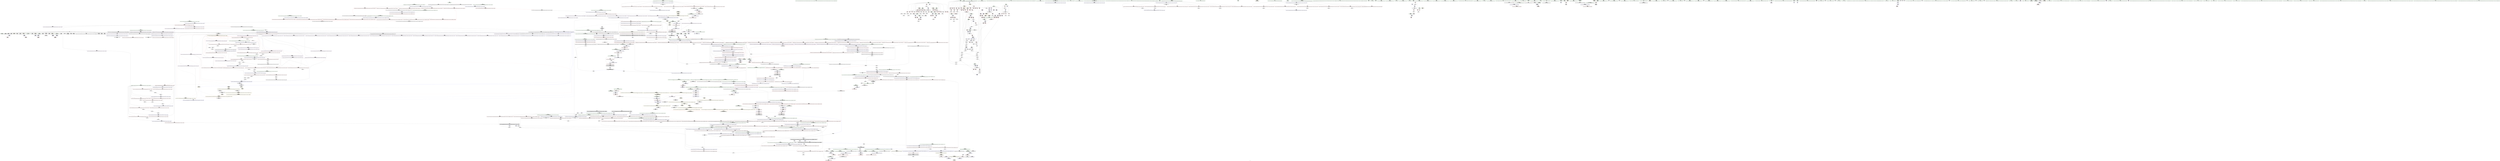 digraph "SVFG" {
	label="SVFG";

	Node0x560918012590 [shape=record,color=grey,label="{NodeID: 0\nNullPtr}"];
	Node0x560918012590 -> Node0x560918058a80[style=solid];
	Node0x560918012590 -> Node0x560918058b80[style=solid];
	Node0x560918012590 -> Node0x560918058c50[style=solid];
	Node0x560918012590 -> Node0x560918058d20[style=solid];
	Node0x560918012590 -> Node0x560918058df0[style=solid];
	Node0x560918012590 -> Node0x560918058ec0[style=solid];
	Node0x560918012590 -> Node0x560918058f90[style=solid];
	Node0x560918012590 -> Node0x560918059060[style=solid];
	Node0x560918012590 -> Node0x5609180614f0[style=solid];
	Node0x560918012590 -> Node0x5609180615c0[style=solid];
	Node0x560918012590 -> Node0x560918061690[style=solid];
	Node0x560918012590 -> Node0x560918061760[style=solid];
	Node0x560918012590 -> Node0x560918061830[style=solid];
	Node0x560918012590 -> Node0x560918061900[style=solid];
	Node0x560918012590 -> Node0x5609180619d0[style=solid];
	Node0x560918012590 -> Node0x560918061aa0[style=solid];
	Node0x560918012590 -> Node0x560918061b70[style=solid];
	Node0x560918012590 -> Node0x560918061c40[style=solid];
	Node0x560918012590 -> Node0x560918061d10[style=solid];
	Node0x560918012590 -> Node0x560918061de0[style=solid];
	Node0x560918012590 -> Node0x560918061eb0[style=solid];
	Node0x560918012590 -> Node0x560918061f80[style=solid];
	Node0x560918012590 -> Node0x560918062050[style=solid];
	Node0x560918012590 -> Node0x56091807a690[style=solid];
	Node0x5609180698e0 [shape=record,color=blue,label="{NodeID: 775\n1269\<--1310\n__z\<--xor7\n_ZNSt23mersenne_twister_engineImLm32ELm624ELm397ELm31ELm2567483615ELm11ELm4294967295ELm7ELm2636928640ELm15ELm4022730752ELm18ELm1812433253EEclEv\n}"];
	Node0x5609180698e0 -> Node0x560918078620[style=dashed];
	Node0x5609180698e0 -> Node0x5609180786f0[style=dashed];
	Node0x5609180698e0 -> Node0x5609180699b0[style=dashed];
	Node0x5609180604c0 [shape=record,color=red,label="{NodeID: 443\n469\<--357\n\<--__i23\n_ZSt7shuffleIPxRSt23mersenne_twister_engineImLm32ELm624ELm397ELm31ELm2567483615ELm11ELm4294967295ELm7ELm2636928640ELm15ELm4022730752ELm18ELm1812433253EEEvT_S4_OT0_\n}"];
	Node0x5609180604c0 -> Node0x5609180a8e00[style=solid];
	Node0x5609180a7c00 [shape=record,color=grey,label="{NodeID: 1218\n366 = cmp(364, 365, )\n}"];
	Node0x560918053950 [shape=record,color=green,label="{NodeID: 111\n375\<--376\n_ZNSt23mersenne_twister_engineImLm32ELm624ELm397ELm31ELm2567483615ELm11ELm4294967295ELm7ELm2636928640ELm15ELm4022730752ELm18ELm1812433253EE3minEv\<--_ZNSt23mersenne_twister_engineImLm32ELm624ELm397ELm31ELm2567483615ELm11ELm4294967295ELm7ELm2636928640ELm15ELm4022730752ELm18ELm1812433253EE3minEv_field_insensitive\n}"];
	Node0x56091810b3e0 [shape=record,color=yellow,style=double,label="{NodeID: 1661\n64V_2 = CSCHI(MR_64V_1)\npts\{240000 240001 \}\nCS[]|{<s0>92}}"];
	Node0x56091810b3e0:s0 -> Node0x5609180e5370[style=dashed,color=blue];
	Node0x560918075d80 [shape=record,color=red,label="{NodeID: 554\n1056\<--1015\n\<--__urange\n_ZNSt24uniform_int_distributionImEclISt23mersenne_twister_engineImLm32ELm624ELm397ELm31ELm2567483615ELm11ELm4294967295ELm7ELm2636928640ELm15ELm4022730752ELm18ELm1812433253EEEEmRT_RKNS0_10param_typeE\n}"];
	Node0x560918075d80 -> Node0x5609180a7780[style=solid];
	Node0x5609180ee3a0 [shape=record,color=yellow,style=double,label="{NodeID: 1329\n94V_1 = ENCHI(MR_94V_0)\npts\{961 963 \}\nFun[_ZNSt4pairImmEC2ImmLb1EEEOT_OT0_]}"];
	Node0x5609180ee3a0 -> Node0x560918077b90[style=dashed];
	Node0x5609180ee3a0 -> Node0x560918077c60[style=dashed];
	Node0x560918058a80 [shape=record,color=black,label="{NodeID: 222\n2\<--3\ndummyVal\<--dummyVal\n}"];
	Node0x56091815b920 [shape=record,color=black,label="{NodeID: 1772\n499 = PHI(607, 643, )\n0th arg _Z3nCrxx }"];
	Node0x56091815b920 -> Node0x56091807c670[style=solid];
	Node0x56091807b8a0 [shape=record,color=blue,label="{NodeID: 665\n306\<--303\n__sd.addr\<--__sd\n_ZNSt23mersenne_twister_engineImLm32ELm624ELm397ELm31ELm2567483615ELm11ELm4294967295ELm7ELm2636928640ELm15ELm4022730752ELm18ELm1812433253EEC2Em\n}"];
	Node0x56091807b8a0 -> Node0x56091805e9f0[style=dashed];
	Node0x5609180669c0 [shape=record,color=purple,label="{NodeID: 333\n1282\<--1272\n_M_p2\<--this1\n_ZNSt23mersenne_twister_engineImLm32ELm624ELm397ELm31ELm2567483615ELm11ELm4294967295ELm7ELm2636928640ELm15ELm4022730752ELm18ELm1812433253EEclEv\n}"];
	Node0x5609180669c0 -> Node0x560918078960[style=solid];
	Node0x5609180669c0 -> Node0x5609180695a0[style=solid];
	Node0x56091806e560 [shape=record,color=grey,label="{NodeID: 1108\n598 = Binary(595, 597, )\n}"];
	Node0x56091804c280 [shape=record,color=green,label="{NodeID: 1\n7\<--1\n__dso_handle\<--dummyObj\nGlob }"];
	Node0x5609180699b0 [shape=record,color=blue,label="{NodeID: 776\n1269\<--1316\n__z\<--xor9\n_ZNSt23mersenne_twister_engineImLm32ELm624ELm397ELm31ELm2567483615ELm11ELm4294967295ELm7ELm2636928640ELm15ELm4022730752ELm18ELm1812433253EEclEv\n}"];
	Node0x5609180699b0 -> Node0x5609180787c0[style=dashed];
	Node0x560918060590 [shape=record,color=red,label="{NodeID: 444\n473\<--357\n\<--__i23\n_ZSt7shuffleIPxRSt23mersenne_twister_engineImLm32ELm624ELm397ELm31ELm2567483615ELm11ELm4294967295ELm7ELm2636928640ELm15ELm4022730752ELm18ELm1812433253EEEvT_S4_OT0_\n|{<s0>38}}"];
	Node0x560918060590:s0 -> Node0x56091815cf40[style=solid,color=red];
	Node0x5609180a7d80 [shape=record,color=grey,label="{NodeID: 1219\n798 = cmp(797, 799, )\n}"];
	Node0x560918053a50 [shape=record,color=green,label="{NodeID: 112\n401\<--402\n_ZNSt24uniform_int_distributionImEC2Emm\<--_ZNSt24uniform_int_distributionImEC2Emm_field_insensitive\n}"];
	Node0x56091810b540 [shape=record,color=yellow,style=double,label="{NodeID: 1662\n64V_2 = CSCHI(MR_64V_1)\npts\{240000 240001 \}\nCS[]|{<s0>22}}"];
	Node0x56091810b540:s0 -> Node0x56091810b3e0[style=dashed,color=blue];
	Node0x560918075e50 [shape=record,color=red,label="{NodeID: 555\n1059\<--1015\n\<--__urange\n_ZNSt24uniform_int_distributionImEclISt23mersenne_twister_engineImLm32ELm624ELm397ELm31ELm2567483615ELm11ELm4294967295ELm7ELm2636928640ELm15ELm4022730752ELm18ELm1812433253EEEEmRT_RKNS0_10param_typeE\n}"];
	Node0x560918075e50 -> Node0x560918096ff0[style=solid];
	Node0x560918058b80 [shape=record,color=black,label="{NodeID: 223\n76\<--3\nagg.result\<--dummyVal\n_Z7nextStrB5cxx11v\n0th arg _Z7nextStrB5cxx11v }"];
	Node0x56091815ba70 [shape=record,color=black,label="{NodeID: 1773\n500 = PHI(608, 644, )\n1st arg _Z3nCrxx }"];
	Node0x56091815ba70 -> Node0x56091807c740[style=solid];
	Node0x56091807b970 [shape=record,color=blue,label="{NodeID: 666\n321\<--319\na.addr\<--a\n_Z3mixPxS_\n}"];
	Node0x56091807b970 -> Node0x56091805eac0[style=dashed];
	Node0x560918066a90 [shape=record,color=purple,label="{NodeID: 334\n1286\<--1272\narrayidx\<--this1\n_ZNSt23mersenne_twister_engineImLm32ELm624ELm397ELm31ELm2567483615ELm11ELm4294967295ELm7ELm2636928640ELm15ELm4022730752ELm18ELm1812433253EEclEv\n}"];
	Node0x560918066a90 -> Node0x560918078a30[style=solid];
	Node0x56091806e6e0 [shape=record,color=grey,label="{NodeID: 1109\n425 = Binary(423, 424, )\n}"];
	Node0x56091806e6e0 -> Node0x56091806f2e0[style=solid];
	Node0x560918050570 [shape=record,color=green,label="{NodeID: 2\n9\<--1\n\<--dummyObj\nCan only get source location for instruction, argument, global var or function.}"];
	Node0x560918069a80 [shape=record,color=blue,label="{NodeID: 777\n1322\<--1321\nthis.addr\<--this\n_ZNSt23mersenne_twister_engineImLm32ELm624ELm397ELm31ELm2567483615ELm11ELm4294967295ELm7ELm2636928640ELm15ELm4022730752ELm18ELm1812433253EE11_M_gen_randEv\n}"];
	Node0x560918069a80 -> Node0x560918078b00[style=dashed];
	Node0x560918060660 [shape=record,color=red,label="{NodeID: 445\n476\<--357\n\<--__i23\n_ZSt7shuffleIPxRSt23mersenne_twister_engineImLm32ELm624ELm397ELm31ELm2567483615ELm11ELm4294967295ELm7ELm2636928640ELm15ELm4022730752ELm18ELm1812433253EEEvT_S4_OT0_\n}"];
	Node0x560918060660 -> Node0x560918062d10[style=solid];
	Node0x5609180a7f00 [shape=record,color=grey,label="{NodeID: 1220\n419 = cmp(417, 418, )\n}"];
	Node0x560918053b50 [shape=record,color=green,label="{NodeID: 113\n409\<--410\n_ZNSt24uniform_int_distributionImEclISt23mersenne_twister_engineImLm32ELm624ELm397ELm31ELm2567483615ELm11ELm4294967295ELm7ELm2636928640ELm15ELm4022730752ELm18ELm1812433253EEEEmRT_\<--_ZNSt24uniform_int_distributionImEclISt23mersenne_twister_engineImLm32ELm624ELm397ELm31ELm2567483615ELm11ELm4294967295ELm7ELm2636928640ELm15ELm4022730752ELm18ELm1812433253EEEEmRT__field_insensitive\n}"];
	Node0x56091810b6a0 [shape=record,color=yellow,style=double,label="{NodeID: 1663\n64V_2 = CSCHI(MR_64V_1)\npts\{240000 240001 \}\nCS[]}"];
	Node0x560918075f20 [shape=record,color=red,label="{NodeID: 556\n1089\<--1015\n\<--__urange\n_ZNSt24uniform_int_distributionImEclISt23mersenne_twister_engineImLm32ELm624ELm397ELm31ELm2567483615ELm11ELm4294967295ELm7ELm2636928640ELm15ELm4022730752ELm18ELm1812433253EEEEmRT_RKNS0_10param_typeE\n}"];
	Node0x560918075f20 -> Node0x5609180a8980[style=solid];
	Node0x560918058c50 [shape=record,color=black,label="{NodeID: 224\n95\<--3\n\<--dummyVal\n_Z7nextStrB5cxx11v\n}"];
	Node0x56091815bbc0 [shape=record,color=black,label="{NodeID: 1774\n897 = PHI(349, 355, 958, )\n0th arg _ZNSt24uniform_int_distributionImEC2Emm }"];
	Node0x56091815bbc0 -> Node0x56091807e3b0[style=solid];
	Node0x56091807ba40 [shape=record,color=blue,label="{NodeID: 667\n323\<--320\nb.addr\<--b\n_Z3mixPxS_\n}"];
	Node0x56091807ba40 -> Node0x56091805eb90[style=dashed];
	Node0x560918066b60 [shape=record,color=purple,label="{NodeID: 335\n1350\<--1339\n_M_x\<--this1\n_ZNSt23mersenne_twister_engineImLm32ELm624ELm397ELm31ELm2567483615ELm11ELm4294967295ELm7ELm2636928640ELm15ELm4022730752ELm18ELm1812433253EE11_M_gen_randEv\n}"];
	Node0x56091806e860 [shape=record,color=grey,label="{NodeID: 1110\n1297 = Binary(1296, 1298, )\n}"];
	Node0x56091806e860 -> Node0x56091806ece0[style=solid];
	Node0x560918050600 [shape=record,color=green,label="{NodeID: 3\n12\<--1\n\<--dummyObj\nCan only get source location for instruction, argument, global var or function.}"];
	Node0x560918069b50 [shape=record,color=blue,label="{NodeID: 778\n1324\<--1341\n__upper_mask\<--\n_ZNSt23mersenne_twister_engineImLm32ELm624ELm397ELm31ELm2567483615ELm11ELm4294967295ELm7ELm2636928640ELm15ELm4022730752ELm18ELm1812433253EE11_M_gen_randEv\n}"];
	Node0x560918060730 [shape=record,color=red,label="{NodeID: 446\n491\<--357\n\<--__i23\n_ZSt7shuffleIPxRSt23mersenne_twister_engineImLm32ELm624ELm397ELm31ELm2567483615ELm11ELm4294967295ELm7ELm2636928640ELm15ELm4022730752ELm18ELm1812433253EEEvT_S4_OT0_\n}"];
	Node0x560918060730 -> Node0x560918065980[style=solid];
	Node0x5609180a8080 [shape=record,color=grey,label="{NodeID: 1221\n587 = cmp(584, 586, )\n}"];
	Node0x560918053c50 [shape=record,color=green,label="{NodeID: 114\n413\<--414\n_ZSt9iter_swapIPxS0_EvT_T0_\<--_ZSt9iter_swapIPxS0_EvT_T0__field_insensitive\n}"];
	Node0x56091810b800 [shape=record,color=yellow,style=double,label="{NodeID: 1664\n134V_3 = CSCHI(MR_134V_1)\npts\{3500000 3500001 \}\nCS[]|{|<s1>29}}"];
	Node0x56091810b800 -> Node0x5609180e8770[style=dashed];
	Node0x56091810b800:s1 -> Node0x5609180ed090[style=dashed,color=red];
	Node0x560918075ff0 [shape=record,color=red,label="{NodeID: 557\n1098\<--1015\n\<--__urange\n_ZNSt24uniform_int_distributionImEclISt23mersenne_twister_engineImLm32ELm624ELm397ELm31ELm2567483615ELm11ELm4294967295ELm7ELm2636928640ELm15ELm4022730752ELm18ELm1812433253EEEEmRT_RKNS0_10param_typeE\n}"];
	Node0x560918075ff0 -> Node0x5609180a2500[style=solid];
	Node0x560918058d20 [shape=record,color=black,label="{NodeID: 225\n96\<--3\n\<--dummyVal\n_Z7nextStrB5cxx11v\n}"];
	Node0x560918058d20 -> Node0x56091807a930[style=solid];
	Node0x56091815be10 [shape=record,color=black,label="{NodeID: 1775\n898 = PHI(157, 157, 157, )\n1st arg _ZNSt24uniform_int_distributionImEC2Emm }"];
	Node0x56091815be10 -> Node0x56091807e480[style=solid];
	Node0x56091807bb10 [shape=record,color=blue,label="{NodeID: 668\n337\<--334\n__first.addr\<--__first\n_ZSt7shuffleIPxRSt23mersenne_twister_engineImLm32ELm624ELm397ELm31ELm2567483615ELm11ELm4294967295ELm7ELm2636928640ELm15ELm4022730752ELm18ELm1812433253EEEvT_S4_OT0_\n}"];
	Node0x56091807bb10 -> Node0x56091805ec60[style=dashed];
	Node0x56091807bb10 -> Node0x56091805ed30[style=dashed];
	Node0x56091807bb10 -> Node0x56091805ee00[style=dashed];
	Node0x56091807bb10 -> Node0x56091805eed0[style=dashed];
	Node0x56091807bb10 -> Node0x56091805efa0[style=dashed];
	Node0x56091807bb10 -> Node0x56091805f070[style=dashed];
	Node0x56091807bb10 -> Node0x56091805f140[style=dashed];
	Node0x56091807bb10 -> Node0x56091805f210[style=dashed];
	Node0x56091807bb10 -> Node0x56091805f2e0[style=dashed];
	Node0x56091807bb10 -> Node0x56091805f3b0[style=dashed];
	Node0x560918066c30 [shape=record,color=purple,label="{NodeID: 336\n1352\<--1339\narrayidx\<--this1\n_ZNSt23mersenne_twister_engineImLm32ELm624ELm397ELm31ELm2567483615ELm11ELm4294967295ELm7ELm2636928640ELm15ELm4022730752ELm18ELm1812433253EE11_M_gen_randEv\n}"];
	Node0x560918066c30 -> Node0x560918079a70[style=solid];
	Node0x56091806e9e0 [shape=record,color=grey,label="{NodeID: 1111\n586 = Binary(585, 160, )\n}"];
	Node0x56091806e9e0 -> Node0x5609180a8080[style=solid];
	Node0x560918050690 [shape=record,color=green,label="{NodeID: 4\n15\<--1\n\<--dummyObj\nCan only get source location for instruction, argument, global var or function.}"];
	Node0x560918069c20 [shape=record,color=blue,label="{NodeID: 779\n1326\<--1343\n__lower_mask\<--\n_ZNSt23mersenne_twister_engineImLm32ELm624ELm397ELm31ELm2567483615ELm11ELm4294967295ELm7ELm2636928640ELm15ELm4022730752ELm18ELm1812433253EE11_M_gen_randEv\n}"];
	Node0x560918060800 [shape=record,color=red,label="{NodeID: 447\n448\<--447\n\<--first\n_ZSt7shuffleIPxRSt23mersenne_twister_engineImLm32ELm624ELm397ELm31ELm2567483615ELm11ELm4294967295ELm7ELm2636928640ELm15ELm4022730752ELm18ELm1812433253EEEvT_S4_OT0_\n}"];
	Node0x5609180a8200 [shape=record,color=grey,label="{NodeID: 1222\n591 = cmp(590, 157, )\n}"];
	Node0x5609180591c0 [shape=record,color=green,label="{NodeID: 115\n434\<--435\n_ZSt22__gen_two_uniform_intsImRSt23mersenne_twister_engineImLm32ELm624ELm397ELm31ELm2567483615ELm11ELm4294967295ELm7ELm2636928640ELm15ELm4022730752ELm18ELm1812433253EEESt4pairIT_S4_ES4_S4_OT0_\<--_ZSt22__gen_two_uniform_intsImRSt23mersenne_twister_engineImLm32ELm624ELm397ELm31ELm2567483615ELm11ELm4294967295ELm7ELm2636928640ELm15ELm4022730752ELm18ELm1812433253EEESt4pairIT_S4_ES4_S4_OT0__field_insensitive\n}"];
	Node0x5609180760c0 [shape=record,color=red,label="{NodeID: 558\n1114\<--1015\n\<--__urange\n_ZNSt24uniform_int_distributionImEclISt23mersenne_twister_engineImLm32ELm624ELm397ELm31ELm2567483615ELm11ELm4294967295ELm7ELm2636928640ELm15ELm4022730752ELm18ELm1812433253EEEEmRT_RKNS0_10param_typeE\n}"];
	Node0x5609180760c0 -> Node0x5609180a9100[style=solid];
	Node0x560918058df0 [shape=record,color=black,label="{NodeID: 226\n98\<--3\n\<--dummyVal\n_Z7nextStrB5cxx11v\n}"];
	Node0x560918058df0 -> Node0x56091807aa00[style=solid];
	Node0x56091815bfd0 [shape=record,color=black,label="{NodeID: 1776\n899 = PHI(160, 461, 970, )\n2nd arg _ZNSt24uniform_int_distributionImEC2Emm }"];
	Node0x56091815bfd0 -> Node0x56091807e550[style=solid];
	Node0x56091807bbe0 [shape=record,color=blue,label="{NodeID: 669\n339\<--335\n__last.addr\<--__last\n_ZSt7shuffleIPxRSt23mersenne_twister_engineImLm32ELm624ELm397ELm31ELm2567483615ELm11ELm4294967295ELm7ELm2636928640ELm15ELm4022730752ELm18ELm1812433253EEEvT_S4_OT0_\n}"];
	Node0x56091807bbe0 -> Node0x56091805f480[style=dashed];
	Node0x56091807bbe0 -> Node0x56091805f550[style=dashed];
	Node0x56091807bbe0 -> Node0x56091805f620[style=dashed];
	Node0x56091807bbe0 -> Node0x56091805f6f0[style=dashed];
	Node0x560918066d00 [shape=record,color=purple,label="{NodeID: 337\n1355\<--1339\n_M_x2\<--this1\n_ZNSt23mersenne_twister_engineImLm32ELm624ELm397ELm31ELm2567483615ELm11ELm4294967295ELm7ELm2636928640ELm15ELm4022730752ELm18ELm1812433253EE11_M_gen_randEv\n}"];
	Node0x56091806eb60 [shape=record,color=grey,label="{NodeID: 1112\n1294 = Binary(1293, 1292, )\n}"];
	Node0x56091806eb60 -> Node0x560918069740[style=solid];
	Node0x560918050720 [shape=record,color=green,label="{NodeID: 5\n17\<--1\n_ZSt3cin\<--dummyObj\nGlob }"];
	Node0x560918069cf0 [shape=record,color=blue,label="{NodeID: 780\n1328\<--157\n__k\<--\n_ZNSt23mersenne_twister_engineImLm32ELm624ELm397ELm31ELm2567483615ELm11ELm4294967295ELm7ELm2636928640ELm15ELm4022730752ELm18ELm1812433253EE11_M_gen_randEv\n}"];
	Node0x560918069cf0 -> Node0x5609180de150[style=dashed];
	Node0x5609180608d0 [shape=record,color=red,label="{NodeID: 448\n456\<--455\n\<--second\n_ZSt7shuffleIPxRSt23mersenne_twister_engineImLm32ELm624ELm397ELm31ELm2567483615ELm11ELm4294967295ELm7ELm2636928640ELm15ELm4022730752ELm18ELm1812433253EEEvT_S4_OT0_\n}"];
	Node0x5609180a8380 [shape=record,color=grey,label="{NodeID: 1223\n1275 = cmp(1274, 799, )\n}"];
	Node0x5609180592c0 [shape=record,color=green,label="{NodeID: 116\n462\<--463\n_ZNSt14numeric_limitsImE3maxEv\<--_ZNSt14numeric_limitsImE3maxEv_field_insensitive\n}"];
	Node0x560918076190 [shape=record,color=red,label="{NodeID: 559\n1079\<--1017\n\<--__ret\n_ZNSt24uniform_int_distributionImEclISt23mersenne_twister_engineImLm32ELm624ELm397ELm31ELm2567483615ELm11ELm4294967295ELm7ELm2636928640ELm15ELm4022730752ELm18ELm1812433253EEEEmRT_RKNS0_10param_typeE\n}"];
	Node0x560918076190 -> Node0x5609180a7a80[style=solid];
	Node0x560918058ec0 [shape=record,color=black,label="{NodeID: 227\n109\<--3\nlpad.val\<--dummyVal\n_Z7nextStrB5cxx11v\n}"];
	Node0x56091815c190 [shape=record,color=black,label="{NodeID: 1777\n876 = PHI(853, )\n0th arg _ZNSt8__detail4_ModImLm624ELm1ELm0ELb1ELb1EE6__calcEm }"];
	Node0x56091815c190 -> Node0x56091807e140[style=solid];
	Node0x56091807bcb0 [shape=record,color=blue,label="{NodeID: 670\n341\<--336\n__g.addr\<--__g\n_ZSt7shuffleIPxRSt23mersenne_twister_engineImLm32ELm624ELm397ELm31ELm2567483615ELm11ELm4294967295ELm7ELm2636928640ELm15ELm4022730752ELm18ELm1812433253EEEvT_S4_OT0_\n}"];
	Node0x56091807bcb0 -> Node0x56091805f7c0[style=dashed];
	Node0x56091807bcb0 -> Node0x56091805f890[style=dashed];
	Node0x56091807bcb0 -> Node0x56091805f960[style=dashed];
	Node0x56091807bcb0 -> Node0x56091805fa30[style=dashed];
	Node0x56091807bcb0 -> Node0x56091805fb00[style=dashed];
	Node0x560918066dd0 [shape=record,color=purple,label="{NodeID: 338\n1358\<--1339\narrayidx3\<--this1\n_ZNSt23mersenne_twister_engineImLm32ELm624ELm397ELm31ELm2567483615ELm11ELm4294967295ELm7ELm2636928640ELm15ELm4022730752ELm18ELm1812433253EE11_M_gen_randEv\n}"];
	Node0x560918066dd0 -> Node0x560918079b40[style=solid];
	Node0x56091806ece0 [shape=record,color=grey,label="{NodeID: 1113\n1299 = Binary(1297, 1300, )\n}"];
	Node0x56091806ece0 -> Node0x56091806f460[style=solid];
	Node0x560918050f60 [shape=record,color=green,label="{NodeID: 6\n21\<--1\n.str\<--dummyObj\nGlob }"];
	Node0x560918069dc0 [shape=record,color=blue,label="{NodeID: 781\n1330\<--1361\n__y\<--or\n_ZNSt23mersenne_twister_engineImLm32ELm624ELm397ELm31ELm2567483615ELm11ELm4294967295ELm7ELm2636928640ELm15ELm4022730752ELm18ELm1812433253EE11_M_gen_randEv\n}"];
	Node0x560918069dc0 -> Node0x5609180790b0[style=dashed];
	Node0x560918069dc0 -> Node0x560918079180[style=dashed];
	Node0x560918069dc0 -> Node0x5609180de650[style=dashed];
	Node0x560918081f50 [shape=record,color=yellow,style=double,label="{NodeID: 1556\nRETMU(64V_2)\npts\{240000 240001 \}\nFun[_GLOBAL__sub_I_knandy_2_0.cpp]}"];
	Node0x5609180609a0 [shape=record,color=red,label="{NodeID: 449\n507\<--501\n\<--a.addr\n_Z3nCrxx\n}"];
	Node0x5609180a8500 [shape=record,color=grey,label="{NodeID: 1224\n1449 = cmp(1448, 157, )\n}"];
	Node0x5609180a8500 -> Node0x560918064230[style=solid];
	Node0x5609180593c0 [shape=record,color=green,label="{NodeID: 117\n483\<--484\n_ZNSt24uniform_int_distributionImE10param_typeC2Emm\<--_ZNSt24uniform_int_distributionImE10param_typeC2Emm_field_insensitive\n}"];
	Node0x560918076260 [shape=record,color=red,label="{NodeID: 560\n1084\<--1017\n\<--__ret\n_ZNSt24uniform_int_distributionImEclISt23mersenne_twister_engineImLm32ELm624ELm397ELm31ELm2567483615ELm11ELm4294967295ELm7ELm2636928640ELm15ELm4022730752ELm18ELm1812433253EEEEmRT_RKNS0_10param_typeE\n}"];
	Node0x560918076260 -> Node0x560918098070[style=solid];
	Node0x560918058f90 [shape=record,color=black,label="{NodeID: 228\n110\<--3\nlpad.val1\<--dummyVal\n_Z7nextStrB5cxx11v\n}"];
	Node0x56091815c2a0 [shape=record,color=black,label="{NodeID: 1778\n1257 = PHI(1049, 1132, )\n0th arg _ZNKSt24uniform_int_distributionImE10param_type1aEv }"];
	Node0x56091815c2a0 -> Node0x560918069400[style=solid];
	Node0x56091807bd80 [shape=record,color=blue,label="{NodeID: 671\n343\<--377\n__urngrange\<--sub\n_ZSt7shuffleIPxRSt23mersenne_twister_engineImLm32ELm624ELm397ELm31ELm2567483615ELm11ELm4294967295ELm7ELm2636928640ELm15ELm4022730752ELm18ELm1812433253EEEvT_S4_OT0_\n}"];
	Node0x56091807bd80 -> Node0x56091805fbd0[style=dashed];
	Node0x56091807bd80 -> Node0x5609180d6050[style=dashed];
	Node0x560918066ea0 [shape=record,color=purple,label="{NodeID: 339\n1363\<--1339\n_M_x5\<--this1\n_ZNSt23mersenne_twister_engineImLm32ELm624ELm397ELm31ELm2567483615ELm11ELm4294967295ELm7ELm2636928640ELm15ELm4022730752ELm18ELm1812433253EE11_M_gen_randEv\n}"];
	Node0x56091806ee60 [shape=record,color=grey,label="{NodeID: 1114\n808 = Binary(807, 809, )\n}"];
	Node0x56091806ee60 -> Node0x56091806f160[style=solid];
	Node0x560918050ff0 [shape=record,color=green,label="{NodeID: 7\n28\<--1\n_ZSt4cout\<--dummyObj\nGlob }"];
	Node0x560918069e90 [shape=record,color=blue,label="{NodeID: 782\n1381\<--1378\narrayidx11\<--xor9\n_ZNSt23mersenne_twister_engineImLm32ELm624ELm397ELm31ELm2567483615ELm11ELm4294967295ELm7ELm2636928640ELm15ELm4022730752ELm18ELm1812433253EE11_M_gen_randEv\n}"];
	Node0x560918069e90 -> Node0x560918079a70[style=dashed];
	Node0x560918069e90 -> Node0x560918079b40[style=dashed];
	Node0x560918069e90 -> Node0x560918079c10[style=dashed];
	Node0x560918069e90 -> Node0x560918079ce0[style=dashed];
	Node0x560918069e90 -> Node0x560918079db0[style=dashed];
	Node0x560918069e90 -> Node0x560918079e80[style=dashed];
	Node0x560918069e90 -> Node0x560918079f50[style=dashed];
	Node0x560918069e90 -> Node0x56091807a020[style=dashed];
	Node0x560918069e90 -> Node0x56091807a0f0[style=dashed];
	Node0x560918069e90 -> Node0x560918069e90[style=dashed];
	Node0x560918069e90 -> Node0x56091806a1d0[style=dashed];
	Node0x560918069e90 -> Node0x56091806a440[style=dashed];
	Node0x560918060a70 [shape=record,color=red,label="{NodeID: 450\n510\<--501\n\<--a.addr\n_Z3nCrxx\n}"];
	Node0x560918060a70 -> Node0x5609180a0580[style=solid];
	Node0x5609180a8680 [shape=record,color=grey,label="{NodeID: 1225\n1391 = cmp(1390, 1392, )\n}"];
	Node0x5609180594c0 [shape=record,color=green,label="{NodeID: 118\n486\<--487\n_ZNSt24uniform_int_distributionImEclISt23mersenne_twister_engineImLm32ELm624ELm397ELm31ELm2567483615ELm11ELm4294967295ELm7ELm2636928640ELm15ELm4022730752ELm18ELm1812433253EEEEmRT_RKNS0_10param_typeE\<--_ZNSt24uniform_int_distributionImEclISt23mersenne_twister_engineImLm32ELm624ELm397ELm31ELm2567483615ELm11ELm4294967295ELm7ELm2636928640ELm15ELm4022730752ELm18ELm1812433253EEEEmRT_RKNS0_10param_typeE_field_insensitive\n}"];
	Node0x56091810bd80 [shape=record,color=yellow,style=double,label="{NodeID: 1668\n206V_2 = CSCHI(MR_206V_1)\npts\{3500000 3500001 3560000 3560001 9590000 9590001 \}\nCS[]|{<s0>28|<s1>35|<s2>68}}"];
	Node0x56091810bd80:s0 -> Node0x56091810b800[style=dashed,color=blue];
	Node0x56091810bd80:s1 -> Node0x5609180e8c70[style=dashed,color=blue];
	Node0x56091810bd80:s2 -> Node0x56091810c0a0[style=dashed,color=blue];
	Node0x560918076330 [shape=record,color=red,label="{NodeID: 561\n1113\<--1017\n\<--__ret\n_ZNSt24uniform_int_distributionImEclISt23mersenne_twister_engineImLm32ELm624ELm397ELm31ELm2567483615ELm11ELm4294967295ELm7ELm2636928640ELm15ELm4022730752ELm18ELm1812433253EEEEmRT_RKNS0_10param_typeE\n}"];
	Node0x560918076330 -> Node0x5609180a9100[style=solid];
	Node0x5609180eea20 [shape=record,color=yellow,style=double,label="{NodeID: 1336\n219V_1 = ENCHI(MR_219V_0)\npts\{949 \}\nFun[_ZSt22__gen_two_uniform_intsImRSt23mersenne_twister_engineImLm32ELm624ELm397ELm31ELm2567483615ELm11ELm4294967295ELm7ELm2636928640ELm15ELm4022730752ELm18ELm1812433253EEESt4pairIT_S4_ES4_S4_OT0_]}"];
	Node0x5609180eea20 -> Node0x560918074d40[style=dashed];
	Node0x560918059060 [shape=record,color=black,label="{NodeID: 229\n220\<--3\n\<--dummyVal\n__cxx_global_var_init.1\n}"];
	Node0x56091815c3f0 [shape=record,color=black,label="{NodeID: 1779\n334 = PHI(327, )\n0th arg _ZSt7shuffleIPxRSt23mersenne_twister_engineImLm32ELm624ELm397ELm31ELm2567483615ELm11ELm4294967295ELm7ELm2636928640ELm15ELm4022730752ELm18ELm1812433253EEEvT_S4_OT0_ }"];
	Node0x56091815c3f0 -> Node0x56091807bb10[style=solid];
	Node0x56091807be50 [shape=record,color=blue,label="{NodeID: 672\n345\<--384\n__urange\<--sub.ptr.div\n_ZSt7shuffleIPxRSt23mersenne_twister_engineImLm32ELm624ELm397ELm31ELm2567483615ELm11ELm4294967295ELm7ELm2636928640ELm15ELm4022730752ELm18ELm1812433253EEEvT_S4_OT0_\n}"];
	Node0x56091807be50 -> Node0x56091805fca0[style=dashed];
	Node0x56091807be50 -> Node0x56091805fd70[style=dashed];
	Node0x56091807be50 -> Node0x56091805fe40[style=dashed];
	Node0x56091807be50 -> Node0x5609180d6550[style=dashed];
	Node0x560918066f70 [shape=record,color=purple,label="{NodeID: 340\n1367\<--1339\narrayidx7\<--this1\n_ZNSt23mersenne_twister_engineImLm32ELm624ELm397ELm31ELm2567483615ELm11ELm4294967295ELm7ELm2636928640ELm15ELm4022730752ELm18ELm1812433253EE11_M_gen_randEv\n}"];
	Node0x560918066f70 -> Node0x560918079c10[style=solid];
	Node0x56091806efe0 [shape=record,color=grey,label="{NodeID: 1115\n427 = Binary(426, 160, )\n}"];
	Node0x56091806efe0 -> Node0x56091807c0c0[style=solid];
	Node0x560918051080 [shape=record,color=green,label="{NodeID: 8\n29\<--1\n.str.3\<--dummyObj\nGlob }"];
	Node0x560918069f60 [shape=record,color=blue,label="{NodeID: 783\n1328\<--1385\n__k\<--inc\n_ZNSt23mersenne_twister_engineImLm32ELm624ELm397ELm31ELm2567483615ELm11ELm4294967295ELm7ELm2636928640ELm15ELm4022730752ELm18ELm1812433253EE11_M_gen_randEv\n}"];
	Node0x560918069f60 -> Node0x5609180de150[style=dashed];
	Node0x560918060b40 [shape=record,color=red,label="{NodeID: 451\n511\<--503\n\<--b.addr\n_Z3nCrxx\n}"];
	Node0x560918060b40 -> Node0x5609180a0580[style=solid];
	Node0x5609180a8800 [shape=record,color=grey,label="{NodeID: 1226\n177 = cmp(176, 157, )\n}"];
	Node0x5609180595c0 [shape=record,color=green,label="{NodeID: 119\n496\<--497\n_Z3nCrxx\<--_Z3nCrxx_field_insensitive\n}"];
	Node0x56091810bf40 [shape=record,color=yellow,style=double,label="{NodeID: 1669\n64V_2 = CSCHI(MR_64V_1)\npts\{240000 240001 \}\nCS[]|{<s0>29|<s1>69}}"];
	Node0x56091810bf40:s0 -> Node0x5609180e0450[style=dashed,color=blue];
	Node0x56091810bf40:s1 -> Node0x56091810c200[style=dashed,color=blue];
	Node0x560918076400 [shape=record,color=red,label="{NodeID: 562\n1117\<--1017\n\<--__ret\n_ZNSt24uniform_int_distributionImEclISt23mersenne_twister_engineImLm32ELm624ELm397ELm31ELm2567483615ELm11ELm4294967295ELm7ELm2636928640ELm15ELm4022730752ELm18ELm1812433253EEEEmRT_RKNS0_10param_typeE\n}"];
	Node0x560918076400 -> Node0x5609180a8c80[style=solid];
	Node0x5609180614f0 [shape=record,color=black,label="{NodeID: 230\n221\<--3\n\<--dummyVal\n__cxx_global_var_init.1\n}"];
	Node0x5609180614f0 -> Node0x56091807b150[style=solid];
	Node0x56091815c500 [shape=record,color=black,label="{NodeID: 1780\n335 = PHI(328, )\n1st arg _ZSt7shuffleIPxRSt23mersenne_twister_engineImLm32ELm624ELm397ELm31ELm2567483615ELm11ELm4294967295ELm7ELm2636928640ELm15ELm4022730752ELm18ELm1812433253EEEvT_S4_OT0_ }"];
	Node0x56091815c500 -> Node0x56091807bbe0[style=solid];
	Node0x56091807bf20 [shape=record,color=blue,label="{NodeID: 673\n347\<--394\n__i\<--add.ptr\n_ZSt7shuffleIPxRSt23mersenne_twister_engineImLm32ELm624ELm397ELm31ELm2567483615ELm11ELm4294967295ELm7ELm2636928640ELm15ELm4022730752ELm18ELm1812433253EEEvT_S4_OT0_\n}"];
	Node0x56091807bf20 -> Node0x56091805ff10[style=dashed];
	Node0x56091807bf20 -> Node0x56091805ffe0[style=dashed];
	Node0x56091807bf20 -> Node0x5609180600b0[style=dashed];
	Node0x56091807bf20 -> Node0x560918060180[style=dashed];
	Node0x56091807bf20 -> Node0x56091807bff0[style=dashed];
	Node0x56091807bf20 -> Node0x56091807c330[style=dashed];
	Node0x56091807bf20 -> Node0x5609180d6a50[style=dashed];
	Node0x5609180f5310 [shape=record,color=yellow,style=double,label="{NodeID: 1448\n56V_1 = ENCHI(MR_56V_0)\npts\{3600000 \}\nFun[_ZNSt24uniform_int_distributionImEclISt23mersenne_twister_engineImLm32ELm624ELm397ELm31ELm2567483615ELm11ELm4294967295ELm7ELm2636928640ELm15ELm4022730752ELm18ELm1812433253EEEEmRT_RKNS0_10param_typeE]|{<s0>74|<s1>80}}"];
	Node0x5609180f5310:s0 -> Node0x5609180f1d20[style=dashed,color=red];
	Node0x5609180f5310:s1 -> Node0x5609180f1d20[style=dashed,color=red];
	Node0x560918067040 [shape=record,color=purple,label="{NodeID: 341\n1379\<--1339\n_M_x10\<--this1\n_ZNSt23mersenne_twister_engineImLm32ELm624ELm397ELm31ELm2567483615ELm11ELm4294967295ELm7ELm2636928640ELm15ELm4022730752ELm18ELm1812433253EE11_M_gen_randEv\n}"];
	Node0x56091806f160 [shape=record,color=grey,label="{NodeID: 1116\n811 = Binary(810, 808, )\n}"];
	Node0x56091806f160 -> Node0x56091807d850[style=solid];
	Node0x560918051110 [shape=record,color=green,label="{NodeID: 9\n31\<--1\n.str.4\<--dummyObj\nGlob }"];
	Node0x56091806a030 [shape=record,color=blue,label="{NodeID: 784\n1332\<--1348\n__k12\<--\n_ZNSt23mersenne_twister_engineImLm32ELm624ELm397ELm31ELm2567483615ELm11ELm4294967295ELm7ELm2636928640ELm15ELm4022730752ELm18ELm1812433253EE11_M_gen_randEv\n}"];
	Node0x56091806a030 -> Node0x5609180e2250[style=dashed];
	Node0x560918060c10 [shape=record,color=red,label="{NodeID: 452\n519\<--503\n\<--b.addr\n_Z3nCrxx\n}"];
	Node0x5609180a8980 [shape=record,color=grey,label="{NodeID: 1227\n1090 = cmp(1088, 1089, )\n}"];
	Node0x5609180596c0 [shape=record,color=green,label="{NodeID: 120\n501\<--502\na.addr\<--a.addr_field_insensitive\n_Z3nCrxx\n}"];
	Node0x5609180596c0 -> Node0x5609180609a0[style=solid];
	Node0x5609180596c0 -> Node0x560918060a70[style=solid];
	Node0x5609180596c0 -> Node0x56091807c670[style=solid];
	Node0x56091810c0a0 [shape=record,color=yellow,style=double,label="{NodeID: 1670\n238V_2 = CSCHI(MR_238V_1)\npts\{9590000 9590001 \}\nCS[]|{<s0>69}}"];
	Node0x56091810c0a0:s0 -> Node0x5609180ed090[style=dashed,color=red];
	Node0x5609180764d0 [shape=record,color=red,label="{NodeID: 563\n1131\<--1017\n\<--__ret\n_ZNSt24uniform_int_distributionImEclISt23mersenne_twister_engineImLm32ELm624ELm397ELm31ELm2567483615ELm11ELm4294967295ELm7ELm2636928640ELm15ELm4022730752ELm18ELm1812433253EEEEmRT_RKNS0_10param_typeE\n}"];
	Node0x5609180764d0 -> Node0x5609180a0880[style=solid];
	Node0x5609180615c0 [shape=record,color=black,label="{NodeID: 231\n223\<--3\n\<--dummyVal\n__cxx_global_var_init.1\n}"];
	Node0x5609180615c0 -> Node0x56091807b220[style=solid];
	Node0x56091815c610 [shape=record,color=black,label="{NodeID: 1781\n336 = PHI(23, )\n2nd arg _ZSt7shuffleIPxRSt23mersenne_twister_engineImLm32ELm624ELm397ELm31ELm2567483615ELm11ELm4294967295ELm7ELm2636928640ELm15ELm4022730752ELm18ELm1812433253EEEvT_S4_OT0_ }"];
	Node0x56091815c610 -> Node0x56091807bcb0[style=solid];
	Node0x56091807bff0 [shape=record,color=blue,label="{NodeID: 674\n347\<--404\n__i\<--incdec.ptr\n_ZSt7shuffleIPxRSt23mersenne_twister_engineImLm32ELm624ELm397ELm31ELm2567483615ELm11ELm4294967295ELm7ELm2636928640ELm15ELm4022730752ELm18ELm1812433253EEEvT_S4_OT0_\n}"];
	Node0x56091807bff0 -> Node0x56091805ffe0[style=dashed];
	Node0x56091807bff0 -> Node0x5609180600b0[style=dashed];
	Node0x56091807bff0 -> Node0x560918060180[style=dashed];
	Node0x56091807bff0 -> Node0x56091807c330[style=dashed];
	Node0x56091807bff0 -> Node0x5609180d6a50[style=dashed];
	Node0x5609180f53f0 [shape=record,color=yellow,style=double,label="{NodeID: 1449\n58V_1 = ENCHI(MR_58V_0)\npts\{3600001 \}\nFun[_ZNSt24uniform_int_distributionImEclISt23mersenne_twister_engineImLm32ELm624ELm397ELm31ELm2567483615ELm11ELm4294967295ELm7ELm2636928640ELm15ELm4022730752ELm18ELm1812433253EEEEmRT_RKNS0_10param_typeE]|{<s0>73}}"];
	Node0x5609180f53f0:s0 -> Node0x5609180f4610[style=dashed,color=red];
	Node0x560918067110 [shape=record,color=purple,label="{NodeID: 342\n1381\<--1339\narrayidx11\<--this1\n_ZNSt23mersenne_twister_engineImLm32ELm624ELm397ELm31ELm2567483615ELm11ELm4294967295ELm7ELm2636928640ELm15ELm4022730752ELm18ELm1812433253EE11_M_gen_randEv\n}"];
	Node0x560918067110 -> Node0x560918069e90[style=solid];
	Node0x56091806f2e0 [shape=record,color=grey,label="{NodeID: 1117\n426 = Binary(425, 385, )\n}"];
	Node0x56091806f2e0 -> Node0x56091806efe0[style=solid];
	Node0x5609180511a0 [shape=record,color=green,label="{NodeID: 10\n34\<--1\n\<--dummyObj\nCan only get source location for instruction, argument, global var or function.}"];
	Node0x56091806a100 [shape=record,color=blue,label="{NodeID: 785\n1334\<--1405\n__y16\<--or24\n_ZNSt23mersenne_twister_engineImLm32ELm624ELm397ELm31ELm2567483615ELm11ELm4294967295ELm7ELm2636928640ELm15ELm4022730752ELm18ELm1812433253EE11_M_gen_randEv\n}"];
	Node0x56091806a100 -> Node0x560918079730[style=dashed];
	Node0x56091806a100 -> Node0x560918079800[style=dashed];
	Node0x56091806a100 -> Node0x5609180e2750[style=dashed];
	Node0x560918060ce0 [shape=record,color=red,label="{NodeID: 453\n509\<--508\n\<--arrayidx\n_Z3nCrxx\n}"];
	Node0x560918060ce0 -> Node0x5609180a7000[style=solid];
	Node0x5609180a8b00 [shape=record,color=grey,label="{NodeID: 1228\n1374 = cmp(1373, 157, )\n}"];
	Node0x5609180a8b00 -> Node0x560918064090[style=solid];
	Node0x560918059790 [shape=record,color=green,label="{NodeID: 121\n503\<--504\nb.addr\<--b.addr_field_insensitive\n_Z3nCrxx\n}"];
	Node0x560918059790 -> Node0x560918060b40[style=solid];
	Node0x560918059790 -> Node0x560918060c10[style=solid];
	Node0x560918059790 -> Node0x56091807c740[style=solid];
	Node0x56091810c200 [shape=record,color=yellow,style=double,label="{NodeID: 1671\n64V_2 = CSCHI(MR_64V_1)\npts\{240000 240001 \}\nCS[]|{<s0>31}}"];
	Node0x56091810c200:s0 -> Node0x5609180e0450[style=dashed,color=blue];
	Node0x5609180765a0 [shape=record,color=red,label="{NodeID: 564\n1063\<--1019\n\<--__uerange\n_ZNSt24uniform_int_distributionImEclISt23mersenne_twister_engineImLm32ELm624ELm397ELm31ELm2567483615ELm11ELm4294967295ELm7ELm2636928640ELm15ELm4022730752ELm18ELm1812433253EEEEmRT_RKNS0_10param_typeE\n}"];
	Node0x5609180765a0 -> Node0x560918097170[style=solid];
	Node0x560918061690 [shape=record,color=black,label="{NodeID: 232\n226\<--3\n\<--dummyVal\n__cxx_global_var_init.1\n}"];
	Node0x56091815c720 [shape=record,color=black,label="{NodeID: 1782\n302 = PHI(23, )\n0th arg _ZNSt23mersenne_twister_engineImLm32ELm624ELm397ELm31ELm2567483615ELm11ELm4294967295ELm7ELm2636928640ELm15ELm4022730752ELm18ELm1812433253EEC2Em }"];
	Node0x56091815c720 -> Node0x56091807b7d0[style=solid];
	Node0x56091807c0c0 [shape=record,color=blue,label="{NodeID: 675\n351\<--427\n__swap_range\<--add\n_ZSt7shuffleIPxRSt23mersenne_twister_engineImLm32ELm624ELm397ELm31ELm2567483615ELm11ELm4294967295ELm7ELm2636928640ELm15ELm4022730752ELm18ELm1812433253EEEvT_S4_OT0_\n}"];
	Node0x56091807c0c0 -> Node0x560918060320[style=dashed];
	Node0x56091807c0c0 -> Node0x5609180603f0[style=dashed];
	Node0x56091807c0c0 -> Node0x56091807c0c0[style=dashed];
	Node0x56091807c0c0 -> Node0x5609180d6f50[style=dashed];
	Node0x5609180f54d0 [shape=record,color=yellow,style=double,label="{NodeID: 1450\n60V_1 = ENCHI(MR_60V_0)\npts\{10300000 \}\nFun[_ZNSt24uniform_int_distributionImEclISt23mersenne_twister_engineImLm32ELm624ELm397ELm31ELm2567483615ELm11ELm4294967295ELm7ELm2636928640ELm15ELm4022730752ELm18ELm1812433253EEEEmRT_RKNS0_10param_typeE]|{|<s2>74}}"];
	Node0x5609180f54d0 -> Node0x5609180dc850[style=dashed];
	Node0x5609180f54d0 -> Node0x5609180eb470[style=dashed];
	Node0x5609180f54d0:s2 -> Node0x5609180f1d20[style=dashed,color=red];
	Node0x5609180671e0 [shape=record,color=purple,label="{NodeID: 343\n1394\<--1339\n_M_x17\<--this1\n_ZNSt23mersenne_twister_engineImLm32ELm624ELm397ELm31ELm2567483615ELm11ELm4294967295ELm7ELm2636928640ELm15ELm4022730752ELm18ELm1812433253EE11_M_gen_randEv\n}"];
	Node0x56091806f460 [shape=record,color=grey,label="{NodeID: 1118\n1302 = Binary(1301, 1299, )\n}"];
	Node0x56091806f460 -> Node0x560918069810[style=solid];
	Node0x560918051230 [shape=record,color=green,label="{NodeID: 11\n84\<--1\n\<--dummyObj\nCan only get source location for instruction, argument, global var or function.}"];
	Node0x56091806a1d0 [shape=record,color=blue,label="{NodeID: 786\n1424\<--1421\narrayidx35\<--xor33\n_ZNSt23mersenne_twister_engineImLm32ELm624ELm397ELm31ELm2567483615ELm11ELm4294967295ELm7ELm2636928640ELm15ELm4022730752ELm18ELm1812433253EE11_M_gen_randEv\n}"];
	Node0x56091806a1d0 -> Node0x560918079ce0[style=dashed];
	Node0x56091806a1d0 -> Node0x560918079db0[style=dashed];
	Node0x56091806a1d0 -> Node0x560918079e80[style=dashed];
	Node0x56091806a1d0 -> Node0x560918079f50[style=dashed];
	Node0x56091806a1d0 -> Node0x56091807a020[style=dashed];
	Node0x56091806a1d0 -> Node0x56091807a0f0[style=dashed];
	Node0x56091806a1d0 -> Node0x56091806a1d0[style=dashed];
	Node0x56091806a1d0 -> Node0x56091806a440[style=dashed];
	Node0x560918060db0 [shape=record,color=red,label="{NodeID: 454\n514\<--513\n\<--arrayidx1\n_Z3nCrxx\n|{<s0>39}}"];
	Node0x560918060db0:s0 -> Node0x560918159b00[style=solid,color=red];
	Node0x5609180a8c80 [shape=record,color=grey,label="{NodeID: 1229\n1119 = cmp(1117, 1118, )\n}"];
	Node0x5609180a8c80 -> Node0x5609173ef3a0[style=solid];
	Node0x560918059860 [shape=record,color=green,label="{NodeID: 122\n533\<--534\n_Z3nPrxx\<--_Z3nPrxx_field_insensitive\n}"];
	Node0x560918076670 [shape=record,color=red,label="{NodeID: 565\n1066\<--1019\n\<--__uerange\n_ZNSt24uniform_int_distributionImEclISt23mersenne_twister_engineImLm32ELm624ELm397ELm31ELm2567483615ELm11ELm4294967295ELm7ELm2636928640ELm15ELm4022730752ELm18ELm1812433253EEEEmRT_RKNS0_10param_typeE\n}"];
	Node0x560918076670 -> Node0x56091806d360[style=solid];
	Node0x560918061760 [shape=record,color=black,label="{NodeID: 233\n227\<--3\n\<--dummyVal\n__cxx_global_var_init.1\n}"];
	Node0x560918061760 -> Node0x56091807b2f0[style=solid];
	Node0x56091815c830 [shape=record,color=black,label="{NodeID: 1783\n303 = PHI(286, )\n1st arg _ZNSt23mersenne_twister_engineImLm32ELm624ELm397ELm31ELm2567483615ELm11ELm4294967295ELm7ELm2636928640ELm15ELm4022730752ELm18ELm1812433253EEC2Em }"];
	Node0x56091815c830 -> Node0x56091807b8a0[style=solid];
	Node0x56091807c190 [shape=record,color=blue,label="{NodeID: 676\n437\<--438\n\<--\n_ZSt7shuffleIPxRSt23mersenne_twister_engineImLm32ELm624ELm397ELm31ELm2567483615ELm11ELm4294967295ELm7ELm2636928640ELm15ELm4022730752ELm18ELm1812433253EEEvT_S4_OT0_\n}"];
	Node0x56091807c190 -> Node0x560918060800[style=dashed];
	Node0x56091807c190 -> Node0x56091807c190[style=dashed];
	Node0x56091807c190 -> Node0x5609180e7870[style=dashed];
	Node0x5609180f55b0 [shape=record,color=yellow,style=double,label="{NodeID: 1451\n62V_1 = ENCHI(MR_62V_0)\npts\{10300001 \}\nFun[_ZNSt24uniform_int_distributionImEclISt23mersenne_twister_engineImLm32ELm624ELm397ELm31ELm2567483615ELm11ELm4294967295ELm7ELm2636928640ELm15ELm4022730752ELm18ELm1812433253EEEEmRT_RKNS0_10param_typeE]|{|<s2>73}}"];
	Node0x5609180f55b0 -> Node0x5609180dcd50[style=dashed];
	Node0x5609180f55b0 -> Node0x5609180eb970[style=dashed];
	Node0x5609180f55b0:s2 -> Node0x5609180f4610[style=dashed,color=red];
	Node0x5609180672b0 [shape=record,color=purple,label="{NodeID: 344\n1396\<--1339\narrayidx18\<--this1\n_ZNSt23mersenne_twister_engineImLm32ELm624ELm397ELm31ELm2567483615ELm11ELm4294967295ELm7ELm2636928640ELm15ELm4022730752ELm18ELm1812433253EE11_M_gen_randEv\n}"];
	Node0x5609180672b0 -> Node0x560918079ce0[style=solid];
	Node0x56091806f5e0 [shape=record,color=grey,label="{NodeID: 1119\n590 = Binary(589, 165, )\n}"];
	Node0x56091806f5e0 -> Node0x5609180a8200[style=solid];
	Node0x5609180512c0 [shape=record,color=green,label="{NodeID: 12\n92\<--1\n\<--dummyObj\nCan only get source location for instruction, argument, global var or function.}"];
	Node0x56091806a2a0 [shape=record,color=blue,label="{NodeID: 787\n1332\<--1428\n__k12\<--inc37\n_ZNSt23mersenne_twister_engineImLm32ELm624ELm397ELm31ELm2567483615ELm11ELm4294967295ELm7ELm2636928640ELm15ELm4022730752ELm18ELm1812433253EE11_M_gen_randEv\n}"];
	Node0x56091806a2a0 -> Node0x5609180e2250[style=dashed];
	Node0x560918060e80 [shape=record,color=red,label="{NodeID: 455\n521\<--520\n\<--arrayidx3\n_Z3nCrxx\n|{<s0>40}}"];
	Node0x560918060e80:s0 -> Node0x560918159b00[style=solid,color=red];
	Node0x5609180a8e00 [shape=record,color=grey,label="{NodeID: 1230\n471 = cmp(469, 470, )\n}"];
	Node0x560918059960 [shape=record,color=green,label="{NodeID: 123\n538\<--539\na.addr\<--a.addr_field_insensitive\n_Z3nPrxx\n}"];
	Node0x560918059960 -> Node0x560918060f50[style=solid];
	Node0x560918059960 -> Node0x560918061020[style=solid];
	Node0x560918059960 -> Node0x56091807c810[style=solid];
	Node0x56091810c4c0 [shape=record,color=yellow,style=double,label="{NodeID: 1673\n60V_4 = CSCHI(MR_60V_3)\npts\{10300000 \}\nCS[]|{<s0>77}}"];
	Node0x56091810c4c0:s0 -> Node0x5609180f54d0[style=dashed,color=red];
	Node0x560918076740 [shape=record,color=red,label="{NodeID: 566\n1067\<--1021\n\<--__scaling\n_ZNSt24uniform_int_distributionImEclISt23mersenne_twister_engineImLm32ELm624ELm397ELm31ELm2567483615ELm11ELm4294967295ELm7ELm2636928640ELm15ELm4022730752ELm18ELm1812433253EEEEmRT_RKNS0_10param_typeE\n}"];
	Node0x560918076740 -> Node0x56091806d360[style=solid];
	Node0x560918061830 [shape=record,color=black,label="{NodeID: 234\n229\<--3\n\<--dummyVal\n__cxx_global_var_init.1\n}"];
	Node0x560918061830 -> Node0x56091807b3c0[style=solid];
	Node0x56091815c970 [shape=record,color=black,label="{NodeID: 1784\n1192 = PHI(960, )\n0th arg _ZSt9make_pairImmESt4pairINSt17__decay_and_stripIT_E6__typeENS1_IT0_E6__typeEEOS2_OS5_ }"];
	Node0x56091815c970 -> Node0x5609180805d0[style=solid];
	Node0x56091807c260 [shape=record,color=blue,label="{NodeID: 677\n440\<--441\n\<--\n_ZSt7shuffleIPxRSt23mersenne_twister_engineImLm32ELm624ELm397ELm31ELm2567483615ELm11ELm4294967295ELm7ELm2636928640ELm15ELm4022730752ELm18ELm1812433253EEEvT_S4_OT0_\n}"];
	Node0x56091807c260 -> Node0x5609180608d0[style=dashed];
	Node0x56091807c260 -> Node0x56091807c260[style=dashed];
	Node0x56091807c260 -> Node0x5609180e7d70[style=dashed];
	Node0x5609180f5690 [shape=record,color=yellow,style=double,label="{NodeID: 1452\n64V_1 = ENCHI(MR_64V_0)\npts\{240000 240001 \}\nFun[_ZNSt24uniform_int_distributionImEclISt23mersenne_twister_engineImLm32ELm624ELm397ELm31ELm2567483615ELm11ELm4294967295ELm7ELm2636928640ELm15ELm4022730752ELm18ELm1812433253EEEEmRT_RKNS0_10param_typeE]|{|<s2>79|<s3>79}}"];
	Node0x5609180f5690 -> Node0x5609180d5e30[style=dashed];
	Node0x5609180f5690 -> Node0x5609180dd250[style=dashed];
	Node0x5609180f5690:s2 -> Node0x5609180f0420[style=dashed,color=red];
	Node0x5609180f5690:s3 -> Node0x5609180f0500[style=dashed,color=red];
	Node0x560918067380 [shape=record,color=purple,label="{NodeID: 345\n1399\<--1339\n_M_x20\<--this1\n_ZNSt23mersenne_twister_engineImLm32ELm624ELm397ELm31ELm2567483615ELm11ELm4294967295ELm7ELm2636928640ELm15ELm4022730752ELm18ELm1812433253EE11_M_gen_randEv\n}"];
	Node0x56091806f760 [shape=record,color=grey,label="{NodeID: 1120\n814 = Binary(813, 815, )\n}"];
	Node0x56091806f760 -> Node0x56091807d920[style=solid];
	Node0x560918051350 [shape=record,color=green,label="{NodeID: 13\n157\<--1\n\<--dummyObj\nCan only get source location for instruction, argument, global var or function.|{<s0>28|<s1>35|<s2>36|<s3>68|<s4>76}}"];
	Node0x560918051350:s0 -> Node0x56091815be10[style=solid,color=red];
	Node0x560918051350:s1 -> Node0x56091815be10[style=solid,color=red];
	Node0x560918051350:s2 -> Node0x560918159450[style=solid,color=red];
	Node0x560918051350:s3 -> Node0x56091815be10[style=solid,color=red];
	Node0x560918051350:s4 -> Node0x560918159450[style=solid,color=red];
	Node0x56091806a370 [shape=record,color=blue,label="{NodeID: 788\n1336\<--1439\n__y39\<--or46\n_ZNSt23mersenne_twister_engineImLm32ELm624ELm397ELm31ELm2567483615ELm11ELm4294967295ELm7ELm2636928640ELm15ELm4022730752ELm18ELm1812433253EE11_M_gen_randEv\n}"];
	Node0x56091806a370 -> Node0x5609180798d0[style=dashed];
	Node0x56091806a370 -> Node0x5609180799a0[style=dashed];
	Node0x560918060f50 [shape=record,color=red,label="{NodeID: 456\n544\<--538\n\<--a.addr\n_Z3nPrxx\n}"];
	Node0x5609180a8f80 [shape=record,color=grey,label="{NodeID: 1231\n1347 = cmp(1346, 1348, )\n}"];
	Node0x560918059a30 [shape=record,color=green,label="{NodeID: 124\n540\<--541\nb.addr\<--b.addr_field_insensitive\n_Z3nPrxx\n}"];
	Node0x560918059a30 -> Node0x5609180610f0[style=solid];
	Node0x560918059a30 -> Node0x56091807c8e0[style=solid];
	Node0x56091810c620 [shape=record,color=yellow,style=double,label="{NodeID: 1674\n62V_4 = CSCHI(MR_62V_3)\npts\{10300001 \}\nCS[]|{<s0>77}}"];
	Node0x56091810c620:s0 -> Node0x5609180f55b0[style=dashed,color=red];
	Node0x560918076810 [shape=record,color=red,label="{NodeID: 567\n1083\<--1021\n\<--__scaling\n_ZNSt24uniform_int_distributionImEclISt23mersenne_twister_engineImLm32ELm624ELm397ELm31ELm2567483615ELm11ELm4294967295ELm7ELm2636928640ELm15ELm4022730752ELm18ELm1812433253EEEEmRT_RKNS0_10param_typeE\n}"];
	Node0x560918076810 -> Node0x560918098070[style=solid];
	Node0x560918061900 [shape=record,color=black,label="{NodeID: 235\n237\<--3\nlpad.val\<--dummyVal\n__cxx_global_var_init.1\n}"];
	Node0x56091815cab0 [shape=record,color=black,label="{NodeID: 1785\n1193 = PHI(962, )\n1st arg _ZSt9make_pairImmESt4pairINSt17__decay_and_stripIT_E6__typeENS1_IT0_E6__typeEEOS2_OS5_ }"];
	Node0x56091815cab0 -> Node0x5609180806a0[style=solid];
	Node0x56091807c330 [shape=record,color=blue,label="{NodeID: 678\n347\<--444\n__i\<--incdec.ptr16\n_ZSt7shuffleIPxRSt23mersenne_twister_engineImLm32ELm624ELm397ELm31ELm2567483615ELm11ELm4294967295ELm7ELm2636928640ELm15ELm4022730752ELm18ELm1812433253EEEvT_S4_OT0_\n}"];
	Node0x56091807c330 -> Node0x560918060250[style=dashed];
	Node0x56091807c330 -> Node0x56091807c400[style=dashed];
	Node0x5609180f5770 [shape=record,color=yellow,style=double,label="{NodeID: 1453\n66V_1 = ENCHI(MR_66V_0)\npts\{3500000 9590000 \}\nFun[_ZNSt24uniform_int_distributionImEclISt23mersenne_twister_engineImLm32ELm624ELm397ELm31ELm2567483615ELm11ELm4294967295ELm7ELm2636928640ELm15ELm4022730752ELm18ELm1812433253EEEEmRT_RKNS0_10param_typeE]|{<s0>74|<s1>77|<s2>80}}"];
	Node0x5609180f5770:s0 -> Node0x5609180f1d20[style=dashed,color=red];
	Node0x5609180f5770:s1 -> Node0x5609180f5770[style=dashed,color=red];
	Node0x5609180f5770:s2 -> Node0x5609180f1d20[style=dashed,color=red];
	Node0x560918067450 [shape=record,color=purple,label="{NodeID: 346\n1402\<--1339\narrayidx22\<--this1\n_ZNSt23mersenne_twister_engineImLm32ELm624ELm397ELm31ELm2567483615ELm11ELm4294967295ELm7ELm2636928640ELm15ELm4022730752ELm18ELm1812433253EE11_M_gen_randEv\n}"];
	Node0x560918067450 -> Node0x560918079db0[style=solid];
	Node0x56091806f8e0 [shape=record,color=grey,label="{NodeID: 1121\n1307 = Binary(1305, 1308, )\n}"];
	Node0x56091806f8e0 -> Node0x560918097470[style=solid];
	Node0x5609180513e0 [shape=record,color=green,label="{NodeID: 14\n160\<--1\n\<--dummyObj\nCan only get source location for instruction, argument, global var or function.|{<s0>28}}"];
	Node0x5609180513e0:s0 -> Node0x56091815bfd0[style=solid,color=red];
	Node0x56091806a440 [shape=record,color=blue,label="{NodeID: 789\n1454\<--1452\narrayidx56\<--xor54\n_ZNSt23mersenne_twister_engineImLm32ELm624ELm397ELm31ELm2567483615ELm11ELm4294967295ELm7ELm2636928640ELm15ELm4022730752ELm18ELm1812433253EE11_M_gen_randEv\n|{<s0>89}}"];
	Node0x56091806a440:s0 -> Node0x5609180d9b50[style=dashed,color=blue];
	Node0x560918061020 [shape=record,color=red,label="{NodeID: 457\n547\<--538\n\<--a.addr\n_Z3nPrxx\n}"];
	Node0x560918061020 -> Node0x560918097ef0[style=solid];
	Node0x5609180a9100 [shape=record,color=grey,label="{NodeID: 1232\n1115 = cmp(1113, 1114, )\n}"];
	Node0x560918059b00 [shape=record,color=green,label="{NodeID: 125\n560\<--561\n_Z5solvex\<--_Z5solvex_field_insensitive\n}"];
	Node0x5609180768e0 [shape=record,color=red,label="{NodeID: 568\n1080\<--1023\n\<--__past\n_ZNSt24uniform_int_distributionImEclISt23mersenne_twister_engineImLm32ELm624ELm397ELm31ELm2567483615ELm11ELm4294967295ELm7ELm2636928640ELm15ELm4022730752ELm18ELm1812433253EEEEmRT_RKNS0_10param_typeE\n}"];
	Node0x5609180768e0 -> Node0x5609180a7a80[style=solid];
	Node0x5609180619d0 [shape=record,color=black,label="{NodeID: 236\n238\<--3\nlpad.val4\<--dummyVal\n__cxx_global_var_init.1\n}"];
	Node0x56091815cbf0 [shape=record,color=black,label="{NodeID: 1786\n1321 = PHI(1272, )\n0th arg _ZNSt23mersenne_twister_engineImLm32ELm624ELm397ELm31ELm2567483615ELm11ELm4294967295ELm7ELm2636928640ELm15ELm4022730752ELm18ELm1812433253EE11_M_gen_randEv }"];
	Node0x56091815cbf0 -> Node0x560918069a80[style=solid];
	Node0x56091807c400 [shape=record,color=blue,label="{NodeID: 679\n347\<--452\n__i\<--incdec.ptr18\n_ZSt7shuffleIPxRSt23mersenne_twister_engineImLm32ELm624ELm397ELm31ELm2567483615ELm11ELm4294967295ELm7ELm2636928640ELm15ELm4022730752ELm18ELm1812433253EEEvT_S4_OT0_\n}"];
	Node0x56091807c400 -> Node0x56091805ffe0[style=dashed];
	Node0x56091807c400 -> Node0x5609180600b0[style=dashed];
	Node0x56091807c400 -> Node0x560918060180[style=dashed];
	Node0x56091807c400 -> Node0x56091807c330[style=dashed];
	Node0x56091807c400 -> Node0x5609180d6a50[style=dashed];
	Node0x5609180f5880 [shape=record,color=yellow,style=double,label="{NodeID: 1454\n68V_1 = ENCHI(MR_68V_0)\npts\{3500001 9590001 \}\nFun[_ZNSt24uniform_int_distributionImEclISt23mersenne_twister_engineImLm32ELm624ELm397ELm31ELm2567483615ELm11ELm4294967295ELm7ELm2636928640ELm15ELm4022730752ELm18ELm1812433253EEEEmRT_RKNS0_10param_typeE]|{<s0>73|<s1>77}}"];
	Node0x5609180f5880:s0 -> Node0x5609180f4610[style=dashed,color=red];
	Node0x5609180f5880:s1 -> Node0x5609180f5880[style=dashed,color=red];
	Node0x560918067520 [shape=record,color=purple,label="{NodeID: 347\n1407\<--1339\n_M_x25\<--this1\n_ZNSt23mersenne_twister_engineImLm32ELm624ELm397ELm31ELm2567483615ELm11ELm4294967295ELm7ELm2636928640ELm15ELm4022730752ELm18ELm1812433253EE11_M_gen_randEv\n}"];
	Node0x56091806fa60 [shape=record,color=grey,label="{NodeID: 1122\n431 = Binary(430, 160, )\n|{<s0>31}}"];
	Node0x56091806fa60:s0 -> Node0x56091815a6e0[style=solid,color=red];
	Node0x560918051470 [shape=record,color=green,label="{NodeID: 15\n165\<--1\n\<--dummyObj\nCan only get source location for instruction, argument, global var or function.|{<s0>46|<s1>49}}"];
	Node0x560918051470:s0 -> Node0x560918159b00[style=solid,color=red];
	Node0x560918051470:s1 -> Node0x560918159b00[style=solid,color=red];
	Node0x56091806a510 [shape=record,color=blue,label="{NodeID: 790\n1456\<--157\n_M_p\<--\n_ZNSt23mersenne_twister_engineImLm32ELm624ELm397ELm31ELm2567483615ELm11ELm4294967295ELm7ELm2636928640ELm15ELm4022730752ELm18ELm1812433253EE11_M_gen_randEv\n|{<s0>89|<s1>89}}"];
	Node0x56091806a510:s0 -> Node0x560918078960[style=dashed,color=blue];
	Node0x56091806a510:s1 -> Node0x5609180695a0[style=dashed,color=blue];
	Node0x5609180610f0 [shape=record,color=red,label="{NodeID: 458\n548\<--540\n\<--b.addr\n_Z3nPrxx\n}"];
	Node0x5609180610f0 -> Node0x560918097ef0[style=solid];
	Node0x5609180a9280 [shape=record,color=grey,label="{NodeID: 1233\n1418 = cmp(1417, 157, )\n}"];
	Node0x5609180a9280 -> Node0x560918064160[style=solid];
	Node0x560918059c00 [shape=record,color=green,label="{NodeID: 126\n564\<--565\nid.addr\<--id.addr_field_insensitive\n_Z5solvex\n}"];
	Node0x560918059c00 -> Node0x560918061360[style=solid];
	Node0x560918059c00 -> Node0x56091807c9b0[style=solid];
	Node0x5609180769b0 [shape=record,color=red,label="{NodeID: 569\n1105\<--1025\n\<--__tmp\n_ZNSt24uniform_int_distributionImEclISt23mersenne_twister_engineImLm32ELm624ELm397ELm31ELm2567483615ELm11ELm4294967295ELm7ELm2636928640ELm15ELm4022730752ELm18ELm1812433253EEEEmRT_RKNS0_10param_typeE\n}"];
	Node0x5609180769b0 -> Node0x5609180a4000[style=solid];
	Node0x560918061aa0 [shape=record,color=black,label="{NodeID: 237\n274\<--3\n\<--dummyVal\n_ZNSt13random_deviceD2Ev\n}"];
	Node0x56091815cd30 [shape=record,color=black,label="{NodeID: 1787\n839 = PHI(788, 824, )\n0th arg _ZNSt8__detail5__modImLm4294967296ELm1ELm0EEET_S1_ }"];
	Node0x56091815cd30 -> Node0x56091807dd30[style=solid];
	Node0x56091807c4d0 [shape=record,color=blue,label="{NodeID: 680\n357\<--466\n__i23\<--add.ptr24\n_ZSt7shuffleIPxRSt23mersenne_twister_engineImLm32ELm624ELm397ELm31ELm2567483615ELm11ELm4294967295ELm7ELm2636928640ELm15ELm4022730752ELm18ELm1812433253EEEvT_S4_OT0_\n}"];
	Node0x56091807c4d0 -> Node0x5609180604c0[style=dashed];
	Node0x56091807c4d0 -> Node0x560918060590[style=dashed];
	Node0x56091807c4d0 -> Node0x560918060660[style=dashed];
	Node0x56091807c4d0 -> Node0x560918060730[style=dashed];
	Node0x56091807c4d0 -> Node0x56091807c5a0[style=dashed];
	Node0x56091807c4d0 -> Node0x5609180e7370[style=dashed];
	Node0x5609180675f0 [shape=record,color=purple,label="{NodeID: 348\n1411\<--1339\narrayidx27\<--this1\n_ZNSt23mersenne_twister_engineImLm32ELm624ELm397ELm31ELm2567483615ELm11ELm4294967295ELm7ELm2636928640ELm15ELm4022730752ELm18ELm1812433253EE11_M_gen_randEv\n}"];
	Node0x5609180675f0 -> Node0x560918079e80[style=solid];
	Node0x56091806fbe0 [shape=record,color=grey,label="{NodeID: 1123\n1305 = Binary(1304, 1306, )\n}"];
	Node0x56091806fbe0 -> Node0x56091806f8e0[style=solid];
	Node0x560918051500 [shape=record,color=green,label="{NodeID: 16\n385\<--1\n\<--dummyObj\nCan only get source location for instruction, argument, global var or function.}"];
	Node0x5609180611c0 [shape=record,color=red,label="{NodeID: 459\n546\<--545\n\<--arrayidx\n_Z3nPrxx\n}"];
	Node0x5609180611c0 -> Node0x560918097770[style=solid];
	Node0x5609180a9400 [shape=record,color=grey,label="{NodeID: 1234\n742 = cmp(740, 741, )\n}"];
	Node0x560918059cd0 [shape=record,color=green,label="{NodeID: 127\n566\<--567\nn\<--n_field_insensitive\n_Z5solvex\n}"];
	Node0x560918059cd0 -> Node0x560918061430[style=solid];
	Node0x560918059cd0 -> Node0x560918071390[style=solid];
	Node0x560918059cd0 -> Node0x560918071460[style=solid];
	Node0x560918059cd0 -> Node0x560918071530[style=solid];
	Node0x560918059cd0 -> Node0x560918071600[style=solid];
	Node0x56091810c940 [shape=record,color=yellow,style=double,label="{NodeID: 1677\n64V_6 = CSCHI(MR_64V_5)\npts\{240000 240001 \}\nCS[]|{<s0>78|<s1>78}}"];
	Node0x56091810c940:s0 -> Node0x5609180f0420[style=dashed,color=red];
	Node0x56091810c940:s1 -> Node0x5609180f0500[style=dashed,color=red];
	Node0x560918076a80 [shape=record,color=red,label="{NodeID: 570\n1118\<--1025\n\<--__tmp\n_ZNSt24uniform_int_distributionImEclISt23mersenne_twister_engineImLm32ELm624ELm397ELm31ELm2567483615ELm11ELm4294967295ELm7ELm2636928640ELm15ELm4022730752ELm18ELm1812433253EEEEmRT_RKNS0_10param_typeE\n}"];
	Node0x560918076a80 -> Node0x5609180a8c80[style=solid];
	Node0x5609180ef230 [shape=record,color=yellow,style=double,label="{NodeID: 1345\n64V_1 = ENCHI(MR_64V_0)\npts\{240000 240001 \}\nFun[_ZSt22__gen_two_uniform_intsImRSt23mersenne_twister_engineImLm32ELm624ELm397ELm31ELm2567483615ELm11ELm4294967295ELm7ELm2636928640ELm15ELm4022730752ELm18ELm1812433253EEESt4pairIT_S4_ES4_S4_OT0_]|{<s0>69}}"];
	Node0x5609180ef230:s0 -> Node0x5609180ecfb0[style=dashed,color=red];
	Node0x560918061b70 [shape=record,color=black,label="{NodeID: 238\n275\<--3\n\<--dummyVal\n_ZNSt13random_deviceD2Ev\n|{<s0>20}}"];
	Node0x560918061b70:s0 -> Node0x56091815b810[style=solid,color=red];
	Node0x56091815cf40 [shape=record,color=black,label="{NodeID: 1788\n916 = PHI(403, 443, 451, 473, )\n0th arg _ZSt9iter_swapIPxS0_EvT_T0_ }"];
	Node0x56091815cf40 -> Node0x56091807e620[style=solid];
	Node0x56091807c5a0 [shape=record,color=blue,label="{NodeID: 681\n357\<--492\n__i23\<--incdec.ptr32\n_ZSt7shuffleIPxRSt23mersenne_twister_engineImLm32ELm624ELm397ELm31ELm2567483615ELm11ELm4294967295ELm7ELm2636928640ELm15ELm4022730752ELm18ELm1812433253EEEvT_S4_OT0_\n}"];
	Node0x56091807c5a0 -> Node0x5609180604c0[style=dashed];
	Node0x56091807c5a0 -> Node0x560918060590[style=dashed];
	Node0x56091807c5a0 -> Node0x560918060660[style=dashed];
	Node0x56091807c5a0 -> Node0x560918060730[style=dashed];
	Node0x56091807c5a0 -> Node0x56091807c5a0[style=dashed];
	Node0x56091807c5a0 -> Node0x5609180e7370[style=dashed];
	Node0x5609180676c0 [shape=record,color=purple,label="{NodeID: 349\n1422\<--1339\n_M_x34\<--this1\n_ZNSt23mersenne_twister_engineImLm32ELm624ELm397ELm31ELm2567483615ELm11ELm4294967295ELm7ELm2636928640ELm15ELm4022730752ELm18ELm1812433253EE11_M_gen_randEv\n}"];
	Node0x56091806fd60 [shape=record,color=grey,label="{NodeID: 1124\n822 = Binary(821, 818, )\n}"];
	Node0x56091806fd60 -> Node0x56091807d9f0[style=solid];
	Node0x560918051600 [shape=record,color=green,label="{NodeID: 17\n709\<--1\n\<--dummyObj\nCan only get source location for instruction, argument, global var or function.}"];
	Node0x560918061290 [shape=record,color=red,label="{NodeID: 460\n551\<--550\n\<--arrayidx1\n_Z3nPrxx\n|{<s0>41}}"];
	Node0x560918061290:s0 -> Node0x560918159b00[style=solid,color=red];
	Node0x5609180a9580 [shape=record,color=grey,label="{NodeID: 1235\n156 = cmp(155, 157, )\n}"];
	Node0x560918059da0 [shape=record,color=green,label="{NodeID: 128\n568\<--569\nm\<--m_field_insensitive\n_Z5solvex\n}"];
	Node0x560918059da0 -> Node0x5609180716d0[style=solid];
	Node0x560918059da0 -> Node0x5609180717a0[style=solid];
	Node0x560918059da0 -> Node0x560918071870[style=solid];
	Node0x560918076b50 [shape=record,color=red,label="{NodeID: 571\n1096\<--1027\n\<--__uerngrange\n_ZNSt24uniform_int_distributionImEclISt23mersenne_twister_engineImLm32ELm624ELm397ELm31ELm2567483615ELm11ELm4294967295ELm7ELm2636928640ELm15ELm4022730752ELm18ELm1812433253EEEEmRT_RKNS0_10param_typeE\n}"];
	Node0x560918076b50 -> Node0x5609180a2800[style=solid];
	Node0x5609180ef310 [shape=record,color=yellow,style=double,label="{NodeID: 1346\n238V_1 = ENCHI(MR_238V_0)\npts\{9590000 9590001 \}\nFun[_ZSt22__gen_two_uniform_intsImRSt23mersenne_twister_engineImLm32ELm624ELm397ELm31ELm2567483615ELm11ELm4294967295ELm7ELm2636928640ELm15ELm4022730752ELm18ELm1812433253EEESt4pairIT_S4_ES4_S4_OT0_]|{<s0>68}}"];
	Node0x5609180ef310:s0 -> Node0x5609180f1ad0[style=dashed,color=red];
	Node0x560918061c40 [shape=record,color=black,label="{NodeID: 239\n319\<--3\na\<--dummyVal\n_Z3mixPxS_\n0th arg _Z3mixPxS_ }"];
	Node0x560918061c40 -> Node0x56091807b970[style=solid];
	Node0x56091815d260 [shape=record,color=black,label="{NodeID: 1789\n917 = PHI(411, 449, 457, 488, )\n1st arg _ZSt9iter_swapIPxS0_EvT_T0_ }"];
	Node0x56091815d260 -> Node0x56091807e6f0[style=solid];
	Node0x56091807c670 [shape=record,color=blue,label="{NodeID: 682\n501\<--499\na.addr\<--a\n_Z3nCrxx\n}"];
	Node0x56091807c670 -> Node0x5609180609a0[style=dashed];
	Node0x56091807c670 -> Node0x560918060a70[style=dashed];
	Node0x560918067790 [shape=record,color=purple,label="{NodeID: 350\n1424\<--1339\narrayidx35\<--this1\n_ZNSt23mersenne_twister_engineImLm32ELm624ELm397ELm31ELm2567483615ELm11ELm4294967295ELm7ELm2636928640ELm15ELm4022730752ELm18ELm1812433253EE11_M_gen_randEv\n}"];
	Node0x560918067790 -> Node0x56091806a1d0[style=solid];
	Node0x56091806fee0 [shape=record,color=grey,label="{NodeID: 1125\n578 = Binary(165, 577, )\n}"];
	Node0x560918051700 [shape=record,color=green,label="{NodeID: 18\n720\<--1\n\<--dummyObj\nCan only get source location for instruction, argument, global var or function.}"];
	Node0x560918061360 [shape=record,color=red,label="{NodeID: 461\n672\<--564\n\<--id.addr\n_Z5solvex\n}"];
	Node0x5609180a9700 [shape=record,color=grey,label="{NodeID: 1236\n719 = cmp(718, 720, )\n}"];
	Node0x560918059e70 [shape=record,color=green,label="{NodeID: 129\n570\<--571\nans\<--ans_field_insensitive\n_Z5solvex\n}"];
	Node0x560918059e70 -> Node0x560918071940[style=solid];
	Node0x560918059e70 -> Node0x560918071a10[style=solid];
	Node0x560918059e70 -> Node0x560918071ae0[style=solid];
	Node0x560918059e70 -> Node0x56091807ca80[style=solid];
	Node0x560918059e70 -> Node0x56091807cc20[style=solid];
	Node0x560918059e70 -> Node0x56091807ccf0[style=solid];
	Node0x560918076c20 [shape=record,color=red,label="{NodeID: 572\n1099\<--1027\n\<--__uerngrange\n_ZNSt24uniform_int_distributionImEclISt23mersenne_twister_engineImLm32ELm624ELm397ELm31ELm2567483615ELm11ELm4294967295ELm7ELm2636928640ELm15ELm4022730752ELm18ELm1812433253EEEEmRT_RKNS0_10param_typeE\n}"];
	Node0x560918076c20 -> Node0x5609180a2500[style=solid];
	Node0x560918061d10 [shape=record,color=black,label="{NodeID: 240\n320\<--3\nb\<--dummyVal\n_Z3mixPxS_\n1st arg _Z3mixPxS_ }"];
	Node0x560918061d10 -> Node0x56091807ba40[style=solid];
	Node0x56091815d460 [shape=record,color=black,label="{NodeID: 1790\n1248 = PHI(1045, )\n0th arg _ZNKSt24uniform_int_distributionImE10param_type1bEv }"];
	Node0x56091815d460 -> Node0x560918069330[style=solid];
	Node0x56091807c740 [shape=record,color=blue,label="{NodeID: 683\n503\<--500\nb.addr\<--b\n_Z3nCrxx\n}"];
	Node0x56091807c740 -> Node0x560918060b40[style=dashed];
	Node0x56091807c740 -> Node0x560918060c10[style=dashed];
	Node0x560918067860 [shape=record,color=purple,label="{NodeID: 351\n1431\<--1339\n_M_x40\<--this1\n_ZNSt23mersenne_twister_engineImLm32ELm624ELm397ELm31ELm2567483615ELm11ELm4294967295ELm7ELm2636928640ELm15ELm4022730752ELm18ELm1812433253EE11_M_gen_randEv\n}"];
	Node0x560918070060 [shape=record,color=grey,label="{NodeID: 1126\n1043 = Binary(1041, 1042, )\n}"];
	Node0x560918070060 -> Node0x56091807f3f0[style=solid];
	Node0x560918051800 [shape=record,color=green,label="{NodeID: 19\n799\<--1\n\<--dummyObj\nCan only get source location for instruction, argument, global var or function.}"];
	Node0x560918061430 [shape=record,color=red,label="{NodeID: 462\n577\<--566\n\<--n\n_Z5solvex\n}"];
	Node0x560918061430 -> Node0x56091806fee0[style=solid];
	Node0x560918059f40 [shape=record,color=green,label="{NodeID: 130\n572\<--573\ni\<--i_field_insensitive\n_Z5solvex\n}"];
	Node0x560918059f40 -> Node0x560918071bb0[style=solid];
	Node0x560918059f40 -> Node0x560918071c80[style=solid];
	Node0x560918059f40 -> Node0x560918071d50[style=solid];
	Node0x560918059f40 -> Node0x560918071e20[style=solid];
	Node0x560918059f40 -> Node0x560918071ef0[style=solid];
	Node0x560918059f40 -> Node0x560918071fc0[style=solid];
	Node0x560918059f40 -> Node0x560918072090[style=solid];
	Node0x560918059f40 -> Node0x560918072160[style=solid];
	Node0x560918059f40 -> Node0x560918072230[style=solid];
	Node0x560918059f40 -> Node0x560918072300[style=solid];
	Node0x560918059f40 -> Node0x5609180723d0[style=solid];
	Node0x560918059f40 -> Node0x5609180724a0[style=solid];
	Node0x560918059f40 -> Node0x560918072570[style=solid];
	Node0x560918059f40 -> Node0x56091807cb50[style=solid];
	Node0x560918059f40 -> Node0x56091807cdc0[style=solid];
	Node0x5609180e4fd0 [shape=record,color=yellow,style=double,label="{NodeID: 1680\n96V_2 = CSCHI(MR_96V_1)\npts\{11950000 11950001 \}\nCS[]}"];
	Node0x560918076cf0 [shape=record,color=red,label="{NodeID: 573\n1149\<--1140\nthis1\<--this.addr\n_ZNSt24uniform_int_distributionImE10param_typeC2Emm\n}"];
	Node0x560918076cf0 -> Node0x560918066340[style=solid];
	Node0x560918076cf0 -> Node0x560918066410[style=solid];
	Node0x560918061de0 [shape=record,color=black,label="{NodeID: 241\n438\<--3\n\<--dummyVal\n_ZSt7shuffleIPxRSt23mersenne_twister_engineImLm32ELm624ELm397ELm31ELm2567483615ELm11ELm4294967295ELm7ELm2636928640ELm15ELm4022730752ELm18ELm1812433253EEEvT_S4_OT0_\n}"];
	Node0x560918061de0 -> Node0x56091807c190[style=solid];
	Node0x56091815d570 [shape=record,color=black,label="{NodeID: 1791\n1000 = PHI(355, 939, 1034, )\n0th arg _ZNSt24uniform_int_distributionImEclISt23mersenne_twister_engineImLm32ELm624ELm397ELm31ELm2567483615ELm11ELm4294967295ELm7ELm2636928640ELm15ELm4022730752ELm18ELm1812433253EEEEmRT_RKNS0_10param_typeE }"];
	Node0x56091815d570 -> Node0x56091807efe0[style=solid];
	Node0x56091807c810 [shape=record,color=blue,label="{NodeID: 684\n538\<--536\na.addr\<--a\n_Z3nPrxx\n}"];
	Node0x56091807c810 -> Node0x560918060f50[style=dashed];
	Node0x56091807c810 -> Node0x560918061020[style=dashed];
	Node0x560918067930 [shape=record,color=purple,label="{NodeID: 352\n1432\<--1339\narrayidx41\<--this1\n_ZNSt23mersenne_twister_engineImLm32ELm624ELm397ELm31ELm2567483615ELm11ELm4294967295ELm7ELm2636928640ELm15ELm4022730752ELm18ELm1812433253EE11_M_gen_randEv\n}"];
	Node0x560918067930 -> Node0x560918079f50[style=solid];
	Node0x5609180701e0 [shape=record,color=grey,label="{NodeID: 1127\n832 = Binary(831, 160, )\n}"];
	Node0x5609180701e0 -> Node0x56091807db90[style=solid];
	Node0x560918051900 [shape=record,color=green,label="{NodeID: 20\n809\<--1\n\<--dummyObj\nCan only get source location for instruction, argument, global var or function.}"];
	Node0x560918071390 [shape=record,color=red,label="{NodeID: 463\n594\<--566\n\<--n\n_Z5solvex\n}"];
	Node0x560918071390 -> Node0x56091806d7e0[style=solid];
	Node0x56091805a010 [shape=record,color=green,label="{NodeID: 131\n670\<--671\n_ZStlsISt11char_traitsIcEERSt13basic_ostreamIcT_ES5_PKc\<--_ZStlsISt11char_traitsIcEERSt13basic_ostreamIcT_ES5_PKc_field_insensitive\n}"];
	Node0x560918076dc0 [shape=record,color=red,label="{NodeID: 574\n1151\<--1142\n\<--__a.addr\n_ZNSt24uniform_int_distributionImE10param_typeC2Emm\n}"];
	Node0x560918076dc0 -> Node0x56091807ff50[style=solid];
	Node0x5609180ef5e0 [shape=record,color=yellow,style=double,label="{NodeID: 1349\n140V_1 = ENCHI(MR_140V_0)\npts\{10 \}\nFun[_Z3nPrxx]}"];
	Node0x5609180ef5e0 -> Node0x5609180687d0[style=dashed];
	Node0x5609180ef5e0 -> Node0x5609180688a0[style=dashed];
	Node0x5609180ef5e0 -> Node0x560918068970[style=dashed];
	Node0x560918061eb0 [shape=record,color=black,label="{NodeID: 242\n441\<--3\n\<--dummyVal\n_ZSt7shuffleIPxRSt23mersenne_twister_engineImLm32ELm624ELm397ELm31ELm2567483615ELm11ELm4294967295ELm7ELm2636928640ELm15ELm4022730752ELm18ELm1812433253EEEvT_S4_OT0_\n}"];
	Node0x560918061eb0 -> Node0x56091807c260[style=solid];
	Node0x56091815d700 [shape=record,color=black,label="{NodeID: 1792\n1001 = PHI(475, 940, 1097, )\n1st arg _ZNSt24uniform_int_distributionImEclISt23mersenne_twister_engineImLm32ELm624ELm397ELm31ELm2567483615ELm11ELm4294967295ELm7ELm2636928640ELm15ELm4022730752ELm18ELm1812433253EEEEmRT_RKNS0_10param_typeE }"];
	Node0x56091815d700 -> Node0x56091807f0b0[style=solid];
	Node0x56091807c8e0 [shape=record,color=blue,label="{NodeID: 685\n540\<--537\nb.addr\<--b\n_Z3nPrxx\n}"];
	Node0x56091807c8e0 -> Node0x5609180610f0[style=dashed];
	Node0x560918067a00 [shape=record,color=purple,label="{NodeID: 353\n1435\<--1339\n_M_x43\<--this1\n_ZNSt23mersenne_twister_engineImLm32ELm624ELm397ELm31ELm2567483615ELm11ELm4294967295ELm7ELm2636928640ELm15ELm4022730752ELm18ELm1812433253EE11_M_gen_randEv\n}"];
	Node0x560918070360 [shape=record,color=grey,label="{NodeID: 1128\n1434 = Binary(1433, 1341, )\n}"];
	Node0x560918070360 -> Node0x5609180a4d80[style=solid];
	Node0x560918051a00 [shape=record,color=green,label="{NodeID: 21\n815\<--1\n\<--dummyObj\nCan only get source location for instruction, argument, global var or function.}"];
	Node0x560918071460 [shape=record,color=red,label="{NodeID: 464\n604\<--566\n\<--n\n_Z5solvex\n}"];
	Node0x560918071460 -> Node0x5609180a1900[style=solid];
	Node0x5609180d5e30 [shape=record,color=black,label="{NodeID: 1239\nMR_64V_2 = PHI(MR_64V_3, MR_64V_1, )\npts\{240000 240001 \}\n|{<s0>75|<s1>75}}"];
	Node0x5609180d5e30:s0 -> Node0x5609180f0420[style=dashed,color=red];
	Node0x5609180d5e30:s1 -> Node0x5609180f0500[style=dashed,color=red];
	Node0x56091805a110 [shape=record,color=green,label="{NodeID: 132\n674\<--675\n_ZNSolsEx\<--_ZNSolsEx_field_insensitive\n}"];
	Node0x560918076e90 [shape=record,color=red,label="{NodeID: 575\n1154\<--1144\n\<--__b.addr\n_ZNSt24uniform_int_distributionImE10param_typeC2Emm\n}"];
	Node0x560918076e90 -> Node0x560918080020[style=solid];
	Node0x560918061f80 [shape=record,color=black,label="{NodeID: 243\n988\<--3\n\<--dummyVal\n_ZSt22__gen_two_uniform_intsImRSt23mersenne_twister_engineImLm32ELm624ELm397ELm31ELm2567483615ELm11ELm4294967295ELm7ELm2636928640ELm15ELm4022730752ELm18ELm1812433253EEESt4pairIT_S4_ES4_S4_OT0_\n}"];
	Node0x560918061f80 -> Node0x56091807ee40[style=solid];
	Node0x56091815d890 [shape=record,color=black,label="{NodeID: 1793\n1002 = PHI(359, 941, 1029, )\n2nd arg _ZNSt24uniform_int_distributionImEclISt23mersenne_twister_engineImLm32ELm624ELm397ELm31ELm2567483615ELm11ELm4294967295ELm7ELm2636928640ELm15ELm4022730752ELm18ELm1812433253EEEEmRT_RKNS0_10param_typeE }"];
	Node0x56091815d890 -> Node0x56091807f180[style=solid];
	Node0x56091807c9b0 [shape=record,color=blue,label="{NodeID: 686\n564\<--563\nid.addr\<--id\n_Z5solvex\n}"];
	Node0x56091807c9b0 -> Node0x560918061360[style=dashed];
	Node0x560918067ad0 [shape=record,color=purple,label="{NodeID: 354\n1436\<--1339\narrayidx44\<--this1\n_ZNSt23mersenne_twister_engineImLm32ELm624ELm397ELm31ELm2567483615ELm11ELm4294967295ELm7ELm2636928640ELm15ELm4022730752ELm18ELm1812433253EE11_M_gen_randEv\n}"];
	Node0x560918067ad0 -> Node0x56091807a020[style=solid];
	Node0x5609180704e0 [shape=record,color=grey,label="{NodeID: 1129\n867 = Binary(866, 157, )\n}"];
	Node0x5609180704e0 -> Node0x56091807dfa0[style=solid];
	Node0x560918051b00 [shape=record,color=green,label="{NodeID: 22\n871\<--1\n\<--dummyObj\nCan only get source location for instruction, argument, global var or function.}"];
	Node0x560918071530 [shape=record,color=red,label="{NodeID: 465\n630\<--566\n\<--n\n_Z5solvex\n}"];
	Node0x560918071530 -> Node0x56091806df60[style=solid];
	Node0x5609180d5f20 [shape=record,color=black,label="{NodeID: 1240\nMR_180V_3 = PHI(MR_180V_4, MR_180V_2, )\npts\{782 \}\n}"];
	Node0x5609180d5f20 -> Node0x560918073270[style=dashed];
	Node0x5609180d5f20 -> Node0x560918073340[style=dashed];
	Node0x5609180d5f20 -> Node0x560918073410[style=dashed];
	Node0x5609180d5f20 -> Node0x5609180734e0[style=dashed];
	Node0x5609180d5f20 -> Node0x5609180735b0[style=dashed];
	Node0x5609180d5f20 -> Node0x56091807db90[style=dashed];
	Node0x56091805a210 [shape=record,color=green,label="{NodeID: 133\n681\<--682\n_ZSt4endlIcSt11char_traitsIcEERSt13basic_ostreamIT_T0_ES6_\<--_ZSt4endlIcSt11char_traitsIcEERSt13basic_ostreamIT_T0_ES6__field_insensitive\n}"];
	Node0x5609180e5370 [shape=record,color=yellow,style=double,label="{NodeID: 1683\n64V_2 = CSCHI(MR_64V_1)\npts\{240000 240001 \}\nCS[]}"];
	Node0x560918076f60 [shape=record,color=red,label="{NodeID: 576\n1168\<--1160\n\<--__a.addr\n_ZSt4swapIxENSt9enable_ifIXsr6__and_ISt6__not_ISt15__is_tuple_likeIT_EESt21is_move_constructibleIS3_ESt18is_move_assignableIS3_EEE5valueEvE4typeERS3_SC_\n|{<s0>81}}"];
	Node0x560918076f60:s0 -> Node0x56091815b620[style=solid,color=red];
	Node0x560918062050 [shape=record,color=black,label="{NodeID: 244\n991\<--3\n\<--dummyVal\n_ZSt22__gen_two_uniform_intsImRSt23mersenne_twister_engineImLm32ELm624ELm397ELm31ELm2567483615ELm11ELm4294967295ELm7ELm2636928640ELm15ELm4022730752ELm18ELm1812433253EEESt4pairIT_S4_ES4_S4_OT0_\n}"];
	Node0x560918062050 -> Node0x56091807ef10[style=solid];
	Node0x56091807ca80 [shape=record,color=blue,label="{NodeID: 687\n570\<--580\nans\<--\n_Z5solvex\n}"];
	Node0x56091807ca80 -> Node0x5609180dd750[style=dashed];
	Node0x560918067ba0 [shape=record,color=purple,label="{NodeID: 355\n1441\<--1339\n_M_x47\<--this1\n_ZNSt23mersenne_twister_engineImLm32ELm624ELm397ELm31ELm2567483615ELm11ELm4294967295ELm7ELm2636928640ELm15ELm4022730752ELm18ELm1812433253EE11_M_gen_randEv\n}"];
	Node0x560918070660 [shape=record,color=grey,label="{NodeID: 1130\n870 = Binary(869, 871, )\n}"];
	Node0x560918070660 -> Node0x56091807e070[style=solid];
	Node0x560918051c00 [shape=record,color=green,label="{NodeID: 23\n893\<--1\n\<--dummyObj\nCan only get source location for instruction, argument, global var or function.}"];
	Node0x560918071600 [shape=record,color=red,label="{NodeID: 466\n640\<--566\n\<--n\n_Z5solvex\n}"];
	Node0x560918071600 -> Node0x5609180a4180[style=solid];
	Node0x5609180d7880 [shape=record,color=black,label="{NodeID: 1241\nMR_182V_2 = PHI(MR_182V_6, MR_182V_1, )\npts\{784 \}\n}"];
	Node0x5609180d7880 -> Node0x56091807d780[style=dashed];
	Node0x56091805a310 [shape=record,color=green,label="{NodeID: 134\n683\<--684\n_ZNSolsEPFRSoS_E\<--_ZNSolsEPFRSoS_E_field_insensitive\n}"];
	Node0x560918149a40 [shape=record,color=black,label="{NodeID: 1684\n247 = PHI(18, )\n0th arg _ZNSt13random_deviceC2ERKNSt7__cxx1112basic_stringIcSt11char_traitsIcESaIcEEE }"];
	Node0x560918149a40 -> Node0x56091807b490[style=solid];
	Node0x560918077030 [shape=record,color=red,label="{NodeID: 577\n1177\<--1160\n\<--__a.addr\n_ZSt4swapIxENSt9enable_ifIXsr6__and_ISt6__not_ISt15__is_tuple_likeIT_EESt21is_move_constructibleIS3_ESt18is_move_assignableIS3_EEE5valueEvE4typeERS3_SC_\n}"];
	Node0x560918077030 -> Node0x560918080360[style=solid];
	Node0x5609180ef8b0 [shape=record,color=yellow,style=double,label="{NodeID: 1352\n146V_1 = ENCHI(MR_146V_0)\npts\{270000 \}\nFun[_Z3nPrxx]}"];
	Node0x5609180ef8b0 -> Node0x5609180611c0[style=dashed];
	Node0x5609180ef8b0 -> Node0x560918061290[style=dashed];
	Node0x560918062120 [shape=record,color=black,label="{NodeID: 245\n19\<--18\n\<--rndm\nCan only get source location for instruction, argument, global var or function.}"];
	Node0x56091807cb50 [shape=record,color=blue,label="{NodeID: 688\n572\<--160\ni\<--\n_Z5solvex\n}"];
	Node0x56091807cb50 -> Node0x5609180ddc50[style=dashed];
	Node0x560918067c70 [shape=record,color=purple,label="{NodeID: 356\n1442\<--1339\narrayidx48\<--this1\n_ZNSt23mersenne_twister_engineImLm32ELm624ELm397ELm31ELm2567483615ELm11ELm4294967295ELm7ELm2636928640ELm15ELm4022730752ELm18ELm1812433253EE11_M_gen_randEv\n}"];
	Node0x560918067c70 -> Node0x56091807a0f0[style=solid];
	Node0x5609180707e0 [shape=record,color=grey,label="{NodeID: 1131\n1445 = Binary(1444, 160, )\n}"];
	Node0x5609180707e0 -> Node0x5609180a4c00[style=solid];
	Node0x560918051d00 [shape=record,color=green,label="{NodeID: 24\n998\<--1\n\<--dummyObj\nCan only get source location for instruction, argument, global var or function.}"];
	Node0x5609180716d0 [shape=record,color=red,label="{NodeID: 467\n585\<--568\n\<--m\n_Z5solvex\n}"];
	Node0x5609180716d0 -> Node0x56091806e9e0[style=solid];
	Node0x5609180d7d50 [shape=record,color=black,label="{NodeID: 1242\nMR_184V_3 = PHI(MR_184V_4, MR_184V_2, )\npts\{240000 \}\n|{|<s2>24}}"];
	Node0x5609180d7d50 -> Node0x560918073a90[style=dashed];
	Node0x5609180d7d50 -> Node0x56091807dac0[style=dashed];
	Node0x5609180d7d50:s2 -> Node0x56091810b540[style=dashed,color=blue];
	Node0x56091805a410 [shape=record,color=green,label="{NodeID: 135\n697\<--698\nmain\<--main_field_insensitive\n}"];
	Node0x560918149b10 [shape=record,color=black,label="{NodeID: 1685\n931 = PHI(349, 958, )\n0th arg _ZNSt24uniform_int_distributionImEclISt23mersenne_twister_engineImLm32ELm624ELm397ELm31ELm2567483615ELm11ELm4294967295ELm7ELm2636928640ELm15ELm4022730752ELm18ELm1812433253EEEEmRT_ }"];
	Node0x560918149b10 -> Node0x56091807e7c0[style=solid];
	Node0x560918077100 [shape=record,color=red,label="{NodeID: 578\n1174\<--1162\n\<--__b.addr\n_ZSt4swapIxENSt9enable_ifIXsr6__and_ISt6__not_ISt15__is_tuple_likeIT_EESt21is_move_constructibleIS3_ESt18is_move_assignableIS3_EEE5valueEvE4typeERS3_SC_\n|{<s0>82}}"];
	Node0x560918077100:s0 -> Node0x56091815b620[style=solid,color=red];
	Node0x560918062220 [shape=record,color=black,label="{NodeID: 246\n46\<--47\n\<--_ZNSt8ios_base4InitD1Ev\nCan only get source location for instruction, argument, global var or function.}"];
	Node0x56091807cc20 [shape=record,color=blue,label="{NodeID: 689\n570\<--626\nans\<--rem18\n_Z5solvex\n}"];
	Node0x56091807cc20 -> Node0x5609180dd750[style=dashed];
	Node0x560918067d40 [shape=record,color=purple,label="{NodeID: 357\n1453\<--1339\n_M_x55\<--this1\n_ZNSt23mersenne_twister_engineImLm32ELm624ELm397ELm31ELm2567483615ELm11ELm4294967295ELm7ELm2636928640ELm15ELm4022730752ELm18ELm1812433253EE11_M_gen_randEv\n}"];
	Node0x560918070960 [shape=record,color=grey,label="{NodeID: 1132\n1438 = Binary(1437, 1343, )\n}"];
	Node0x560918070960 -> Node0x5609180a4d80[style=solid];
	Node0x560918051e00 [shape=record,color=green,label="{NodeID: 25\n1291\<--1\n\<--dummyObj\nCan only get source location for instruction, argument, global var or function.}"];
	Node0x5609180717a0 [shape=record,color=red,label="{NodeID: 468\n601\<--568\n\<--m\n_Z5solvex\n|{<s0>44}}"];
	Node0x5609180717a0:s0 -> Node0x56091815aa10[style=solid,color=red];
	Node0x5609180d8250 [shape=record,color=black,label="{NodeID: 1243\nMR_12V_3 = PHI(MR_12V_4, MR_12V_2, )\npts\{143 \}\n}"];
	Node0x5609180d8250 -> Node0x56091805d9b0[style=dashed];
	Node0x56091805a510 [shape=record,color=green,label="{NodeID: 136\n700\<--701\nretval\<--retval_field_insensitive\nmain\n}"];
	Node0x56091805a510 -> Node0x56091807ce90[style=solid];
	Node0x560918154660 [shape=record,color=black,label="{NodeID: 1686\n932 = PHI(407, 972, )\n1st arg _ZNSt24uniform_int_distributionImEclISt23mersenne_twister_engineImLm32ELm624ELm397ELm31ELm2567483615ELm11ELm4294967295ELm7ELm2636928640ELm15ELm4022730752ELm18ELm1812433253EEEEmRT_ }"];
	Node0x560918154660 -> Node0x56091807e890[style=solid];
	Node0x5609180771d0 [shape=record,color=red,label="{NodeID: 579\n1181\<--1162\n\<--__b.addr\n_ZSt4swapIxENSt9enable_ifIXsr6__and_ISt6__not_ISt15__is_tuple_likeIT_EESt21is_move_constructibleIS3_ESt18is_move_assignableIS3_EEE5valueEvE4typeERS3_SC_\n}"];
	Node0x5609180771d0 -> Node0x560918080430[style=solid];
	Node0x560918062320 [shape=record,color=black,label="{NodeID: 247\n62\<--68\n_Z7nextIntv_ret\<--\n_Z7nextIntv\n}"];
	Node0x56091807ccf0 [shape=record,color=blue,label="{NodeID: 690\n570\<--660\nans\<--rem35\n_Z5solvex\n}"];
	Node0x56091807ccf0 -> Node0x5609180dd750[style=dashed];
	Node0x560918067e10 [shape=record,color=purple,label="{NodeID: 358\n1454\<--1339\narrayidx56\<--this1\n_ZNSt23mersenne_twister_engineImLm32ELm624ELm397ELm31ELm2567483615ELm11ELm4294967295ELm7ELm2636928640ELm15ELm4022730752ELm18ELm1812433253EE11_M_gen_randEv\n}"];
	Node0x560918067e10 -> Node0x56091806a440[style=solid];
	Node0x560918070ae0 [shape=record,color=grey,label="{NodeID: 1133\n1401 = Binary(1400, 160, )\n}"];
	Node0x560918051f00 [shape=record,color=green,label="{NodeID: 26\n1298\<--1\n\<--dummyObj\nCan only get source location for instruction, argument, global var or function.}"];
	Node0x560918071870 [shape=record,color=red,label="{NodeID: 469\n637\<--568\n\<--m\n_Z5solvex\n|{<s0>47}}"];
	Node0x560918071870:s0 -> Node0x56091815aa10[style=solid,color=red];
	Node0x5609180d8750 [shape=record,color=black,label="{NodeID: 1244\nMR_20V_2 = PHI(MR_20V_6, MR_20V_1, )\npts\{151 \}\n}"];
	Node0x56091805a5e0 [shape=record,color=green,label="{NodeID: 137\n702\<--703\nt\<--t_field_insensitive\nmain\n}"];
	Node0x56091805a5e0 -> Node0x5609180728b0[style=solid];
	Node0x5609181547e0 [shape=record,color=black,label="{NodeID: 1687\n248 = PHI(194, )\n1st arg _ZNSt13random_deviceC2ERKNSt7__cxx1112basic_stringIcSt11char_traitsIcESaIcEEE }"];
	Node0x5609181547e0 -> Node0x56091807b560[style=solid];
	Node0x5609180772a0 [shape=record,color=red,label="{NodeID: 580\n1172\<--1169\n\<--call\n_ZSt4swapIxENSt9enable_ifIXsr6__and_ISt6__not_ISt15__is_tuple_likeIT_EESt21is_move_constructibleIS3_ESt18is_move_assignableIS3_EEE5valueEvE4typeERS3_SC_\n}"];
	Node0x5609180772a0 -> Node0x560918080290[style=solid];
	Node0x5609180623f0 [shape=record,color=black,label="{NodeID: 248\n125\<--131\n_Z10nextDoublev_ret\<--\n_Z10nextDoublev\n}"];
	Node0x56091807cdc0 [shape=record,color=blue,label="{NodeID: 691\n572\<--665\ni\<--inc\n_Z5solvex\n}"];
	Node0x56091807cdc0 -> Node0x5609180ddc50[style=dashed];
	Node0x560918067ee0 [shape=record,color=purple,label="{NodeID: 359\n1456\<--1339\n_M_p\<--this1\n_ZNSt23mersenne_twister_engineImLm32ELm624ELm397ELm31ELm2567483615ELm11ELm4294967295ELm7ELm2636928640ELm15ELm4022730752ELm18ELm1812433253EE11_M_gen_randEv\n}"];
	Node0x560918067ee0 -> Node0x56091806a510[style=solid];
	Node0x560918070c60 [shape=record,color=grey,label="{NodeID: 1134\n171 = Binary(169, 170, )\n}"];
	Node0x560918070c60 -> Node0x5609180a1a80[style=solid];
	Node0x560918052000 [shape=record,color=green,label="{NodeID: 27\n1300\<--1\n\<--dummyObj\nCan only get source location for instruction, argument, global var or function.}"];
	Node0x560918071940 [shape=record,color=red,label="{NodeID: 470\n593\<--570\n\<--ans\n_Z5solvex\n}"];
	Node0x560918071940 -> Node0x5609180a0700[style=solid];
	Node0x56091805a6b0 [shape=record,color=green,label="{NodeID: 138\n704\<--705\ni\<--i_field_insensitive\nmain\n}"];
	Node0x56091805a6b0 -> Node0x560918072980[style=solid];
	Node0x56091805a6b0 -> Node0x560918072a50[style=solid];
	Node0x56091805a6b0 -> Node0x560918072b20[style=solid];
	Node0x56091805a6b0 -> Node0x560918072bf0[style=solid];
	Node0x56091805a6b0 -> Node0x560918072cc0[style=solid];
	Node0x56091805a6b0 -> Node0x56091807d030[style=solid];
	Node0x56091805a6b0 -> Node0x56091807d1d0[style=solid];
	Node0x560918155490 [shape=record,color=black,label="{NodeID: 1688\n65 = PHI()\n}"];
	Node0x560918077370 [shape=record,color=red,label="{NodeID: 581\n1176\<--1175\n\<--call1\n_ZSt4swapIxENSt9enable_ifIXsr6__and_ISt6__not_ISt15__is_tuple_likeIT_EESt21is_move_constructibleIS3_ESt18is_move_assignableIS3_EEE5valueEvE4typeERS3_SC_\n}"];
	Node0x560918077370 -> Node0x560918080360[style=solid];
	Node0x5609180efc60 [shape=record,color=yellow,style=double,label="{NodeID: 1356\n64V_1 = ENCHI(MR_64V_0)\npts\{240000 240001 \}\nFun[__cxx_global_var_init.2]|{<s0>22}}"];
	Node0x5609180efc60:s0 -> Node0x5609180f2e00[style=dashed,color=red];
	Node0x5609180624c0 [shape=record,color=black,label="{NodeID: 249\n894\<--157\n_ZNSt23mersenne_twister_engineImLm32ELm624ELm397ELm31ELm2567483615ELm11ELm4294967295ELm7ELm2636928640ELm15ELm4022730752ELm18ELm1812433253EE3minEv_ret\<--\n_ZNSt23mersenne_twister_engineImLm32ELm624ELm397ELm31ELm2567483615ELm11ELm4294967295ELm7ELm2636928640ELm15ELm4022730752ELm18ELm1812433253EE3minEv\n|{<s0>27|<s1>71}}"];
	Node0x5609180624c0:s0 -> Node0x560918155db0[style=solid,color=blue];
	Node0x5609180624c0:s1 -> Node0x560918157c20[style=solid,color=blue];
	Node0x56091807ce90 [shape=record,color=blue,label="{NodeID: 692\n700\<--709\nretval\<--\nmain\n}"];
	Node0x560918067fb0 [shape=record,color=purple,label="{NodeID: 360\n411\<--406\nadd.ptr7\<--\n_ZSt7shuffleIPxRSt23mersenne_twister_engineImLm32ELm624ELm397ELm31ELm2567483615ELm11ELm4294967295ELm7ELm2636928640ELm15ELm4022730752ELm18ELm1812433253EEEvT_S4_OT0_\n|{<s0>30}}"];
	Node0x560918067fb0:s0 -> Node0x56091815d260[style=solid,color=red];
	Node0x560918070de0 [shape=record,color=grey,label="{NodeID: 1135\n1405 = Binary(1398, 1404, )\n}"];
	Node0x560918070de0 -> Node0x56091806a100[style=solid];
	Node0x560918052100 [shape=record,color=green,label="{NodeID: 28\n1306\<--1\n\<--dummyObj\nCan only get source location for instruction, argument, global var or function.}"];
	Node0x560918071a10 [shape=record,color=red,label="{NodeID: 471\n629\<--570\n\<--ans\n_Z5solvex\n}"];
	Node0x560918071a10 -> Node0x5609180a2e00[style=solid];
	Node0x5609180d9150 [shape=record,color=black,label="{NodeID: 1246\nMR_64V_7 = PHI(MR_64V_8, MR_64V_1, )\npts\{240000 240001 \}\n|{|<s1>37}}"];
	Node0x5609180d9150 -> Node0x5609180e8270[style=dashed];
	Node0x5609180d9150:s1 -> Node0x5609180f5690[style=dashed,color=red];
	Node0x56091805a780 [shape=record,color=green,label="{NodeID: 139\n706\<--707\ni3\<--i3_field_insensitive\nmain\n}"];
	Node0x56091805a780 -> Node0x560918072d90[style=solid];
	Node0x56091805a780 -> Node0x560918072e60[style=solid];
	Node0x56091805a780 -> Node0x560918072f30[style=solid];
	Node0x56091805a780 -> Node0x56091807d2a0[style=solid];
	Node0x56091805a780 -> Node0x56091807d370[style=solid];
	Node0x560918155560 [shape=record,color=black,label="{NodeID: 1689\n128 = PHI()\n}"];
	Node0x560918077440 [shape=record,color=red,label="{NodeID: 582\n1180\<--1179\n\<--call2\n_ZSt4swapIxENSt9enable_ifIXsr6__and_ISt6__not_ISt15__is_tuple_likeIT_EESt21is_move_constructibleIS3_ESt18is_move_assignableIS3_EEE5valueEvE4typeERS3_SC_\n}"];
	Node0x560918077440 -> Node0x560918080430[style=solid];
	Node0x560918062590 [shape=record,color=black,label="{NodeID: 250\n138\<--189\n_Z5powerxxx_ret\<--\n_Z5powerxxx\n|{<s0>9|<s1>39|<s2>40|<s3>41|<s4>46|<s5>49}}"];
	Node0x560918062590:s0 -> Node0x5609181558e0[style=solid,color=blue];
	Node0x560918062590:s1 -> Node0x560918156410[style=solid,color=blue];
	Node0x560918062590:s2 -> Node0x560918156520[style=solid,color=blue];
	Node0x560918062590:s3 -> Node0x560918156630[style=solid,color=blue];
	Node0x560918062590:s4 -> Node0x560918156b00[style=solid,color=blue];
	Node0x560918062590:s5 -> Node0x560918156e30[style=solid,color=blue];
	Node0x56091807cf60 [shape=record,color=blue,label="{NodeID: 693\n714\<--160\n\<--\nmain\n}"];
	Node0x56091807cf60 -> Node0x5609180daa50[style=dashed];
	Node0x560918068080 [shape=record,color=purple,label="{NodeID: 361\n449\<--446\nadd.ptr17\<--\n_ZSt7shuffleIPxRSt23mersenne_twister_engineImLm32ELm624ELm397ELm31ELm2567483615ELm11ELm4294967295ELm7ELm2636928640ELm15ELm4022730752ELm18ELm1812433253EEEvT_S4_OT0_\n|{<s0>32}}"];
	Node0x560918068080:s0 -> Node0x56091815d260[style=solid,color=red];
	Node0x560918070f60 [shape=record,color=grey,label="{NodeID: 1136\n624 = Binary(622, 623, )\n}"];
	Node0x560918070f60 -> Node0x5609180a0d00[style=solid];
	Node0x560918052200 [shape=record,color=green,label="{NodeID: 29\n1308\<--1\n\<--dummyObj\nCan only get source location for instruction, argument, global var or function.}"];
	Node0x560918071ae0 [shape=record,color=red,label="{NodeID: 472\n678\<--570\n\<--ans\n_Z5solvex\n}"];
	Node0x5609180d9650 [shape=record,color=black,label="{NodeID: 1247\nMR_138V_3 = PHI(MR_138V_4, MR_138V_1, )\npts\{3600000 3600001 \}\n|{|<s1>36|<s2>36}}"];
	Node0x5609180d9650 -> Node0x5609180e9170[style=dashed];
	Node0x5609180d9650:s1 -> Node0x56091807ff50[style=dashed,color=red];
	Node0x5609180d9650:s2 -> Node0x560918080020[style=dashed,color=red];
	Node0x56091805a850 [shape=record,color=green,label="{NodeID: 140\n711\<--712\n_ZNSt8ios_base15sync_with_stdioEb\<--_ZNSt8ios_base15sync_with_stdioEb_field_insensitive\n}"];
	Node0x560918155630 [shape=record,color=black,label="{NodeID: 1690\n485 = PHI(999, )\n}"];
	Node0x560918077510 [shape=record,color=red,label="{NodeID: 583\n1189\<--1186\n\<--__t.addr\n_ZSt4moveIRxEONSt16remove_referenceIT_E4typeEOS2_\n}"];
	Node0x560918077510 -> Node0x560918063a10[style=solid];
	Node0x560918062660 [shape=record,color=black,label="{NodeID: 251\n217\<--218\n\<--_ZNSt13random_deviceD2Ev\nCan only get source location for instruction, argument, global var or function.}"];
	Node0x56091807d030 [shape=record,color=blue,label="{NodeID: 694\n704\<--160\ni\<--\nmain\n}"];
	Node0x56091807d030 -> Node0x5609180da550[style=dashed];
	Node0x5609180f70d0 [shape=record,color=yellow,style=double,label="{NodeID: 1469\nRETMU(98V_2)\npts\{267 \}\nFun[_ZNSt13random_deviceD2Ev]}"];
	Node0x560918068150 [shape=record,color=purple,label="{NodeID: 362\n457\<--454\nadd.ptr19\<--\n_ZSt7shuffleIPxRSt23mersenne_twister_engineImLm32ELm624ELm397ELm31ELm2567483615ELm11ELm4294967295ELm7ELm2636928640ELm15ELm4022730752ELm18ELm1812433253EEEvT_S4_OT0_\n|{<s0>33}}"];
	Node0x560918068150:s0 -> Node0x56091815d260[style=solid,color=red];
	Node0x5609180710e0 [shape=record,color=grey,label="{NodeID: 1137\n621 = Binary(619, 620, )\n}"];
	Node0x5609180710e0 -> Node0x5609180a0700[style=solid];
	Node0x560918052300 [shape=record,color=green,label="{NodeID: 30\n1314\<--1\n\<--dummyObj\nCan only get source location for instruction, argument, global var or function.}"];
	Node0x560918071bb0 [shape=record,color=red,label="{NodeID: 473\n584\<--572\n\<--i\n_Z5solvex\n}"];
	Node0x560918071bb0 -> Node0x5609180a8080[style=solid];
	Node0x5609180d9b50 [shape=record,color=black,label="{NodeID: 1248\nMR_184V_3 = PHI(MR_184V_2, MR_184V_1, )\npts\{240000 \}\n|{|<s1>75|<s2>75|<s3>78|<s4>78|<s5>79}}"];
	Node0x5609180d9b50 -> Node0x560918078a30[style=dashed];
	Node0x5609180d9b50:s1 -> Node0x5609180d5e30[style=dashed,color=blue];
	Node0x5609180d9b50:s2 -> Node0x5609180ebe70[style=dashed,color=blue];
	Node0x5609180d9b50:s3 -> Node0x5609180dd250[style=dashed,color=blue];
	Node0x5609180d9b50:s4 -> Node0x5609180ebe70[style=dashed,color=blue];
	Node0x5609180d9b50:s5 -> Node0x5609180ebe70[style=dashed,color=blue];
	Node0x56091805a950 [shape=record,color=green,label="{NodeID: 141\n763\<--764\n__cxa_begin_catch\<--__cxa_begin_catch_field_insensitive\n}"];
	Node0x560918155740 [shape=record,color=black,label="{NodeID: 1691\n45 = PHI()\n}"];
	Node0x5609180775e0 [shape=record,color=red,label="{NodeID: 584\n1202\<--1196\n\<--__x.addr\n_ZSt9make_pairImmESt4pairINSt17__decay_and_stripIT_E6__typeENS1_IT0_E6__typeEEOS2_OS5_\n|{<s0>84}}"];
	Node0x5609180775e0:s0 -> Node0x56091815aed0[style=solid,color=red];
	Node0x5609180eff60 [shape=record,color=yellow,style=double,label="{NodeID: 1359\n64V_1 = ENCHI(MR_64V_0)\npts\{240000 240001 \}\nFun[_Z3mixPxS_]|{<s0>25}}"];
	Node0x5609180eff60:s0 -> Node0x5609180f2890[style=dashed,color=red];
	Node0x560918062760 [shape=record,color=black,label="{NodeID: 252\n286\<--283\nconv\<--call\n__cxx_global_var_init.2\n|{<s0>22}}"];
	Node0x560918062760:s0 -> Node0x56091815c830[style=solid,color=red];
	Node0x56091807d100 [shape=record,color=blue,label="{NodeID: 695\n731\<--729\narrayidx2\<--rem\nmain\n}"];
	Node0x56091807d100 -> Node0x5609180daa50[style=dashed];
	Node0x560918068220 [shape=record,color=purple,label="{NodeID: 363\n488\<--474\nadd.ptr31\<--\n_ZSt7shuffleIPxRSt23mersenne_twister_engineImLm32ELm624ELm397ELm31ELm2567483615ELm11ELm4294967295ELm7ELm2636928640ELm15ELm4022730752ELm18ELm1812433253EEEvT_S4_OT0_\n|{<s0>38}}"];
	Node0x560918068220:s0 -> Node0x56091815d260[style=solid,color=red];
	Node0x560918071260 [shape=record,color=grey,label="{NodeID: 1138\n1127 = Binary(1125, 1126, )\n}"];
	Node0x560918071260 -> Node0x56091807fc10[style=solid];
	Node0x560918052400 [shape=record,color=green,label="{NodeID: 31\n1341\<--1\n\<--dummyObj\nCan only get source location for instruction, argument, global var or function.}"];
	Node0x560918071c80 [shape=record,color=red,label="{NodeID: 474\n589\<--572\n\<--i\n_Z5solvex\n}"];
	Node0x560918071c80 -> Node0x56091806f5e0[style=solid];
	Node0x56091805aa50 [shape=record,color=green,label="{NodeID: 142\n766\<--767\n_ZSt9terminatev\<--_ZSt9terminatev_field_insensitive\n}"];
	Node0x560918155810 [shape=record,color=black,label="{NodeID: 1692\n88 = PHI()\n}"];
	Node0x5609180776b0 [shape=record,color=red,label="{NodeID: 585\n1206\<--1198\n\<--__y.addr\n_ZSt9make_pairImmESt4pairINSt17__decay_and_stripIT_E6__typeENS1_IT0_E6__typeEEOS2_OS5_\n|{<s0>85}}"];
	Node0x5609180776b0:s0 -> Node0x56091815aed0[style=solid,color=red];
	Node0x5609180f0040 [shape=record,color=yellow,style=double,label="{NodeID: 1360\n22V_1 = ENCHI(MR_22V_0)\npts\{199 \}\nFun[__cxx_global_var_init.1]}"];
	Node0x5609180f0040 -> Node0x56091807b150[style=dashed];
	Node0x5609180f0040 -> Node0x56091807b2f0[style=dashed];
	Node0x560918062830 [shape=record,color=black,label="{NodeID: 253\n291\<--297\n_ZNSt13random_deviceclEv_ret\<--call\n_ZNSt13random_deviceclEv\n|{<s0>21}}"];
	Node0x560918062830:s0 -> Node0x560918155ac0[style=solid,color=blue];
	Node0x56091807d1d0 [shape=record,color=blue,label="{NodeID: 696\n704\<--735\ni\<--inc\nmain\n}"];
	Node0x56091807d1d0 -> Node0x5609180da550[style=dashed];
	Node0x5609180682f0 [shape=record,color=red,label="{NodeID: 364\n515\<--8\n\<--MOD\n_Z3nCrxx\n}"];
	Node0x5609180682f0 -> Node0x5609180a7180[style=solid];
	Node0x5609180a0580 [shape=record,color=grey,label="{NodeID: 1139\n512 = Binary(510, 511, )\n}"];
	Node0x560918052500 [shape=record,color=green,label="{NodeID: 32\n1343\<--1\n\<--dummyObj\nCan only get source location for instruction, argument, global var or function.}"];
	Node0x560918071d50 [shape=record,color=red,label="{NodeID: 475\n596\<--572\n\<--i\n_Z5solvex\n}"];
	Node0x560918071d50 -> Node0x560918097d70[style=solid];
	Node0x5609180da550 [shape=record,color=black,label="{NodeID: 1250\nMR_171V_3 = PHI(MR_171V_4, MR_171V_2, )\npts\{705 \}\n}"];
	Node0x5609180da550 -> Node0x560918072980[style=dashed];
	Node0x5609180da550 -> Node0x560918072a50[style=dashed];
	Node0x5609180da550 -> Node0x560918072b20[style=dashed];
	Node0x5609180da550 -> Node0x560918072bf0[style=dashed];
	Node0x5609180da550 -> Node0x560918072cc0[style=dashed];
	Node0x5609180da550 -> Node0x56091807d1d0[style=dashed];
	Node0x56091805ab50 [shape=record,color=green,label="{NodeID: 143\n777\<--778\nthis.addr\<--this.addr_field_insensitive\n_ZNSt23mersenne_twister_engineImLm32ELm624ELm397ELm31ELm2567483615ELm11ELm4294967295ELm7ELm2636928640ELm15ELm4022730752ELm18ELm1812433253EE4seedEm\n}"];
	Node0x56091805ab50 -> Node0x5609180730d0[style=solid];
	Node0x56091805ab50 -> Node0x56091807d440[style=solid];
	Node0x5609181558e0 [shape=record,color=black,label="{NodeID: 1693\n167 = PHI(138, )\n}"];
	Node0x5609181558e0 -> Node0x56091807ae10[style=solid];
	Node0x560918077780 [shape=record,color=red,label="{NodeID: 586\n1212\<--1211\n\<--\n_ZSt9make_pairImmESt4pairINSt17__decay_and_stripIT_E6__typeENS1_IT0_E6__typeEEOS2_OS5_\n}"];
	Node0x560918077780 -> Node0x560918063bb0[style=solid];
	Node0x5609180f0150 [shape=record,color=yellow,style=double,label="{NodeID: 1361\n24V_1 = ENCHI(MR_24V_0)\npts\{201 \}\nFun[__cxx_global_var_init.1]}"];
	Node0x5609180f0150 -> Node0x56091807b220[style=dashed];
	Node0x5609180f0150 -> Node0x56091807b3c0[style=dashed];
	Node0x560918062900 [shape=record,color=black,label="{NodeID: 254\n436\<--353\n\<--__pospos\n_ZSt7shuffleIPxRSt23mersenne_twister_engineImLm32ELm624ELm397ELm31ELm2567483615ELm11ELm4294967295ELm7ELm2636928640ELm15ELm4022730752ELm18ELm1812433253EEEvT_S4_OT0_\n}"];
	Node0x560918062900 -> Node0x560918065570[style=solid];
	Node0x560918062900 -> Node0x560918065640[style=solid];
	Node0x56091807d2a0 [shape=record,color=blue,label="{NodeID: 697\n706\<--157\ni3\<--\nmain\n}"];
	Node0x56091807d2a0 -> Node0x5609180e0950[style=dashed];
	Node0x5609180683c0 [shape=record,color=red,label="{NodeID: 365\n517\<--8\n\<--MOD\n_Z3nCrxx\n|{<s0>39}}"];
	Node0x5609180683c0:s0 -> Node0x56091815a240[style=solid,color=red];
	Node0x5609180a0700 [shape=record,color=grey,label="{NodeID: 1140\n622 = Binary(593, 621, )\n}"];
	Node0x5609180a0700 -> Node0x560918070f60[style=solid];
	Node0x560918052600 [shape=record,color=green,label="{NodeID: 33\n1348\<--1\n\<--dummyObj\nCan only get source location for instruction, argument, global var or function.}"];
	Node0x560918071e20 [shape=record,color=red,label="{NodeID: 476\n602\<--572\n\<--i\n_Z5solvex\n|{<s0>44}}"];
	Node0x560918071e20:s0 -> Node0x56091815ab60[style=solid,color=red];
	Node0x5609180daa50 [shape=record,color=black,label="{NodeID: 1251\nMR_146V_3 = PHI(MR_146V_4, MR_146V_2, )\npts\{270000 \}\n|{|<s2>57}}"];
	Node0x5609180daa50 -> Node0x560918073000[style=dashed];
	Node0x5609180daa50 -> Node0x56091807d100[style=dashed];
	Node0x5609180daa50:s2 -> Node0x5609180ed710[style=dashed,color=red];
	Node0x56091805ac20 [shape=record,color=green,label="{NodeID: 144\n779\<--780\n__sd.addr\<--__sd.addr_field_insensitive\n_ZNSt23mersenne_twister_engineImLm32ELm624ELm397ELm31ELm2567483615ELm11ELm4294967295ELm7ELm2636928640ELm15ELm4022730752ELm18ELm1812433253EE4seedEm\n}"];
	Node0x56091805ac20 -> Node0x5609180731a0[style=solid];
	Node0x56091805ac20 -> Node0x56091807d510[style=solid];
	Node0x5609181559f0 [shape=record,color=black,label="{NodeID: 1694\n216 = PHI()\n}"];
	Node0x560918077850 [shape=record,color=red,label="{NodeID: 587\n1219\<--1216\n\<--__t.addr\n_ZSt7forwardImEOT_RNSt16remove_referenceIS0_E4typeE\n}"];
	Node0x560918077850 -> Node0x560918063c80[style=solid];
	Node0x5609180629d0 [shape=record,color=black,label="{NodeID: 255\n381\<--379\nsub.ptr.lhs.cast\<--\n_ZSt7shuffleIPxRSt23mersenne_twister_engineImLm32ELm624ELm397ELm31ELm2567483615ELm11ELm4294967295ELm7ELm2636928640ELm15ELm4022730752ELm18ELm1812433253EEEvT_S4_OT0_\n}"];
	Node0x5609180629d0 -> Node0x560918096cf0[style=solid];
	Node0x56091807d370 [shape=record,color=blue,label="{NodeID: 698\n706\<--749\ni3\<--inc8\nmain\n}"];
	Node0x56091807d370 -> Node0x5609180e0950[style=dashed];
	Node0x560918068490 [shape=record,color=red,label="{NodeID: 366\n522\<--8\n\<--MOD\n_Z3nCrxx\n}"];
	Node0x560918068490 -> Node0x5609180a6b80[style=solid];
	Node0x5609180a0880 [shape=record,color=grey,label="{NodeID: 1141\n1134 = Binary(1131, 1133, )\n}"];
	Node0x5609180a0880 -> Node0x560918063940[style=solid];
	Node0x560918052700 [shape=record,color=green,label="{NodeID: 34\n1366\<--1\n\<--dummyObj\nCan only get source location for instruction, argument, global var or function.}"];
	Node0x560918071ef0 [shape=record,color=red,label="{NodeID: 477\n606\<--572\n\<--i\n_Z5solvex\n}"];
	Node0x560918071ef0 -> Node0x5609180a1f00[style=solid];
	Node0x56091805acf0 [shape=record,color=green,label="{NodeID: 145\n781\<--782\n__i\<--__i_field_insensitive\n_ZNSt23mersenne_twister_engineImLm32ELm624ELm397ELm31ELm2567483615ELm11ELm4294967295ELm7ELm2636928640ELm15ELm4022730752ELm18ELm1812433253EE4seedEm\n}"];
	Node0x56091805acf0 -> Node0x560918073270[style=solid];
	Node0x56091805acf0 -> Node0x560918073340[style=solid];
	Node0x56091805acf0 -> Node0x560918073410[style=solid];
	Node0x56091805acf0 -> Node0x5609180734e0[style=solid];
	Node0x56091805acf0 -> Node0x5609180735b0[style=solid];
	Node0x56091805acf0 -> Node0x56091807d6b0[style=solid];
	Node0x56091805acf0 -> Node0x56091807db90[style=solid];
	Node0x560918155ac0 [shape=record,color=black,label="{NodeID: 1695\n283 = PHI(291, )\n}"];
	Node0x560918155ac0 -> Node0x560918062760[style=solid];
	Node0x560918077920 [shape=record,color=red,label="{NodeID: 588\n1234\<--1225\nthis1\<--this.addr\n_ZNSt4pairImmEC2ImmLb1EEEOT_OT0_\n}"];
	Node0x560918077920 -> Node0x560918063d50[style=solid];
	Node0x560918077920 -> Node0x5609180664e0[style=solid];
	Node0x560918077920 -> Node0x5609180665b0[style=solid];
	Node0x560918062aa0 [shape=record,color=black,label="{NodeID: 256\n382\<--380\nsub.ptr.rhs.cast\<--\n_ZSt7shuffleIPxRSt23mersenne_twister_engineImLm32ELm624ELm397ELm31ELm2567483615ELm11ELm4294967295ELm7ELm2636928640ELm15ELm4022730752ELm18ELm1812433253EEEvT_S4_OT0_\n}"];
	Node0x560918062aa0 -> Node0x560918096cf0[style=solid];
	Node0x56091807d440 [shape=record,color=blue,label="{NodeID: 699\n777\<--775\nthis.addr\<--this\n_ZNSt23mersenne_twister_engineImLm32ELm624ELm397ELm31ELm2567483615ELm11ELm4294967295ELm7ELm2636928640ELm15ELm4022730752ELm18ELm1812433253EE4seedEm\n}"];
	Node0x56091807d440 -> Node0x5609180730d0[style=dashed];
	Node0x560918068560 [shape=record,color=red,label="{NodeID: 367\n524\<--8\n\<--MOD\n_Z3nCrxx\n|{<s0>40}}"];
	Node0x560918068560:s0 -> Node0x56091815a240[style=solid,color=red];
	Node0x5609180a0a00 [shape=record,color=grey,label="{NodeID: 1142\n1409 = Binary(1408, 1410, )\n}"];
	Node0x560918052800 [shape=record,color=green,label="{NodeID: 35\n1377\<--1\n\<--dummyObj\nCan only get source location for instruction, argument, global var or function.}"];
	Node0x560918071fc0 [shape=record,color=red,label="{NodeID: 478\n608\<--572\n\<--i\n_Z5solvex\n|{<s0>45}}"];
	Node0x560918071fc0:s0 -> Node0x56091815ba70[style=solid,color=red];
	Node0x56091805adc0 [shape=record,color=green,label="{NodeID: 146\n783\<--784\n__x\<--__x_field_insensitive\n_ZNSt23mersenne_twister_engineImLm32ELm624ELm397ELm31ELm2567483615ELm11ELm4294967295ELm7ELm2636928640ELm15ELm4022730752ELm18ELm1812433253EE4seedEm\n}"];
	Node0x56091805adc0 -> Node0x560918073680[style=solid];
	Node0x56091805adc0 -> Node0x560918073750[style=solid];
	Node0x56091805adc0 -> Node0x560918073820[style=solid];
	Node0x56091805adc0 -> Node0x5609180738f0[style=solid];
	Node0x56091805adc0 -> Node0x5609180739c0[style=solid];
	Node0x56091805adc0 -> Node0x56091807d780[style=solid];
	Node0x56091805adc0 -> Node0x56091807d850[style=solid];
	Node0x56091805adc0 -> Node0x56091807d920[style=solid];
	Node0x56091805adc0 -> Node0x56091807d9f0[style=solid];
	Node0x560918155bd0 [shape=record,color=black,label="{NodeID: 1696\n297 = PHI()\n}"];
	Node0x560918155bd0 -> Node0x560918062830[style=solid];
	Node0x5609180779f0 [shape=record,color=red,label="{NodeID: 589\n1237\<--1227\n\<--__x.addr\n_ZNSt4pairImmEC2ImmLb1EEEOT_OT0_\n|{<s0>87}}"];
	Node0x5609180779f0:s0 -> Node0x56091815aed0[style=solid,color=red];
	Node0x5609180f0420 [shape=record,color=yellow,style=double,label="{NodeID: 1364\n184V_1 = ENCHI(MR_184V_0)\npts\{240000 \}\nFun[_ZNSt23mersenne_twister_engineImLm32ELm624ELm397ELm31ELm2567483615ELm11ELm4294967295ELm7ELm2636928640ELm15ELm4022730752ELm18ELm1812433253EEclEv]|{|<s1>89|<s2>89|<s3>89|<s4>89|<s5>89|<s6>89|<s7>89|<s8>89|<s9>89|<s10>89|<s11>89|<s12>89}}"];
	Node0x5609180f0420 -> Node0x5609180d9b50[style=dashed];
	Node0x5609180f0420:s1 -> Node0x560918079a70[style=dashed,color=red];
	Node0x5609180f0420:s2 -> Node0x560918079b40[style=dashed,color=red];
	Node0x5609180f0420:s3 -> Node0x560918079c10[style=dashed,color=red];
	Node0x5609180f0420:s4 -> Node0x560918079ce0[style=dashed,color=red];
	Node0x5609180f0420:s5 -> Node0x560918079db0[style=dashed,color=red];
	Node0x5609180f0420:s6 -> Node0x560918079e80[style=dashed,color=red];
	Node0x5609180f0420:s7 -> Node0x560918079f50[style=dashed,color=red];
	Node0x5609180f0420:s8 -> Node0x56091807a020[style=dashed,color=red];
	Node0x5609180f0420:s9 -> Node0x56091807a0f0[style=dashed,color=red];
	Node0x5609180f0420:s10 -> Node0x560918069e90[style=dashed,color=red];
	Node0x5609180f0420:s11 -> Node0x56091806a1d0[style=dashed,color=red];
	Node0x5609180f0420:s12 -> Node0x56091806a440[style=dashed,color=red];
	Node0x560918062b70 [shape=record,color=black,label="{NodeID: 257\n423\<--421\nsub.ptr.lhs.cast10\<--\n_ZSt7shuffleIPxRSt23mersenne_twister_engineImLm32ELm624ELm397ELm31ELm2567483615ELm11ELm4294967295ELm7ELm2636928640ELm15ELm4022730752ELm18ELm1812433253EEEvT_S4_OT0_\n}"];
	Node0x560918062b70 -> Node0x56091806e6e0[style=solid];
	Node0x56091807d510 [shape=record,color=blue,label="{NodeID: 700\n779\<--776\n__sd.addr\<--__sd\n_ZNSt23mersenne_twister_engineImLm32ELm624ELm397ELm31ELm2567483615ELm11ELm4294967295ELm7ELm2636928640ELm15ELm4022730752ELm18ELm1812433253EE4seedEm\n}"];
	Node0x56091807d510 -> Node0x5609180731a0[style=dashed];
	Node0x560918068630 [shape=record,color=red,label="{NodeID: 368\n527\<--8\n\<--MOD\n_Z3nCrxx\n}"];
	Node0x560918068630 -> Node0x5609180a6880[style=solid];
	Node0x5609180a0b80 [shape=record,color=grey,label="{NodeID: 1143\n1404 = Binary(1403, 1343, )\n}"];
	Node0x5609180a0b80 -> Node0x560918070de0[style=solid];
	Node0x560918052900 [shape=record,color=green,label="{NodeID: 36\n1392\<--1\n\<--dummyObj\nCan only get source location for instruction, argument, global var or function.}"];
	Node0x560918072090 [shape=record,color=red,label="{NodeID: 479\n613\<--572\n\<--i\n_Z5solvex\n|{<s0>46}}"];
	Node0x560918072090:s0 -> Node0x560918159fc0[style=solid,color=red];
	Node0x56091805ae90 [shape=record,color=green,label="{NodeID: 147\n790\<--791\n_ZNSt8__detail5__modImLm4294967296ELm1ELm0EEET_S1_\<--_ZNSt8__detail5__modImLm4294967296ELm1ELm0EEET_S1__field_insensitive\n}"];
	Node0x560918155ca0 [shape=record,color=black,label="{NodeID: 1697\n370 = PHI(891, )\n}"];
	Node0x560918155ca0 -> Node0x56091806d660[style=solid];
	Node0x560918077ac0 [shape=record,color=red,label="{NodeID: 590\n1242\<--1229\n\<--__y.addr\n_ZNSt4pairImmEC2ImmLb1EEEOT_OT0_\n|{<s0>88}}"];
	Node0x560918077ac0:s0 -> Node0x56091815aed0[style=solid,color=red];
	Node0x5609180f0500 [shape=record,color=yellow,style=double,label="{NodeID: 1365\n186V_1 = ENCHI(MR_186V_0)\npts\{240001 \}\nFun[_ZNSt23mersenne_twister_engineImLm32ELm624ELm397ELm31ELm2567483615ELm11ELm4294967295ELm7ELm2636928640ELm15ELm4022730752ELm18ELm1812433253EEclEv]|{|<s3>89}}"];
	Node0x5609180f0500 -> Node0x560918078890[style=dashed];
	Node0x5609180f0500 -> Node0x560918078960[style=dashed];
	Node0x5609180f0500 -> Node0x5609180695a0[style=dashed];
	Node0x5609180f0500:s3 -> Node0x56091806a510[style=dashed,color=red];
	Node0x560918062c40 [shape=record,color=black,label="{NodeID: 258\n424\<--422\nsub.ptr.rhs.cast11\<--\n_ZSt7shuffleIPxRSt23mersenne_twister_engineImLm32ELm624ELm397ELm31ELm2567483615ELm11ELm4294967295ELm7ELm2636928640ELm15ELm4022730752ELm18ELm1812433253EEEvT_S4_OT0_\n}"];
	Node0x560918062c40 -> Node0x56091806e6e0[style=solid];
	Node0x56091807d5e0 [shape=record,color=blue,label="{NodeID: 701\n793\<--789\narrayidx\<--call\n_ZNSt23mersenne_twister_engineImLm32ELm624ELm397ELm31ELm2567483615ELm11ELm4294967295ELm7ELm2636928640ELm15ELm4022730752ELm18ELm1812433253EE4seedEm\n}"];
	Node0x56091807d5e0 -> Node0x5609180d7d50[style=dashed];
	Node0x560918068700 [shape=record,color=red,label="{NodeID: 369\n530\<--8\n\<--MOD\n_Z3nCrxx\n}"];
	Node0x560918068700 -> Node0x5609180a6d00[style=solid];
	Node0x5609180a0d00 [shape=record,color=grey,label="{NodeID: 1144\n626 = Binary(624, 625, )\n}"];
	Node0x5609180a0d00 -> Node0x56091807cc20[style=solid];
	Node0x560918052a00 [shape=record,color=green,label="{NodeID: 37\n1410\<--1\n\<--dummyObj\nCan only get source location for instruction, argument, global var or function.}"];
	Node0x560918072160 [shape=record,color=red,label="{NodeID: 480\n632\<--572\n\<--i\n_Z5solvex\n}"];
	Node0x560918072160 -> Node0x56091806dc60[style=solid];
	Node0x56091805af90 [shape=record,color=green,label="{NodeID: 148\n819\<--820\n_ZNSt8__detail5__modImLm624ELm1ELm0EEET_S1_\<--_ZNSt8__detail5__modImLm624ELm1ELm0EEET_S1__field_insensitive\n}"];
	Node0x560918155db0 [shape=record,color=black,label="{NodeID: 1698\n374 = PHI(894, )\n}"];
	Node0x560918155db0 -> Node0x56091806d660[style=solid];
	Node0x560918077b90 [shape=record,color=red,label="{NodeID: 591\n1239\<--1238\n\<--call\n_ZNSt4pairImmEC2ImmLb1EEEOT_OT0_\n}"];
	Node0x560918077b90 -> Node0x560918080ab0[style=solid];
	Node0x560918062d10 [shape=record,color=black,label="{NodeID: 259\n478\<--476\nsub.ptr.lhs.cast26\<--\n_ZSt7shuffleIPxRSt23mersenne_twister_engineImLm32ELm624ELm397ELm31ELm2567483615ELm11ELm4294967295ELm7ELm2636928640ELm15ELm4022730752ELm18ELm1812433253EEEvT_S4_OT0_\n}"];
	Node0x560918062d10 -> Node0x5609180a4300[style=solid];
	Node0x56091807d6b0 [shape=record,color=blue,label="{NodeID: 702\n781\<--160\n__i\<--\n_ZNSt23mersenne_twister_engineImLm32ELm624ELm397ELm31ELm2567483615ELm11ELm4294967295ELm7ELm2636928640ELm15ELm4022730752ELm18ELm1812433253EE4seedEm\n}"];
	Node0x56091807d6b0 -> Node0x5609180d5f20[style=dashed];
	Node0x5609180687d0 [shape=record,color=red,label="{NodeID: 370\n552\<--8\n\<--MOD\n_Z3nPrxx\n}"];
	Node0x5609180687d0 -> Node0x560918098370[style=solid];
	Node0x5609180a0e80 [shape=record,color=grey,label="{NodeID: 1145\n183 = Binary(181, 182, )\n}"];
	Node0x5609180a0e80 -> Node0x56091807afb0[style=solid];
	Node0x560918052b00 [shape=record,color=green,label="{NodeID: 38\n4\<--6\n_ZStL8__ioinit\<--_ZStL8__ioinit_field_insensitive\nGlob }"];
	Node0x560918052b00 -> Node0x560918064300[style=solid];
	Node0x560918072230 [shape=record,color=red,label="{NodeID: 481\n638\<--572\n\<--i\n_Z5solvex\n|{<s0>47}}"];
	Node0x560918072230:s0 -> Node0x56091815ab60[style=solid,color=red];
	Node0x56091805b090 [shape=record,color=green,label="{NodeID: 149\n840\<--841\n__x.addr\<--__x.addr_field_insensitive\n_ZNSt8__detail5__modImLm4294967296ELm1ELm0EEET_S1_\n}"];
	Node0x56091805b090 -> Node0x560918073b60[style=solid];
	Node0x56091805b090 -> Node0x56091807dd30[style=solid];
	Node0x560918155ec0 [shape=record,color=black,label="{NodeID: 1699\n408 = PHI(930, )\n}"];
	Node0x560918077c60 [shape=record,color=red,label="{NodeID: 592\n1244\<--1243\n\<--call2\n_ZNSt4pairImmEC2ImmLb1EEEOT_OT0_\n}"];
	Node0x560918077c60 -> Node0x560918080b80[style=solid];
	Node0x560918062de0 [shape=record,color=black,label="{NodeID: 260\n479\<--477\nsub.ptr.rhs.cast27\<--\n_ZSt7shuffleIPxRSt23mersenne_twister_engineImLm32ELm624ELm397ELm31ELm2567483615ELm11ELm4294967295ELm7ELm2636928640ELm15ELm4022730752ELm18ELm1812433253EEEvT_S4_OT0_\n}"];
	Node0x560918062de0 -> Node0x5609180a4300[style=solid];
	Node0x56091807d780 [shape=record,color=blue,label="{NodeID: 703\n783\<--805\n__x\<--\n_ZNSt23mersenne_twister_engineImLm32ELm624ELm397ELm31ELm2567483615ELm11ELm4294967295ELm7ELm2636928640ELm15ELm4022730752ELm18ELm1812433253EE4seedEm\n}"];
	Node0x56091807d780 -> Node0x560918073680[style=dashed];
	Node0x56091807d780 -> Node0x560918073750[style=dashed];
	Node0x56091807d780 -> Node0x56091807d850[style=dashed];
	Node0x5609180688a0 [shape=record,color=red,label="{NodeID: 371\n554\<--8\n\<--MOD\n_Z3nPrxx\n|{<s0>41}}"];
	Node0x5609180688a0:s0 -> Node0x56091815a240[style=solid,color=red];
	Node0x5609180a1000 [shape=record,color=grey,label="{NodeID: 1146\n181 = Binary(179, 180, )\n}"];
	Node0x5609180a1000 -> Node0x5609180a0e80[style=solid];
	Node0x560918052c00 [shape=record,color=green,label="{NodeID: 39\n8\<--10\nMOD\<--MOD_field_insensitive\nGlob }"];
	Node0x560918052c00 -> Node0x5609180682f0[style=solid];
	Node0x560918052c00 -> Node0x5609180683c0[style=solid];
	Node0x560918052c00 -> Node0x560918068490[style=solid];
	Node0x560918052c00 -> Node0x560918068560[style=solid];
	Node0x560918052c00 -> Node0x560918068630[style=solid];
	Node0x560918052c00 -> Node0x560918068700[style=solid];
	Node0x560918052c00 -> Node0x5609180687d0[style=solid];
	Node0x560918052c00 -> Node0x5609180688a0[style=solid];
	Node0x560918052c00 -> Node0x560918068970[style=solid];
	Node0x560918052c00 -> Node0x560918068a40[style=solid];
	Node0x560918052c00 -> Node0x560918068b10[style=solid];
	Node0x560918052c00 -> Node0x560918068be0[style=solid];
	Node0x560918052c00 -> Node0x560918068cb0[style=solid];
	Node0x560918052c00 -> Node0x560918068d80[style=solid];
	Node0x560918052c00 -> Node0x560918068e50[style=solid];
	Node0x560918052c00 -> Node0x560918068f20[style=solid];
	Node0x560918052c00 -> Node0x560918068ff0[style=solid];
	Node0x560918052c00 -> Node0x5609180690c0[style=solid];
	Node0x560918052c00 -> Node0x560918069190[style=solid];
	Node0x560918052c00 -> Node0x560918069260[style=solid];
	Node0x560918052c00 -> Node0x56091805d4d0[style=solid];
	Node0x560918052c00 -> Node0x56091807a1c0[style=solid];
	Node0x560918072300 [shape=record,color=red,label="{NodeID: 482\n642\<--572\n\<--i\n_Z5solvex\n}"];
	Node0x560918072300 -> Node0x5609180a3e80[style=solid];
	Node0x5609180dc850 [shape=record,color=black,label="{NodeID: 1257\nMR_60V_3 = PHI(MR_60V_5, MR_60V_1, )\npts\{10300000 \}\n|{<s0>76}}"];
	Node0x5609180dc850:s0 -> Node0x56091807ff50[style=dashed,color=red];
	Node0x56091805b160 [shape=record,color=green,label="{NodeID: 150\n845\<--846\n_ZNSt8__detail4_ModImLm4294967296ELm1ELm0ELb1ELb1EE6__calcEm\<--_ZNSt8__detail4_ModImLm4294967296ELm1ELm0ELb1ELb1EE6__calcEm_field_insensitive\n}"];
	Node0x560918155fd0 [shape=record,color=black,label="{NodeID: 1700\n433 = PHI(944, )\n}"];
	Node0x560918077d30 [shape=record,color=red,label="{NodeID: 593\n1252\<--1249\nthis1\<--this.addr\n_ZNKSt24uniform_int_distributionImE10param_type1bEv\n}"];
	Node0x560918077d30 -> Node0x560918066680[style=solid];
	Node0x560918062eb0 [shape=record,color=black,label="{NodeID: 261\n498\<--531\n_Z3nCrxx_ret\<--rem7\n_Z3nCrxx\n|{<s0>45|<s1>48}}"];
	Node0x560918062eb0:s0 -> Node0x5609181569f0[style=solid,color=blue];
	Node0x560918062eb0:s1 -> Node0x560918156d20[style=solid,color=blue];
	Node0x56091807d850 [shape=record,color=blue,label="{NodeID: 704\n783\<--811\n__x\<--xor\n_ZNSt23mersenne_twister_engineImLm32ELm624ELm397ELm31ELm2567483615ELm11ELm4294967295ELm7ELm2636928640ELm15ELm4022730752ELm18ELm1812433253EE4seedEm\n}"];
	Node0x56091807d850 -> Node0x560918073820[style=dashed];
	Node0x56091807d850 -> Node0x56091807d920[style=dashed];
	Node0x560918068970 [shape=record,color=red,label="{NodeID: 372\n557\<--8\n\<--MOD\n_Z3nPrxx\n}"];
	Node0x560918068970 -> Node0x560918097a70[style=solid];
	Node0x5609180a1180 [shape=record,color=grey,label="{NodeID: 1147\n612 = Binary(610, 611, )\n}"];
	Node0x5609180a1180 -> Node0x5609180a1780[style=solid];
	Node0x560918052d00 [shape=record,color=green,label="{NodeID: 40\n11\<--13\nINF\<--INF_field_insensitive\nGlob }"];
	Node0x560918052d00 -> Node0x56091807a290[style=solid];
	Node0x5609180723d0 [shape=record,color=red,label="{NodeID: 483\n644\<--572\n\<--i\n_Z5solvex\n|{<s0>48}}"];
	Node0x5609180723d0:s0 -> Node0x56091815ba70[style=solid,color=red];
	Node0x5609180dcd50 [shape=record,color=black,label="{NodeID: 1258\nMR_62V_3 = PHI(MR_62V_5, MR_62V_1, )\npts\{10300001 \}\n|{<s0>76}}"];
	Node0x5609180dcd50:s0 -> Node0x560918080020[style=dashed,color=red];
	Node0x56091805b260 [shape=record,color=green,label="{NodeID: 151\n850\<--851\n__x.addr\<--__x.addr_field_insensitive\n_ZNSt8__detail5__modImLm624ELm1ELm0EEET_S1_\n}"];
	Node0x56091805b260 -> Node0x560918073c30[style=solid];
	Node0x56091805b260 -> Node0x56091807de00[style=solid];
	Node0x5609181560e0 [shape=record,color=black,label="{NodeID: 1701\n461 = PHI(996, )\n|{<s0>35}}"];
	Node0x5609181560e0:s0 -> Node0x56091815bfd0[style=solid,color=red];
	Node0x560918077e00 [shape=record,color=red,label="{NodeID: 594\n1254\<--1253\n\<--_M_b\n_ZNKSt24uniform_int_distributionImE10param_type1bEv\n}"];
	Node0x560918077e00 -> Node0x560918063e20[style=solid];
	Node0x560918062f80 [shape=record,color=black,label="{NodeID: 262\n535\<--558\n_Z3nPrxx_ret\<--rem\n_Z3nPrxx\n|{<s0>44|<s1>47}}"];
	Node0x560918062f80:s0 -> Node0x5609181568e0[style=solid,color=blue];
	Node0x560918062f80:s1 -> Node0x560918156c10[style=solid,color=blue];
	Node0x56091807d920 [shape=record,color=blue,label="{NodeID: 705\n783\<--814\n__x\<--mul\n_ZNSt23mersenne_twister_engineImLm32ELm624ELm397ELm31ELm2567483615ELm11ELm4294967295ELm7ELm2636928640ELm15ELm4022730752ELm18ELm1812433253EE4seedEm\n}"];
	Node0x56091807d920 -> Node0x5609180738f0[style=dashed];
	Node0x56091807d920 -> Node0x56091807d9f0[style=dashed];
	Node0x560918068a40 [shape=record,color=red,label="{NodeID: 373\n611\<--8\n\<--MOD\n_Z5solvex\n}"];
	Node0x560918068a40 -> Node0x5609180a1180[style=solid];
	Node0x5609180a1300 [shape=record,color=grey,label="{NodeID: 1148\n1378 = Binary(1371, 1376, )\n}"];
	Node0x5609180a1300 -> Node0x560918069e90[style=solid];
	Node0x560918052e00 [shape=record,color=green,label="{NodeID: 41\n14\<--16\nEPS\<--EPS_field_insensitive\nGlob }"];
	Node0x560918052e00 -> Node0x56091807a390[style=solid];
	Node0x5609180724a0 [shape=record,color=red,label="{NodeID: 484\n649\<--572\n\<--i\n_Z5solvex\n|{<s0>49}}"];
	Node0x5609180724a0:s0 -> Node0x560918159fc0[style=solid,color=red];
	Node0x5609180dd250 [shape=record,color=black,label="{NodeID: 1259\nMR_64V_5 = PHI(MR_64V_7, MR_64V_1, )\npts\{240000 240001 \}\n|{<s0>77}}"];
	Node0x5609180dd250:s0 -> Node0x5609180f5690[style=dashed,color=red];
	Node0x56091805b330 [shape=record,color=green,label="{NodeID: 152\n855\<--856\n_ZNSt8__detail4_ModImLm624ELm1ELm0ELb1ELb1EE6__calcEm\<--_ZNSt8__detail4_ModImLm624ELm1ELm0ELb1ELb1EE6__calcEm_field_insensitive\n}"];
	Node0x5609181561f0 [shape=record,color=black,label="{NodeID: 1702\n844 = PHI(858, )\n}"];
	Node0x5609181561f0 -> Node0x560918063120[style=solid];
	Node0x560918077ed0 [shape=record,color=red,label="{NodeID: 595\n1261\<--1258\nthis1\<--this.addr\n_ZNKSt24uniform_int_distributionImE10param_type1aEv\n}"];
	Node0x560918077ed0 -> Node0x560918066750[style=solid];
	Node0x560918063050 [shape=record,color=black,label="{NodeID: 263\n699\<--709\nmain_ret\<--\nmain\n}"];
	Node0x56091807d9f0 [shape=record,color=blue,label="{NodeID: 706\n783\<--822\n__x\<--add\n_ZNSt23mersenne_twister_engineImLm32ELm624ELm397ELm31ELm2567483615ELm11ELm4294967295ELm7ELm2636928640ELm15ELm4022730752ELm18ELm1812433253EE4seedEm\n}"];
	Node0x56091807d9f0 -> Node0x5609180739c0[style=dashed];
	Node0x56091807d9f0 -> Node0x5609180d7880[style=dashed];
	Node0x560918068b10 [shape=record,color=red,label="{NodeID: 374\n614\<--8\n\<--MOD\n_Z5solvex\n|{<s0>46}}"];
	Node0x560918068b10:s0 -> Node0x56091815a240[style=solid,color=red];
	Node0x5609180a1480 [shape=record,color=grey,label="{NodeID: 1149\n618 = Binary(616, 617, )\n}"];
	Node0x5609180a1480 -> Node0x5609180a1600[style=solid];
	Node0x560918052f00 [shape=record,color=green,label="{NodeID: 42\n18\<--20\nrndm\<--rndm_field_insensitive\nGlob |{|<s1>12|<s2>21}}"];
	Node0x560918052f00 -> Node0x560918062120[style=solid];
	Node0x560918052f00:s1 -> Node0x560918149a40[style=solid,color=red];
	Node0x560918052f00:s2 -> Node0x56091815b510[style=solid,color=red];
	Node0x560918072570 [shape=record,color=red,label="{NodeID: 485\n664\<--572\n\<--i\n_Z5solvex\n}"];
	Node0x560918072570 -> Node0x5609180a3100[style=solid];
	Node0x5609180dd750 [shape=record,color=black,label="{NodeID: 1260\nMR_161V_3 = PHI(MR_161V_5, MR_161V_2, )\npts\{571 \}\n}"];
	Node0x5609180dd750 -> Node0x560918071940[style=dashed];
	Node0x5609180dd750 -> Node0x560918071a10[style=dashed];
	Node0x5609180dd750 -> Node0x560918071ae0[style=dashed];
	Node0x5609180dd750 -> Node0x56091807cc20[style=dashed];
	Node0x5609180dd750 -> Node0x56091807ccf0[style=dashed];
	Node0x56091805b430 [shape=record,color=green,label="{NodeID: 153\n860\<--861\n__x.addr\<--__x.addr_field_insensitive\n_ZNSt8__detail4_ModImLm4294967296ELm1ELm0ELb1ELb1EE6__calcEm\n}"];
	Node0x56091805b430 -> Node0x560918073d00[style=solid];
	Node0x56091805b430 -> Node0x56091807ded0[style=solid];
	Node0x560918156300 [shape=record,color=black,label="{NodeID: 1703\n854 = PHI(875, )\n}"];
	Node0x560918156300 -> Node0x5609180631f0[style=solid];
	Node0x560918077fa0 [shape=record,color=red,label="{NodeID: 596\n1263\<--1262\n\<--_M_a\n_ZNKSt24uniform_int_distributionImE10param_type1aEv\n}"];
	Node0x560918077fa0 -> Node0x560918063ef0[style=solid];
	Node0x560918063120 [shape=record,color=black,label="{NodeID: 264\n838\<--844\n_ZNSt8__detail5__modImLm4294967296ELm1ELm0EEET_S1__ret\<--call\n_ZNSt8__detail5__modImLm4294967296ELm1ELm0EEET_S1_\n|{<s0>60|<s1>62}}"];
	Node0x560918063120:s0 -> Node0x5609181575c0[style=solid,color=blue];
	Node0x560918063120:s1 -> Node0x5609181577e0[style=solid,color=blue];
	Node0x56091807dac0 [shape=record,color=blue,label="{NodeID: 707\n828\<--825\narrayidx7\<--call5\n_ZNSt23mersenne_twister_engineImLm32ELm624ELm397ELm31ELm2567483615ELm11ELm4294967295ELm7ELm2636928640ELm15ELm4022730752ELm18ELm1812433253EE4seedEm\n}"];
	Node0x56091807dac0 -> Node0x5609180d7d50[style=dashed];
	Node0x560918068be0 [shape=record,color=red,label="{NodeID: 375\n617\<--8\n\<--MOD\n_Z5solvex\n}"];
	Node0x560918068be0 -> Node0x5609180a1480[style=solid];
	Node0x5609180a1600 [shape=record,color=grey,label="{NodeID: 1150\n619 = Binary(600, 618, )\n}"];
	Node0x5609180a1600 -> Node0x5609180710e0[style=solid];
	Node0x560918053000 [shape=record,color=green,label="{NodeID: 43\n23\<--24\ngrndm\<--grndm_field_insensitive\nGlob |{<s0>22|<s1>25}}"];
	Node0x560918053000:s0 -> Node0x56091815c720[style=solid,color=red];
	Node0x560918053000:s1 -> Node0x56091815c610[style=solid,color=red];
	Node0x560918072640 [shape=record,color=red,label="{NodeID: 486\n580\<--579\n\<--arrayidx\n_Z5solvex\n}"];
	Node0x560918072640 -> Node0x56091807ca80[style=solid];
	Node0x5609180ddc50 [shape=record,color=black,label="{NodeID: 1261\nMR_163V_3 = PHI(MR_163V_4, MR_163V_2, )\npts\{573 \}\n}"];
	Node0x5609180ddc50 -> Node0x560918071bb0[style=dashed];
	Node0x5609180ddc50 -> Node0x560918071c80[style=dashed];
	Node0x5609180ddc50 -> Node0x560918071d50[style=dashed];
	Node0x5609180ddc50 -> Node0x560918071e20[style=dashed];
	Node0x5609180ddc50 -> Node0x560918071ef0[style=dashed];
	Node0x5609180ddc50 -> Node0x560918071fc0[style=dashed];
	Node0x5609180ddc50 -> Node0x560918072090[style=dashed];
	Node0x5609180ddc50 -> Node0x560918072160[style=dashed];
	Node0x5609180ddc50 -> Node0x560918072230[style=dashed];
	Node0x5609180ddc50 -> Node0x560918072300[style=dashed];
	Node0x5609180ddc50 -> Node0x5609180723d0[style=dashed];
	Node0x5609180ddc50 -> Node0x5609180724a0[style=dashed];
	Node0x5609180ddc50 -> Node0x560918072570[style=dashed];
	Node0x5609180ddc50 -> Node0x56091807cdc0[style=dashed];
	Node0x56091805b500 [shape=record,color=green,label="{NodeID: 154\n862\<--863\n__res\<--__res_field_insensitive\n_ZNSt8__detail4_ModImLm4294967296ELm1ELm0ELb1ELb1EE6__calcEm\n}"];
	Node0x56091805b500 -> Node0x560918073dd0[style=solid];
	Node0x56091805b500 -> Node0x560918073ea0[style=solid];
	Node0x56091805b500 -> Node0x56091807dfa0[style=solid];
	Node0x56091805b500 -> Node0x56091807e070[style=solid];
	Node0x560918156410 [shape=record,color=black,label="{NodeID: 1704\n518 = PHI(138, )\n}"];
	Node0x560918156410 -> Node0x5609180a6a00[style=solid];
	Node0x560918078070 [shape=record,color=red,label="{NodeID: 597\n1272\<--1267\nthis1\<--this.addr\n_ZNSt23mersenne_twister_engineImLm32ELm624ELm397ELm31ELm2567483615ELm11ELm4294967295ELm7ELm2636928640ELm15ELm4022730752ELm18ELm1812433253EEclEv\n|{|<s4>89}}"];
	Node0x560918078070 -> Node0x560918066820[style=solid];
	Node0x560918078070 -> Node0x5609180668f0[style=solid];
	Node0x560918078070 -> Node0x5609180669c0[style=solid];
	Node0x560918078070 -> Node0x560918066a90[style=solid];
	Node0x560918078070:s4 -> Node0x56091815cbf0[style=solid,color=red];
	Node0x5609180631f0 [shape=record,color=black,label="{NodeID: 265\n848\<--854\n_ZNSt8__detail5__modImLm624ELm1ELm0EEET_S1__ret\<--call\n_ZNSt8__detail5__modImLm624ELm1ELm0EEET_S1_\n|{<s0>61}}"];
	Node0x5609180631f0:s0 -> Node0x5609181576d0[style=solid,color=blue];
	Node0x56091807db90 [shape=record,color=blue,label="{NodeID: 708\n781\<--832\n__i\<--inc\n_ZNSt23mersenne_twister_engineImLm32ELm624ELm397ELm31ELm2567483615ELm11ELm4294967295ELm7ELm2636928640ELm15ELm4022730752ELm18ELm1812433253EE4seedEm\n}"];
	Node0x56091807db90 -> Node0x5609180d5f20[style=dashed];
	Node0x560918068cb0 [shape=record,color=red,label="{NodeID: 376\n620\<--8\n\<--MOD\n_Z5solvex\n}"];
	Node0x560918068cb0 -> Node0x5609180710e0[style=solid];
	Node0x5609180a1780 [shape=record,color=grey,label="{NodeID: 1151\n616 = Binary(612, 615, )\n}"];
	Node0x5609180a1780 -> Node0x5609180a1480[style=solid];
	Node0x560918053100 [shape=record,color=green,label="{NodeID: 44\n25\<--27\nfact\<--fact_field_insensitive\nGlob }"];
	Node0x560918053100 -> Node0x5609180644a0[style=solid];
	Node0x560918053100 -> Node0x560918064570[style=solid];
	Node0x560918053100 -> Node0x560918064640[style=solid];
	Node0x560918053100 -> Node0x560918064710[style=solid];
	Node0x560918053100 -> Node0x5609180647e0[style=solid];
	Node0x560918053100 -> Node0x5609180648b0[style=solid];
	Node0x560918053100 -> Node0x560918064980[style=solid];
	Node0x560918053100 -> Node0x560918064a50[style=solid];
	Node0x560918053100 -> Node0x560918064b20[style=solid];
	Node0x560918053100 -> Node0x560918064bf0[style=solid];
	Node0x560918053100 -> Node0x560918064cc0[style=solid];
	Node0x560918072710 [shape=record,color=red,label="{NodeID: 487\n600\<--599\n\<--arrayidx4\n_Z5solvex\n}"];
	Node0x560918072710 -> Node0x5609180a1600[style=solid];
	Node0x5609180de150 [shape=record,color=black,label="{NodeID: 1262\nMR_273V_3 = PHI(MR_273V_4, MR_273V_2, )\npts\{1329 \}\n}"];
	Node0x5609180de150 -> Node0x560918078bd0[style=dashed];
	Node0x5609180de150 -> Node0x560918078ca0[style=dashed];
	Node0x5609180de150 -> Node0x560918078d70[style=dashed];
	Node0x5609180de150 -> Node0x560918078e40[style=dashed];
	Node0x5609180de150 -> Node0x560918078f10[style=dashed];
	Node0x5609180de150 -> Node0x560918078fe0[style=dashed];
	Node0x5609180de150 -> Node0x560918069f60[style=dashed];
	Node0x56091805b5d0 [shape=record,color=green,label="{NodeID: 155\n877\<--878\n__x.addr\<--__x.addr_field_insensitive\n_ZNSt8__detail4_ModImLm624ELm1ELm0ELb1ELb1EE6__calcEm\n}"];
	Node0x56091805b5d0 -> Node0x560918073f70[style=solid];
	Node0x56091805b5d0 -> Node0x56091807e140[style=solid];
	Node0x560918156520 [shape=record,color=black,label="{NodeID: 1705\n525 = PHI(138, )\n}"];
	Node0x560918156520 -> Node0x5609180a6a00[style=solid];
	Node0x560918078140 [shape=record,color=red,label="{NodeID: 598\n1289\<--1269\n\<--__z\n_ZNSt23mersenne_twister_engineImLm32ELm624ELm397ELm31ELm2567483615ELm11ELm4294967295ELm7ELm2636928640ELm15ELm4022730752ELm18ELm1812433253EEclEv\n}"];
	Node0x560918078140 -> Node0x56091806e0e0[style=solid];
	Node0x5609180f0c60 [shape=record,color=yellow,style=double,label="{NodeID: 1373\n6V_1 = ENCHI(MR_6V_0)\npts\{80 \}\nFun[_Z7nextStrB5cxx11v]}"];
	Node0x5609180f0c60 -> Node0x56091807a930[style=dashed];
	Node0x5609180632c0 [shape=record,color=black,label="{NodeID: 266\n858\<--873\n_ZNSt8__detail4_ModImLm4294967296ELm1ELm0ELb1ELb1EE6__calcEm_ret\<--\n_ZNSt8__detail4_ModImLm4294967296ELm1ELm0ELb1ELb1EE6__calcEm\n|{<s0>63}}"];
	Node0x5609180632c0:s0 -> Node0x5609181561f0[style=solid,color=blue];
	Node0x56091807dc60 [shape=record,color=blue,label="{NodeID: 709\n835\<--799\n_M_p\<--\n_ZNSt23mersenne_twister_engineImLm32ELm624ELm397ELm31ELm2567483615ELm11ELm4294967295ELm7ELm2636928640ELm15ELm4022730752ELm18ELm1812433253EE4seedEm\n|{<s0>24}}"];
	Node0x56091807dc60:s0 -> Node0x56091810b540[style=dashed,color=blue];
	Node0x560918068d80 [shape=record,color=red,label="{NodeID: 377\n623\<--8\n\<--MOD\n_Z5solvex\n}"];
	Node0x560918068d80 -> Node0x560918070f60[style=solid];
	Node0x5609180a1900 [shape=record,color=grey,label="{NodeID: 1152\n605 = Binary(165, 604, )\n}"];
	Node0x5609180a1900 -> Node0x5609180a1f00[style=solid];
	Node0x560918053200 [shape=record,color=green,label="{NodeID: 45\n33\<--37\nllvm.global_ctors\<--llvm.global_ctors_field_insensitive\nGlob }"];
	Node0x560918053200 -> Node0x560918064f30[style=solid];
	Node0x560918053200 -> Node0x560918065030[style=solid];
	Node0x560918053200 -> Node0x560918065130[style=solid];
	Node0x5609180727e0 [shape=record,color=red,label="{NodeID: 488\n636\<--635\n\<--arrayidx22\n_Z5solvex\n}"];
	Node0x5609180727e0 -> Node0x5609180a3a00[style=solid];
	Node0x5609180de650 [shape=record,color=black,label="{NodeID: 1263\nMR_275V_2 = PHI(MR_275V_3, MR_275V_1, )\npts\{1331 \}\n}"];
	Node0x5609180de650 -> Node0x560918069dc0[style=dashed];
	Node0x56091805b6a0 [shape=record,color=green,label="{NodeID: 156\n879\<--880\n__res\<--__res_field_insensitive\n_ZNSt8__detail4_ModImLm624ELm1ELm0ELb1ELb1EE6__calcEm\n}"];
	Node0x56091805b6a0 -> Node0x560918074040[style=solid];
	Node0x56091805b6a0 -> Node0x560918074110[style=solid];
	Node0x56091805b6a0 -> Node0x56091807e210[style=solid];
	Node0x56091805b6a0 -> Node0x56091807e2e0[style=solid];
	Node0x560918156630 [shape=record,color=black,label="{NodeID: 1706\n555 = PHI(138, )\n}"];
	Node0x560918156630 -> Node0x560918097770[style=solid];
	Node0x560918078210 [shape=record,color=red,label="{NodeID: 599\n1293\<--1269\n\<--__z\n_ZNSt23mersenne_twister_engineImLm32ELm624ELm397ELm31ELm2567483615ELm11ELm4294967295ELm7ELm2636928640ELm15ELm4022730752ELm18ELm1812433253EEclEv\n}"];
	Node0x560918078210 -> Node0x56091806eb60[style=solid];
	Node0x5609180f0d40 [shape=record,color=yellow,style=double,label="{NodeID: 1374\n8V_1 = ENCHI(MR_8V_0)\npts\{82 \}\nFun[_Z7nextStrB5cxx11v]}"];
	Node0x5609180f0d40 -> Node0x56091807aa00[style=dashed];
	Node0x560918063390 [shape=record,color=black,label="{NodeID: 267\n875\<--889\n_ZNSt8__detail4_ModImLm624ELm1ELm0ELb1ELb1EE6__calcEm_ret\<--\n_ZNSt8__detail4_ModImLm624ELm1ELm0ELb1ELb1EE6__calcEm\n|{<s0>64}}"];
	Node0x560918063390:s0 -> Node0x560918156300[style=solid,color=blue];
	Node0x56091807dd30 [shape=record,color=blue,label="{NodeID: 710\n840\<--839\n__x.addr\<--__x\n_ZNSt8__detail5__modImLm4294967296ELm1ELm0EEET_S1_\n}"];
	Node0x56091807dd30 -> Node0x560918073b60[style=dashed];
	Node0x560918068e50 [shape=record,color=red,label="{NodeID: 378\n625\<--8\n\<--MOD\n_Z5solvex\n}"];
	Node0x560918068e50 -> Node0x5609180a0d00[style=solid];
	Node0x5609180a1a80 [shape=record,color=grey,label="{NodeID: 1153\n173 = Binary(171, 172, )\n}"];
	Node0x5609180a1a80 -> Node0x56091807aee0[style=solid];
	Node0x560918053300 [shape=record,color=green,label="{NodeID: 46\n38\<--39\n__cxx_global_var_init\<--__cxx_global_var_init_field_insensitive\n}"];
	Node0x5609180728b0 [shape=record,color=red,label="{NodeID: 489\n741\<--702\n\<--t\nmain\n}"];
	Node0x5609180728b0 -> Node0x5609180a9400[style=solid];
	Node0x56091805b770 [shape=record,color=green,label="{NodeID: 157\n900\<--901\nthis.addr\<--this.addr_field_insensitive\n_ZNSt24uniform_int_distributionImEC2Emm\n}"];
	Node0x56091805b770 -> Node0x5609180741e0[style=solid];
	Node0x56091805b770 -> Node0x56091807e3b0[style=solid];
	Node0x560918156740 [shape=record,color=black,label="{NodeID: 1707\n575 = PHI()\n}"];
	Node0x5609180782e0 [shape=record,color=red,label="{NodeID: 600\n1296\<--1269\n\<--__z\n_ZNSt23mersenne_twister_engineImLm32ELm624ELm397ELm31ELm2567483615ELm11ELm4294967295ELm7ELm2636928640ELm15ELm4022730752ELm18ELm1812433253EEclEv\n}"];
	Node0x5609180782e0 -> Node0x56091806e860[style=solid];
	Node0x560918063460 [shape=record,color=black,label="{NodeID: 268\n891\<--893\n_ZNSt23mersenne_twister_engineImLm32ELm624ELm397ELm31ELm2567483615ELm11ELm4294967295ELm7ELm2636928640ELm15ELm4022730752ELm18ELm1812433253EE3maxEv_ret\<--\n_ZNSt23mersenne_twister_engineImLm32ELm624ELm397ELm31ELm2567483615ELm11ELm4294967295ELm7ELm2636928640ELm15ELm4022730752ELm18ELm1812433253EE3maxEv\n|{<s0>26|<s1>72}}"];
	Node0x560918063460:s0 -> Node0x560918155ca0[style=solid,color=blue];
	Node0x560918063460:s1 -> Node0x560918157d30[style=solid,color=blue];
	Node0x56091807de00 [shape=record,color=blue,label="{NodeID: 711\n850\<--849\n__x.addr\<--__x\n_ZNSt8__detail5__modImLm624ELm1ELm0EEET_S1_\n}"];
	Node0x56091807de00 -> Node0x560918073c30[style=dashed];
	Node0x560918068f20 [shape=record,color=red,label="{NodeID: 379\n647\<--8\n\<--MOD\n_Z5solvex\n}"];
	Node0x560918068f20 -> Node0x5609180a3700[style=solid];
	Node0x5609180a1c00 [shape=record,color=grey,label="{NodeID: 1154\n1385 = Binary(1384, 160, )\n}"];
	Node0x5609180a1c00 -> Node0x560918069f60[style=solid];
	Node0x560918053400 [shape=record,color=green,label="{NodeID: 47\n42\<--43\n_ZNSt8ios_base4InitC1Ev\<--_ZNSt8ios_base4InitC1Ev_field_insensitive\n}"];
	Node0x560918072980 [shape=record,color=red,label="{NodeID: 490\n718\<--704\n\<--i\nmain\n}"];
	Node0x560918072980 -> Node0x5609180a9700[style=solid];
	Node0x56091805b840 [shape=record,color=green,label="{NodeID: 158\n902\<--903\n__a.addr\<--__a.addr_field_insensitive\n_ZNSt24uniform_int_distributionImEC2Emm\n}"];
	Node0x56091805b840 -> Node0x5609180742b0[style=solid];
	Node0x56091805b840 -> Node0x56091807e480[style=solid];
	Node0x560918156810 [shape=record,color=black,label="{NodeID: 1708\n576 = PHI()\n}"];
	Node0x5609180783b0 [shape=record,color=red,label="{NodeID: 601\n1301\<--1269\n\<--__z\n_ZNSt23mersenne_twister_engineImLm32ELm624ELm397ELm31ELm2567483615ELm11ELm4294967295ELm7ELm2636928640ELm15ELm4022730752ELm18ELm1812433253EEclEv\n}"];
	Node0x5609180783b0 -> Node0x56091806f460[style=solid];
	Node0x560918063530 [shape=record,color=black,label="{NodeID: 269\n930\<--942\n_ZNSt24uniform_int_distributionImEclISt23mersenne_twister_engineImLm32ELm624ELm397ELm31ELm2567483615ELm11ELm4294967295ELm7ELm2636928640ELm15ELm4022730752ELm18ELm1812433253EEEEmRT__ret\<--call\n_ZNSt24uniform_int_distributionImEclISt23mersenne_twister_engineImLm32ELm624ELm397ELm31ELm2567483615ELm11ELm4294967295ELm7ELm2636928640ELm15ELm4022730752ELm18ELm1812433253EEEEmRT_\n|{<s0>29|<s1>69}}"];
	Node0x560918063530:s0 -> Node0x560918155ec0[style=solid,color=blue];
	Node0x560918063530:s1 -> Node0x560918157a00[style=solid,color=blue];
	Node0x56091807ded0 [shape=record,color=blue,label="{NodeID: 712\n860\<--859\n__x.addr\<--__x\n_ZNSt8__detail4_ModImLm4294967296ELm1ELm0ELb1ELb1EE6__calcEm\n}"];
	Node0x56091807ded0 -> Node0x560918073d00[style=dashed];
	Node0x560918068ff0 [shape=record,color=red,label="{NodeID: 380\n650\<--8\n\<--MOD\n_Z5solvex\n|{<s0>49}}"];
	Node0x560918068ff0:s0 -> Node0x56091815a240[style=solid,color=red];
	Node0x5609180a1d80 [shape=record,color=grey,label="{NodeID: 1155\n610 = Binary(603, 609, )\n}"];
	Node0x5609180a1d80 -> Node0x5609180a1180[style=solid];
	Node0x560918054520 [shape=record,color=green,label="{NodeID: 48\n48\<--49\n__cxa_atexit\<--__cxa_atexit_field_insensitive\n}"];
	Node0x560918072a50 [shape=record,color=red,label="{NodeID: 491\n722\<--704\n\<--i\nmain\n}"];
	Node0x560918072a50 -> Node0x5609180a6280[style=solid];
	Node0x56091805b910 [shape=record,color=green,label="{NodeID: 159\n904\<--905\n__b.addr\<--__b.addr_field_insensitive\n_ZNSt24uniform_int_distributionImEC2Emm\n}"];
	Node0x56091805b910 -> Node0x560918074380[style=solid];
	Node0x56091805b910 -> Node0x56091807e550[style=solid];
	Node0x5609181568e0 [shape=record,color=black,label="{NodeID: 1709\n603 = PHI(535, )\n}"];
	Node0x5609181568e0 -> Node0x5609180a1d80[style=solid];
	Node0x560918078480 [shape=record,color=red,label="{NodeID: 602\n1304\<--1269\n\<--__z\n_ZNSt23mersenne_twister_engineImLm32ELm624ELm397ELm31ELm2567483615ELm11ELm4294967295ELm7ELm2636928640ELm15ELm4022730752ELm18ELm1812433253EEclEv\n}"];
	Node0x560918078480 -> Node0x56091806fbe0[style=solid];
	Node0x560918063600 [shape=record,color=black,label="{NodeID: 270\n986\<--948\n\<--retval\n_ZSt22__gen_two_uniform_intsImRSt23mersenne_twister_engineImLm32ELm624ELm397ELm31ELm2567483615ELm11ELm4294967295ELm7ELm2636928640ELm15ELm4022730752ELm18ELm1812433253EEESt4pairIT_S4_ES4_S4_OT0_\n}"];
	Node0x560918063600 -> Node0x5609180661a0[style=solid];
	Node0x560918063600 -> Node0x560918066270[style=solid];
	Node0x56091807dfa0 [shape=record,color=blue,label="{NodeID: 713\n862\<--867\n__res\<--add\n_ZNSt8__detail4_ModImLm4294967296ELm1ELm0ELb1ELb1EE6__calcEm\n}"];
	Node0x56091807dfa0 -> Node0x560918073dd0[style=dashed];
	Node0x56091807dfa0 -> Node0x56091807e070[style=dashed];
	Node0x5609180690c0 [shape=record,color=red,label="{NodeID: 381\n653\<--8\n\<--MOD\n_Z5solvex\n}"];
	Node0x5609180690c0 -> Node0x5609180a3b80[style=solid];
	Node0x5609180a1f00 [shape=record,color=grey,label="{NodeID: 1156\n607 = Binary(605, 606, )\n|{<s0>45}}"];
	Node0x5609180a1f00:s0 -> Node0x56091815b920[style=solid,color=red];
	Node0x560918054620 [shape=record,color=green,label="{NodeID: 49\n47\<--53\n_ZNSt8ios_base4InitD1Ev\<--_ZNSt8ios_base4InitD1Ev_field_insensitive\n}"];
	Node0x560918054620 -> Node0x560918062220[style=solid];
	Node0x560918072b20 [shape=record,color=red,label="{NodeID: 492\n723\<--704\n\<--i\nmain\n}"];
	Node0x560918072b20 -> Node0x5609180a6700[style=solid];
	Node0x56091805b9e0 [shape=record,color=green,label="{NodeID: 160\n918\<--919\n__a.addr\<--__a.addr_field_insensitive\n_ZSt9iter_swapIPxS0_EvT_T0_\n}"];
	Node0x56091805b9e0 -> Node0x560918074450[style=solid];
	Node0x56091805b9e0 -> Node0x56091807e620[style=solid];
	Node0x5609181569f0 [shape=record,color=black,label="{NodeID: 1710\n609 = PHI(498, )\n}"];
	Node0x5609181569f0 -> Node0x5609180a1d80[style=solid];
	Node0x560918078550 [shape=record,color=red,label="{NodeID: 603\n1309\<--1269\n\<--__z\n_ZNSt23mersenne_twister_engineImLm32ELm624ELm397ELm31ELm2567483615ELm11ELm4294967295ELm7ELm2636928640ELm15ELm4022730752ELm18ELm1812433253EEclEv\n}"];
	Node0x560918078550 -> Node0x560918097470[style=solid];
	Node0x5609180f1150 [shape=record,color=yellow,style=double,label="{NodeID: 1378\n140V_1 = ENCHI(MR_140V_0)\npts\{10 \}\nFun[_Z3nCrxx]}"];
	Node0x5609180f1150 -> Node0x5609180682f0[style=dashed];
	Node0x5609180f1150 -> Node0x5609180683c0[style=dashed];
	Node0x5609180f1150 -> Node0x560918068490[style=dashed];
	Node0x5609180f1150 -> Node0x560918068560[style=dashed];
	Node0x5609180f1150 -> Node0x560918068630[style=dashed];
	Node0x5609180f1150 -> Node0x560918068700[style=dashed];
	Node0x5609180636d0 [shape=record,color=black,label="{NodeID: 271\n993\<--948\n\<--retval\n_ZSt22__gen_two_uniform_intsImRSt23mersenne_twister_engineImLm32ELm624ELm397ELm31ELm2567483615ELm11ELm4294967295ELm7ELm2636928640ELm15ELm4022730752ELm18ELm1812433253EEESt4pairIT_S4_ES4_S4_OT0_\n}"];
	Node0x5609180636d0 -> Node0x560918074d40[style=solid];
	Node0x56091807e070 [shape=record,color=blue,label="{NodeID: 714\n862\<--870\n__res\<--rem\n_ZNSt8__detail4_ModImLm4294967296ELm1ELm0ELb1ELb1EE6__calcEm\n}"];
	Node0x56091807e070 -> Node0x560918073ea0[style=dashed];
	Node0x560918069190 [shape=record,color=red,label="{NodeID: 382\n656\<--8\n\<--MOD\n_Z5solvex\n}"];
	Node0x560918069190 -> Node0x5609180a3880[style=solid];
	Node0x5609180a2080 [shape=record,color=grey,label="{NodeID: 1157\n176 = Binary(175, 165, )\n}"];
	Node0x5609180a2080 -> Node0x5609180a8800[style=solid];
	Node0x560918054720 [shape=record,color=green,label="{NodeID: 50\n60\<--61\n_Z7nextIntv\<--_Z7nextIntv_field_insensitive\n}"];
	Node0x560918072bf0 [shape=record,color=red,label="{NodeID: 493\n730\<--704\n\<--i\nmain\n}"];
	Node0x56091805bab0 [shape=record,color=green,label="{NodeID: 161\n920\<--921\n__b.addr\<--__b.addr_field_insensitive\n_ZSt9iter_swapIPxS0_EvT_T0_\n}"];
	Node0x56091805bab0 -> Node0x560918074520[style=solid];
	Node0x56091805bab0 -> Node0x56091807e6f0[style=solid];
	Node0x560918156b00 [shape=record,color=black,label="{NodeID: 1711\n615 = PHI(138, )\n}"];
	Node0x560918156b00 -> Node0x5609180a1780[style=solid];
	Node0x560918078620 [shape=record,color=red,label="{NodeID: 604\n1312\<--1269\n\<--__z\n_ZNSt23mersenne_twister_engineImLm32ELm624ELm397ELm31ELm2567483615ELm11ELm4294967295ELm7ELm2636928640ELm15ELm4022730752ELm18ELm1812433253EEclEv\n}"];
	Node0x560918078620 -> Node0x5609180975f0[style=solid];
	Node0x5609180637a0 [shape=record,color=black,label="{NodeID: 272\n944\<--994\n_ZSt22__gen_two_uniform_intsImRSt23mersenne_twister_engineImLm32ELm624ELm397ELm31ELm2567483615ELm11ELm4294967295ELm7ELm2636928640ELm15ELm4022730752ELm18ELm1812433253EEESt4pairIT_S4_ES4_S4_OT0__ret\<--\n_ZSt22__gen_two_uniform_intsImRSt23mersenne_twister_engineImLm32ELm624ELm397ELm31ELm2567483615ELm11ELm4294967295ELm7ELm2636928640ELm15ELm4022730752ELm18ELm1812433253EEESt4pairIT_S4_ES4_S4_OT0_\n|{<s0>31}}"];
	Node0x5609180637a0:s0 -> Node0x560918155fd0[style=solid,color=blue];
	Node0x56091807e140 [shape=record,color=blue,label="{NodeID: 715\n877\<--876\n__x.addr\<--__x\n_ZNSt8__detail4_ModImLm624ELm1ELm0ELb1ELb1EE6__calcEm\n}"];
	Node0x56091807e140 -> Node0x560918073f70[style=dashed];
	Node0x560918069260 [shape=record,color=red,label="{NodeID: 383\n659\<--8\n\<--MOD\n_Z5solvex\n}"];
	Node0x560918069260 -> Node0x5609180a2b00[style=solid];
	Node0x5609180a2200 [shape=record,color=grey,label="{NodeID: 1158\n1357 = Binary(1356, 160, )\n}"];
	Node0x560918054820 [shape=record,color=green,label="{NodeID: 51\n63\<--64\ninp\<--inp_field_insensitive\n_Z7nextIntv\n}"];
	Node0x560918054820 -> Node0x56091805d5a0[style=solid];
	Node0x560918072cc0 [shape=record,color=red,label="{NodeID: 494\n734\<--704\n\<--i\nmain\n}"];
	Node0x560918072cc0 -> Node0x5609180a5e00[style=solid];
	Node0x5609180e0450 [shape=record,color=black,label="{NodeID: 1269\nMR_64V_5 = PHI(MR_64V_6, MR_64V_4, )\npts\{240000 240001 \}\n|{|<s1>31}}"];
	Node0x5609180e0450 -> Node0x5609180e8270[style=dashed];
	Node0x5609180e0450:s1 -> Node0x5609180ef230[style=dashed,color=red];
	Node0x56091805bb80 [shape=record,color=green,label="{NodeID: 162\n927\<--928\n_ZSt4swapIxENSt9enable_ifIXsr6__and_ISt6__not_ISt15__is_tuple_likeIT_EESt21is_move_constructibleIS3_ESt18is_move_assignableIS3_EEE5valueEvE4typeERS3_SC_\<--_ZSt4swapIxENSt9enable_ifIXsr6__and_ISt6__not_ISt15__is_tuple_likeIT_EESt21is_move_constructibleIS3_ESt18is_move_assignableIS3_EEE5valueEvE4typeERS3_SC__field_insensitive\n}"];
	Node0x560918156c10 [shape=record,color=black,label="{NodeID: 1712\n639 = PHI(535, )\n}"];
	Node0x560918156c10 -> Node0x5609180a4480[style=solid];
	Node0x5609180786f0 [shape=record,color=red,label="{NodeID: 605\n1315\<--1269\n\<--__z\n_ZNSt23mersenne_twister_engineImLm32ELm624ELm397ELm31ELm2567483615ELm11ELm4294967295ELm7ELm2636928640ELm15ELm4022730752ELm18ELm1812433253EEclEv\n}"];
	Node0x5609180786f0 -> Node0x5609180981f0[style=solid];
	Node0x560918063870 [shape=record,color=black,label="{NodeID: 273\n996\<--998\n_ZNSt14numeric_limitsImE3maxEv_ret\<--\n_ZNSt14numeric_limitsImE3maxEv\n|{<s0>34}}"];
	Node0x560918063870:s0 -> Node0x5609181560e0[style=solid,color=blue];
	Node0x56091807e210 [shape=record,color=blue,label="{NodeID: 716\n879\<--884\n__res\<--add\n_ZNSt8__detail4_ModImLm624ELm1ELm0ELb1ELb1EE6__calcEm\n}"];
	Node0x56091807e210 -> Node0x560918074040[style=dashed];
	Node0x56091807e210 -> Node0x56091807e2e0[style=dashed];
	Node0x56091805d4d0 [shape=record,color=red,label="{NodeID: 384\n728\<--8\n\<--MOD\nmain\n}"];
	Node0x56091805d4d0 -> Node0x5609180a5f80[style=solid];
	Node0x5609180a2380 [shape=record,color=grey,label="{NodeID: 1159\n1360 = Binary(1359, 1343, )\n}"];
	Node0x5609180a2380 -> Node0x5609180a2680[style=solid];
	Node0x5609180548f0 [shape=record,color=green,label="{NodeID: 52\n66\<--67\n_ZNSirsERx\<--_ZNSirsERx_field_insensitive\n}"];
	Node0x560918072d90 [shape=record,color=red,label="{NodeID: 495\n740\<--706\n\<--i3\nmain\n}"];
	Node0x560918072d90 -> Node0x5609180a9400[style=solid];
	Node0x5609180e0950 [shape=record,color=black,label="{NodeID: 1270\nMR_173V_3 = PHI(MR_173V_4, MR_173V_2, )\npts\{707 \}\n}"];
	Node0x5609180e0950 -> Node0x560918072d90[style=dashed];
	Node0x5609180e0950 -> Node0x560918072e60[style=dashed];
	Node0x5609180e0950 -> Node0x560918072f30[style=dashed];
	Node0x5609180e0950 -> Node0x56091807d370[style=dashed];
	Node0x56091805bc80 [shape=record,color=green,label="{NodeID: 163\n933\<--934\nthis.addr\<--this.addr_field_insensitive\n_ZNSt24uniform_int_distributionImEclISt23mersenne_twister_engineImLm32ELm624ELm397ELm31ELm2567483615ELm11ELm4294967295ELm7ELm2636928640ELm15ELm4022730752ELm18ELm1812433253EEEEmRT_\n}"];
	Node0x56091805bc80 -> Node0x5609180745f0[style=solid];
	Node0x56091805bc80 -> Node0x56091807e7c0[style=solid];
	Node0x560918156d20 [shape=record,color=black,label="{NodeID: 1713\n645 = PHI(498, )\n}"];
	Node0x560918156d20 -> Node0x5609180a4480[style=solid];
	Node0x5609180787c0 [shape=record,color=red,label="{NodeID: 606\n1318\<--1269\n\<--__z\n_ZNSt23mersenne_twister_engineImLm32ELm624ELm397ELm31ELm2567483615ELm11ELm4294967295ELm7ELm2636928640ELm15ELm4022730752ELm18ELm1812433253EEclEv\n}"];
	Node0x5609180787c0 -> Node0x560918063fc0[style=solid];
	Node0x5609180f1420 [shape=record,color=yellow,style=double,label="{NodeID: 1381\n146V_1 = ENCHI(MR_146V_0)\npts\{270000 \}\nFun[_Z3nCrxx]}"];
	Node0x5609180f1420 -> Node0x560918060ce0[style=dashed];
	Node0x5609180f1420 -> Node0x560918060db0[style=dashed];
	Node0x5609180f1420 -> Node0x560918060e80[style=dashed];
	Node0x560918063940 [shape=record,color=black,label="{NodeID: 274\n999\<--1134\n_ZNSt24uniform_int_distributionImEclISt23mersenne_twister_engineImLm32ELm624ELm397ELm31ELm2567483615ELm11ELm4294967295ELm7ELm2636928640ELm15ELm4022730752ELm18ELm1812433253EEEEmRT_RKNS0_10param_typeE_ret\<--add29\n_ZNSt24uniform_int_distributionImEclISt23mersenne_twister_engineImLm32ELm624ELm397ELm31ELm2567483615ELm11ELm4294967295ELm7ELm2636928640ELm15ELm4022730752ELm18ELm1812433253EEEEmRT_RKNS0_10param_typeE\n|{<s0>37|<s1>67|<s2>77}}"];
	Node0x560918063940:s0 -> Node0x560918155630[style=solid,color=blue];
	Node0x560918063940:s1 -> Node0x5609181578f0[style=solid,color=blue];
	Node0x560918063940:s2 -> Node0x560918158170[style=solid,color=blue];
	Node0x56091807e2e0 [shape=record,color=blue,label="{NodeID: 717\n879\<--887\n__res\<--rem\n_ZNSt8__detail4_ModImLm624ELm1ELm0ELb1ELb1EE6__calcEm\n}"];
	Node0x56091807e2e0 -> Node0x560918074110[style=dashed];
	Node0x56091805d5a0 [shape=record,color=red,label="{NodeID: 385\n68\<--63\n\<--inp\n_Z7nextIntv\n}"];
	Node0x56091805d5a0 -> Node0x560918062320[style=solid];
	Node0x5609180a2500 [shape=record,color=grey,label="{NodeID: 1160\n1100 = Binary(1098, 1099, )\n|{<s0>76}}"];
	Node0x5609180a2500:s0 -> Node0x560918159610[style=solid,color=red];
	Node0x5609180549f0 [shape=record,color=green,label="{NodeID: 53\n73\<--74\n_Z7nextStrB5cxx11v\<--_Z7nextStrB5cxx11v_field_insensitive\n}"];
	Node0x560918072e60 [shape=record,color=red,label="{NodeID: 496\n744\<--706\n\<--i3\nmain\n}"];
	Node0x560918072e60 -> Node0x5609180a5c80[style=solid];
	Node0x56091805bd50 [shape=record,color=green,label="{NodeID: 164\n935\<--936\n__urng.addr\<--__urng.addr_field_insensitive\n_ZNSt24uniform_int_distributionImEclISt23mersenne_twister_engineImLm32ELm624ELm397ELm31ELm2567483615ELm11ELm4294967295ELm7ELm2636928640ELm15ELm4022730752ELm18ELm1812433253EEEEmRT_\n}"];
	Node0x56091805bd50 -> Node0x5609180746c0[style=solid];
	Node0x56091805bd50 -> Node0x56091807e890[style=solid];
	Node0x560918156e30 [shape=record,color=black,label="{NodeID: 1714\n651 = PHI(138, )\n}"];
	Node0x560918156e30 -> Node0x5609180a3580[style=solid];
	Node0x560918078890 [shape=record,color=red,label="{NodeID: 607\n1274\<--1273\n\<--_M_p\n_ZNSt23mersenne_twister_engineImLm32ELm624ELm397ELm31ELm2567483615ELm11ELm4294967295ELm7ELm2636928640ELm15ELm4022730752ELm18ELm1812433253EEclEv\n}"];
	Node0x560918078890 -> Node0x5609180a8380[style=solid];
	Node0x5609180f1500 [shape=record,color=yellow,style=double,label="{NodeID: 1382\n10V_1 = ENCHI(MR_10V_0)\npts\{127 \}\nFun[_Z10nextDoublev]}"];
	Node0x5609180f1500 -> Node0x56091805d8e0[style=dashed];
	Node0x560918063a10 [shape=record,color=black,label="{NodeID: 275\n1184\<--1189\n_ZSt4moveIRxEONSt16remove_referenceIT_E4typeEOS2__ret\<--\n_ZSt4moveIRxEONSt16remove_referenceIT_E4typeEOS2_\n|{<s0>81|<s1>82|<s2>83}}"];
	Node0x560918063a10:s0 -> Node0x560918158670[style=solid,color=blue];
	Node0x560918063a10:s1 -> Node0x5609181587b0[style=solid,color=blue];
	Node0x560918063a10:s2 -> Node0x5609181588f0[style=solid,color=blue];
	Node0x56091807e3b0 [shape=record,color=blue,label="{NodeID: 718\n900\<--897\nthis.addr\<--this\n_ZNSt24uniform_int_distributionImEC2Emm\n}"];
	Node0x56091807e3b0 -> Node0x5609180741e0[style=dashed];
	Node0x56091805d670 [shape=record,color=red,label="{NodeID: 386\n93\<--77\nnrvo.val\<--nrvo\n_Z7nextStrB5cxx11v\n}"];
	Node0x5609180a2680 [shape=record,color=grey,label="{NodeID: 1161\n1361 = Binary(1354, 1360, )\n}"];
	Node0x5609180a2680 -> Node0x560918069dc0[style=solid];
	Node0x560918054af0 [shape=record,color=green,label="{NodeID: 54\n77\<--78\nnrvo\<--nrvo_field_insensitive\n_Z7nextStrB5cxx11v\n}"];
	Node0x560918054af0 -> Node0x56091805d670[style=solid];
	Node0x560918054af0 -> Node0x56091807a790[style=solid];
	Node0x560918054af0 -> Node0x56091807a860[style=solid];
	Node0x560918072f30 [shape=record,color=red,label="{NodeID: 497\n748\<--706\n\<--i3\nmain\n}"];
	Node0x560918072f30 -> Node0x5609180a5980[style=solid];
	Node0x56091805be20 [shape=record,color=green,label="{NodeID: 165\n948\<--949\nretval\<--retval_field_insensitive\n_ZSt22__gen_two_uniform_intsImRSt23mersenne_twister_engineImLm32ELm624ELm397ELm31ELm2567483615ELm11ELm4294967295ELm7ELm2636928640ELm15ELm4022730752ELm18ELm1812433253EEESt4pairIT_S4_ES4_S4_OT0_\n}"];
	Node0x56091805be20 -> Node0x560918063600[style=solid];
	Node0x56091805be20 -> Node0x5609180636d0[style=solid];
	Node0x560918156f40 [shape=record,color=black,label="{NodeID: 1715\n669 = PHI()\n}"];
	Node0x560918078960 [shape=record,color=red,label="{NodeID: 608\n1283\<--1282\n\<--_M_p2\n_ZNSt23mersenne_twister_engineImLm32ELm624ELm397ELm31ELm2567483615ELm11ELm4294967295ELm7ELm2636928640ELm15ELm4022730752ELm18ELm1812433253EEclEv\n}"];
	Node0x560918078960 -> Node0x56091806d960[style=solid];
	Node0x560918063ae0 [shape=record,color=black,label="{NodeID: 276\n1211\<--1194\n\<--retval\n_ZSt9make_pairImmESt4pairINSt17__decay_and_stripIT_E6__typeENS1_IT0_E6__typeEEOS2_OS5_\n}"];
	Node0x560918063ae0 -> Node0x560918077780[style=solid];
	Node0x56091807e480 [shape=record,color=blue,label="{NodeID: 719\n902\<--898\n__a.addr\<--__a\n_ZNSt24uniform_int_distributionImEC2Emm\n}"];
	Node0x56091807e480 -> Node0x5609180742b0[style=dashed];
	Node0x56091805d740 [shape=record,color=red,label="{NodeID: 387\n107\<--79\nexn\<--exn.slot\n_Z7nextStrB5cxx11v\n}"];
	Node0x5609180a2800 [shape=record,color=grey,label="{NodeID: 1162\n1103 = Binary(1096, 1102, )\n}"];
	Node0x5609180a2800 -> Node0x56091807fa70[style=solid];
	Node0x560918054bc0 [shape=record,color=green,label="{NodeID: 55\n79\<--80\nexn.slot\<--exn.slot_field_insensitive\n_Z7nextStrB5cxx11v\n}"];
	Node0x560918054bc0 -> Node0x56091805d740[style=solid];
	Node0x560918054bc0 -> Node0x56091807a930[style=solid];
	Node0x560918073000 [shape=record,color=red,label="{NodeID: 498\n726\<--725\n\<--arrayidx\nmain\n}"];
	Node0x560918073000 -> Node0x5609180a6280[style=solid];
	Node0x56091805bef0 [shape=record,color=green,label="{NodeID: 166\n950\<--951\n__b0.addr\<--__b0.addr_field_insensitive\n_ZSt22__gen_two_uniform_intsImRSt23mersenne_twister_engineImLm32ELm624ELm397ELm31ELm2567483615ELm11ELm4294967295ELm7ELm2636928640ELm15ELm4022730752ELm18ELm1812433253EEESt4pairIT_S4_ES4_S4_OT0_\n}"];
	Node0x56091805bef0 -> Node0x560918074790[style=solid];
	Node0x56091805bef0 -> Node0x56091807e960[style=solid];
	Node0x560918157010 [shape=record,color=black,label="{NodeID: 1716\n673 = PHI()\n}"];
	Node0x560918078a30 [shape=record,color=red,label="{NodeID: 609\n1287\<--1286\n\<--arrayidx\n_ZNSt23mersenne_twister_engineImLm32ELm624ELm397ELm31ELm2567483615ELm11ELm4294967295ELm7ELm2636928640ELm15ELm4022730752ELm18ELm1812433253EEclEv\n}"];
	Node0x560918078a30 -> Node0x560918069670[style=solid];
	Node0x560918063bb0 [shape=record,color=black,label="{NodeID: 277\n1191\<--1212\n_ZSt9make_pairImmESt4pairINSt17__decay_and_stripIT_E6__typeENS1_IT0_E6__typeEEOS2_OS5__ret\<--\n_ZSt9make_pairImmESt4pairINSt17__decay_and_stripIT_E6__typeENS1_IT0_E6__typeEEOS2_OS5_\n|{<s0>70}}"];
	Node0x560918063bb0:s0 -> Node0x560918157b10[style=solid,color=blue];
	Node0x56091807e550 [shape=record,color=blue,label="{NodeID: 720\n904\<--899\n__b.addr\<--__b\n_ZNSt24uniform_int_distributionImEC2Emm\n}"];
	Node0x56091807e550 -> Node0x560918074380[style=dashed];
	Node0x56091805d810 [shape=record,color=red,label="{NodeID: 388\n108\<--81\nsel\<--ehselector.slot\n_Z7nextStrB5cxx11v\n}"];
	Node0x5609180a2980 [shape=record,color=grey,label="{NodeID: 1163\n1370 = Binary(1369, 160, )\n}"];
	Node0x5609180a2980 -> Node0x5609180a3280[style=solid];
	Node0x560918054c90 [shape=record,color=green,label="{NodeID: 56\n81\<--82\nehselector.slot\<--ehselector.slot_field_insensitive\n_Z7nextStrB5cxx11v\n}"];
	Node0x560918054c90 -> Node0x56091805d810[style=solid];
	Node0x560918054c90 -> Node0x56091807aa00[style=solid];
	Node0x5609180730d0 [shape=record,color=red,label="{NodeID: 499\n787\<--777\nthis1\<--this.addr\n_ZNSt23mersenne_twister_engineImLm32ELm624ELm397ELm31ELm2567483615ELm11ELm4294967295ELm7ELm2636928640ELm15ELm4022730752ELm18ELm1812433253EE4seedEm\n}"];
	Node0x5609180730d0 -> Node0x560918065a50[style=solid];
	Node0x5609180730d0 -> Node0x560918065b20[style=solid];
	Node0x5609180730d0 -> Node0x560918065bf0[style=solid];
	Node0x5609180730d0 -> Node0x560918065cc0[style=solid];
	Node0x5609180730d0 -> Node0x560918065d90[style=solid];
	Node0x5609180730d0 -> Node0x560918065e60[style=solid];
	Node0x5609180730d0 -> Node0x560918065f30[style=solid];
	Node0x56091805bfc0 [shape=record,color=green,label="{NodeID: 167\n952\<--953\n__b1.addr\<--__b1.addr_field_insensitive\n_ZSt22__gen_two_uniform_intsImRSt23mersenne_twister_engineImLm32ELm624ELm397ELm31ELm2567483615ELm11ELm4294967295ELm7ELm2636928640ELm15ELm4022730752ELm18ELm1812433253EEESt4pairIT_S4_ES4_S4_OT0_\n}"];
	Node0x56091805bfc0 -> Node0x560918074860[style=solid];
	Node0x56091805bfc0 -> Node0x560918074930[style=solid];
	Node0x56091805bfc0 -> Node0x560918074a00[style=solid];
	Node0x56091805bfc0 -> Node0x56091807ea30[style=solid];
	Node0x5609181570e0 [shape=record,color=black,label="{NodeID: 1717\n677 = PHI()\n}"];
	Node0x560918078b00 [shape=record,color=red,label="{NodeID: 610\n1339\<--1322\nthis1\<--this.addr\n_ZNSt23mersenne_twister_engineImLm32ELm624ELm397ELm31ELm2567483615ELm11ELm4294967295ELm7ELm2636928640ELm15ELm4022730752ELm18ELm1812433253EE11_M_gen_randEv\n}"];
	Node0x560918078b00 -> Node0x560918066b60[style=solid];
	Node0x560918078b00 -> Node0x560918066c30[style=solid];
	Node0x560918078b00 -> Node0x560918066d00[style=solid];
	Node0x560918078b00 -> Node0x560918066dd0[style=solid];
	Node0x560918078b00 -> Node0x560918066ea0[style=solid];
	Node0x560918078b00 -> Node0x560918066f70[style=solid];
	Node0x560918078b00 -> Node0x560918067040[style=solid];
	Node0x560918078b00 -> Node0x560918067110[style=solid];
	Node0x560918078b00 -> Node0x5609180671e0[style=solid];
	Node0x560918078b00 -> Node0x5609180672b0[style=solid];
	Node0x560918078b00 -> Node0x560918067380[style=solid];
	Node0x560918078b00 -> Node0x560918067450[style=solid];
	Node0x560918078b00 -> Node0x560918067520[style=solid];
	Node0x560918078b00 -> Node0x5609180675f0[style=solid];
	Node0x560918078b00 -> Node0x5609180676c0[style=solid];
	Node0x560918078b00 -> Node0x560918067790[style=solid];
	Node0x560918078b00 -> Node0x560918067860[style=solid];
	Node0x560918078b00 -> Node0x560918067930[style=solid];
	Node0x560918078b00 -> Node0x560918067a00[style=solid];
	Node0x560918078b00 -> Node0x560918067ad0[style=solid];
	Node0x560918078b00 -> Node0x560918067ba0[style=solid];
	Node0x560918078b00 -> Node0x560918067c70[style=solid];
	Node0x560918078b00 -> Node0x560918067d40[style=solid];
	Node0x560918078b00 -> Node0x560918067e10[style=solid];
	Node0x560918078b00 -> Node0x560918067ee0[style=solid];
	Node0x560918063c80 [shape=record,color=black,label="{NodeID: 278\n1214\<--1219\n_ZSt7forwardImEOT_RNSt16remove_referenceIS0_E4typeE_ret\<--\n_ZSt7forwardImEOT_RNSt16remove_referenceIS0_E4typeE\n|{<s0>84|<s1>85|<s2>87|<s3>88}}"];
	Node0x560918063c80:s0 -> Node0x560918158a30[style=solid,color=blue];
	Node0x560918063c80:s1 -> Node0x560918158b70[style=solid,color=blue];
	Node0x560918063c80:s2 -> Node0x560918158cb0[style=solid,color=blue];
	Node0x560918063c80:s3 -> Node0x560918158df0[style=solid,color=blue];
	Node0x56091807e620 [shape=record,color=blue,label="{NodeID: 721\n918\<--916\n__a.addr\<--__a\n_ZSt9iter_swapIPxS0_EvT_T0_\n}"];
	Node0x56091807e620 -> Node0x560918074450[style=dashed];
	Node0x56091805d8e0 [shape=record,color=red,label="{NodeID: 389\n131\<--126\n\<--inp\n_Z10nextDoublev\n}"];
	Node0x56091805d8e0 -> Node0x5609180623f0[style=solid];
	Node0x5609180a2b00 [shape=record,color=grey,label="{NodeID: 1164\n660 = Binary(658, 659, )\n}"];
	Node0x5609180a2b00 -> Node0x56091807ccf0[style=solid];
	Node0x560918054d60 [shape=record,color=green,label="{NodeID: 57\n86\<--87\n_ZNSt7__cxx1112basic_stringIcSt11char_traitsIcESaIcEEC1Ev\<--_ZNSt7__cxx1112basic_stringIcSt11char_traitsIcESaIcEEC1Ev_field_insensitive\n}"];
	Node0x5609180731a0 [shape=record,color=red,label="{NodeID: 500\n788\<--779\n\<--__sd.addr\n_ZNSt23mersenne_twister_engineImLm32ELm624ELm397ELm31ELm2567483615ELm11ELm4294967295ELm7ELm2636928640ELm15ELm4022730752ELm18ELm1812433253EE4seedEm\n|{<s0>60}}"];
	Node0x5609180731a0:s0 -> Node0x56091815cd30[style=solid,color=red];
	Node0x5609180e2250 [shape=record,color=black,label="{NodeID: 1275\nMR_277V_3 = PHI(MR_277V_4, MR_277V_2, )\npts\{1333 \}\n}"];
	Node0x5609180e2250 -> Node0x560918079250[style=dashed];
	Node0x5609180e2250 -> Node0x560918079320[style=dashed];
	Node0x5609180e2250 -> Node0x5609180793f0[style=dashed];
	Node0x5609180e2250 -> Node0x5609180794c0[style=dashed];
	Node0x5609180e2250 -> Node0x560918079590[style=dashed];
	Node0x5609180e2250 -> Node0x560918079660[style=dashed];
	Node0x5609180e2250 -> Node0x56091806a2a0[style=dashed];
	Node0x56091805c090 [shape=record,color=green,label="{NodeID: 168\n954\<--955\n__g.addr\<--__g.addr_field_insensitive\n_ZSt22__gen_two_uniform_intsImRSt23mersenne_twister_engineImLm32ELm624ELm397ELm31ELm2567483615ELm11ELm4294967295ELm7ELm2636928640ELm15ELm4022730752ELm18ELm1812433253EEESt4pairIT_S4_ES4_S4_OT0_\n}"];
	Node0x56091805c090 -> Node0x560918074ad0[style=solid];
	Node0x56091805c090 -> Node0x56091807eb00[style=solid];
	Node0x5609181571b0 [shape=record,color=black,label="{NodeID: 1718\n679 = PHI()\n}"];
	Node0x560918078bd0 [shape=record,color=red,label="{NodeID: 611\n1346\<--1328\n\<--__k\n_ZNSt23mersenne_twister_engineImLm32ELm624ELm397ELm31ELm2567483615ELm11ELm4294967295ELm7ELm2636928640ELm15ELm4022730752ELm18ELm1812433253EE11_M_gen_randEv\n}"];
	Node0x560918078bd0 -> Node0x5609180a8f80[style=solid];
	Node0x560918063d50 [shape=record,color=black,label="{NodeID: 279\n1235\<--1234\n\<--this1\n_ZNSt4pairImmEC2ImmLb1EEEOT_OT0_\n}"];
	Node0x56091807e6f0 [shape=record,color=blue,label="{NodeID: 722\n920\<--917\n__b.addr\<--__b\n_ZSt9iter_swapIPxS0_EvT_T0_\n}"];
	Node0x56091807e6f0 -> Node0x560918074520[style=dashed];
	Node0x56091805d9b0 [shape=record,color=red,label="{NodeID: 390\n189\<--142\n\<--retval\n_Z5powerxxx\n}"];
	Node0x56091805d9b0 -> Node0x560918062590[style=solid];
	Node0x5609180a2c80 [shape=record,color=grey,label="{NodeID: 1165\n1365 = Binary(1364, 1366, )\n}"];
	Node0x560918054e60 [shape=record,color=green,label="{NodeID: 58\n89\<--90\n_ZStrsIcSt11char_traitsIcESaIcEERSt13basic_istreamIT_T0_ES7_RNSt7__cxx1112basic_stringIS4_S5_T1_EE\<--_ZStrsIcSt11char_traitsIcESaIcEERSt13basic_istreamIT_T0_ES7_RNSt7__cxx1112basic_stringIS4_S5_T1_EE_field_insensitive\n}"];
	Node0x560918073270 [shape=record,color=red,label="{NodeID: 501\n797\<--781\n\<--__i\n_ZNSt23mersenne_twister_engineImLm32ELm624ELm397ELm31ELm2567483615ELm11ELm4294967295ELm7ELm2636928640ELm15ELm4022730752ELm18ELm1812433253EE4seedEm\n}"];
	Node0x560918073270 -> Node0x5609180a7d80[style=solid];
	Node0x5609180e2750 [shape=record,color=black,label="{NodeID: 1276\nMR_279V_2 = PHI(MR_279V_3, MR_279V_1, )\npts\{1335 \}\n}"];
	Node0x5609180e2750 -> Node0x56091806a100[style=dashed];
	Node0x56091805c160 [shape=record,color=green,label="{NodeID: 169\n956\<--957\n__x\<--__x_field_insensitive\n_ZSt22__gen_two_uniform_intsImRSt23mersenne_twister_engineImLm32ELm624ELm397ELm31ELm2567483615ELm11ELm4294967295ELm7ELm2636928640ELm15ELm4022730752ELm18ELm1812433253EEESt4pairIT_S4_ES4_S4_OT0_\n}"];
	Node0x56091805c160 -> Node0x560918074ba0[style=solid];
	Node0x56091805c160 -> Node0x560918074c70[style=solid];
	Node0x56091805c160 -> Node0x56091807ebd0[style=solid];
	Node0x560918157280 [shape=record,color=black,label="{NodeID: 1719\n680 = PHI()\n}"];
	Node0x560918078ca0 [shape=record,color=red,label="{NodeID: 612\n1351\<--1328\n\<--__k\n_ZNSt23mersenne_twister_engineImLm32ELm624ELm397ELm31ELm2567483615ELm11ELm4294967295ELm7ELm2636928640ELm15ELm4022730752ELm18ELm1812433253EE11_M_gen_randEv\n}"];
	Node0x560918063e20 [shape=record,color=black,label="{NodeID: 280\n1247\<--1254\n_ZNKSt24uniform_int_distributionImE10param_type1bEv_ret\<--\n_ZNKSt24uniform_int_distributionImE10param_type1bEv\n|{<s0>73}}"];
	Node0x560918063e20:s0 -> Node0x560918157e40[style=solid,color=blue];
	Node0x56091807e7c0 [shape=record,color=blue,label="{NodeID: 723\n933\<--931\nthis.addr\<--this\n_ZNSt24uniform_int_distributionImEclISt23mersenne_twister_engineImLm32ELm624ELm397ELm31ELm2567483615ELm11ELm4294967295ELm7ELm2636928640ELm15ELm4022730752ELm18ELm1812433253EEEEmRT_\n}"];
	Node0x56091807e7c0 -> Node0x5609180745f0[style=dashed];
	Node0x56091805da80 [shape=record,color=red,label="{NodeID: 391\n162\<--144\n\<--a.addr\n_Z5powerxxx\n|{<s0>9}}"];
	Node0x56091805da80:s0 -> Node0x560918159b00[style=solid,color=red];
	Node0x5609180a2e00 [shape=record,color=grey,label="{NodeID: 1166\n658 = Binary(629, 657, )\n}"];
	Node0x5609180a2e00 -> Node0x5609180a2b00[style=solid];
	Node0x560918054f60 [shape=record,color=green,label="{NodeID: 59\n101\<--102\n_ZNSt7__cxx1112basic_stringIcSt11char_traitsIcESaIcEED1Ev\<--_ZNSt7__cxx1112basic_stringIcSt11char_traitsIcESaIcEED1Ev_field_insensitive\n}"];
	Node0x560918073340 [shape=record,color=red,label="{NodeID: 502\n802\<--781\n\<--__i\n_ZNSt23mersenne_twister_engineImLm32ELm624ELm397ELm31ELm2567483615ELm11ELm4294967295ELm7ELm2636928640ELm15ELm4022730752ELm18ELm1812433253EE4seedEm\n}"];
	Node0x560918073340 -> Node0x56091806e3e0[style=solid];
	Node0x56091805c230 [shape=record,color=green,label="{NodeID: 170\n958\<--959\nref.tmp\<--ref.tmp_field_insensitive\n_ZSt22__gen_two_uniform_intsImRSt23mersenne_twister_engineImLm32ELm624ELm397ELm31ELm2567483615ELm11ELm4294967295ELm7ELm2636928640ELm15ELm4022730752ELm18ELm1812433253EEESt4pairIT_S4_ES4_S4_OT0_\n|{<s0>68|<s1>69}}"];
	Node0x56091805c230:s0 -> Node0x56091815bbc0[style=solid,color=red];
	Node0x56091805c230:s1 -> Node0x560918149b10[style=solid,color=red];
	Node0x560918157350 [shape=record,color=black,label="{NodeID: 1720\n710 = PHI()\n}"];
	Node0x560918078d70 [shape=record,color=red,label="{NodeID: 613\n1356\<--1328\n\<--__k\n_ZNSt23mersenne_twister_engineImLm32ELm624ELm397ELm31ELm2567483615ELm11ELm4294967295ELm7ELm2636928640ELm15ELm4022730752ELm18ELm1812433253EE11_M_gen_randEv\n}"];
	Node0x560918078d70 -> Node0x5609180a2200[style=solid];
	Node0x5609180f1ad0 [shape=record,color=yellow,style=double,label="{NodeID: 1388\n206V_1 = ENCHI(MR_206V_0)\npts\{3500000 3500001 3560000 3560001 9590000 9590001 \}\nFun[_ZNSt24uniform_int_distributionImEC2Emm]|{<s0>65|<s1>65}}"];
	Node0x5609180f1ad0:s0 -> Node0x56091807ff50[style=dashed,color=red];
	Node0x5609180f1ad0:s1 -> Node0x560918080020[style=dashed,color=red];
	Node0x560918063ef0 [shape=record,color=black,label="{NodeID: 281\n1256\<--1263\n_ZNKSt24uniform_int_distributionImE10param_type1aEv_ret\<--\n_ZNKSt24uniform_int_distributionImE10param_type1aEv\n|{<s0>74|<s1>80}}"];
	Node0x560918063ef0:s0 -> Node0x560918157f50[style=solid,color=blue];
	Node0x560918063ef0:s1 -> Node0x560918158530[style=solid,color=blue];
	Node0x56091807e890 [shape=record,color=blue,label="{NodeID: 724\n935\<--932\n__urng.addr\<--__urng\n_ZNSt24uniform_int_distributionImEclISt23mersenne_twister_engineImLm32ELm624ELm397ELm31ELm2567483615ELm11ELm4294967295ELm7ELm2636928640ELm15ELm4022730752ELm18ELm1812433253EEEEmRT_\n}"];
	Node0x56091807e890 -> Node0x5609180746c0[style=dashed];
	Node0x56091805db50 [shape=record,color=red,label="{NodeID: 392\n180\<--144\n\<--a.addr\n_Z5powerxxx\n}"];
	Node0x56091805db50 -> Node0x5609180a1000[style=solid];
	Node0x5609180a2f80 [shape=record,color=grey,label="{NodeID: 1167\n1373 = Binary(1372, 160, )\n}"];
	Node0x5609180a2f80 -> Node0x5609180a8b00[style=solid];
	Node0x560918055060 [shape=record,color=green,label="{NodeID: 60\n117\<--118\n__gxx_personality_v0\<--__gxx_personality_v0_field_insensitive\n}"];
	Node0x560918073410 [shape=record,color=red,label="{NodeID: 503\n817\<--781\n\<--__i\n_ZNSt23mersenne_twister_engineImLm32ELm624ELm397ELm31ELm2567483615ELm11ELm4294967295ELm7ELm2636928640ELm15ELm4022730752ELm18ELm1812433253EE4seedEm\n|{<s0>61}}"];
	Node0x560918073410:s0 -> Node0x56091815a4c0[style=solid,color=red];
	Node0x56091805c300 [shape=record,color=green,label="{NodeID: 171\n960\<--961\nref.tmp1\<--ref.tmp1_field_insensitive\n_ZSt22__gen_two_uniform_intsImRSt23mersenne_twister_engineImLm32ELm624ELm397ELm31ELm2567483615ELm11ELm4294967295ELm7ELm2636928640ELm15ELm4022730752ELm18ELm1812433253EEESt4pairIT_S4_ES4_S4_OT0_\n|{|<s1>70}}"];
	Node0x56091805c300 -> Node0x56091807eca0[style=solid];
	Node0x56091805c300:s1 -> Node0x56091815c970[style=solid,color=red];
	Node0x560918157420 [shape=record,color=black,label="{NodeID: 1721\n713 = PHI()\n}"];
	Node0x560918078e40 [shape=record,color=red,label="{NodeID: 614\n1364\<--1328\n\<--__k\n_ZNSt23mersenne_twister_engineImLm32ELm624ELm397ELm31ELm2567483615ELm11ELm4294967295ELm7ELm2636928640ELm15ELm4022730752ELm18ELm1812433253EE11_M_gen_randEv\n}"];
	Node0x560918078e40 -> Node0x5609180a2c80[style=solid];
	Node0x560918063fc0 [shape=record,color=black,label="{NodeID: 282\n1265\<--1318\n_ZNSt23mersenne_twister_engineImLm32ELm624ELm397ELm31ELm2567483615ELm11ELm4294967295ELm7ELm2636928640ELm15ELm4022730752ELm18ELm1812433253EEclEv_ret\<--\n_ZNSt23mersenne_twister_engineImLm32ELm624ELm397ELm31ELm2567483615ELm11ELm4294967295ELm7ELm2636928640ELm15ELm4022730752ELm18ELm1812433253EEclEv\n|{<s0>75|<s1>78|<s2>79}}"];
	Node0x560918063fc0:s0 -> Node0x560918158060[style=solid,color=blue];
	Node0x560918063fc0:s1 -> Node0x5609181582b0[style=solid,color=blue];
	Node0x560918063fc0:s2 -> Node0x5609181583f0[style=solid,color=blue];
	Node0x56091807e960 [shape=record,color=blue,label="{NodeID: 725\n950\<--945\n__b0.addr\<--__b0\n_ZSt22__gen_two_uniform_intsImRSt23mersenne_twister_engineImLm32ELm624ELm397ELm31ELm2567483615ELm11ELm4294967295ELm7ELm2636928640ELm15ELm4022730752ELm18ELm1812433253EEESt4pairIT_S4_ES4_S4_OT0_\n}"];
	Node0x56091807e960 -> Node0x560918074790[style=dashed];
	Node0x56091805dc20 [shape=record,color=red,label="{NodeID: 393\n155\<--146\n\<--n.addr\n_Z5powerxxx\n}"];
	Node0x56091805dc20 -> Node0x5609180a9580[style=solid];
	Node0x5609180a3100 [shape=record,color=grey,label="{NodeID: 1168\n665 = Binary(664, 160, )\n}"];
	Node0x5609180a3100 -> Node0x56091807cdc0[style=solid];
	Node0x560918055160 [shape=record,color=green,label="{NodeID: 61\n123\<--124\n_Z10nextDoublev\<--_Z10nextDoublev_field_insensitive\n}"];
	Node0x5609180734e0 [shape=record,color=red,label="{NodeID: 504\n827\<--781\n\<--__i\n_ZNSt23mersenne_twister_engineImLm32ELm624ELm397ELm31ELm2567483615ELm11ELm4294967295ELm7ELm2636928640ELm15ELm4022730752ELm18ELm1812433253EE4seedEm\n}"];
	Node0x56091805c3d0 [shape=record,color=green,label="{NodeID: 172\n962\<--963\nref.tmp2\<--ref.tmp2_field_insensitive\n_ZSt22__gen_two_uniform_intsImRSt23mersenne_twister_engineImLm32ELm624ELm397ELm31ELm2567483615ELm11ELm4294967295ELm7ELm2636928640ELm15ELm4022730752ELm18ELm1812433253EEESt4pairIT_S4_ES4_S4_OT0_\n|{|<s1>70}}"];
	Node0x56091805c3d0 -> Node0x56091807ed70[style=solid];
	Node0x56091805c3d0:s1 -> Node0x56091815cab0[style=solid,color=red];
	Node0x5609181574f0 [shape=record,color=black,label="{NodeID: 1722\n762 = PHI()\n}"];
	Node0x560918078f10 [shape=record,color=red,label="{NodeID: 615\n1380\<--1328\n\<--__k\n_ZNSt23mersenne_twister_engineImLm32ELm624ELm397ELm31ELm2567483615ELm11ELm4294967295ELm7ELm2636928640ELm15ELm4022730752ELm18ELm1812433253EE11_M_gen_randEv\n}"];
	Node0x5609180f1d20 [shape=record,color=yellow,style=double,label="{NodeID: 1390\n259V_1 = ENCHI(MR_259V_0)\npts\{3500000 3600000 9590000 10300000 \}\nFun[_ZNKSt24uniform_int_distributionImE10param_type1aEv]}"];
	Node0x5609180f1d20 -> Node0x560918077fa0[style=dashed];
	Node0x560918064090 [shape=record,color=black,label="{NodeID: 283\n1375\<--1374\n\<--tobool\n_ZNSt23mersenne_twister_engineImLm32ELm624ELm397ELm31ELm2567483615ELm11ELm4294967295ELm7ELm2636928640ELm15ELm4022730752ELm18ELm1812433253EE11_M_gen_randEv\n}"];
	Node0x56091807ea30 [shape=record,color=blue,label="{NodeID: 726\n952\<--946\n__b1.addr\<--__b1\n_ZSt22__gen_two_uniform_intsImRSt23mersenne_twister_engineImLm32ELm624ELm397ELm31ELm2567483615ELm11ELm4294967295ELm7ELm2636928640ELm15ELm4022730752ELm18ELm1812433253EEESt4pairIT_S4_ES4_S4_OT0_\n}"];
	Node0x56091807ea30 -> Node0x560918074860[style=dashed];
	Node0x56091807ea30 -> Node0x560918074930[style=dashed];
	Node0x56091807ea30 -> Node0x560918074a00[style=dashed];
	Node0x56091805dcf0 [shape=record,color=red,label="{NodeID: 394\n163\<--146\n\<--n.addr\n_Z5powerxxx\n}"];
	Node0x56091805dcf0 -> Node0x5609180a6e80[style=solid];
	Node0x5609180a3280 [shape=record,color=grey,label="{NodeID: 1169\n1371 = Binary(1368, 1370, )\n}"];
	Node0x5609180a3280 -> Node0x5609180a1300[style=solid];
	Node0x560918055260 [shape=record,color=green,label="{NodeID: 62\n126\<--127\ninp\<--inp_field_insensitive\n_Z10nextDoublev\n}"];
	Node0x560918055260 -> Node0x56091805d8e0[style=solid];
	Node0x5609180735b0 [shape=record,color=red,label="{NodeID: 505\n831\<--781\n\<--__i\n_ZNSt23mersenne_twister_engineImLm32ELm624ELm397ELm31ELm2567483615ELm11ELm4294967295ELm7ELm2636928640ELm15ELm4022730752ELm18ELm1812433253EE4seedEm\n}"];
	Node0x5609180735b0 -> Node0x5609180701e0[style=solid];
	Node0x56091805c4a0 [shape=record,color=green,label="{NodeID: 173\n984\<--985\n_ZSt9make_pairImmESt4pairINSt17__decay_and_stripIT_E6__typeENS1_IT0_E6__typeEEOS2_OS5_\<--_ZSt9make_pairImmESt4pairINSt17__decay_and_stripIT_E6__typeENS1_IT0_E6__typeEEOS2_OS5__field_insensitive\n}"];
	Node0x5609181575c0 [shape=record,color=black,label="{NodeID: 1723\n789 = PHI(838, )\n}"];
	Node0x5609181575c0 -> Node0x56091807d5e0[style=solid];
	Node0x560918078fe0 [shape=record,color=red,label="{NodeID: 616\n1384\<--1328\n\<--__k\n_ZNSt23mersenne_twister_engineImLm32ELm624ELm397ELm31ELm2567483615ELm11ELm4294967295ELm7ELm2636928640ELm15ELm4022730752ELm18ELm1812433253EE11_M_gen_randEv\n}"];
	Node0x560918078fe0 -> Node0x5609180a1c00[style=solid];
	Node0x5609180f1e90 [shape=record,color=yellow,style=double,label="{NodeID: 1391\n64V_1 = ENCHI(MR_64V_0)\npts\{240000 240001 \}\nFun[_GLOBAL__sub_I_knandy_2_0.cpp]|{<s0>92}}"];
	Node0x5609180f1e90:s0 -> Node0x5609180efc60[style=dashed,color=red];
	Node0x560918064160 [shape=record,color=black,label="{NodeID: 284\n1419\<--1418\n\<--tobool31\n_ZNSt23mersenne_twister_engineImLm32ELm624ELm397ELm31ELm2567483615ELm11ELm4294967295ELm7ELm2636928640ELm15ELm4022730752ELm18ELm1812433253EE11_M_gen_randEv\n}"];
	Node0x56091807eb00 [shape=record,color=blue,label="{NodeID: 727\n954\<--947\n__g.addr\<--__g\n_ZSt22__gen_two_uniform_intsImRSt23mersenne_twister_engineImLm32ELm624ELm397ELm31ELm2567483615ELm11ELm4294967295ELm7ELm2636928640ELm15ELm4022730752ELm18ELm1812433253EEESt4pairIT_S4_ES4_S4_OT0_\n}"];
	Node0x56091807eb00 -> Node0x560918074ad0[style=dashed];
	Node0x56091805ddc0 [shape=record,color=red,label="{NodeID: 395\n175\<--146\n\<--n.addr\n_Z5powerxxx\n}"];
	Node0x56091805ddc0 -> Node0x5609180a2080[style=solid];
	Node0x5609180a3400 [shape=record,color=grey,label="{NodeID: 1170\n1094 = Binary(1093, 160, )\n}"];
	Node0x5609180a3400 -> Node0x56091807f9a0[style=solid];
	Node0x560918055330 [shape=record,color=green,label="{NodeID: 63\n129\<--130\n_ZNSirsERd\<--_ZNSirsERd_field_insensitive\n}"];
	Node0x560918073680 [shape=record,color=red,label="{NodeID: 506\n807\<--783\n\<--__x\n_ZNSt23mersenne_twister_engineImLm32ELm624ELm397ELm31ELm2567483615ELm11ELm4294967295ELm7ELm2636928640ELm15ELm4022730752ELm18ELm1812433253EE4seedEm\n}"];
	Node0x560918073680 -> Node0x56091806ee60[style=solid];
	Node0x56091805c5a0 [shape=record,color=green,label="{NodeID: 174\n1003\<--1004\nthis.addr\<--this.addr_field_insensitive\n_ZNSt24uniform_int_distributionImEclISt23mersenne_twister_engineImLm32ELm624ELm397ELm31ELm2567483615ELm11ELm4294967295ELm7ELm2636928640ELm15ELm4022730752ELm18ELm1812433253EEEEmRT_RKNS0_10param_typeE\n}"];
	Node0x56091805c5a0 -> Node0x560918074e10[style=solid];
	Node0x56091805c5a0 -> Node0x56091807efe0[style=solid];
	Node0x5609181576d0 [shape=record,color=black,label="{NodeID: 1724\n818 = PHI(848, )\n}"];
	Node0x5609181576d0 -> Node0x56091806fd60[style=solid];
	Node0x5609180790b0 [shape=record,color=red,label="{NodeID: 617\n1369\<--1330\n\<--__y\n_ZNSt23mersenne_twister_engineImLm32ELm624ELm397ELm31ELm2567483615ELm11ELm4294967295ELm7ELm2636928640ELm15ELm4022730752ELm18ELm1812433253EE11_M_gen_randEv\n}"];
	Node0x5609180790b0 -> Node0x5609180a2980[style=solid];
	Node0x560918064230 [shape=record,color=black,label="{NodeID: 285\n1450\<--1449\n\<--tobool52\n_ZNSt23mersenne_twister_engineImLm32ELm624ELm397ELm31ELm2567483615ELm11ELm4294967295ELm7ELm2636928640ELm15ELm4022730752ELm18ELm1812433253EE11_M_gen_randEv\n}"];
	Node0x56091807ebd0 [shape=record,color=blue,label="{NodeID: 728\n956\<--973\n__x\<--call\n_ZSt22__gen_two_uniform_intsImRSt23mersenne_twister_engineImLm32ELm624ELm397ELm31ELm2567483615ELm11ELm4294967295ELm7ELm2636928640ELm15ELm4022730752ELm18ELm1812433253EEESt4pairIT_S4_ES4_S4_OT0_\n}"];
	Node0x56091807ebd0 -> Node0x560918074ba0[style=dashed];
	Node0x56091807ebd0 -> Node0x560918074c70[style=dashed];
	Node0x56091805de90 [shape=record,color=red,label="{NodeID: 396\n166\<--148\n\<--md.addr\n_Z5powerxxx\n|{<s0>9}}"];
	Node0x56091805de90:s0 -> Node0x56091815a240[style=solid,color=red];
	Node0x5609180a3580 [shape=record,color=grey,label="{NodeID: 1171\n652 = Binary(648, 651, )\n}"];
	Node0x5609180a3580 -> Node0x5609180a3b80[style=solid];
	Node0x560918055430 [shape=record,color=green,label="{NodeID: 64\n136\<--137\n_Z5powerxxx\<--_Z5powerxxx_field_insensitive\n}"];
	Node0x560918073750 [shape=record,color=red,label="{NodeID: 507\n810\<--783\n\<--__x\n_ZNSt23mersenne_twister_engineImLm32ELm624ELm397ELm31ELm2567483615ELm11ELm4294967295ELm7ELm2636928640ELm15ELm4022730752ELm18ELm1812433253EE4seedEm\n}"];
	Node0x560918073750 -> Node0x56091806f160[style=solid];
	Node0x56091805c670 [shape=record,color=green,label="{NodeID: 175\n1005\<--1006\n__urng.addr\<--__urng.addr_field_insensitive\n_ZNSt24uniform_int_distributionImEclISt23mersenne_twister_engineImLm32ELm624ELm397ELm31ELm2567483615ELm11ELm4294967295ELm7ELm2636928640ELm15ELm4022730752ELm18ELm1812433253EEEEmRT_RKNS0_10param_typeE\n}"];
	Node0x56091805c670 -> Node0x560918074ee0[style=solid];
	Node0x56091805c670 -> Node0x560918074fb0[style=solid];
	Node0x56091805c670 -> Node0x560918075080[style=solid];
	Node0x56091805c670 -> Node0x560918075150[style=solid];
	Node0x56091805c670 -> Node0x560918075220[style=solid];
	Node0x56091805c670 -> Node0x5609180752f0[style=solid];
	Node0x56091805c670 -> Node0x56091807f0b0[style=solid];
	Node0x5609181577e0 [shape=record,color=black,label="{NodeID: 1725\n825 = PHI(838, )\n}"];
	Node0x5609181577e0 -> Node0x56091807dac0[style=solid];
	Node0x560918079180 [shape=record,color=red,label="{NodeID: 618\n1372\<--1330\n\<--__y\n_ZNSt23mersenne_twister_engineImLm32ELm624ELm397ELm31ELm2567483615ELm11ELm4294967295ELm7ELm2636928640ELm15ELm4022730752ELm18ELm1812433253EE11_M_gen_randEv\n}"];
	Node0x560918079180 -> Node0x5609180a2f80[style=solid];
	Node0x560918064300 [shape=record,color=purple,label="{NodeID: 286\n44\<--4\n\<--_ZStL8__ioinit\n__cxx_global_var_init\n}"];
	Node0x56091807eca0 [shape=record,color=blue,label="{NodeID: 729\n960\<--977\nref.tmp1\<--div\n_ZSt22__gen_two_uniform_intsImRSt23mersenne_twister_engineImLm32ELm624ELm397ELm31ELm2567483615ELm11ELm4294967295ELm7ELm2636928640ELm15ELm4022730752ELm18ELm1812433253EEESt4pairIT_S4_ES4_S4_OT0_\n|{<s0>70}}"];
	Node0x56091807eca0:s0 -> Node0x5609180f3750[style=dashed,color=red];
	Node0x56091805df60 [shape=record,color=red,label="{NodeID: 397\n172\<--148\n\<--md.addr\n_Z5powerxxx\n}"];
	Node0x56091805df60 -> Node0x5609180a1a80[style=solid];
	Node0x5609180a3700 [shape=record,color=grey,label="{NodeID: 1172\n648 = Binary(646, 647, )\n}"];
	Node0x5609180a3700 -> Node0x5609180a3580[style=solid];
	Node0x560918055530 [shape=record,color=green,label="{NodeID: 65\n142\<--143\nretval\<--retval_field_insensitive\n_Z5powerxxx\n}"];
	Node0x560918055530 -> Node0x56091805d9b0[style=solid];
	Node0x560918055530 -> Node0x56091807ad40[style=solid];
	Node0x560918055530 -> Node0x56091807b080[style=solid];
	Node0x560918073820 [shape=record,color=red,label="{NodeID: 508\n813\<--783\n\<--__x\n_ZNSt23mersenne_twister_engineImLm32ELm624ELm397ELm31ELm2567483615ELm11ELm4294967295ELm7ELm2636928640ELm15ELm4022730752ELm18ELm1812433253EE4seedEm\n}"];
	Node0x560918073820 -> Node0x56091806f760[style=solid];
	Node0x56091805c740 [shape=record,color=green,label="{NodeID: 176\n1007\<--1008\n__param.addr\<--__param.addr_field_insensitive\n_ZNSt24uniform_int_distributionImEclISt23mersenne_twister_engineImLm32ELm624ELm397ELm31ELm2567483615ELm11ELm4294967295ELm7ELm2636928640ELm15ELm4022730752ELm18ELm1812433253EEEEmRT_RKNS0_10param_typeE\n}"];
	Node0x56091805c740 -> Node0x5609180753c0[style=solid];
	Node0x56091805c740 -> Node0x560918075490[style=solid];
	Node0x56091805c740 -> Node0x560918075560[style=solid];
	Node0x56091805c740 -> Node0x56091807f180[style=solid];
	Node0x5609181578f0 [shape=record,color=black,label="{NodeID: 1726\n942 = PHI(999, )\n}"];
	Node0x5609181578f0 -> Node0x560918063530[style=solid];
	Node0x560918079250 [shape=record,color=red,label="{NodeID: 619\n1390\<--1332\n\<--__k12\n_ZNSt23mersenne_twister_engineImLm32ELm624ELm397ELm31ELm2567483615ELm11ELm4294967295ELm7ELm2636928640ELm15ELm4022730752ELm18ELm1812433253EE11_M_gen_randEv\n}"];
	Node0x560918079250 -> Node0x5609180a8680[style=solid];
	Node0x5609180643d0 [shape=record,color=purple,label="{NodeID: 287\n205\<--21\n\<--.str\n__cxx_global_var_init.1\n}"];
	Node0x56091807ed70 [shape=record,color=blue,label="{NodeID: 730\n962\<--981\nref.tmp2\<--rem\n_ZSt22__gen_two_uniform_intsImRSt23mersenne_twister_engineImLm32ELm624ELm397ELm31ELm2567483615ELm11ELm4294967295ELm7ELm2636928640ELm15ELm4022730752ELm18ELm1812433253EEESt4pairIT_S4_ES4_S4_OT0_\n|{<s0>70}}"];
	Node0x56091807ed70:s0 -> Node0x5609180f3750[style=dashed,color=red];
	Node0x56091805e030 [shape=record,color=red,label="{NodeID: 398\n182\<--148\n\<--md.addr\n_Z5powerxxx\n}"];
	Node0x56091805e030 -> Node0x5609180a0e80[style=solid];
	Node0x5609180a3880 [shape=record,color=grey,label="{NodeID: 1173\n657 = Binary(655, 656, )\n}"];
	Node0x5609180a3880 -> Node0x5609180a2e00[style=solid];
	Node0x560918055600 [shape=record,color=green,label="{NodeID: 66\n144\<--145\na.addr\<--a.addr_field_insensitive\n_Z5powerxxx\n}"];
	Node0x560918055600 -> Node0x56091805da80[style=solid];
	Node0x560918055600 -> Node0x56091805db50[style=solid];
	Node0x560918055600 -> Node0x56091807aad0[style=solid];
	Node0x5609180738f0 [shape=record,color=red,label="{NodeID: 509\n821\<--783\n\<--__x\n_ZNSt23mersenne_twister_engineImLm32ELm624ELm397ELm31ELm2567483615ELm11ELm4294967295ELm7ELm2636928640ELm15ELm4022730752ELm18ELm1812433253EE4seedEm\n}"];
	Node0x5609180738f0 -> Node0x56091806fd60[style=solid];
	Node0x5609180d6050 [shape=record,color=black,label="{NodeID: 1284\nMR_119V_2 = PHI(MR_119V_1, MR_119V_3, MR_119V_3, )\npts\{344 \}\n}"];
	Node0x56091805c810 [shape=record,color=green,label="{NodeID: 177\n1009\<--1010\n__urngmin\<--__urngmin_field_insensitive\n_ZNSt24uniform_int_distributionImEclISt23mersenne_twister_engineImLm32ELm624ELm397ELm31ELm2567483615ELm11ELm4294967295ELm7ELm2636928640ELm15ELm4022730752ELm18ELm1812433253EEEEmRT_RKNS0_10param_typeE\n}"];
	Node0x56091805c810 -> Node0x560918075630[style=solid];
	Node0x56091805c810 -> Node0x560918075700[style=solid];
	Node0x56091805c810 -> Node0x5609180757d0[style=solid];
	Node0x56091805c810 -> Node0x5609180758a0[style=solid];
	Node0x56091805c810 -> Node0x56091807f250[style=solid];
	Node0x560918157a00 [shape=record,color=black,label="{NodeID: 1727\n973 = PHI(930, )\n}"];
	Node0x560918157a00 -> Node0x56091807ebd0[style=solid];
	Node0x560918079320 [shape=record,color=red,label="{NodeID: 620\n1395\<--1332\n\<--__k12\n_ZNSt23mersenne_twister_engineImLm32ELm624ELm397ELm31ELm2567483615ELm11ELm4294967295ELm7ELm2636928640ELm15ELm4022730752ELm18ELm1812433253EE11_M_gen_randEv\n}"];
	Node0x5609180644a0 [shape=record,color=purple,label="{NodeID: 288\n508\<--25\narrayidx\<--fact\n_Z3nCrxx\n}"];
	Node0x5609180644a0 -> Node0x560918060ce0[style=solid];
	Node0x56091807ee40 [shape=record,color=blue,label="{NodeID: 731\n987\<--988\n\<--\n_ZSt22__gen_two_uniform_intsImRSt23mersenne_twister_engineImLm32ELm624ELm397ELm31ELm2567483615ELm11ELm4294967295ELm7ELm2636928640ELm15ELm4022730752ELm18ELm1812433253EEESt4pairIT_S4_ES4_S4_OT0_\n}"];
	Node0x56091805e100 [shape=record,color=red,label="{NodeID: 399\n169\<--150\n\<--res\n_Z5powerxxx\n}"];
	Node0x56091805e100 -> Node0x560918070c60[style=solid];
	Node0x5609180a3a00 [shape=record,color=grey,label="{NodeID: 1174\n655 = Binary(636, 654, )\n}"];
	Node0x5609180a3a00 -> Node0x5609180a3880[style=solid];
	Node0x5609180556d0 [shape=record,color=green,label="{NodeID: 67\n146\<--147\nn.addr\<--n.addr_field_insensitive\n_Z5powerxxx\n}"];
	Node0x5609180556d0 -> Node0x56091805dc20[style=solid];
	Node0x5609180556d0 -> Node0x56091805dcf0[style=solid];
	Node0x5609180556d0 -> Node0x56091805ddc0[style=solid];
	Node0x5609180556d0 -> Node0x56091807aba0[style=solid];
	Node0x5609180739c0 [shape=record,color=red,label="{NodeID: 510\n824\<--783\n\<--__x\n_ZNSt23mersenne_twister_engineImLm32ELm624ELm397ELm31ELm2567483615ELm11ELm4294967295ELm7ELm2636928640ELm15ELm4022730752ELm18ELm1812433253EE4seedEm\n|{<s0>62}}"];
	Node0x5609180739c0:s0 -> Node0x56091815cd30[style=solid,color=red];
	Node0x5609180d6550 [shape=record,color=black,label="{NodeID: 1285\nMR_121V_2 = PHI(MR_121V_1, MR_121V_3, MR_121V_3, )\npts\{346 \}\n}"];
	Node0x56091805c8e0 [shape=record,color=green,label="{NodeID: 178\n1011\<--1012\n__urngmax\<--__urngmax_field_insensitive\n_ZNSt24uniform_int_distributionImEclISt23mersenne_twister_engineImLm32ELm624ELm397ELm31ELm2567483615ELm11ELm4294967295ELm7ELm2636928640ELm15ELm4022730752ELm18ELm1812433253EEEEmRT_RKNS0_10param_typeE\n}"];
	Node0x56091805c8e0 -> Node0x560918075970[style=solid];
	Node0x56091805c8e0 -> Node0x56091807f320[style=solid];
	Node0x560918157b10 [shape=record,color=black,label="{NodeID: 1728\n983 = PHI(1191, )\n}"];
	Node0x5609180793f0 [shape=record,color=red,label="{NodeID: 621\n1400\<--1332\n\<--__k12\n_ZNSt23mersenne_twister_engineImLm32ELm624ELm397ELm31ELm2567483615ELm11ELm4294967295ELm7ELm2636928640ELm15ELm4022730752ELm18ELm1812433253EE11_M_gen_randEv\n}"];
	Node0x5609180793f0 -> Node0x560918070ae0[style=solid];
	Node0x560918064570 [shape=record,color=purple,label="{NodeID: 289\n513\<--25\narrayidx1\<--fact\n_Z3nCrxx\n}"];
	Node0x560918064570 -> Node0x560918060db0[style=solid];
	Node0x56091807ef10 [shape=record,color=blue,label="{NodeID: 732\n990\<--991\n\<--\n_ZSt22__gen_two_uniform_intsImRSt23mersenne_twister_engineImLm32ELm624ELm397ELm31ELm2567483615ELm11ELm4294967295ELm7ELm2636928640ELm15ELm4022730752ELm18ELm1812433253EEESt4pairIT_S4_ES4_S4_OT0_\n}"];
	Node0x56091805e1d0 [shape=record,color=red,label="{NodeID: 400\n170\<--150\n\<--res\n_Z5powerxxx\n}"];
	Node0x56091805e1d0 -> Node0x560918070c60[style=solid];
	Node0x5609180a3b80 [shape=record,color=grey,label="{NodeID: 1175\n654 = Binary(652, 653, )\n}"];
	Node0x5609180a3b80 -> Node0x5609180a3a00[style=solid];
	Node0x5609180557a0 [shape=record,color=green,label="{NodeID: 68\n148\<--149\nmd.addr\<--md.addr_field_insensitive\n_Z5powerxxx\n}"];
	Node0x5609180557a0 -> Node0x56091805de90[style=solid];
	Node0x5609180557a0 -> Node0x56091805df60[style=solid];
	Node0x5609180557a0 -> Node0x56091805e030[style=solid];
	Node0x5609180557a0 -> Node0x56091807ac70[style=solid];
	Node0x560918073a90 [shape=record,color=red,label="{NodeID: 511\n805\<--804\n\<--arrayidx3\n_ZNSt23mersenne_twister_engineImLm32ELm624ELm397ELm31ELm2567483615ELm11ELm4294967295ELm7ELm2636928640ELm15ELm4022730752ELm18ELm1812433253EE4seedEm\n}"];
	Node0x560918073a90 -> Node0x56091807d780[style=solid];
	Node0x5609180d6a50 [shape=record,color=black,label="{NodeID: 1286\nMR_123V_2 = PHI(MR_123V_1, MR_123V_1, MR_123V_6, )\npts\{348 \}\n}"];
	Node0x56091805c9b0 [shape=record,color=green,label="{NodeID: 179\n1013\<--1014\n__urngrange\<--__urngrange_field_insensitive\n_ZNSt24uniform_int_distributionImEclISt23mersenne_twister_engineImLm32ELm624ELm397ELm31ELm2567483615ELm11ELm4294967295ELm7ELm2636928640ELm15ELm4022730752ELm18ELm1812433253EEEEmRT_RKNS0_10param_typeE\n}"];
	Node0x56091805c9b0 -> Node0x560918075a40[style=solid];
	Node0x56091805c9b0 -> Node0x560918075b10[style=solid];
	Node0x56091805c9b0 -> Node0x560918075be0[style=solid];
	Node0x56091805c9b0 -> Node0x560918075cb0[style=solid];
	Node0x56091805c9b0 -> Node0x56091807f3f0[style=solid];
	Node0x560918157c20 [shape=record,color=black,label="{NodeID: 1729\n1036 = PHI(894, )\n}"];
	Node0x560918157c20 -> Node0x56091807f250[style=solid];
	Node0x5609180794c0 [shape=record,color=red,label="{NodeID: 622\n1408\<--1332\n\<--__k12\n_ZNSt23mersenne_twister_engineImLm32ELm624ELm397ELm31ELm2567483615ELm11ELm4294967295ELm7ELm2636928640ELm15ELm4022730752ELm18ELm1812433253EE11_M_gen_randEv\n}"];
	Node0x5609180794c0 -> Node0x5609180a0a00[style=solid];
	Node0x560918064640 [shape=record,color=purple,label="{NodeID: 290\n520\<--25\narrayidx3\<--fact\n_Z3nCrxx\n}"];
	Node0x560918064640 -> Node0x560918060e80[style=solid];
	Node0x56091807efe0 [shape=record,color=blue,label="{NodeID: 733\n1003\<--1000\nthis.addr\<--this\n_ZNSt24uniform_int_distributionImEclISt23mersenne_twister_engineImLm32ELm624ELm397ELm31ELm2567483615ELm11ELm4294967295ELm7ELm2636928640ELm15ELm4022730752ELm18ELm1812433253EEEEmRT_RKNS0_10param_typeE\n}"];
	Node0x56091807efe0 -> Node0x560918074e10[style=dashed];
	Node0x56091805e2a0 [shape=record,color=red,label="{NodeID: 401\n179\<--150\n\<--res\n_Z5powerxxx\n}"];
	Node0x56091805e2a0 -> Node0x5609180a1000[style=solid];
	Node0x5609180a3d00 [shape=record,color=grey,label="{NodeID: 1176\n1109 = Binary(1107, 1108, )\n}"];
	Node0x5609180a3d00 -> Node0x5609180a4000[style=solid];
	Node0x560918055870 [shape=record,color=green,label="{NodeID: 69\n150\<--151\nres\<--res_field_insensitive\n_Z5powerxxx\n}"];
	Node0x560918055870 -> Node0x56091805e100[style=solid];
	Node0x560918055870 -> Node0x56091805e1d0[style=solid];
	Node0x560918055870 -> Node0x56091805e2a0[style=solid];
	Node0x560918055870 -> Node0x56091805e370[style=solid];
	Node0x560918055870 -> Node0x56091807ae10[style=solid];
	Node0x560918055870 -> Node0x56091807aee0[style=solid];
	Node0x560918055870 -> Node0x56091807afb0[style=solid];
	Node0x560918073b60 [shape=record,color=red,label="{NodeID: 512\n843\<--840\n\<--__x.addr\n_ZNSt8__detail5__modImLm4294967296ELm1ELm0EEET_S1_\n|{<s0>63}}"];
	Node0x560918073b60:s0 -> Node0x56091815a900[style=solid,color=red];
	Node0x5609180d6f50 [shape=record,color=black,label="{NodeID: 1287\nMR_125V_2 = PHI(MR_125V_1, MR_125V_1, MR_125V_3, )\npts\{352 \}\n}"];
	Node0x56091805ca80 [shape=record,color=green,label="{NodeID: 180\n1015\<--1016\n__urange\<--__urange_field_insensitive\n_ZNSt24uniform_int_distributionImEclISt23mersenne_twister_engineImLm32ELm624ELm397ELm31ELm2567483615ELm11ELm4294967295ELm7ELm2636928640ELm15ELm4022730752ELm18ELm1812433253EEEEmRT_RKNS0_10param_typeE\n}"];
	Node0x56091805ca80 -> Node0x560918075d80[style=solid];
	Node0x56091805ca80 -> Node0x560918075e50[style=solid];
	Node0x56091805ca80 -> Node0x560918075f20[style=solid];
	Node0x56091805ca80 -> Node0x560918075ff0[style=solid];
	Node0x56091805ca80 -> Node0x5609180760c0[style=solid];
	Node0x56091805ca80 -> Node0x56091807f4c0[style=solid];
	Node0x560918157d30 [shape=record,color=black,label="{NodeID: 1730\n1039 = PHI(891, )\n}"];
	Node0x560918157d30 -> Node0x56091807f320[style=solid];
	Node0x560918079590 [shape=record,color=red,label="{NodeID: 623\n1423\<--1332\n\<--__k12\n_ZNSt23mersenne_twister_engineImLm32ELm624ELm397ELm31ELm2567483615ELm11ELm4294967295ELm7ELm2636928640ELm15ELm4022730752ELm18ELm1812433253EE11_M_gen_randEv\n}"];
	Node0x560918064710 [shape=record,color=purple,label="{NodeID: 291\n545\<--25\narrayidx\<--fact\n_Z3nPrxx\n}"];
	Node0x560918064710 -> Node0x5609180611c0[style=solid];
	Node0x56091807f0b0 [shape=record,color=blue,label="{NodeID: 734\n1005\<--1001\n__urng.addr\<--__urng\n_ZNSt24uniform_int_distributionImEclISt23mersenne_twister_engineImLm32ELm624ELm397ELm31ELm2567483615ELm11ELm4294967295ELm7ELm2636928640ELm15ELm4022730752ELm18ELm1812433253EEEEmRT_RKNS0_10param_typeE\n}"];
	Node0x56091807f0b0 -> Node0x560918074ee0[style=dashed];
	Node0x56091807f0b0 -> Node0x560918074fb0[style=dashed];
	Node0x56091807f0b0 -> Node0x560918075080[style=dashed];
	Node0x56091807f0b0 -> Node0x560918075150[style=dashed];
	Node0x56091807f0b0 -> Node0x560918075220[style=dashed];
	Node0x56091807f0b0 -> Node0x5609180752f0[style=dashed];
	Node0x56091805e370 [shape=record,color=red,label="{NodeID: 402\n186\<--150\n\<--res\n_Z5powerxxx\n}"];
	Node0x56091805e370 -> Node0x56091807b080[style=solid];
	Node0x5609180a3e80 [shape=record,color=grey,label="{NodeID: 1177\n643 = Binary(641, 642, )\n|{<s0>48}}"];
	Node0x5609180a3e80:s0 -> Node0x56091815b920[style=solid,color=red];
	Node0x560918055940 [shape=record,color=green,label="{NodeID: 70\n191\<--192\n__cxx_global_var_init.1\<--__cxx_global_var_init.1_field_insensitive\n}"];
	Node0x560918073c30 [shape=record,color=red,label="{NodeID: 513\n853\<--850\n\<--__x.addr\n_ZNSt8__detail5__modImLm624ELm1ELm0EEET_S1_\n|{<s0>64}}"];
	Node0x560918073c30:s0 -> Node0x56091815c190[style=solid,color=red];
	Node0x5609180e7370 [shape=record,color=black,label="{NodeID: 1288\nMR_127V_2 = PHI(MR_127V_1, MR_127V_4, MR_127V_1, )\npts\{358 \}\n}"];
	Node0x56091805cb50 [shape=record,color=green,label="{NodeID: 181\n1017\<--1018\n__ret\<--__ret_field_insensitive\n_ZNSt24uniform_int_distributionImEclISt23mersenne_twister_engineImLm32ELm624ELm397ELm31ELm2567483615ELm11ELm4294967295ELm7ELm2636928640ELm15ELm4022730752ELm18ELm1812433253EEEEmRT_RKNS0_10param_typeE\n}"];
	Node0x56091805cb50 -> Node0x560918076190[style=solid];
	Node0x56091805cb50 -> Node0x560918076260[style=solid];
	Node0x56091805cb50 -> Node0x560918076330[style=solid];
	Node0x56091805cb50 -> Node0x560918076400[style=solid];
	Node0x56091805cb50 -> Node0x5609180764d0[style=solid];
	Node0x56091805cb50 -> Node0x56091807f800[style=solid];
	Node0x56091805cb50 -> Node0x56091807f8d0[style=solid];
	Node0x56091805cb50 -> Node0x56091807fb40[style=solid];
	Node0x56091805cb50 -> Node0x56091807fc10[style=solid];
	Node0x560918157e40 [shape=record,color=black,label="{NodeID: 1731\n1046 = PHI(1247, )\n}"];
	Node0x560918157e40 -> Node0x5609180978f0[style=solid];
	Node0x560918079660 [shape=record,color=red,label="{NodeID: 624\n1427\<--1332\n\<--__k12\n_ZNSt23mersenne_twister_engineImLm32ELm624ELm397ELm31ELm2567483615ELm11ELm4294967295ELm7ELm2636928640ELm15ELm4022730752ELm18ELm1812433253EE11_M_gen_randEv\n}"];
	Node0x560918079660 -> Node0x5609180a5680[style=solid];
	Node0x5609180647e0 [shape=record,color=purple,label="{NodeID: 292\n550\<--25\narrayidx1\<--fact\n_Z3nPrxx\n}"];
	Node0x5609180647e0 -> Node0x560918061290[style=solid];
	Node0x56091807f180 [shape=record,color=blue,label="{NodeID: 735\n1007\<--1002\n__param.addr\<--__param\n_ZNSt24uniform_int_distributionImEclISt23mersenne_twister_engineImLm32ELm624ELm397ELm31ELm2567483615ELm11ELm4294967295ELm7ELm2636928640ELm15ELm4022730752ELm18ELm1812433253EEEEmRT_RKNS0_10param_typeE\n}"];
	Node0x56091807f180 -> Node0x5609180753c0[style=dashed];
	Node0x56091807f180 -> Node0x560918075490[style=dashed];
	Node0x56091807f180 -> Node0x560918075560[style=dashed];
	Node0x56091805e440 [shape=record,color=red,label="{NodeID: 403\n235\<--198\nexn\<--exn.slot\n__cxx_global_var_init.1\n}"];
	Node0x5609180a4000 [shape=record,color=grey,label="{NodeID: 1178\n1110 = Binary(1105, 1109, )\n}"];
	Node0x5609180a4000 -> Node0x56091807fb40[style=solid];
	Node0x560918055a40 [shape=record,color=green,label="{NodeID: 71\n194\<--195\nref.tmp\<--ref.tmp_field_insensitive\n__cxx_global_var_init.1\n|{<s0>12}}"];
	Node0x560918055a40:s0 -> Node0x5609181547e0[style=solid,color=red];
	Node0x560918073d00 [shape=record,color=red,label="{NodeID: 514\n865\<--860\n\<--__x.addr\n_ZNSt8__detail4_ModImLm4294967296ELm1ELm0ELb1ELb1EE6__calcEm\n}"];
	Node0x560918073d00 -> Node0x5609180a4f00[style=solid];
	Node0x5609180e7870 [shape=record,color=black,label="{NodeID: 1289\nMR_129V_2 = PHI(MR_129V_1, MR_129V_1, MR_129V_3, )\npts\{3540000 \}\n}"];
	Node0x56091805cc20 [shape=record,color=green,label="{NodeID: 182\n1019\<--1020\n__uerange\<--__uerange_field_insensitive\n_ZNSt24uniform_int_distributionImEclISt23mersenne_twister_engineImLm32ELm624ELm397ELm31ELm2567483615ELm11ELm4294967295ELm7ELm2636928640ELm15ELm4022730752ELm18ELm1812433253EEEEmRT_RKNS0_10param_typeE\n}"];
	Node0x56091805cc20 -> Node0x5609180765a0[style=solid];
	Node0x56091805cc20 -> Node0x560918076670[style=solid];
	Node0x56091805cc20 -> Node0x56091807f590[style=solid];
	Node0x560918157f50 [shape=record,color=black,label="{NodeID: 1732\n1050 = PHI(1256, )\n}"];
	Node0x560918157f50 -> Node0x5609180978f0[style=solid];
	Node0x560918079730 [shape=record,color=red,label="{NodeID: 625\n1413\<--1334\n\<--__y16\n_ZNSt23mersenne_twister_engineImLm32ELm624ELm397ELm31ELm2567483615ELm11ELm4294967295ELm7ELm2636928640ELm15ELm4022730752ELm18ELm1812433253EE11_M_gen_randEv\n}"];
	Node0x560918079730 -> Node0x5609180a5380[style=solid];
	Node0x5609180648b0 [shape=record,color=purple,label="{NodeID: 293\n579\<--25\narrayidx\<--fact\n_Z5solvex\n}"];
	Node0x5609180648b0 -> Node0x560918072640[style=solid];
	Node0x56091807f250 [shape=record,color=blue,label="{NodeID: 736\n1009\<--1036\n__urngmin\<--call\n_ZNSt24uniform_int_distributionImEclISt23mersenne_twister_engineImLm32ELm624ELm397ELm31ELm2567483615ELm11ELm4294967295ELm7ELm2636928640ELm15ELm4022730752ELm18ELm1812433253EEEEmRT_RKNS0_10param_typeE\n}"];
	Node0x56091807f250 -> Node0x560918075630[style=dashed];
	Node0x56091807f250 -> Node0x560918075700[style=dashed];
	Node0x56091807f250 -> Node0x5609180757d0[style=dashed];
	Node0x56091807f250 -> Node0x5609180758a0[style=dashed];
	Node0x56091805e510 [shape=record,color=red,label="{NodeID: 404\n236\<--200\nsel\<--ehselector.slot\n__cxx_global_var_init.1\n}"];
	Node0x5609180a4180 [shape=record,color=grey,label="{NodeID: 1179\n641 = Binary(165, 640, )\n}"];
	Node0x5609180a4180 -> Node0x5609180a3e80[style=solid];
	Node0x560918055b10 [shape=record,color=green,label="{NodeID: 72\n196\<--197\nref.tmp1\<--ref.tmp1_field_insensitive\n__cxx_global_var_init.1\n}"];
	Node0x560918073dd0 [shape=record,color=red,label="{NodeID: 515\n869\<--862\n\<--__res\n_ZNSt8__detail4_ModImLm4294967296ELm1ELm0ELb1ELb1EE6__calcEm\n}"];
	Node0x560918073dd0 -> Node0x560918070660[style=solid];
	Node0x5609180e7d70 [shape=record,color=black,label="{NodeID: 1290\nMR_131V_2 = PHI(MR_131V_1, MR_131V_1, MR_131V_3, )\npts\{3540001 \}\n}"];
	Node0x56091805ccf0 [shape=record,color=green,label="{NodeID: 183\n1021\<--1022\n__scaling\<--__scaling_field_insensitive\n_ZNSt24uniform_int_distributionImEclISt23mersenne_twister_engineImLm32ELm624ELm397ELm31ELm2567483615ELm11ELm4294967295ELm7ELm2636928640ELm15ELm4022730752ELm18ELm1812433253EEEEmRT_RKNS0_10param_typeE\n}"];
	Node0x56091805ccf0 -> Node0x560918076740[style=solid];
	Node0x56091805ccf0 -> Node0x560918076810[style=solid];
	Node0x56091805ccf0 -> Node0x56091807f660[style=solid];
	Node0x560918158060 [shape=record,color=black,label="{NodeID: 1733\n1072 = PHI(1265, )\n}"];
	Node0x560918158060 -> Node0x56091806d4e0[style=solid];
	Node0x560918079800 [shape=record,color=red,label="{NodeID: 626\n1416\<--1334\n\<--__y16\n_ZNSt23mersenne_twister_engineImLm32ELm624ELm397ELm31ELm2567483615ELm11ELm4294967295ELm7ELm2636928640ELm15ELm4022730752ELm18ELm1812433253EE11_M_gen_randEv\n}"];
	Node0x560918079800 -> Node0x5609180a5080[style=solid];
	Node0x560918064980 [shape=record,color=purple,label="{NodeID: 294\n599\<--25\narrayidx4\<--fact\n_Z5solvex\n}"];
	Node0x560918064980 -> Node0x560918072710[style=solid];
	Node0x56091807f320 [shape=record,color=blue,label="{NodeID: 737\n1011\<--1039\n__urngmax\<--call2\n_ZNSt24uniform_int_distributionImEclISt23mersenne_twister_engineImLm32ELm624ELm397ELm31ELm2567483615ELm11ELm4294967295ELm7ELm2636928640ELm15ELm4022730752ELm18ELm1812433253EEEEmRT_RKNS0_10param_typeE\n}"];
	Node0x56091807f320 -> Node0x560918075970[style=dashed];
	Node0x56091805e5e0 [shape=record,color=red,label="{NodeID: 405\n255\<--249\nthis1\<--this.addr\n_ZNSt13random_deviceC2ERKNSt7__cxx1112basic_stringIcSt11char_traitsIcESaIcEEE\n}"];
	Node0x5609180a4300 [shape=record,color=grey,label="{NodeID: 1180\n480 = Binary(478, 479, )\n}"];
	Node0x5609180a4300 -> Node0x5609180a4780[style=solid];
	Node0x560918055be0 [shape=record,color=green,label="{NodeID: 73\n198\<--199\nexn.slot\<--exn.slot_field_insensitive\n__cxx_global_var_init.1\n}"];
	Node0x560918055be0 -> Node0x56091805e440[style=solid];
	Node0x560918055be0 -> Node0x56091807b150[style=solid];
	Node0x560918055be0 -> Node0x56091807b2f0[style=solid];
	Node0x560918073ea0 [shape=record,color=red,label="{NodeID: 516\n873\<--862\n\<--__res\n_ZNSt8__detail4_ModImLm4294967296ELm1ELm0ELb1ELb1EE6__calcEm\n}"];
	Node0x560918073ea0 -> Node0x5609180632c0[style=solid];
	Node0x5609180e8270 [shape=record,color=black,label="{NodeID: 1291\nMR_64V_2 = PHI(MR_64V_1, MR_64V_7, MR_64V_5, )\npts\{240000 240001 \}\n|{<s0>25}}"];
	Node0x5609180e8270:s0 -> Node0x56091810b6a0[style=dashed,color=blue];
	Node0x56091805cdc0 [shape=record,color=green,label="{NodeID: 184\n1023\<--1024\n__past\<--__past_field_insensitive\n_ZNSt24uniform_int_distributionImEclISt23mersenne_twister_engineImLm32ELm624ELm397ELm31ELm2567483615ELm11ELm4294967295ELm7ELm2636928640ELm15ELm4022730752ELm18ELm1812433253EEEEmRT_RKNS0_10param_typeE\n}"];
	Node0x56091805cdc0 -> Node0x5609180768e0[style=solid];
	Node0x56091805cdc0 -> Node0x56091807f730[style=solid];
	Node0x560918158170 [shape=record,color=black,label="{NodeID: 1734\n1102 = PHI(999, )\n}"];
	Node0x560918158170 -> Node0x5609180a2800[style=solid];
	Node0x5609180798d0 [shape=record,color=red,label="{NodeID: 627\n1444\<--1336\n\<--__y39\n_ZNSt23mersenne_twister_engineImLm32ELm624ELm397ELm31ELm2567483615ELm11ELm4294967295ELm7ELm2636928640ELm15ELm4022730752ELm18ELm1812433253EE11_M_gen_randEv\n}"];
	Node0x5609180798d0 -> Node0x5609180707e0[style=solid];
	Node0x5609180f2890 [shape=record,color=yellow,style=double,label="{NodeID: 1402\n64V_1 = ENCHI(MR_64V_0)\npts\{240000 240001 \}\nFun[_ZSt7shuffleIPxRSt23mersenne_twister_engineImLm32ELm624ELm397ELm31ELm2567483615ELm11ELm4294967295ELm7ELm2636928640ELm15ELm4022730752ELm18ELm1812433253EEEvT_S4_OT0_]|{|<s3>29}}"];
	Node0x5609180f2890 -> Node0x5609180d9150[style=dashed];
	Node0x5609180f2890 -> Node0x5609180e0450[style=dashed];
	Node0x5609180f2890 -> Node0x5609180e8270[style=dashed];
	Node0x5609180f2890:s3 -> Node0x5609180ecfb0[style=dashed,color=red];
	Node0x560918064a50 [shape=record,color=purple,label="{NodeID: 295\n635\<--25\narrayidx22\<--fact\n_Z5solvex\n}"];
	Node0x560918064a50 -> Node0x5609180727e0[style=solid];
	Node0x56091807f3f0 [shape=record,color=blue,label="{NodeID: 738\n1013\<--1043\n__urngrange\<--sub\n_ZNSt24uniform_int_distributionImEclISt23mersenne_twister_engineImLm32ELm624ELm397ELm31ELm2567483615ELm11ELm4294967295ELm7ELm2636928640ELm15ELm4022730752ELm18ELm1812433253EEEEmRT_RKNS0_10param_typeE\n}"];
	Node0x56091807f3f0 -> Node0x560918075a40[style=dashed];
	Node0x56091807f3f0 -> Node0x560918075b10[style=dashed];
	Node0x56091807f3f0 -> Node0x560918075be0[style=dashed];
	Node0x56091807f3f0 -> Node0x560918075cb0[style=dashed];
	Node0x56091805e6b0 [shape=record,color=red,label="{NodeID: 406\n256\<--251\n\<--__token.addr\n_ZNSt13random_deviceC2ERKNSt7__cxx1112basic_stringIcSt11char_traitsIcESaIcEEE\n}"];
	Node0x5609180a4480 [shape=record,color=grey,label="{NodeID: 1181\n646 = Binary(639, 645, )\n}"];
	Node0x5609180a4480 -> Node0x5609180a3700[style=solid];
	Node0x560918055cb0 [shape=record,color=green,label="{NodeID: 74\n200\<--201\nehselector.slot\<--ehselector.slot_field_insensitive\n__cxx_global_var_init.1\n}"];
	Node0x560918055cb0 -> Node0x56091805e510[style=solid];
	Node0x560918055cb0 -> Node0x56091807b220[style=solid];
	Node0x560918055cb0 -> Node0x56091807b3c0[style=solid];
	Node0x560918073f70 [shape=record,color=red,label="{NodeID: 517\n882\<--877\n\<--__x.addr\n_ZNSt8__detail4_ModImLm624ELm1ELm0ELb1ELb1EE6__calcEm\n}"];
	Node0x560918073f70 -> Node0x5609180a6400[style=solid];
	Node0x5609180e8770 [shape=record,color=black,label="{NodeID: 1292\nMR_134V_2 = PHI(MR_134V_1, MR_134V_1, MR_134V_4, )\npts\{3500000 3500001 \}\n}"];
	Node0x56091805ce90 [shape=record,color=green,label="{NodeID: 185\n1025\<--1026\n__tmp\<--__tmp_field_insensitive\n_ZNSt24uniform_int_distributionImEclISt23mersenne_twister_engineImLm32ELm624ELm397ELm31ELm2567483615ELm11ELm4294967295ELm7ELm2636928640ELm15ELm4022730752ELm18ELm1812433253EEEEmRT_RKNS0_10param_typeE\n}"];
	Node0x56091805ce90 -> Node0x5609180769b0[style=solid];
	Node0x56091805ce90 -> Node0x560918076a80[style=solid];
	Node0x56091805ce90 -> Node0x56091807fa70[style=solid];
	Node0x5609181582b0 [shape=record,color=black,label="{NodeID: 1735\n1107 = PHI(1265, )\n}"];
	Node0x5609181582b0 -> Node0x5609180a3d00[style=solid];
	Node0x5609180799a0 [shape=record,color=red,label="{NodeID: 628\n1447\<--1336\n\<--__y39\n_ZNSt23mersenne_twister_engineImLm32ELm624ELm397ELm31ELm2567483615ELm11ELm4294967295ELm7ELm2636928640ELm15ELm4022730752ELm18ELm1812433253EE11_M_gen_randEv\n}"];
	Node0x5609180799a0 -> Node0x5609180a4a80[style=solid];
	Node0x5609180f2970 [shape=record,color=yellow,style=double,label="{NodeID: 1403\n134V_1 = ENCHI(MR_134V_0)\npts\{3500000 3500001 \}\nFun[_ZSt7shuffleIPxRSt23mersenne_twister_engineImLm32ELm624ELm397ELm31ELm2567483615ELm11ELm4294967295ELm7ELm2636928640ELm15ELm4022730752ELm18ELm1812433253EEEvT_S4_OT0_]|{|<s1>28}}"];
	Node0x5609180f2970 -> Node0x5609180e8770[style=dashed];
	Node0x5609180f2970:s1 -> Node0x5609180f1ad0[style=dashed,color=red];
	Node0x560918064b20 [shape=record,color=purple,label="{NodeID: 296\n714\<--25\n\<--fact\nmain\n}"];
	Node0x560918064b20 -> Node0x56091807cf60[style=solid];
	Node0x56091807f4c0 [shape=record,color=blue,label="{NodeID: 739\n1015\<--1053\n__urange\<--sub5\n_ZNSt24uniform_int_distributionImEclISt23mersenne_twister_engineImLm32ELm624ELm397ELm31ELm2567483615ELm11ELm4294967295ELm7ELm2636928640ELm15ELm4022730752ELm18ELm1812433253EEEEmRT_RKNS0_10param_typeE\n}"];
	Node0x56091807f4c0 -> Node0x560918075d80[style=dashed];
	Node0x56091807f4c0 -> Node0x560918075e50[style=dashed];
	Node0x56091807f4c0 -> Node0x560918075f20[style=dashed];
	Node0x56091807f4c0 -> Node0x560918075ff0[style=dashed];
	Node0x56091807f4c0 -> Node0x5609180760c0[style=dashed];
	Node0x56091805e780 [shape=record,color=red,label="{NodeID: 407\n269\<--266\nthis1\<--this.addr\n_ZNSt13random_deviceD2Ev\n}"];
	Node0x5609180a4600 [shape=record,color=grey,label="{NodeID: 1182\n1354 = Binary(1353, 1341, )\n}"];
	Node0x5609180a4600 -> Node0x5609180a2680[style=solid];
	Node0x560918055d80 [shape=record,color=green,label="{NodeID: 75\n203\<--204\n_ZNSaIcEC1Ev\<--_ZNSaIcEC1Ev_field_insensitive\n}"];
	Node0x560918074040 [shape=record,color=red,label="{NodeID: 518\n886\<--879\n\<--__res\n_ZNSt8__detail4_ModImLm624ELm1ELm0ELb1ELb1EE6__calcEm\n}"];
	Node0x560918074040 -> Node0x5609180a6100[style=solid];
	Node0x5609180e8c70 [shape=record,color=black,label="{NodeID: 1293\nMR_136V_2 = PHI(MR_136V_1, MR_136V_3, MR_136V_1, )\npts\{3560000 3560001 \}\n}"];
	Node0x56091805cf60 [shape=record,color=green,label="{NodeID: 186\n1027\<--1028\n__uerngrange\<--__uerngrange_field_insensitive\n_ZNSt24uniform_int_distributionImEclISt23mersenne_twister_engineImLm32ELm624ELm397ELm31ELm2567483615ELm11ELm4294967295ELm7ELm2636928640ELm15ELm4022730752ELm18ELm1812433253EEEEmRT_RKNS0_10param_typeE\n}"];
	Node0x56091805cf60 -> Node0x560918076b50[style=solid];
	Node0x56091805cf60 -> Node0x560918076c20[style=solid];
	Node0x56091805cf60 -> Node0x56091807f9a0[style=solid];
	Node0x5609181583f0 [shape=record,color=black,label="{NodeID: 1736\n1125 = PHI(1265, )\n}"];
	Node0x5609181583f0 -> Node0x560918071260[style=solid];
	Node0x560918079a70 [shape=record,color=red,label="{NodeID: 629\n1353\<--1352\n\<--arrayidx\n_ZNSt23mersenne_twister_engineImLm32ELm624ELm397ELm31ELm2567483615ELm11ELm4294967295ELm7ELm2636928640ELm15ELm4022730752ELm18ELm1812433253EE11_M_gen_randEv\n}"];
	Node0x560918079a70 -> Node0x5609180a4600[style=solid];
	Node0x5609180f2a50 [shape=record,color=yellow,style=double,label="{NodeID: 1404\n136V_1 = ENCHI(MR_136V_0)\npts\{3560000 3560001 \}\nFun[_ZSt7shuffleIPxRSt23mersenne_twister_engineImLm32ELm624ELm397ELm31ELm2567483615ELm11ELm4294967295ELm7ELm2636928640ELm15ELm4022730752ELm18ELm1812433253EEEvT_S4_OT0_]|{|<s1>35}}"];
	Node0x5609180f2a50 -> Node0x5609180e8c70[style=dashed];
	Node0x5609180f2a50:s1 -> Node0x5609180f1ad0[style=dashed,color=red];
	Node0x560918064bf0 [shape=record,color=purple,label="{NodeID: 297\n725\<--25\narrayidx\<--fact\nmain\n}"];
	Node0x560918064bf0 -> Node0x560918073000[style=solid];
	Node0x56091807f590 [shape=record,color=blue,label="{NodeID: 740\n1019\<--1060\n__uerange\<--add\n_ZNSt24uniform_int_distributionImEclISt23mersenne_twister_engineImLm32ELm624ELm397ELm31ELm2567483615ELm11ELm4294967295ELm7ELm2636928640ELm15ELm4022730752ELm18ELm1812433253EEEEmRT_RKNS0_10param_typeE\n}"];
	Node0x56091807f590 -> Node0x5609180765a0[style=dashed];
	Node0x56091807f590 -> Node0x560918076670[style=dashed];
	Node0x56091807f590 -> Node0x5609180e9b70[style=dashed];
	Node0x56091805e850 [shape=record,color=red,label="{NodeID: 408\n296\<--293\nthis1\<--this.addr\n_ZNSt13random_deviceclEv\n}"];
	Node0x5609180a4780 [shape=record,color=grey,label="{NodeID: 1183\n481 = Binary(480, 385, )\n|{<s0>36}}"];
	Node0x5609180a4780:s0 -> Node0x560918159610[style=solid,color=red];
	Node0x560918055e80 [shape=record,color=green,label="{NodeID: 76\n207\<--208\n_ZNSt7__cxx1112basic_stringIcSt11char_traitsIcESaIcEEC1EPKcRKS3_\<--_ZNSt7__cxx1112basic_stringIcSt11char_traitsIcESaIcEEC1EPKcRKS3__field_insensitive\n}"];
	Node0x560918074110 [shape=record,color=red,label="{NodeID: 519\n889\<--879\n\<--__res\n_ZNSt8__detail4_ModImLm624ELm1ELm0ELb1ELb1EE6__calcEm\n}"];
	Node0x560918074110 -> Node0x560918063390[style=solid];
	Node0x5609180e9170 [shape=record,color=black,label="{NodeID: 1294\nMR_138V_2 = PHI(MR_138V_1, MR_138V_3, MR_138V_1, )\npts\{3600000 3600001 \}\n}"];
	Node0x56091805d030 [shape=record,color=green,label="{NodeID: 187\n1029\<--1030\nref.tmp\<--ref.tmp_field_insensitive\n_ZNSt24uniform_int_distributionImEclISt23mersenne_twister_engineImLm32ELm624ELm397ELm31ELm2567483615ELm11ELm4294967295ELm7ELm2636928640ELm15ELm4022730752ELm18ELm1812433253EEEEmRT_RKNS0_10param_typeE\n|{<s0>76|<s1>77}}"];
	Node0x56091805d030:s0 -> Node0x560918159140[style=solid,color=red];
	Node0x56091805d030:s1 -> Node0x56091815d890[style=solid,color=red];
	Node0x560918158530 [shape=record,color=black,label="{NodeID: 1737\n1133 = PHI(1256, )\n}"];
	Node0x560918158530 -> Node0x5609180a0880[style=solid];
	Node0x560918079b40 [shape=record,color=red,label="{NodeID: 630\n1359\<--1358\n\<--arrayidx3\n_ZNSt23mersenne_twister_engineImLm32ELm624ELm397ELm31ELm2567483615ELm11ELm4294967295ELm7ELm2636928640ELm15ELm4022730752ELm18ELm1812433253EE11_M_gen_randEv\n}"];
	Node0x560918079b40 -> Node0x5609180a2380[style=solid];
	Node0x560918064cc0 [shape=record,color=purple,label="{NodeID: 298\n731\<--25\narrayidx2\<--fact\nmain\n}"];
	Node0x560918064cc0 -> Node0x56091807d100[style=solid];
	Node0x56091807f660 [shape=record,color=blue,label="{NodeID: 741\n1021\<--1064\n__scaling\<--div\n_ZNSt24uniform_int_distributionImEclISt23mersenne_twister_engineImLm32ELm624ELm397ELm31ELm2567483615ELm11ELm4294967295ELm7ELm2636928640ELm15ELm4022730752ELm18ELm1812433253EEEEmRT_RKNS0_10param_typeE\n}"];
	Node0x56091807f660 -> Node0x560918076740[style=dashed];
	Node0x56091807f660 -> Node0x560918076810[style=dashed];
	Node0x56091807f660 -> Node0x5609180ea070[style=dashed];
	Node0x56091805e920 [shape=record,color=red,label="{NodeID: 409\n310\<--304\nthis1\<--this.addr\n_ZNSt23mersenne_twister_engineImLm32ELm624ELm397ELm31ELm2567483615ELm11ELm4294967295ELm7ELm2636928640ELm15ELm4022730752ELm18ELm1812433253EEC2Em\n|{<s0>24}}"];
	Node0x56091805e920:s0 -> Node0x56091815b2f0[style=solid,color=red];
	Node0x5609180a4900 [shape=record,color=grey,label="{NodeID: 1184\n1452 = Binary(1446, 1451, )\n}"];
	Node0x5609180a4900 -> Node0x56091806a440[style=solid];
	Node0x560918055f80 [shape=record,color=green,label="{NodeID: 77\n210\<--211\n_ZNSt13random_deviceC2ERKNSt7__cxx1112basic_stringIcSt11char_traitsIcESaIcEEE\<--_ZNSt13random_deviceC2ERKNSt7__cxx1112basic_stringIcSt11char_traitsIcESaIcEEE_field_insensitive\n}"];
	Node0x5609180741e0 [shape=record,color=red,label="{NodeID: 520\n909\<--900\nthis1\<--this.addr\n_ZNSt24uniform_int_distributionImEC2Emm\n}"];
	Node0x5609180741e0 -> Node0x560918066000[style=solid];
	Node0x5609180e9670 [shape=record,color=black,label="{NodeID: 1295\nMR_44V_5 = PHI(MR_44V_8, MR_44V_4, )\npts\{1018 \}\n}"];
	Node0x5609180e9670 -> Node0x5609180764d0[style=dashed];
	Node0x56091805d100 [shape=record,color=green,label="{NodeID: 188\n1047\<--1048\n_ZNKSt24uniform_int_distributionImE10param_type1bEv\<--_ZNKSt24uniform_int_distributionImE10param_type1bEv_field_insensitive\n}"];
	Node0x560918158670 [shape=record,color=black,label="{NodeID: 1738\n1169 = PHI(1184, )\n}"];
	Node0x560918158670 -> Node0x5609180772a0[style=solid];
	Node0x560918079c10 [shape=record,color=red,label="{NodeID: 631\n1368\<--1367\n\<--arrayidx7\n_ZNSt23mersenne_twister_engineImLm32ELm624ELm397ELm31ELm2567483615ELm11ELm4294967295ELm7ELm2636928640ELm15ELm4022730752ELm18ELm1812433253EE11_M_gen_randEv\n}"];
	Node0x560918079c10 -> Node0x5609180a3280[style=solid];
	Node0x560918064d90 [shape=record,color=purple,label="{NodeID: 299\n668\<--29\n\<--.str.3\n_Z5solvex\n}"];
	Node0x56091807f730 [shape=record,color=blue,label="{NodeID: 742\n1023\<--1068\n__past\<--mul\n_ZNSt24uniform_int_distributionImEclISt23mersenne_twister_engineImLm32ELm624ELm397ELm31ELm2567483615ELm11ELm4294967295ELm7ELm2636928640ELm15ELm4022730752ELm18ELm1812433253EEEEmRT_RKNS0_10param_typeE\n}"];
	Node0x56091807f730 -> Node0x5609180768e0[style=dashed];
	Node0x56091807f730 -> Node0x5609180ea570[style=dashed];
	Node0x56091805e9f0 [shape=record,color=red,label="{NodeID: 410\n311\<--306\n\<--__sd.addr\n_ZNSt23mersenne_twister_engineImLm32ELm624ELm397ELm31ELm2567483615ELm11ELm4294967295ELm7ELm2636928640ELm15ELm4022730752ELm18ELm1812433253EEC2Em\n|{<s0>24}}"];
	Node0x56091805e9f0:s0 -> Node0x56091815b400[style=solid,color=red];
	Node0x5609180a4a80 [shape=record,color=grey,label="{NodeID: 1185\n1448 = Binary(1447, 160, )\n}"];
	Node0x5609180a4a80 -> Node0x5609180a8500[style=solid];
	Node0x560918056080 [shape=record,color=green,label="{NodeID: 78\n214\<--215\n_ZNSaIcED1Ev\<--_ZNSaIcED1Ev_field_insensitive\n}"];
	Node0x5609180742b0 [shape=record,color=red,label="{NodeID: 521\n911\<--902\n\<--__a.addr\n_ZNSt24uniform_int_distributionImEC2Emm\n|{<s0>65}}"];
	Node0x5609180742b0:s0 -> Node0x560918159450[style=solid,color=red];
	Node0x5609180e9b70 [shape=record,color=black,label="{NodeID: 1296\nMR_46V_3 = PHI(MR_46V_1, MR_46V_2, )\npts\{1020 \}\n}"];
	Node0x56091805d200 [shape=record,color=green,label="{NodeID: 189\n1051\<--1052\n_ZNKSt24uniform_int_distributionImE10param_type1aEv\<--_ZNKSt24uniform_int_distributionImE10param_type1aEv_field_insensitive\n}"];
	Node0x5609181587b0 [shape=record,color=black,label="{NodeID: 1739\n1175 = PHI(1184, )\n}"];
	Node0x5609181587b0 -> Node0x560918077370[style=solid];
	Node0x560918079ce0 [shape=record,color=red,label="{NodeID: 632\n1397\<--1396\n\<--arrayidx18\n_ZNSt23mersenne_twister_engineImLm32ELm624ELm397ELm31ELm2567483615ELm11ELm4294967295ELm7ELm2636928640ELm15ELm4022730752ELm18ELm1812433253EE11_M_gen_randEv\n}"];
	Node0x560918079ce0 -> Node0x56091806dae0[style=solid];
	Node0x560918064e60 [shape=record,color=purple,label="{NodeID: 300\n676\<--31\n\<--.str.4\n_Z5solvex\n}"];
	Node0x56091807f800 [shape=record,color=blue,label="{NodeID: 743\n1017\<--1076\n__ret\<--sub7\n_ZNSt24uniform_int_distributionImEclISt23mersenne_twister_engineImLm32ELm624ELm397ELm31ELm2567483615ELm11ELm4294967295ELm7ELm2636928640ELm15ELm4022730752ELm18ELm1812433253EEEEmRT_RKNS0_10param_typeE\n}"];
	Node0x56091807f800 -> Node0x560918076190[style=dashed];
	Node0x56091807f800 -> Node0x560918076260[style=dashed];
	Node0x56091807f800 -> Node0x56091807f800[style=dashed];
	Node0x56091807f800 -> Node0x56091807f8d0[style=dashed];
	Node0x56091805eac0 [shape=record,color=red,label="{NodeID: 411\n327\<--321\n\<--a.addr\n_Z3mixPxS_\n|{<s0>25}}"];
	Node0x56091805eac0:s0 -> Node0x56091815c3f0[style=solid,color=red];
	Node0x5609180a4c00 [shape=record,color=grey,label="{NodeID: 1186\n1446 = Binary(1443, 1445, )\n}"];
	Node0x5609180a4c00 -> Node0x5609180a4900[style=solid];
	Node0x560918056180 [shape=record,color=green,label="{NodeID: 79\n249\<--250\nthis.addr\<--this.addr_field_insensitive\n_ZNSt13random_deviceC2ERKNSt7__cxx1112basic_stringIcSt11char_traitsIcESaIcEEE\n}"];
	Node0x560918056180 -> Node0x56091805e5e0[style=solid];
	Node0x560918056180 -> Node0x56091807b490[style=solid];
	Node0x560918074380 [shape=record,color=red,label="{NodeID: 522\n912\<--904\n\<--__b.addr\n_ZNSt24uniform_int_distributionImEC2Emm\n|{<s0>65}}"];
	Node0x560918074380:s0 -> Node0x560918159610[style=solid,color=red];
	Node0x5609180ea070 [shape=record,color=black,label="{NodeID: 1297\nMR_48V_3 = PHI(MR_48V_1, MR_48V_2, )\npts\{1022 \}\n}"];
	Node0x56091805d300 [shape=record,color=green,label="{NodeID: 190\n1073\<--1074\n_ZNSt23mersenne_twister_engineImLm32ELm624ELm397ELm31ELm2567483615ELm11ELm4294967295ELm7ELm2636928640ELm15ELm4022730752ELm18ELm1812433253EEclEv\<--_ZNSt23mersenne_twister_engineImLm32ELm624ELm397ELm31ELm2567483615ELm11ELm4294967295ELm7ELm2636928640ELm15ELm4022730752ELm18ELm1812433253EEclEv_field_insensitive\n}"];
	Node0x5609181588f0 [shape=record,color=black,label="{NodeID: 1740\n1179 = PHI(1184, )\n}"];
	Node0x5609181588f0 -> Node0x560918077440[style=solid];
	Node0x560918079db0 [shape=record,color=red,label="{NodeID: 633\n1403\<--1402\n\<--arrayidx22\n_ZNSt23mersenne_twister_engineImLm32ELm624ELm397ELm31ELm2567483615ELm11ELm4294967295ELm7ELm2636928640ELm15ELm4022730752ELm18ELm1812433253EE11_M_gen_randEv\n}"];
	Node0x560918079db0 -> Node0x5609180a0b80[style=solid];
	Node0x5609180f2e00 [shape=record,color=yellow,style=double,label="{NodeID: 1408\n64V_1 = ENCHI(MR_64V_0)\npts\{240000 240001 \}\nFun[_ZNSt23mersenne_twister_engineImLm32ELm624ELm397ELm31ELm2567483615ELm11ELm4294967295ELm7ELm2636928640ELm15ELm4022730752ELm18ELm1812433253EEC2Em]|{<s0>24|<s1>24}}"];
	Node0x5609180f2e00:s0 -> Node0x56091807d5e0[style=dashed,color=red];
	Node0x5609180f2e00:s1 -> Node0x56091807dc60[style=dashed,color=red];
	Node0x560918064f30 [shape=record,color=purple,label="{NodeID: 301\n1465\<--33\nllvm.global_ctors_0\<--llvm.global_ctors\nGlob }"];
	Node0x560918064f30 -> Node0x56091807a490[style=solid];
	Node0x5609173ef3a0 [shape=record,color=black,label="{NodeID: 1076\n1121 = PHI(92, 1119, )\n}"];
	Node0x56091807f8d0 [shape=record,color=blue,label="{NodeID: 744\n1017\<--1085\n__ret\<--div9\n_ZNSt24uniform_int_distributionImEclISt23mersenne_twister_engineImLm32ELm624ELm397ELm31ELm2567483615ELm11ELm4294967295ELm7ELm2636928640ELm15ELm4022730752ELm18ELm1812433253EEEEmRT_RKNS0_10param_typeE\n}"];
	Node0x56091807f8d0 -> Node0x5609180e9670[style=dashed];
	Node0x56091805eb90 [shape=record,color=red,label="{NodeID: 412\n328\<--323\n\<--b.addr\n_Z3mixPxS_\n|{<s0>25}}"];
	Node0x56091805eb90:s0 -> Node0x56091815c500[style=solid,color=red];
	Node0x5609180a4d80 [shape=record,color=grey,label="{NodeID: 1187\n1439 = Binary(1434, 1438, )\n}"];
	Node0x5609180a4d80 -> Node0x56091806a370[style=solid];
	Node0x560918056250 [shape=record,color=green,label="{NodeID: 80\n251\<--252\n__token.addr\<--__token.addr_field_insensitive\n_ZNSt13random_deviceC2ERKNSt7__cxx1112basic_stringIcSt11char_traitsIcESaIcEEE\n}"];
	Node0x560918056250 -> Node0x56091805e6b0[style=solid];
	Node0x560918056250 -> Node0x56091807b560[style=solid];
	Node0x560918074450 [shape=record,color=red,label="{NodeID: 523\n924\<--918\n\<--__a.addr\n_ZSt9iter_swapIPxS0_EvT_T0_\n|{<s0>66}}"];
	Node0x560918074450:s0 -> Node0x56091815acb0[style=solid,color=red];
	Node0x5609180ea570 [shape=record,color=black,label="{NodeID: 1298\nMR_50V_3 = PHI(MR_50V_1, MR_50V_2, )\npts\{1024 \}\n}"];
	Node0x56091805d400 [shape=record,color=green,label="{NodeID: 191\n1140\<--1141\nthis.addr\<--this.addr_field_insensitive\n_ZNSt24uniform_int_distributionImE10param_typeC2Emm\n}"];
	Node0x56091805d400 -> Node0x560918076cf0[style=solid];
	Node0x56091805d400 -> Node0x56091807fce0[style=solid];
	Node0x560918158a30 [shape=record,color=black,label="{NodeID: 1741\n1203 = PHI(1214, )\n|{<s0>86}}"];
	Node0x560918158a30:s0 -> Node0x5609181598e0[style=solid,color=red];
	Node0x560918079e80 [shape=record,color=red,label="{NodeID: 634\n1412\<--1411\n\<--arrayidx27\n_ZNSt23mersenne_twister_engineImLm32ELm624ELm397ELm31ELm2567483615ELm11ELm4294967295ELm7ELm2636928640ELm15ELm4022730752ELm18ELm1812433253EE11_M_gen_randEv\n}"];
	Node0x560918079e80 -> Node0x5609180a5500[style=solid];
	Node0x560918065030 [shape=record,color=purple,label="{NodeID: 302\n1466\<--33\nllvm.global_ctors_1\<--llvm.global_ctors\nGlob }"];
	Node0x560918065030 -> Node0x56091807a590[style=solid];
	Node0x5609173eec50 [shape=record,color=black,label="{NodeID: 1077\n1376 = PHI(1377, 157, )\n}"];
	Node0x5609173eec50 -> Node0x5609180a1300[style=solid];
	Node0x56091807f9a0 [shape=record,color=blue,label="{NodeID: 745\n1027\<--1094\n__uerngrange\<--add13\n_ZNSt24uniform_int_distributionImEclISt23mersenne_twister_engineImLm32ELm624ELm397ELm31ELm2567483615ELm11ELm4294967295ELm7ELm2636928640ELm15ELm4022730752ELm18ELm1812433253EEEEmRT_RKNS0_10param_typeE\n}"];
	Node0x56091807f9a0 -> Node0x560918076b50[style=dashed];
	Node0x56091807f9a0 -> Node0x560918076c20[style=dashed];
	Node0x56091807f9a0 -> Node0x56091807f9a0[style=dashed];
	Node0x56091807f9a0 -> Node0x5609180eaf70[style=dashed];
	Node0x56091805ec60 [shape=record,color=red,label="{NodeID: 413\n364\<--337\n\<--__first.addr\n_ZSt7shuffleIPxRSt23mersenne_twister_engineImLm32ELm624ELm397ELm31ELm2567483615ELm11ELm4294967295ELm7ELm2636928640ELm15ELm4022730752ELm18ELm1812433253EEEvT_S4_OT0_\n}"];
	Node0x56091805ec60 -> Node0x5609180a7c00[style=solid];
	Node0x5609180a4f00 [shape=record,color=grey,label="{NodeID: 1188\n866 = Binary(160, 865, )\n}"];
	Node0x5609180a4f00 -> Node0x5609180704e0[style=solid];
	Node0x560918056320 [shape=record,color=green,label="{NodeID: 81\n258\<--259\n_ZNSt13random_device7_M_initERKNSt7__cxx1112basic_stringIcSt11char_traitsIcESaIcEEE\<--_ZNSt13random_device7_M_initERKNSt7__cxx1112basic_stringIcSt11char_traitsIcESaIcEEE_field_insensitive\n}"];
	Node0x560918074520 [shape=record,color=red,label="{NodeID: 524\n925\<--920\n\<--__b.addr\n_ZSt9iter_swapIPxS0_EvT_T0_\n|{<s0>66}}"];
	Node0x560918074520:s0 -> Node0x56091815adc0[style=solid,color=red];
	Node0x5609180eaa70 [shape=record,color=black,label="{NodeID: 1299\nMR_52V_2 = PHI(MR_52V_5, MR_52V_1, )\npts\{1026 \}\n}"];
	Node0x560918057130 [shape=record,color=green,label="{NodeID: 192\n1142\<--1143\n__a.addr\<--__a.addr_field_insensitive\n_ZNSt24uniform_int_distributionImE10param_typeC2Emm\n}"];
	Node0x560918057130 -> Node0x560918076dc0[style=solid];
	Node0x560918057130 -> Node0x56091807fdb0[style=solid];
	Node0x560918158b70 [shape=record,color=black,label="{NodeID: 1742\n1207 = PHI(1214, )\n|{<s0>86}}"];
	Node0x560918158b70:s0 -> Node0x5609181599f0[style=solid,color=red];
	Node0x560918079f50 [shape=record,color=red,label="{NodeID: 635\n1433\<--1432\n\<--arrayidx41\n_ZNSt23mersenne_twister_engineImLm32ELm624ELm397ELm31ELm2567483615ELm11ELm4294967295ELm7ELm2636928640ELm15ELm4022730752ELm18ELm1812433253EE11_M_gen_randEv\n}"];
	Node0x560918079f50 -> Node0x560918070360[style=solid];
	Node0x560918065130 [shape=record,color=purple,label="{NodeID: 303\n1467\<--33\nllvm.global_ctors_2\<--llvm.global_ctors\nGlob }"];
	Node0x560918065130 -> Node0x56091807a690[style=solid];
	Node0x5609173f4ec0 [shape=record,color=black,label="{NodeID: 1078\n1451 = PHI(1377, 157, )\n}"];
	Node0x5609173f4ec0 -> Node0x5609180a4900[style=solid];
	Node0x56091807fa70 [shape=record,color=blue,label="{NodeID: 746\n1025\<--1103\n__tmp\<--mul16\n_ZNSt24uniform_int_distributionImEclISt23mersenne_twister_engineImLm32ELm624ELm397ELm31ELm2567483615ELm11ELm4294967295ELm7ELm2636928640ELm15ELm4022730752ELm18ELm1812433253EEEEmRT_RKNS0_10param_typeE\n}"];
	Node0x56091807fa70 -> Node0x5609180769b0[style=dashed];
	Node0x56091807fa70 -> Node0x560918076a80[style=dashed];
	Node0x56091807fa70 -> Node0x56091807fa70[style=dashed];
	Node0x56091807fa70 -> Node0x5609180eaa70[style=dashed];
	Node0x56091805ed30 [shape=record,color=red,label="{NodeID: 414\n380\<--337\n\<--__first.addr\n_ZSt7shuffleIPxRSt23mersenne_twister_engineImLm32ELm624ELm397ELm31ELm2567483615ELm11ELm4294967295ELm7ELm2636928640ELm15ELm4022730752ELm18ELm1812433253EEEvT_S4_OT0_\n}"];
	Node0x56091805ed30 -> Node0x560918062aa0[style=solid];
	Node0x5609180a5080 [shape=record,color=grey,label="{NodeID: 1189\n1417 = Binary(1416, 160, )\n}"];
	Node0x5609180a5080 -> Node0x5609180a9280[style=solid];
	Node0x560918056420 [shape=record,color=green,label="{NodeID: 82\n218\<--263\n_ZNSt13random_deviceD2Ev\<--_ZNSt13random_deviceD2Ev_field_insensitive\n}"];
	Node0x560918056420 -> Node0x560918062660[style=solid];
	Node0x5609180745f0 [shape=record,color=red,label="{NodeID: 525\n939\<--933\nthis1\<--this.addr\n_ZNSt24uniform_int_distributionImEclISt23mersenne_twister_engineImLm32ELm624ELm397ELm31ELm2567483615ELm11ELm4294967295ELm7ELm2636928640ELm15ELm4022730752ELm18ELm1812433253EEEEmRT_\n|{|<s1>67}}"];
	Node0x5609180745f0 -> Node0x5609180660d0[style=solid];
	Node0x5609180745f0:s1 -> Node0x56091815d570[style=solid,color=red];
	Node0x5609180eaf70 [shape=record,color=black,label="{NodeID: 1300\nMR_54V_2 = PHI(MR_54V_5, MR_54V_1, )\npts\{1028 \}\n}"];
	Node0x560918057200 [shape=record,color=green,label="{NodeID: 193\n1144\<--1145\n__b.addr\<--__b.addr_field_insensitive\n_ZNSt24uniform_int_distributionImE10param_typeC2Emm\n}"];
	Node0x560918057200 -> Node0x560918076e90[style=solid];
	Node0x560918057200 -> Node0x56091807fe80[style=solid];
	Node0x560918158cb0 [shape=record,color=black,label="{NodeID: 1743\n1238 = PHI(1214, )\n}"];
	Node0x560918158cb0 -> Node0x560918077b90[style=solid];
	Node0x56091807a020 [shape=record,color=red,label="{NodeID: 636\n1437\<--1436\n\<--arrayidx44\n_ZNSt23mersenne_twister_engineImLm32ELm624ELm397ELm31ELm2567483615ELm11ELm4294967295ELm7ELm2636928640ELm15ELm4022730752ELm18ELm1812433253EE11_M_gen_randEv\n}"];
	Node0x56091807a020 -> Node0x560918070960[style=solid];
	Node0x560918065230 [shape=record,color=purple,label="{NodeID: 304\n447\<--353\nfirst\<--__pospos\n_ZSt7shuffleIPxRSt23mersenne_twister_engineImLm32ELm624ELm397ELm31ELm2567483615ELm11ELm4294967295ELm7ELm2636928640ELm15ELm4022730752ELm18ELm1812433253EEEvT_S4_OT0_\n}"];
	Node0x560918065230 -> Node0x560918060800[style=solid];
	Node0x560918096750 [shape=record,color=black,label="{NodeID: 1079\n1420 = PHI(1377, 157, )\n}"];
	Node0x560918096750 -> Node0x5609180a5200[style=solid];
	Node0x56091807fb40 [shape=record,color=blue,label="{NodeID: 747\n1017\<--1110\n__ret\<--add19\n_ZNSt24uniform_int_distributionImEclISt23mersenne_twister_engineImLm32ELm624ELm397ELm31ELm2567483615ELm11ELm4294967295ELm7ELm2636928640ELm15ELm4022730752ELm18ELm1812433253EEEEmRT_RKNS0_10param_typeE\n}"];
	Node0x56091807fb40 -> Node0x560918076330[style=dashed];
	Node0x56091807fb40 -> Node0x560918076400[style=dashed];
	Node0x56091807fb40 -> Node0x56091807fb40[style=dashed];
	Node0x56091807fb40 -> Node0x5609180e9670[style=dashed];
	Node0x56091805ee00 [shape=record,color=red,label="{NodeID: 415\n393\<--337\n\<--__first.addr\n_ZSt7shuffleIPxRSt23mersenne_twister_engineImLm32ELm624ELm397ELm31ELm2567483615ELm11ELm4294967295ELm7ELm2636928640ELm15ELm4022730752ELm18ELm1812433253EEEvT_S4_OT0_\n}"];
	Node0x56091805ee00 -> Node0x5609180653d0[style=solid];
	Node0x5609180a5200 [shape=record,color=grey,label="{NodeID: 1190\n1421 = Binary(1415, 1420, )\n}"];
	Node0x5609180a5200 -> Node0x56091806a1d0[style=solid];
	Node0x560918056520 [shape=record,color=green,label="{NodeID: 83\n266\<--267\nthis.addr\<--this.addr_field_insensitive\n_ZNSt13random_deviceD2Ev\n}"];
	Node0x560918056520 -> Node0x56091805e780[style=solid];
	Node0x560918056520 -> Node0x56091807b630[style=solid];
	Node0x5609180746c0 [shape=record,color=red,label="{NodeID: 526\n940\<--935\n\<--__urng.addr\n_ZNSt24uniform_int_distributionImEclISt23mersenne_twister_engineImLm32ELm624ELm397ELm31ELm2567483615ELm11ELm4294967295ELm7ELm2636928640ELm15ELm4022730752ELm18ELm1812433253EEEEmRT_\n|{<s0>67}}"];
	Node0x5609180746c0:s0 -> Node0x56091815d700[style=solid,color=red];
	Node0x5609180eb470 [shape=record,color=black,label="{NodeID: 1301\nMR_60V_2 = PHI(MR_60V_6, MR_60V_1, )\npts\{10300000 \}\n|{<s0>77|<s1>77|<s2>80}}"];
	Node0x5609180eb470:s0 -> Node0x5609180dc850[style=dashed,color=blue];
	Node0x5609180eb470:s1 -> Node0x5609180eb470[style=dashed,color=blue];
	Node0x5609180eb470:s2 -> Node0x5609180f1d20[style=dashed,color=red];
	Node0x5609180572d0 [shape=record,color=green,label="{NodeID: 194\n1160\<--1161\n__a.addr\<--__a.addr_field_insensitive\n_ZSt4swapIxENSt9enable_ifIXsr6__and_ISt6__not_ISt15__is_tuple_likeIT_EESt21is_move_constructibleIS3_ESt18is_move_assignableIS3_EEE5valueEvE4typeERS3_SC_\n}"];
	Node0x5609180572d0 -> Node0x560918076f60[style=solid];
	Node0x5609180572d0 -> Node0x560918077030[style=solid];
	Node0x5609180572d0 -> Node0x5609180800f0[style=solid];
	Node0x560918158df0 [shape=record,color=black,label="{NodeID: 1744\n1243 = PHI(1214, )\n}"];
	Node0x560918158df0 -> Node0x560918077c60[style=solid];
	Node0x56091807a0f0 [shape=record,color=red,label="{NodeID: 637\n1443\<--1442\n\<--arrayidx48\n_ZNSt23mersenne_twister_engineImLm32ELm624ELm397ELm31ELm2567483615ELm11ELm4294967295ELm7ELm2636928640ELm15ELm4022730752ELm18ELm1812433253EE11_M_gen_randEv\n}"];
	Node0x56091807a0f0 -> Node0x5609180a4c00[style=solid];
	Node0x5609180f31e0 [shape=record,color=yellow,style=double,label="{NodeID: 1412\n140V_1 = ENCHI(MR_140V_0)\npts\{10 \}\nFun[main]|{|<s1>57}}"];
	Node0x5609180f31e0 -> Node0x56091805d4d0[style=dashed];
	Node0x5609180f31e0:s1 -> Node0x5609180ed1a0[style=dashed,color=red];
	Node0x560918065300 [shape=record,color=purple,label="{NodeID: 305\n455\<--353\nsecond\<--__pospos\n_ZSt7shuffleIPxRSt23mersenne_twister_engineImLm32ELm624ELm397ELm31ELm2567483615ELm11ELm4294967295ELm7ELm2636928640ELm15ELm4022730752ELm18ELm1812433253EEEvT_S4_OT0_\n}"];
	Node0x560918065300 -> Node0x5609180608d0[style=solid];
	Node0x560918096cf0 [shape=record,color=grey,label="{NodeID: 1080\n383 = Binary(381, 382, )\n}"];
	Node0x560918096cf0 -> Node0x560918096e70[style=solid];
	Node0x56091807fc10 [shape=record,color=blue,label="{NodeID: 748\n1017\<--1127\n__ret\<--sub26\n_ZNSt24uniform_int_distributionImEclISt23mersenne_twister_engineImLm32ELm624ELm397ELm31ELm2567483615ELm11ELm4294967295ELm7ELm2636928640ELm15ELm4022730752ELm18ELm1812433253EEEEmRT_RKNS0_10param_typeE\n}"];
	Node0x56091807fc10 -> Node0x5609180e9670[style=dashed];
	Node0x56091805eed0 [shape=record,color=red,label="{NodeID: 416\n406\<--337\n\<--__first.addr\n_ZSt7shuffleIPxRSt23mersenne_twister_engineImLm32ELm624ELm397ELm31ELm2567483615ELm11ELm4294967295ELm7ELm2636928640ELm15ELm4022730752ELm18ELm1812433253EEEvT_S4_OT0_\n}"];
	Node0x56091805eed0 -> Node0x560918067fb0[style=solid];
	Node0x5609180a5380 [shape=record,color=grey,label="{NodeID: 1191\n1414 = Binary(1413, 160, )\n}"];
	Node0x5609180a5380 -> Node0x5609180a5500[style=solid];
	Node0x5609180565f0 [shape=record,color=green,label="{NodeID: 84\n271\<--272\n_ZNSt13random_device7_M_finiEv\<--_ZNSt13random_device7_M_finiEv_field_insensitive\n}"];
	Node0x560918074790 [shape=record,color=red,label="{NodeID: 527\n967\<--950\n\<--__b0.addr\n_ZSt22__gen_two_uniform_intsImRSt23mersenne_twister_engineImLm32ELm624ELm397ELm31ELm2567483615ELm11ELm4294967295ELm7ELm2636928640ELm15ELm4022730752ELm18ELm1812433253EEESt4pairIT_S4_ES4_S4_OT0_\n}"];
	Node0x560918074790 -> Node0x5609180a7300[style=solid];
	Node0x5609180eb970 [shape=record,color=black,label="{NodeID: 1302\nMR_62V_2 = PHI(MR_62V_6, MR_62V_1, )\npts\{10300001 \}\n|{<s0>77|<s1>77}}"];
	Node0x5609180eb970:s0 -> Node0x5609180dcd50[style=dashed,color=blue];
	Node0x5609180eb970:s1 -> Node0x5609180eb970[style=dashed,color=blue];
	Node0x5609180573a0 [shape=record,color=green,label="{NodeID: 195\n1162\<--1163\n__b.addr\<--__b.addr_field_insensitive\n_ZSt4swapIxENSt9enable_ifIXsr6__and_ISt6__not_ISt15__is_tuple_likeIT_EESt21is_move_constructibleIS3_ESt18is_move_assignableIS3_EEE5valueEvE4typeERS3_SC_\n}"];
	Node0x5609180573a0 -> Node0x560918077100[style=solid];
	Node0x5609180573a0 -> Node0x5609180771d0[style=solid];
	Node0x5609180573a0 -> Node0x5609180801c0[style=solid];
	Node0x560918158f30 [shape=record,color=black,label="{NodeID: 1745\n563 = PHI(745, )\n0th arg _Z5solvex }"];
	Node0x560918158f30 -> Node0x56091807c9b0[style=solid];
	Node0x56091807a1c0 [shape=record,color=blue,label="{NodeID: 638\n8\<--9\nMOD\<--\nGlob }"];
	Node0x56091807a1c0 -> Node0x5609180f31e0[style=dashed];
	Node0x5609180653d0 [shape=record,color=purple,label="{NodeID: 306\n394\<--393\nadd.ptr\<--\n_ZSt7shuffleIPxRSt23mersenne_twister_engineImLm32ELm624ELm397ELm31ELm2567483615ELm11ELm4294967295ELm7ELm2636928640ELm15ELm4022730752ELm18ELm1812433253EEEvT_S4_OT0_\n}"];
	Node0x5609180653d0 -> Node0x56091807bf20[style=solid];
	Node0x560918096e70 [shape=record,color=grey,label="{NodeID: 1081\n384 = Binary(383, 385, )\n}"];
	Node0x560918096e70 -> Node0x56091807be50[style=solid];
	Node0x56091807fce0 [shape=record,color=blue,label="{NodeID: 749\n1140\<--1137\nthis.addr\<--this\n_ZNSt24uniform_int_distributionImE10param_typeC2Emm\n}"];
	Node0x56091807fce0 -> Node0x560918076cf0[style=dashed];
	Node0x56091805efa0 [shape=record,color=red,label="{NodeID: 417\n422\<--337\n\<--__first.addr\n_ZSt7shuffleIPxRSt23mersenne_twister_engineImLm32ELm624ELm397ELm31ELm2567483615ELm11ELm4294967295ELm7ELm2636928640ELm15ELm4022730752ELm18ELm1812433253EEEvT_S4_OT0_\n}"];
	Node0x56091805efa0 -> Node0x560918062c40[style=solid];
	Node0x5609180a5500 [shape=record,color=grey,label="{NodeID: 1192\n1415 = Binary(1412, 1414, )\n}"];
	Node0x5609180a5500 -> Node0x5609180a5200[style=solid];
	Node0x5609180566f0 [shape=record,color=green,label="{NodeID: 85\n277\<--278\n__clang_call_terminate\<--__clang_call_terminate_field_insensitive\n}"];
	Node0x560918074860 [shape=record,color=red,label="{NodeID: 528\n968\<--952\n\<--__b1.addr\n_ZSt22__gen_two_uniform_intsImRSt23mersenne_twister_engineImLm32ELm624ELm397ELm31ELm2567483615ELm11ELm4294967295ELm7ELm2636928640ELm15ELm4022730752ELm18ELm1812433253EEESt4pairIT_S4_ES4_S4_OT0_\n}"];
	Node0x560918074860 -> Node0x5609180a7300[style=solid];
	Node0x5609180ebe70 [shape=record,color=black,label="{NodeID: 1303\nMR_64V_4 = PHI(MR_64V_8, MR_64V_3, )\npts\{240000 240001 \}\n|{<s0>37|<s1>67|<s2>77}}"];
	Node0x5609180ebe70:s0 -> Node0x5609180d9150[style=dashed,color=blue];
	Node0x5609180ebe70:s1 -> Node0x56091810bf40[style=dashed,color=blue];
	Node0x5609180ebe70:s2 -> Node0x56091810c940[style=dashed,color=blue];
	Node0x560918057470 [shape=record,color=green,label="{NodeID: 196\n1164\<--1165\n__tmp\<--__tmp_field_insensitive\n_ZSt4swapIxENSt9enable_ifIXsr6__and_ISt6__not_ISt15__is_tuple_likeIT_EESt21is_move_constructibleIS3_ESt18is_move_assignableIS3_EEE5valueEvE4typeERS3_SC_\n|{|<s1>83}}"];
	Node0x560918057470 -> Node0x560918080290[style=solid];
	Node0x560918057470:s1 -> Node0x56091815b620[style=solid,color=red];
	Node0x560918159070 [shape=record,color=black,label="{NodeID: 1746\n265 = PHI()\n0th arg _ZNSt13random_deviceD2Ev }"];
	Node0x560918159070 -> Node0x56091807b630[style=solid];
	Node0x56091807a290 [shape=record,color=blue,label="{NodeID: 639\n11\<--12\nINF\<--\nGlob }"];
	Node0x5609180f33a0 [shape=record,color=yellow,style=double,label="{NodeID: 1414\n169V_1 = ENCHI(MR_169V_0)\npts\{703 \}\nFun[main]}"];
	Node0x5609180f33a0 -> Node0x5609180728b0[style=dashed];
	Node0x5609180654a0 [shape=record,color=purple,label="{NodeID: 307\n404\<--403\nincdec.ptr\<--\n_ZSt7shuffleIPxRSt23mersenne_twister_engineImLm32ELm624ELm397ELm31ELm2567483615ELm11ELm4294967295ELm7ELm2636928640ELm15ELm4022730752ELm18ELm1812433253EEEvT_S4_OT0_\n}"];
	Node0x5609180654a0 -> Node0x56091807bff0[style=solid];
	Node0x560918096ff0 [shape=record,color=grey,label="{NodeID: 1082\n1060 = Binary(1059, 160, )\n}"];
	Node0x560918096ff0 -> Node0x56091807f590[style=solid];
	Node0x56091807fdb0 [shape=record,color=blue,label="{NodeID: 750\n1142\<--1138\n__a.addr\<--__a\n_ZNSt24uniform_int_distributionImE10param_typeC2Emm\n}"];
	Node0x56091807fdb0 -> Node0x560918076dc0[style=dashed];
	Node0x56091805f070 [shape=record,color=red,label="{NodeID: 418\n446\<--337\n\<--__first.addr\n_ZSt7shuffleIPxRSt23mersenne_twister_engineImLm32ELm624ELm397ELm31ELm2567483615ELm11ELm4294967295ELm7ELm2636928640ELm15ELm4022730752ELm18ELm1812433253EEEvT_S4_OT0_\n}"];
	Node0x56091805f070 -> Node0x560918068080[style=solid];
	Node0x5609180a5680 [shape=record,color=grey,label="{NodeID: 1193\n1428 = Binary(1427, 160, )\n}"];
	Node0x5609180a5680 -> Node0x56091806a2a0[style=solid];
	Node0x5609180567f0 [shape=record,color=green,label="{NodeID: 86\n280\<--281\n__cxx_global_var_init.2\<--__cxx_global_var_init.2_field_insensitive\n}"];
	Node0x560918074930 [shape=record,color=red,label="{NodeID: 529\n976\<--952\n\<--__b1.addr\n_ZSt22__gen_two_uniform_intsImRSt23mersenne_twister_engineImLm32ELm624ELm397ELm31ELm2567483615ELm11ELm4294967295ELm7ELm2636928640ELm15ELm4022730752ELm18ELm1812433253EEESt4pairIT_S4_ES4_S4_OT0_\n}"];
	Node0x560918074930 -> Node0x5609180a5b00[style=solid];
	Node0x5609178cc920 [shape=record,color=yellow,style=double,label="{NodeID: 1304\n2V_1 = ENCHI(MR_2V_0)\npts\{64 \}\nFun[_Z7nextIntv]}"];
	Node0x5609178cc920 -> Node0x56091805d5a0[style=dashed];
	Node0x560918057540 [shape=record,color=green,label="{NodeID: 197\n1170\<--1171\n_ZSt4moveIRxEONSt16remove_referenceIT_E4typeEOS2_\<--_ZSt4moveIRxEONSt16remove_referenceIT_E4typeEOS2__field_insensitive\n}"];
	Node0x560918159140 [shape=record,color=black,label="{NodeID: 1747\n1137 = PHI(359, 910, 1029, )\n0th arg _ZNSt24uniform_int_distributionImE10param_typeC2Emm }"];
	Node0x560918159140 -> Node0x56091807fce0[style=solid];
	Node0x56091807a390 [shape=record,color=blue,label="{NodeID: 640\n14\<--15\nEPS\<--\nGlob }"];
	Node0x5609180f3480 [shape=record,color=yellow,style=double,label="{NodeID: 1415\n88V_1 = ENCHI(MR_88V_0)\npts\{1195 \}\nFun[_ZSt9make_pairImmESt4pairINSt17__decay_and_stripIT_E6__typeENS1_IT0_E6__typeEEOS2_OS5_]}"];
	Node0x5609180f3480 -> Node0x560918077780[style=dashed];
	Node0x560918065570 [shape=record,color=purple,label="{NodeID: 308\n437\<--436\n\<--\n_ZSt7shuffleIPxRSt23mersenne_twister_engineImLm32ELm624ELm397ELm31ELm2567483615ELm11ELm4294967295ELm7ELm2636928640ELm15ELm4022730752ELm18ELm1812433253EEEvT_S4_OT0_\n}"];
	Node0x560918065570 -> Node0x56091807c190[style=solid];
	Node0x560918097170 [shape=record,color=grey,label="{NodeID: 1083\n1064 = Binary(1062, 1063, )\n}"];
	Node0x560918097170 -> Node0x56091807f660[style=solid];
	Node0x56091807fe80 [shape=record,color=blue,label="{NodeID: 751\n1144\<--1139\n__b.addr\<--__b\n_ZNSt24uniform_int_distributionImE10param_typeC2Emm\n}"];
	Node0x56091807fe80 -> Node0x560918076e90[style=dashed];
	Node0x56091805f140 [shape=record,color=red,label="{NodeID: 419\n454\<--337\n\<--__first.addr\n_ZSt7shuffleIPxRSt23mersenne_twister_engineImLm32ELm624ELm397ELm31ELm2567483615ELm11ELm4294967295ELm7ELm2636928640ELm15ELm4022730752ELm18ELm1812433253EEEvT_S4_OT0_\n}"];
	Node0x56091805f140 -> Node0x560918068150[style=solid];
	Node0x5609180a5800 [shape=record,color=grey,label="{NodeID: 1194\n981 = Binary(979, 980, )\n}"];
	Node0x5609180a5800 -> Node0x56091807ed70[style=solid];
	Node0x5609180568f0 [shape=record,color=green,label="{NodeID: 87\n284\<--285\n_ZNSt13random_deviceclEv\<--_ZNSt13random_deviceclEv_field_insensitive\n}"];
	Node0x560918074a00 [shape=record,color=red,label="{NodeID: 530\n980\<--952\n\<--__b1.addr\n_ZSt22__gen_two_uniform_intsImRSt23mersenne_twister_engineImLm32ELm624ELm397ELm31ELm2567483615ELm11ELm4294967295ELm7ELm2636928640ELm15ELm4022730752ELm18ELm1812433253EEESt4pairIT_S4_ES4_S4_OT0_\n}"];
	Node0x560918074a00 -> Node0x5609180a5800[style=solid];
	Node0x560918057640 [shape=record,color=green,label="{NodeID: 198\n1186\<--1187\n__t.addr\<--__t.addr_field_insensitive\n_ZSt4moveIRxEONSt16remove_referenceIT_E4typeEOS2_\n}"];
	Node0x560918057640 -> Node0x560918077510[style=solid];
	Node0x560918057640 -> Node0x560918080500[style=solid];
	Node0x560918159450 [shape=record,color=black,label="{NodeID: 1748\n1138 = PHI(157, 911, 157, )\n1st arg _ZNSt24uniform_int_distributionImE10param_typeC2Emm }"];
	Node0x560918159450 -> Node0x56091807fdb0[style=solid];
	Node0x56091807a490 [shape=record,color=blue,label="{NodeID: 641\n1465\<--34\nllvm.global_ctors_0\<--\nGlob }"];
	Node0x560918065640 [shape=record,color=purple,label="{NodeID: 309\n440\<--436\n\<--\n_ZSt7shuffleIPxRSt23mersenne_twister_engineImLm32ELm624ELm397ELm31ELm2567483615ELm11ELm4294967295ELm7ELm2636928640ELm15ELm4022730752ELm18ELm1812433253EEEvT_S4_OT0_\n}"];
	Node0x560918065640 -> Node0x56091807c260[style=solid];
	Node0x5609180972f0 [shape=record,color=grey,label="{NodeID: 1084\n389 = Binary(387, 388, )\n}"];
	Node0x5609180972f0 -> Node0x5609180a7600[style=solid];
	Node0x56091807ff50 [shape=record,color=blue,label="{NodeID: 752\n1150\<--1151\n_M_a\<--\n_ZNSt24uniform_int_distributionImE10param_typeC2Emm\n|{<s0>36|<s1>65|<s2>76}}"];
	Node0x56091807ff50:s0 -> Node0x56091810b120[style=dashed,color=blue];
	Node0x56091807ff50:s1 -> Node0x56091810bd80[style=dashed,color=blue];
	Node0x56091807ff50:s2 -> Node0x56091810c4c0[style=dashed,color=blue];
	Node0x56091805f210 [shape=record,color=red,label="{NodeID: 420\n465\<--337\n\<--__first.addr\n_ZSt7shuffleIPxRSt23mersenne_twister_engineImLm32ELm624ELm397ELm31ELm2567483615ELm11ELm4294967295ELm7ELm2636928640ELm15ELm4022730752ELm18ELm1812433253EEEvT_S4_OT0_\n}"];
	Node0x56091805f210 -> Node0x5609180658b0[style=solid];
	Node0x5609180a5980 [shape=record,color=grey,label="{NodeID: 1195\n749 = Binary(748, 160, )\n}"];
	Node0x5609180a5980 -> Node0x56091807d370[style=solid];
	Node0x5609180569f0 [shape=record,color=green,label="{NodeID: 88\n288\<--289\n_ZNSt23mersenne_twister_engineImLm32ELm624ELm397ELm31ELm2567483615ELm11ELm4294967295ELm7ELm2636928640ELm15ELm4022730752ELm18ELm1812433253EEC2Em\<--_ZNSt23mersenne_twister_engineImLm32ELm624ELm397ELm31ELm2567483615ELm11ELm4294967295ELm7ELm2636928640ELm15ELm4022730752ELm18ELm1812433253EEC2Em_field_insensitive\n}"];
	Node0x560918074ad0 [shape=record,color=red,label="{NodeID: 531\n972\<--954\n\<--__g.addr\n_ZSt22__gen_two_uniform_intsImRSt23mersenne_twister_engineImLm32ELm624ELm397ELm31ELm2567483615ELm11ELm4294967295ELm7ELm2636928640ELm15ELm4022730752ELm18ELm1812433253EEESt4pairIT_S4_ES4_S4_OT0_\n|{<s0>69}}"];
	Node0x560918074ad0:s0 -> Node0x560918154660[style=solid,color=red];
	Node0x560918057710 [shape=record,color=green,label="{NodeID: 199\n1194\<--1195\nretval\<--retval_field_insensitive\n_ZSt9make_pairImmESt4pairINSt17__decay_and_stripIT_E6__typeENS1_IT0_E6__typeEEOS2_OS5_\n|{|<s1>86}}"];
	Node0x560918057710 -> Node0x560918063ae0[style=solid];
	Node0x560918057710:s1 -> Node0x5609181597d0[style=solid,color=red];
	Node0x560918159610 [shape=record,color=black,label="{NodeID: 1749\n1139 = PHI(481, 912, 1100, )\n2nd arg _ZNSt24uniform_int_distributionImE10param_typeC2Emm }"];
	Node0x560918159610 -> Node0x56091807fe80[style=solid];
	Node0x56091807a590 [shape=record,color=blue,label="{NodeID: 642\n1466\<--35\nllvm.global_ctors_1\<--_GLOBAL__sub_I_knandy_2_0.cpp\nGlob }"];
	Node0x560918065710 [shape=record,color=purple,label="{NodeID: 310\n444\<--443\nincdec.ptr16\<--\n_ZSt7shuffleIPxRSt23mersenne_twister_engineImLm32ELm624ELm397ELm31ELm2567483615ELm11ELm4294967295ELm7ELm2636928640ELm15ELm4022730752ELm18ELm1812433253EEEvT_S4_OT0_\n}"];
	Node0x560918065710 -> Node0x56091807c330[style=solid];
	Node0x560918097470 [shape=record,color=grey,label="{NodeID: 1085\n1310 = Binary(1309, 1307, )\n}"];
	Node0x560918097470 -> Node0x5609180698e0[style=solid];
	Node0x560918080020 [shape=record,color=blue,label="{NodeID: 753\n1153\<--1154\n_M_b\<--\n_ZNSt24uniform_int_distributionImE10param_typeC2Emm\n|{<s0>36|<s1>65|<s2>76}}"];
	Node0x560918080020:s0 -> Node0x56091810b120[style=dashed,color=blue];
	Node0x560918080020:s1 -> Node0x56091810bd80[style=dashed,color=blue];
	Node0x560918080020:s2 -> Node0x56091810c620[style=dashed,color=blue];
	Node0x56091805f2e0 [shape=record,color=red,label="{NodeID: 421\n474\<--337\n\<--__first.addr\n_ZSt7shuffleIPxRSt23mersenne_twister_engineImLm32ELm624ELm397ELm31ELm2567483615ELm11ELm4294967295ELm7ELm2636928640ELm15ELm4022730752ELm18ELm1812433253EEEvT_S4_OT0_\n}"];
	Node0x56091805f2e0 -> Node0x560918068220[style=solid];
	Node0x5609180a5b00 [shape=record,color=grey,label="{NodeID: 1196\n977 = Binary(975, 976, )\n}"];
	Node0x5609180a5b00 -> Node0x56091807eca0[style=solid];
	Node0x560918056af0 [shape=record,color=green,label="{NodeID: 89\n293\<--294\nthis.addr\<--this.addr_field_insensitive\n_ZNSt13random_deviceclEv\n}"];
	Node0x560918056af0 -> Node0x56091805e850[style=solid];
	Node0x560918056af0 -> Node0x56091807b700[style=solid];
	Node0x560918074ba0 [shape=record,color=red,label="{NodeID: 532\n975\<--956\n\<--__x\n_ZSt22__gen_two_uniform_intsImRSt23mersenne_twister_engineImLm32ELm624ELm397ELm31ELm2567483615ELm11ELm4294967295ELm7ELm2636928640ELm15ELm4022730752ELm18ELm1812433253EEESt4pairIT_S4_ES4_S4_OT0_\n}"];
	Node0x560918074ba0 -> Node0x5609180a5b00[style=solid];
	Node0x5609180577e0 [shape=record,color=green,label="{NodeID: 200\n1196\<--1197\n__x.addr\<--__x.addr_field_insensitive\n_ZSt9make_pairImmESt4pairINSt17__decay_and_stripIT_E6__typeENS1_IT0_E6__typeEEOS2_OS5_\n}"];
	Node0x5609180577e0 -> Node0x5609180775e0[style=solid];
	Node0x5609180577e0 -> Node0x5609180805d0[style=solid];
	Node0x5609181597d0 [shape=record,color=black,label="{NodeID: 1750\n1222 = PHI(1194, )\n0th arg _ZNSt4pairImmEC2ImmLb1EEEOT_OT0_ }"];
	Node0x5609181597d0 -> Node0x560918080840[style=solid];
	Node0x56091807a690 [shape=record,color=blue, style = dotted,label="{NodeID: 643\n1467\<--3\nllvm.global_ctors_2\<--dummyVal\nGlob }"];
	Node0x5609180f3750 [shape=record,color=yellow,style=double,label="{NodeID: 1418\n94V_1 = ENCHI(MR_94V_0)\npts\{961 963 \}\nFun[_ZSt9make_pairImmESt4pairINSt17__decay_and_stripIT_E6__typeENS1_IT0_E6__typeEEOS2_OS5_]|{<s0>86}}"];
	Node0x5609180f3750:s0 -> Node0x5609180ee3a0[style=dashed,color=red];
	Node0x5609180657e0 [shape=record,color=purple,label="{NodeID: 311\n452\<--451\nincdec.ptr18\<--\n_ZSt7shuffleIPxRSt23mersenne_twister_engineImLm32ELm624ELm397ELm31ELm2567483615ELm11ELm4294967295ELm7ELm2636928640ELm15ELm4022730752ELm18ELm1812433253EEEvT_S4_OT0_\n}"];
	Node0x5609180657e0 -> Node0x56091807c400[style=solid];
	Node0x5609180975f0 [shape=record,color=grey,label="{NodeID: 1086\n1313 = Binary(1312, 1314, )\n}"];
	Node0x5609180975f0 -> Node0x5609180981f0[style=solid];
	Node0x5609180800f0 [shape=record,color=blue,label="{NodeID: 754\n1160\<--1158\n__a.addr\<--__a\n_ZSt4swapIxENSt9enable_ifIXsr6__and_ISt6__not_ISt15__is_tuple_likeIT_EESt21is_move_constructibleIS3_ESt18is_move_assignableIS3_EEE5valueEvE4typeERS3_SC_\n}"];
	Node0x5609180800f0 -> Node0x560918076f60[style=dashed];
	Node0x5609180800f0 -> Node0x560918077030[style=dashed];
	Node0x56091805f3b0 [shape=record,color=red,label="{NodeID: 422\n477\<--337\n\<--__first.addr\n_ZSt7shuffleIPxRSt23mersenne_twister_engineImLm32ELm624ELm397ELm31ELm2567483615ELm11ELm4294967295ELm7ELm2636928640ELm15ELm4022730752ELm18ELm1812433253EEEvT_S4_OT0_\n}"];
	Node0x56091805f3b0 -> Node0x560918062de0[style=solid];
	Node0x5609180a5c80 [shape=record,color=grey,label="{NodeID: 1197\n745 = Binary(744, 160, )\n|{<s0>57}}"];
	Node0x5609180a5c80:s0 -> Node0x560918158f30[style=solid,color=red];
	Node0x560918056bc0 [shape=record,color=green,label="{NodeID: 90\n298\<--299\n_ZNSt13random_device9_M_getvalEv\<--_ZNSt13random_device9_M_getvalEv_field_insensitive\n}"];
	Node0x560918074c70 [shape=record,color=red,label="{NodeID: 533\n979\<--956\n\<--__x\n_ZSt22__gen_two_uniform_intsImRSt23mersenne_twister_engineImLm32ELm624ELm397ELm31ELm2567483615ELm11ELm4294967295ELm7ELm2636928640ELm15ELm4022730752ELm18ELm1812433253EEESt4pairIT_S4_ES4_S4_OT0_\n}"];
	Node0x560918074c70 -> Node0x5609180a5800[style=solid];
	Node0x5609180578b0 [shape=record,color=green,label="{NodeID: 201\n1198\<--1199\n__y.addr\<--__y.addr_field_insensitive\n_ZSt9make_pairImmESt4pairINSt17__decay_and_stripIT_E6__typeENS1_IT0_E6__typeEEOS2_OS5_\n}"];
	Node0x5609180578b0 -> Node0x5609180776b0[style=solid];
	Node0x5609180578b0 -> Node0x5609180806a0[style=solid];
	Node0x5609181598e0 [shape=record,color=black,label="{NodeID: 1751\n1223 = PHI(1203, )\n1st arg _ZNSt4pairImmEC2ImmLb1EEEOT_OT0_ }"];
	Node0x5609181598e0 -> Node0x560918080910[style=solid];
	Node0x56091807a790 [shape=record,color=blue,label="{NodeID: 644\n77\<--84\nnrvo\<--\n_Z7nextStrB5cxx11v\n}"];
	Node0x56091807a790 -> Node0x56091807a860[style=dashed];
	Node0x5609180f3830 [shape=record,color=yellow,style=double,label="{NodeID: 1419\n96V_1 = ENCHI(MR_96V_0)\npts\{11950000 11950001 \}\nFun[_ZSt9make_pairImmESt4pairINSt17__decay_and_stripIT_E6__typeENS1_IT0_E6__typeEEOS2_OS5_]|{<s0>86|<s1>86}}"];
	Node0x5609180f3830:s0 -> Node0x560918080ab0[style=dashed,color=red];
	Node0x5609180f3830:s1 -> Node0x560918080b80[style=dashed,color=red];
	Node0x5609180658b0 [shape=record,color=purple,label="{NodeID: 312\n466\<--465\nadd.ptr24\<--\n_ZSt7shuffleIPxRSt23mersenne_twister_engineImLm32ELm624ELm397ELm31ELm2567483615ELm11ELm4294967295ELm7ELm2636928640ELm15ELm4022730752ELm18ELm1812433253EEEvT_S4_OT0_\n}"];
	Node0x5609180658b0 -> Node0x56091807c4d0[style=solid];
	Node0x560918097770 [shape=record,color=grey,label="{NodeID: 1087\n556 = Binary(546, 555, )\n}"];
	Node0x560918097770 -> Node0x560918097a70[style=solid];
	Node0x5609180801c0 [shape=record,color=blue,label="{NodeID: 755\n1162\<--1159\n__b.addr\<--__b\n_ZSt4swapIxENSt9enable_ifIXsr6__and_ISt6__not_ISt15__is_tuple_likeIT_EESt21is_move_constructibleIS3_ESt18is_move_assignableIS3_EEE5valueEvE4typeERS3_SC_\n}"];
	Node0x5609180801c0 -> Node0x560918077100[style=dashed];
	Node0x5609180801c0 -> Node0x5609180771d0[style=dashed];
	Node0x56091805f480 [shape=record,color=red,label="{NodeID: 423\n365\<--339\n\<--__last.addr\n_ZSt7shuffleIPxRSt23mersenne_twister_engineImLm32ELm624ELm397ELm31ELm2567483615ELm11ELm4294967295ELm7ELm2636928640ELm15ELm4022730752ELm18ELm1812433253EEEvT_S4_OT0_\n}"];
	Node0x56091805f480 -> Node0x5609180a7c00[style=solid];
	Node0x5609180a5e00 [shape=record,color=grey,label="{NodeID: 1198\n735 = Binary(734, 160, )\n}"];
	Node0x5609180a5e00 -> Node0x56091807d1d0[style=solid];
	Node0x560918056cc0 [shape=record,color=green,label="{NodeID: 91\n304\<--305\nthis.addr\<--this.addr_field_insensitive\n_ZNSt23mersenne_twister_engineImLm32ELm624ELm397ELm31ELm2567483615ELm11ELm4294967295ELm7ELm2636928640ELm15ELm4022730752ELm18ELm1812433253EEC2Em\n}"];
	Node0x560918056cc0 -> Node0x56091805e920[style=solid];
	Node0x560918056cc0 -> Node0x56091807b7d0[style=solid];
	Node0x560918074d40 [shape=record,color=red,label="{NodeID: 534\n994\<--993\n\<--\n_ZSt22__gen_two_uniform_intsImRSt23mersenne_twister_engineImLm32ELm624ELm397ELm31ELm2567483615ELm11ELm4294967295ELm7ELm2636928640ELm15ELm4022730752ELm18ELm1812433253EEESt4pairIT_S4_ES4_S4_OT0_\n}"];
	Node0x560918074d40 -> Node0x5609180637a0[style=solid];
	Node0x5609180ecfb0 [shape=record,color=yellow,style=double,label="{NodeID: 1309\n64V_1 = ENCHI(MR_64V_0)\npts\{240000 240001 \}\nFun[_ZNSt24uniform_int_distributionImEclISt23mersenne_twister_engineImLm32ELm624ELm397ELm31ELm2567483615ELm11ELm4294967295ELm7ELm2636928640ELm15ELm4022730752ELm18ELm1812433253EEEEmRT_]|{<s0>67}}"];
	Node0x5609180ecfb0:s0 -> Node0x5609180f5690[style=dashed,color=red];
	Node0x560918057980 [shape=record,color=green,label="{NodeID: 202\n1204\<--1205\n_ZSt7forwardImEOT_RNSt16remove_referenceIS0_E4typeE\<--_ZSt7forwardImEOT_RNSt16remove_referenceIS0_E4typeE_field_insensitive\n}"];
	Node0x5609181599f0 [shape=record,color=black,label="{NodeID: 1752\n1224 = PHI(1207, )\n2nd arg _ZNSt4pairImmEC2ImmLb1EEEOT_OT0_ }"];
	Node0x5609181599f0 -> Node0x5609180809e0[style=solid];
	Node0x56091807a860 [shape=record,color=blue,label="{NodeID: 645\n77\<--92\nnrvo\<--\n_Z7nextStrB5cxx11v\n}"];
	Node0x56091807a860 -> Node0x56091805d670[style=dashed];
	Node0x560918065980 [shape=record,color=purple,label="{NodeID: 313\n492\<--491\nincdec.ptr32\<--\n_ZSt7shuffleIPxRSt23mersenne_twister_engineImLm32ELm624ELm397ELm31ELm2567483615ELm11ELm4294967295ELm7ELm2636928640ELm15ELm4022730752ELm18ELm1812433253EEEvT_S4_OT0_\n}"];
	Node0x560918065980 -> Node0x56091807c5a0[style=solid];
	Node0x5609180978f0 [shape=record,color=grey,label="{NodeID: 1088\n1053 = Binary(1046, 1050, )\n}"];
	Node0x5609180978f0 -> Node0x56091807f4c0[style=solid];
	Node0x560918080290 [shape=record,color=blue,label="{NodeID: 756\n1164\<--1172\n__tmp\<--\n_ZSt4swapIxENSt9enable_ifIXsr6__and_ISt6__not_ISt15__is_tuple_likeIT_EESt21is_move_constructibleIS3_ESt18is_move_assignableIS3_EEE5valueEvE4typeERS3_SC_\n}"];
	Node0x560918080290 -> Node0x560918077370[style=dashed];
	Node0x560918080290 -> Node0x560918077440[style=dashed];
	Node0x56091805f550 [shape=record,color=red,label="{NodeID: 424\n379\<--339\n\<--__last.addr\n_ZSt7shuffleIPxRSt23mersenne_twister_engineImLm32ELm624ELm397ELm31ELm2567483615ELm11ELm4294967295ELm7ELm2636928640ELm15ELm4022730752ELm18ELm1812433253EEEvT_S4_OT0_\n}"];
	Node0x56091805f550 -> Node0x5609180629d0[style=solid];
	Node0x5609180a5f80 [shape=record,color=grey,label="{NodeID: 1199\n729 = Binary(727, 728, )\n}"];
	Node0x5609180a5f80 -> Node0x56091807d100[style=solid];
	Node0x560918056d90 [shape=record,color=green,label="{NodeID: 92\n306\<--307\n__sd.addr\<--__sd.addr_field_insensitive\n_ZNSt23mersenne_twister_engineImLm32ELm624ELm397ELm31ELm2567483615ELm11ELm4294967295ELm7ELm2636928640ELm15ELm4022730752ELm18ELm1812433253EEC2Em\n}"];
	Node0x560918056d90 -> Node0x56091805e9f0[style=solid];
	Node0x560918056d90 -> Node0x56091807b8a0[style=solid];
	Node0x560918074e10 [shape=record,color=red,label="{NodeID: 535\n1034\<--1003\nthis1\<--this.addr\n_ZNSt24uniform_int_distributionImEclISt23mersenne_twister_engineImLm32ELm624ELm397ELm31ELm2567483615ELm11ELm4294967295ELm7ELm2636928640ELm15ELm4022730752ELm18ELm1812433253EEEEmRT_RKNS0_10param_typeE\n|{<s0>77}}"];
	Node0x560918074e10:s0 -> Node0x56091815d570[style=solid,color=red];
	Node0x5609180ed090 [shape=record,color=yellow,style=double,label="{NodeID: 1310\n217V_1 = ENCHI(MR_217V_0)\npts\{3500000 3500001 9590000 9590001 \}\nFun[_ZNSt24uniform_int_distributionImEclISt23mersenne_twister_engineImLm32ELm624ELm397ELm31ELm2567483615ELm11ELm4294967295ELm7ELm2636928640ELm15ELm4022730752ELm18ELm1812433253EEEEmRT_]|{<s0>67|<s1>67}}"];
	Node0x5609180ed090:s0 -> Node0x5609180f5770[style=dashed,color=red];
	Node0x5609180ed090:s1 -> Node0x5609180f5880[style=dashed,color=red];
	Node0x560918057a80 [shape=record,color=green,label="{NodeID: 203\n1209\<--1210\n_ZNSt4pairImmEC2ImmLb1EEEOT_OT0_\<--_ZNSt4pairImmEC2ImmLb1EEEOT_OT0__field_insensitive\n}"];
	Node0x560918159b00 [shape=record,color=black,label="{NodeID: 1753\n139 = PHI(162, 514, 521, 551, 165, 165, )\n0th arg _Z5powerxxx }"];
	Node0x560918159b00 -> Node0x56091807aad0[style=solid];
	Node0x56091807a930 [shape=record,color=blue,label="{NodeID: 646\n79\<--96\nexn.slot\<--\n_Z7nextStrB5cxx11v\n}"];
	Node0x56091807a930 -> Node0x56091805d740[style=dashed];
	Node0x560918065a50 [shape=record,color=purple,label="{NodeID: 314\n792\<--787\n_M_x\<--this1\n_ZNSt23mersenne_twister_engineImLm32ELm624ELm397ELm31ELm2567483615ELm11ELm4294967295ELm7ELm2636928640ELm15ELm4022730752ELm18ELm1812433253EE4seedEm\n}"];
	Node0x560918097a70 [shape=record,color=grey,label="{NodeID: 1089\n558 = Binary(556, 557, )\n}"];
	Node0x560918097a70 -> Node0x560918062f80[style=solid];
	Node0x560918080360 [shape=record,color=blue,label="{NodeID: 757\n1177\<--1176\n\<--\n_ZSt4swapIxENSt9enable_ifIXsr6__and_ISt6__not_ISt15__is_tuple_likeIT_EESt21is_move_constructibleIS3_ESt18is_move_assignableIS3_EEE5valueEvE4typeERS3_SC_\n}"];
	Node0x56091805f620 [shape=record,color=red,label="{NodeID: 425\n418\<--339\n\<--__last.addr\n_ZSt7shuffleIPxRSt23mersenne_twister_engineImLm32ELm624ELm397ELm31ELm2567483615ELm11ELm4294967295ELm7ELm2636928640ELm15ELm4022730752ELm18ELm1812433253EEEvT_S4_OT0_\n}"];
	Node0x56091805f620 -> Node0x5609180a7f00[style=solid];
	Node0x5609180a6100 [shape=record,color=grey,label="{NodeID: 1200\n887 = Binary(886, 799, )\n}"];
	Node0x5609180a6100 -> Node0x56091807e2e0[style=solid];
	Node0x560918056e60 [shape=record,color=green,label="{NodeID: 93\n313\<--314\n_ZNSt23mersenne_twister_engineImLm32ELm624ELm397ELm31ELm2567483615ELm11ELm4294967295ELm7ELm2636928640ELm15ELm4022730752ELm18ELm1812433253EE4seedEm\<--_ZNSt23mersenne_twister_engineImLm32ELm624ELm397ELm31ELm2567483615ELm11ELm4294967295ELm7ELm2636928640ELm15ELm4022730752ELm18ELm1812433253EE4seedEm_field_insensitive\n}"];
	Node0x560918074ee0 [shape=record,color=red,label="{NodeID: 536\n1035\<--1005\n\<--__urng.addr\n_ZNSt24uniform_int_distributionImEclISt23mersenne_twister_engineImLm32ELm624ELm397ELm31ELm2567483615ELm11ELm4294967295ELm7ELm2636928640ELm15ELm4022730752ELm18ELm1812433253EEEEmRT_RKNS0_10param_typeE\n}"];
	Node0x5609180ed1a0 [shape=record,color=yellow,style=double,label="{NodeID: 1311\n140V_1 = ENCHI(MR_140V_0)\npts\{10 \}\nFun[_Z5solvex]|{|<s11>44|<s12>45|<s13>47|<s14>48}}"];
	Node0x5609180ed1a0 -> Node0x560918068a40[style=dashed];
	Node0x5609180ed1a0 -> Node0x560918068b10[style=dashed];
	Node0x5609180ed1a0 -> Node0x560918068be0[style=dashed];
	Node0x5609180ed1a0 -> Node0x560918068cb0[style=dashed];
	Node0x5609180ed1a0 -> Node0x560918068d80[style=dashed];
	Node0x5609180ed1a0 -> Node0x560918068e50[style=dashed];
	Node0x5609180ed1a0 -> Node0x560918068f20[style=dashed];
	Node0x5609180ed1a0 -> Node0x560918068ff0[style=dashed];
	Node0x5609180ed1a0 -> Node0x5609180690c0[style=dashed];
	Node0x5609180ed1a0 -> Node0x560918069190[style=dashed];
	Node0x5609180ed1a0 -> Node0x560918069260[style=dashed];
	Node0x5609180ed1a0:s11 -> Node0x5609180ef5e0[style=dashed,color=red];
	Node0x5609180ed1a0:s12 -> Node0x5609180f1150[style=dashed,color=red];
	Node0x5609180ed1a0:s13 -> Node0x5609180ef5e0[style=dashed,color=red];
	Node0x5609180ed1a0:s14 -> Node0x5609180f1150[style=dashed,color=red];
	Node0x560918057b80 [shape=record,color=green,label="{NodeID: 204\n1216\<--1217\n__t.addr\<--__t.addr_field_insensitive\n_ZSt7forwardImEOT_RNSt16remove_referenceIS0_E4typeE\n}"];
	Node0x560918057b80 -> Node0x560918077850[style=solid];
	Node0x560918057b80 -> Node0x560918080770[style=solid];
	Node0x560918159fc0 [shape=record,color=black,label="{NodeID: 1754\n140 = PHI(164, 516, 523, 553, 613, 649, )\n1st arg _Z5powerxxx }"];
	Node0x560918159fc0 -> Node0x56091807aba0[style=solid];
	Node0x56091807aa00 [shape=record,color=blue,label="{NodeID: 647\n81\<--98\nehselector.slot\<--\n_Z7nextStrB5cxx11v\n}"];
	Node0x56091807aa00 -> Node0x56091805d810[style=dashed];
	Node0x560918065b20 [shape=record,color=purple,label="{NodeID: 315\n793\<--787\narrayidx\<--this1\n_ZNSt23mersenne_twister_engineImLm32ELm624ELm397ELm31ELm2567483615ELm11ELm4294967295ELm7ELm2636928640ELm15ELm4022730752ELm18ELm1812433253EE4seedEm\n}"];
	Node0x560918065b20 -> Node0x56091807d5e0[style=solid];
	Node0x560918097bf0 [shape=record,color=grey,label="{NodeID: 1090\n397 = Binary(396, 165, )\n}"];
	Node0x560918097bf0 -> Node0x5609180a7900[style=solid];
	Node0x560918080430 [shape=record,color=blue,label="{NodeID: 758\n1181\<--1180\n\<--\n_ZSt4swapIxENSt9enable_ifIXsr6__and_ISt6__not_ISt15__is_tuple_likeIT_EESt21is_move_constructibleIS3_ESt18is_move_assignableIS3_EEE5valueEvE4typeERS3_SC_\n}"];
	Node0x56091805f6f0 [shape=record,color=red,label="{NodeID: 426\n470\<--339\n\<--__last.addr\n_ZSt7shuffleIPxRSt23mersenne_twister_engineImLm32ELm624ELm397ELm31ELm2567483615ELm11ELm4294967295ELm7ELm2636928640ELm15ELm4022730752ELm18ELm1812433253EEEvT_S4_OT0_\n}"];
	Node0x56091805f6f0 -> Node0x5609180a8e00[style=solid];
	Node0x5609180a6280 [shape=record,color=grey,label="{NodeID: 1201\n727 = Binary(722, 726, )\n}"];
	Node0x5609180a6280 -> Node0x5609180a5f80[style=solid];
	Node0x560918056f60 [shape=record,color=green,label="{NodeID: 94\n316\<--317\n_Z3mixPxS_\<--_Z3mixPxS__field_insensitive\n}"];
	Node0x560918074fb0 [shape=record,color=red,label="{NodeID: 537\n1038\<--1005\n\<--__urng.addr\n_ZNSt24uniform_int_distributionImEclISt23mersenne_twister_engineImLm32ELm624ELm397ELm31ELm2567483615ELm11ELm4294967295ELm7ELm2636928640ELm15ELm4022730752ELm18ELm1812433253EEEEmRT_RKNS0_10param_typeE\n}"];
	Node0x560918057c50 [shape=record,color=green,label="{NodeID: 205\n1225\<--1226\nthis.addr\<--this.addr_field_insensitive\n_ZNSt4pairImmEC2ImmLb1EEEOT_OT0_\n}"];
	Node0x560918057c50 -> Node0x560918077920[style=solid];
	Node0x560918057c50 -> Node0x560918080840[style=solid];
	Node0x56091815a240 [shape=record,color=black,label="{NodeID: 1755\n141 = PHI(166, 517, 524, 554, 614, 650, )\n2nd arg _Z5powerxxx }"];
	Node0x56091815a240 -> Node0x56091807ac70[style=solid];
	Node0x56091807aad0 [shape=record,color=blue,label="{NodeID: 648\n144\<--139\na.addr\<--a\n_Z5powerxxx\n}"];
	Node0x56091807aad0 -> Node0x56091805da80[style=dashed];
	Node0x56091807aad0 -> Node0x56091805db50[style=dashed];
	Node0x560918065bf0 [shape=record,color=purple,label="{NodeID: 316\n801\<--787\n_M_x2\<--this1\n_ZNSt23mersenne_twister_engineImLm32ELm624ELm397ELm31ELm2567483615ELm11ELm4294967295ELm7ELm2636928640ELm15ELm4022730752ELm18ELm1812433253EE4seedEm\n}"];
	Node0x560918097d70 [shape=record,color=grey,label="{NodeID: 1091\n597 = Binary(165, 596, )\n}"];
	Node0x560918097d70 -> Node0x56091806e560[style=solid];
	Node0x560918080500 [shape=record,color=blue,label="{NodeID: 759\n1186\<--1185\n__t.addr\<--__t\n_ZSt4moveIRxEONSt16remove_referenceIT_E4typeEOS2_\n}"];
	Node0x560918080500 -> Node0x560918077510[style=dashed];
	Node0x56091805f7c0 [shape=record,color=red,label="{NodeID: 427\n369\<--341\n\<--__g.addr\n_ZSt7shuffleIPxRSt23mersenne_twister_engineImLm32ELm624ELm397ELm31ELm2567483615ELm11ELm4294967295ELm7ELm2636928640ELm15ELm4022730752ELm18ELm1812433253EEEvT_S4_OT0_\n}"];
	Node0x5609180a6400 [shape=record,color=grey,label="{NodeID: 1202\n883 = Binary(160, 882, )\n}"];
	Node0x5609180a6400 -> Node0x5609180a6580[style=solid];
	Node0x560918057060 [shape=record,color=green,label="{NodeID: 95\n321\<--322\na.addr\<--a.addr_field_insensitive\n_Z3mixPxS_\n}"];
	Node0x560918057060 -> Node0x56091805eac0[style=solid];
	Node0x560918057060 -> Node0x56091807b970[style=solid];
	Node0x560918075080 [shape=record,color=red,label="{NodeID: 538\n1071\<--1005\n\<--__urng.addr\n_ZNSt24uniform_int_distributionImEclISt23mersenne_twister_engineImLm32ELm624ELm397ELm31ELm2567483615ELm11ELm4294967295ELm7ELm2636928640ELm15ELm4022730752ELm18ELm1812433253EEEEmRT_RKNS0_10param_typeE\n|{<s0>75}}"];
	Node0x560918075080:s0 -> Node0x56091815b160[style=solid,color=red];
	Node0x5609180ed390 [shape=record,color=yellow,style=double,label="{NodeID: 1313\n157V_1 = ENCHI(MR_157V_0)\npts\{567 \}\nFun[_Z5solvex]}"];
	Node0x5609180ed390 -> Node0x560918061430[style=dashed];
	Node0x5609180ed390 -> Node0x560918071390[style=dashed];
	Node0x5609180ed390 -> Node0x560918071460[style=dashed];
	Node0x5609180ed390 -> Node0x560918071530[style=dashed];
	Node0x5609180ed390 -> Node0x560918071600[style=dashed];
	Node0x560918057d20 [shape=record,color=green,label="{NodeID: 206\n1227\<--1228\n__x.addr\<--__x.addr_field_insensitive\n_ZNSt4pairImmEC2ImmLb1EEEOT_OT0_\n}"];
	Node0x560918057d20 -> Node0x5609180779f0[style=solid];
	Node0x560918057d20 -> Node0x560918080910[style=solid];
	Node0x56091815a4c0 [shape=record,color=black,label="{NodeID: 1756\n849 = PHI(817, )\n0th arg _ZNSt8__detail5__modImLm624ELm1ELm0EEET_S1_ }"];
	Node0x56091815a4c0 -> Node0x56091807de00[style=solid];
	Node0x56091807aba0 [shape=record,color=blue,label="{NodeID: 649\n146\<--140\nn.addr\<--n\n_Z5powerxxx\n}"];
	Node0x56091807aba0 -> Node0x56091805dc20[style=dashed];
	Node0x56091807aba0 -> Node0x56091805dcf0[style=dashed];
	Node0x56091807aba0 -> Node0x56091805ddc0[style=dashed];
	Node0x560918065cc0 [shape=record,color=purple,label="{NodeID: 317\n804\<--787\narrayidx3\<--this1\n_ZNSt23mersenne_twister_engineImLm32ELm624ELm397ELm31ELm2567483615ELm11ELm4294967295ELm7ELm2636928640ELm15ELm4022730752ELm18ELm1812433253EE4seedEm\n}"];
	Node0x560918065cc0 -> Node0x560918073a90[style=solid];
	Node0x560918097ef0 [shape=record,color=grey,label="{NodeID: 1092\n549 = Binary(547, 548, )\n}"];
	Node0x5609180805d0 [shape=record,color=blue,label="{NodeID: 760\n1196\<--1192\n__x.addr\<--__x\n_ZSt9make_pairImmESt4pairINSt17__decay_and_stripIT_E6__typeENS1_IT0_E6__typeEEOS2_OS5_\n}"];
	Node0x5609180805d0 -> Node0x5609180775e0[style=dashed];
	Node0x56091805f890 [shape=record,color=red,label="{NodeID: 428\n373\<--341\n\<--__g.addr\n_ZSt7shuffleIPxRSt23mersenne_twister_engineImLm32ELm624ELm397ELm31ELm2567483615ELm11ELm4294967295ELm7ELm2636928640ELm15ELm4022730752ELm18ELm1812433253EEEvT_S4_OT0_\n}"];
	Node0x5609180a6580 [shape=record,color=grey,label="{NodeID: 1203\n884 = Binary(883, 157, )\n}"];
	Node0x5609180a6580 -> Node0x56091807e210[style=solid];
	Node0x560918053d10 [shape=record,color=green,label="{NodeID: 96\n323\<--324\nb.addr\<--b.addr_field_insensitive\n_Z3mixPxS_\n}"];
	Node0x560918053d10 -> Node0x56091805eb90[style=solid];
	Node0x560918053d10 -> Node0x56091807ba40[style=solid];
	Node0x560918075150 [shape=record,color=red,label="{NodeID: 539\n1097\<--1005\n\<--__urng.addr\n_ZNSt24uniform_int_distributionImEclISt23mersenne_twister_engineImLm32ELm624ELm397ELm31ELm2567483615ELm11ELm4294967295ELm7ELm2636928640ELm15ELm4022730752ELm18ELm1812433253EEEEmRT_RKNS0_10param_typeE\n|{<s0>77}}"];
	Node0x560918075150:s0 -> Node0x56091815d700[style=solid,color=red];
	Node0x5609180ed470 [shape=record,color=yellow,style=double,label="{NodeID: 1314\n159V_1 = ENCHI(MR_159V_0)\npts\{569 \}\nFun[_Z5solvex]}"];
	Node0x5609180ed470 -> Node0x5609180716d0[style=dashed];
	Node0x5609180ed470 -> Node0x5609180717a0[style=dashed];
	Node0x5609180ed470 -> Node0x560918071870[style=dashed];
	Node0x560918057df0 [shape=record,color=green,label="{NodeID: 207\n1229\<--1230\n__y.addr\<--__y.addr_field_insensitive\n_ZNSt4pairImmEC2ImmLb1EEEOT_OT0_\n}"];
	Node0x560918057df0 -> Node0x560918077ac0[style=solid];
	Node0x560918057df0 -> Node0x5609180809e0[style=solid];
	Node0x56091815a5d0 [shape=record,color=black,label="{NodeID: 1757\n945 = PHI(429, )\n0th arg _ZSt22__gen_two_uniform_intsImRSt23mersenne_twister_engineImLm32ELm624ELm397ELm31ELm2567483615ELm11ELm4294967295ELm7ELm2636928640ELm15ELm4022730752ELm18ELm1812433253EEESt4pairIT_S4_ES4_S4_OT0_ }"];
	Node0x56091815a5d0 -> Node0x56091807e960[style=solid];
	Node0x56091807ac70 [shape=record,color=blue,label="{NodeID: 650\n148\<--141\nmd.addr\<--md\n_Z5powerxxx\n}"];
	Node0x56091807ac70 -> Node0x56091805de90[style=dashed];
	Node0x56091807ac70 -> Node0x56091805df60[style=dashed];
	Node0x56091807ac70 -> Node0x56091805e030[style=dashed];
	Node0x560918065d90 [shape=record,color=purple,label="{NodeID: 318\n826\<--787\n_M_x6\<--this1\n_ZNSt23mersenne_twister_engineImLm32ELm624ELm397ELm31ELm2567483615ELm11ELm4294967295ELm7ELm2636928640ELm15ELm4022730752ELm18ELm1812433253EE4seedEm\n}"];
	Node0x560918098070 [shape=record,color=grey,label="{NodeID: 1093\n1085 = Binary(1084, 1083, )\n}"];
	Node0x560918098070 -> Node0x56091807f8d0[style=solid];
	Node0x5609180806a0 [shape=record,color=blue,label="{NodeID: 761\n1198\<--1193\n__y.addr\<--__y\n_ZSt9make_pairImmESt4pairINSt17__decay_and_stripIT_E6__typeENS1_IT0_E6__typeEEOS2_OS5_\n}"];
	Node0x5609180806a0 -> Node0x5609180776b0[style=dashed];
	Node0x56091805f960 [shape=record,color=red,label="{NodeID: 429\n407\<--341\n\<--__g.addr\n_ZSt7shuffleIPxRSt23mersenne_twister_engineImLm32ELm624ELm397ELm31ELm2567483615ELm11ELm4294967295ELm7ELm2636928640ELm15ELm4022730752ELm18ELm1812433253EEEvT_S4_OT0_\n|{<s0>29}}"];
	Node0x56091805f960:s0 -> Node0x560918154660[style=solid,color=red];
	Node0x5609180a6700 [shape=record,color=grey,label="{NodeID: 1204\n724 = Binary(723, 160, )\n}"];
	Node0x560918053de0 [shape=record,color=green,label="{NodeID: 97\n330\<--331\n_ZSt7shuffleIPxRSt23mersenne_twister_engineImLm32ELm624ELm397ELm31ELm2567483615ELm11ELm4294967295ELm7ELm2636928640ELm15ELm4022730752ELm18ELm1812433253EEEvT_S4_OT0_\<--_ZSt7shuffleIPxRSt23mersenne_twister_engineImLm32ELm624ELm397ELm31ELm2567483615ELm11ELm4294967295ELm7ELm2636928640ELm15ELm4022730752ELm18ELm1812433253EEEvT_S4_OT0__field_insensitive\n}"];
	Node0x560918075220 [shape=record,color=red,label="{NodeID: 540\n1106\<--1005\n\<--__urng.addr\n_ZNSt24uniform_int_distributionImEclISt23mersenne_twister_engineImLm32ELm624ELm397ELm31ELm2567483615ELm11ELm4294967295ELm7ELm2636928640ELm15ELm4022730752ELm18ELm1812433253EEEEmRT_RKNS0_10param_typeE\n|{<s0>78}}"];
	Node0x560918075220:s0 -> Node0x56091815b160[style=solid,color=red];
	Node0x560918057ec0 [shape=record,color=green,label="{NodeID: 208\n1249\<--1250\nthis.addr\<--this.addr_field_insensitive\n_ZNKSt24uniform_int_distributionImE10param_type1bEv\n}"];
	Node0x560918057ec0 -> Node0x560918077d30[style=solid];
	Node0x560918057ec0 -> Node0x560918069330[style=solid];
	Node0x56091815a6e0 [shape=record,color=black,label="{NodeID: 1758\n946 = PHI(431, )\n1st arg _ZSt22__gen_two_uniform_intsImRSt23mersenne_twister_engineImLm32ELm624ELm397ELm31ELm2567483615ELm11ELm4294967295ELm7ELm2636928640ELm15ELm4022730752ELm18ELm1812433253EEESt4pairIT_S4_ES4_S4_OT0_ }"];
	Node0x56091815a6e0 -> Node0x56091807ea30[style=solid];
	Node0x56091807ad40 [shape=record,color=blue,label="{NodeID: 651\n142\<--160\nretval\<--\n_Z5powerxxx\n}"];
	Node0x56091807ad40 -> Node0x5609180d8250[style=dashed];
	Node0x560918065e60 [shape=record,color=purple,label="{NodeID: 319\n828\<--787\narrayidx7\<--this1\n_ZNSt23mersenne_twister_engineImLm32ELm624ELm397ELm31ELm2567483615ELm11ELm4294967295ELm7ELm2636928640ELm15ELm4022730752ELm18ELm1812433253EE4seedEm\n}"];
	Node0x560918065e60 -> Node0x56091807dac0[style=solid];
	Node0x5609180981f0 [shape=record,color=grey,label="{NodeID: 1094\n1316 = Binary(1315, 1313, )\n}"];
	Node0x5609180981f0 -> Node0x5609180699b0[style=solid];
	Node0x560918080770 [shape=record,color=blue,label="{NodeID: 762\n1216\<--1215\n__t.addr\<--__t\n_ZSt7forwardImEOT_RNSt16remove_referenceIS0_E4typeE\n}"];
	Node0x560918080770 -> Node0x560918077850[style=dashed];
	Node0x56091805fa30 [shape=record,color=red,label="{NodeID: 430\n432\<--341\n\<--__g.addr\n_ZSt7shuffleIPxRSt23mersenne_twister_engineImLm32ELm624ELm397ELm31ELm2567483615ELm11ELm4294967295ELm7ELm2636928640ELm15ELm4022730752ELm18ELm1812433253EEEvT_S4_OT0_\n|{<s0>31}}"];
	Node0x56091805fa30:s0 -> Node0x56091815a7f0[style=solid,color=red];
	Node0x5609180a6880 [shape=record,color=grey,label="{NodeID: 1205\n528 = Binary(526, 527, )\n}"];
	Node0x5609180a6880 -> Node0x5609180a7000[style=solid];
	Node0x560918053ee0 [shape=record,color=green,label="{NodeID: 98\n337\<--338\n__first.addr\<--__first.addr_field_insensitive\n_ZSt7shuffleIPxRSt23mersenne_twister_engineImLm32ELm624ELm397ELm31ELm2567483615ELm11ELm4294967295ELm7ELm2636928640ELm15ELm4022730752ELm18ELm1812433253EEEvT_S4_OT0_\n}"];
	Node0x560918053ee0 -> Node0x56091805ec60[style=solid];
	Node0x560918053ee0 -> Node0x56091805ed30[style=solid];
	Node0x560918053ee0 -> Node0x56091805ee00[style=solid];
	Node0x560918053ee0 -> Node0x56091805eed0[style=solid];
	Node0x560918053ee0 -> Node0x56091805efa0[style=solid];
	Node0x560918053ee0 -> Node0x56091805f070[style=solid];
	Node0x560918053ee0 -> Node0x56091805f140[style=solid];
	Node0x560918053ee0 -> Node0x56091805f210[style=solid];
	Node0x560918053ee0 -> Node0x56091805f2e0[style=solid];
	Node0x560918053ee0 -> Node0x56091805f3b0[style=solid];
	Node0x560918053ee0 -> Node0x56091807bb10[style=solid];
	Node0x5609180752f0 [shape=record,color=red,label="{NodeID: 541\n1124\<--1005\n\<--__urng.addr\n_ZNSt24uniform_int_distributionImEclISt23mersenne_twister_engineImLm32ELm624ELm397ELm31ELm2567483615ELm11ELm4294967295ELm7ELm2636928640ELm15ELm4022730752ELm18ELm1812433253EEEEmRT_RKNS0_10param_typeE\n|{<s0>79}}"];
	Node0x5609180752f0:s0 -> Node0x56091815b160[style=solid,color=red];
	Node0x560918057f90 [shape=record,color=green,label="{NodeID: 209\n1258\<--1259\nthis.addr\<--this.addr_field_insensitive\n_ZNKSt24uniform_int_distributionImE10param_type1aEv\n}"];
	Node0x560918057f90 -> Node0x560918077ed0[style=solid];
	Node0x560918057f90 -> Node0x560918069400[style=solid];
	Node0x56091815a7f0 [shape=record,color=black,label="{NodeID: 1759\n947 = PHI(432, )\n2nd arg _ZSt22__gen_two_uniform_intsImRSt23mersenne_twister_engineImLm32ELm624ELm397ELm31ELm2567483615ELm11ELm4294967295ELm7ELm2636928640ELm15ELm4022730752ELm18ELm1812433253EEESt4pairIT_S4_ES4_S4_OT0_ }"];
	Node0x56091815a7f0 -> Node0x56091807eb00[style=solid];
	Node0x56091807ae10 [shape=record,color=blue,label="{NodeID: 652\n150\<--167\nres\<--call\n_Z5powerxxx\n}"];
	Node0x56091807ae10 -> Node0x56091805e100[style=dashed];
	Node0x56091807ae10 -> Node0x56091805e1d0[style=dashed];
	Node0x56091807ae10 -> Node0x56091807aee0[style=dashed];
	Node0x560918065f30 [shape=record,color=purple,label="{NodeID: 320\n835\<--787\n_M_p\<--this1\n_ZNSt23mersenne_twister_engineImLm32ELm624ELm397ELm31ELm2567483615ELm11ELm4294967295ELm7ELm2636928640ELm15ELm4022730752ELm18ELm1812433253EE4seedEm\n}"];
	Node0x560918065f30 -> Node0x56091807dc60[style=solid];
	Node0x560918098370 [shape=record,color=grey,label="{NodeID: 1095\n553 = Binary(552, 165, )\n|{<s0>41}}"];
	Node0x560918098370:s0 -> Node0x560918159fc0[style=solid,color=red];
	Node0x560918080840 [shape=record,color=blue,label="{NodeID: 763\n1225\<--1222\nthis.addr\<--this\n_ZNSt4pairImmEC2ImmLb1EEEOT_OT0_\n}"];
	Node0x560918080840 -> Node0x560918077920[style=dashed];
	Node0x56091805fb00 [shape=record,color=red,label="{NodeID: 431\n475\<--341\n\<--__g.addr\n_ZSt7shuffleIPxRSt23mersenne_twister_engineImLm32ELm624ELm397ELm31ELm2567483615ELm11ELm4294967295ELm7ELm2636928640ELm15ELm4022730752ELm18ELm1812433253EEEvT_S4_OT0_\n|{<s0>37}}"];
	Node0x56091805fb00:s0 -> Node0x56091815d700[style=solid,color=red];
	Node0x5609180a6a00 [shape=record,color=grey,label="{NodeID: 1206\n526 = Binary(518, 525, )\n}"];
	Node0x5609180a6a00 -> Node0x5609180a6880[style=solid];
	Node0x560918053fb0 [shape=record,color=green,label="{NodeID: 99\n339\<--340\n__last.addr\<--__last.addr_field_insensitive\n_ZSt7shuffleIPxRSt23mersenne_twister_engineImLm32ELm624ELm397ELm31ELm2567483615ELm11ELm4294967295ELm7ELm2636928640ELm15ELm4022730752ELm18ELm1812433253EEEvT_S4_OT0_\n}"];
	Node0x560918053fb0 -> Node0x56091805f480[style=solid];
	Node0x560918053fb0 -> Node0x56091805f550[style=solid];
	Node0x560918053fb0 -> Node0x56091805f620[style=solid];
	Node0x560918053fb0 -> Node0x56091805f6f0[style=solid];
	Node0x560918053fb0 -> Node0x56091807bbe0[style=solid];
	Node0x5609180753c0 [shape=record,color=red,label="{NodeID: 542\n1045\<--1007\n\<--__param.addr\n_ZNSt24uniform_int_distributionImEclISt23mersenne_twister_engineImLm32ELm624ELm397ELm31ELm2567483615ELm11ELm4294967295ELm7ELm2636928640ELm15ELm4022730752ELm18ELm1812433253EEEEmRT_RKNS0_10param_typeE\n|{<s0>73}}"];
	Node0x5609180753c0:s0 -> Node0x56091815d460[style=solid,color=red];
	Node0x5609180ed710 [shape=record,color=yellow,style=double,label="{NodeID: 1317\n146V_1 = ENCHI(MR_146V_0)\npts\{270000 \}\nFun[_Z5solvex]|{|<s3>44|<s4>45|<s5>47|<s6>48}}"];
	Node0x5609180ed710 -> Node0x560918072640[style=dashed];
	Node0x5609180ed710 -> Node0x560918072710[style=dashed];
	Node0x5609180ed710 -> Node0x5609180727e0[style=dashed];
	Node0x5609180ed710:s3 -> Node0x5609180ef8b0[style=dashed,color=red];
	Node0x5609180ed710:s4 -> Node0x5609180f1420[style=dashed,color=red];
	Node0x5609180ed710:s5 -> Node0x5609180ef8b0[style=dashed,color=red];
	Node0x5609180ed710:s6 -> Node0x5609180f1420[style=dashed,color=red];
	Node0x560918058060 [shape=record,color=green,label="{NodeID: 210\n1267\<--1268\nthis.addr\<--this.addr_field_insensitive\n_ZNSt23mersenne_twister_engineImLm32ELm624ELm397ELm31ELm2567483615ELm11ELm4294967295ELm7ELm2636928640ELm15ELm4022730752ELm18ELm1812433253EEclEv\n}"];
	Node0x560918058060 -> Node0x560918078070[style=solid];
	Node0x560918058060 -> Node0x5609180694d0[style=solid];
	Node0x56091815a900 [shape=record,color=black,label="{NodeID: 1760\n859 = PHI(843, )\n0th arg _ZNSt8__detail4_ModImLm4294967296ELm1ELm0ELb1ELb1EE6__calcEm }"];
	Node0x56091815a900 -> Node0x56091807ded0[style=solid];
	Node0x56091807aee0 [shape=record,color=blue,label="{NodeID: 653\n150\<--173\nres\<--rem\n_Z5powerxxx\n}"];
	Node0x56091807aee0 -> Node0x56091805e2a0[style=dashed];
	Node0x56091807aee0 -> Node0x56091805e370[style=dashed];
	Node0x56091807aee0 -> Node0x56091807afb0[style=dashed];
	Node0x56091807aee0 -> Node0x5609180d8750[style=dashed];
	Node0x560918066000 [shape=record,color=purple,label="{NodeID: 321\n910\<--909\n_M_param\<--this1\n_ZNSt24uniform_int_distributionImEC2Emm\n|{<s0>65}}"];
	Node0x560918066000:s0 -> Node0x560918159140[style=solid,color=red];
	Node0x56091806d360 [shape=record,color=grey,label="{NodeID: 1096\n1068 = Binary(1066, 1067, )\n}"];
	Node0x56091806d360 -> Node0x56091807f730[style=solid];
	Node0x560918080910 [shape=record,color=blue,label="{NodeID: 764\n1227\<--1223\n__x.addr\<--__x\n_ZNSt4pairImmEC2ImmLb1EEEOT_OT0_\n}"];
	Node0x560918080910 -> Node0x5609180779f0[style=dashed];
	Node0x56091805fbd0 [shape=record,color=red,label="{NodeID: 432\n387\<--343\n\<--__urngrange\n_ZSt7shuffleIPxRSt23mersenne_twister_engineImLm32ELm624ELm397ELm31ELm2567483615ELm11ELm4294967295ELm7ELm2636928640ELm15ELm4022730752ELm18ELm1812433253EEEvT_S4_OT0_\n}"];
	Node0x56091805fbd0 -> Node0x5609180972f0[style=solid];
	Node0x5609180a6b80 [shape=record,color=grey,label="{NodeID: 1207\n523 = Binary(522, 165, )\n|{<s0>40}}"];
	Node0x5609180a6b80:s0 -> Node0x560918159fc0[style=solid,color=red];
	Node0x560918054080 [shape=record,color=green,label="{NodeID: 100\n341\<--342\n__g.addr\<--__g.addr_field_insensitive\n_ZSt7shuffleIPxRSt23mersenne_twister_engineImLm32ELm624ELm397ELm31ELm2567483615ELm11ELm4294967295ELm7ELm2636928640ELm15ELm4022730752ELm18ELm1812433253EEEvT_S4_OT0_\n}"];
	Node0x560918054080 -> Node0x56091805f7c0[style=solid];
	Node0x560918054080 -> Node0x56091805f890[style=solid];
	Node0x560918054080 -> Node0x56091805f960[style=solid];
	Node0x560918054080 -> Node0x56091805fa30[style=solid];
	Node0x560918054080 -> Node0x56091805fb00[style=solid];
	Node0x560918054080 -> Node0x56091807bcb0[style=solid];
	Node0x560918075490 [shape=record,color=red,label="{NodeID: 543\n1049\<--1007\n\<--__param.addr\n_ZNSt24uniform_int_distributionImEclISt23mersenne_twister_engineImLm32ELm624ELm397ELm31ELm2567483615ELm11ELm4294967295ELm7ELm2636928640ELm15ELm4022730752ELm18ELm1812433253EEEEmRT_RKNS0_10param_typeE\n|{<s0>74}}"];
	Node0x560918075490:s0 -> Node0x56091815c2a0[style=solid,color=red];
	Node0x5609180ed7f0 [shape=record,color=yellow,style=double,label="{NodeID: 1318\n98V_1 = ENCHI(MR_98V_0)\npts\{267 \}\nFun[_ZNSt13random_deviceD2Ev]}"];
	Node0x5609180ed7f0 -> Node0x56091807b630[style=dashed];
	Node0x560918058130 [shape=record,color=green,label="{NodeID: 211\n1269\<--1270\n__z\<--__z_field_insensitive\n_ZNSt23mersenne_twister_engineImLm32ELm624ELm397ELm31ELm2567483615ELm11ELm4294967295ELm7ELm2636928640ELm15ELm4022730752ELm18ELm1812433253EEclEv\n}"];
	Node0x560918058130 -> Node0x560918078140[style=solid];
	Node0x560918058130 -> Node0x560918078210[style=solid];
	Node0x560918058130 -> Node0x5609180782e0[style=solid];
	Node0x560918058130 -> Node0x5609180783b0[style=solid];
	Node0x560918058130 -> Node0x560918078480[style=solid];
	Node0x560918058130 -> Node0x560918078550[style=solid];
	Node0x560918058130 -> Node0x560918078620[style=solid];
	Node0x560918058130 -> Node0x5609180786f0[style=solid];
	Node0x560918058130 -> Node0x5609180787c0[style=solid];
	Node0x560918058130 -> Node0x560918069670[style=solid];
	Node0x560918058130 -> Node0x560918069740[style=solid];
	Node0x560918058130 -> Node0x560918069810[style=solid];
	Node0x560918058130 -> Node0x5609180698e0[style=solid];
	Node0x560918058130 -> Node0x5609180699b0[style=solid];
	Node0x56091815aa10 [shape=record,color=black,label="{NodeID: 1761\n536 = PHI(601, 637, )\n0th arg _Z3nPrxx }"];
	Node0x56091815aa10 -> Node0x56091807c810[style=solid];
	Node0x56091807afb0 [shape=record,color=blue,label="{NodeID: 654\n150\<--183\nres\<--rem5\n_Z5powerxxx\n}"];
	Node0x56091807afb0 -> Node0x56091805e370[style=dashed];
	Node0x56091807afb0 -> Node0x5609180d8750[style=dashed];
	Node0x5609180660d0 [shape=record,color=purple,label="{NodeID: 322\n941\<--939\n_M_param\<--this1\n_ZNSt24uniform_int_distributionImEclISt23mersenne_twister_engineImLm32ELm624ELm397ELm31ELm2567483615ELm11ELm4294967295ELm7ELm2636928640ELm15ELm4022730752ELm18ELm1812433253EEEEmRT_\n|{<s0>67}}"];
	Node0x5609180660d0:s0 -> Node0x56091815d890[style=solid,color=red];
	Node0x56091806d4e0 [shape=record,color=grey,label="{NodeID: 1097\n1076 = Binary(1072, 1075, )\n}"];
	Node0x56091806d4e0 -> Node0x56091807f800[style=solid];
	Node0x5609180809e0 [shape=record,color=blue,label="{NodeID: 765\n1229\<--1224\n__y.addr\<--__y\n_ZNSt4pairImmEC2ImmLb1EEEOT_OT0_\n}"];
	Node0x5609180809e0 -> Node0x560918077ac0[style=dashed];
	Node0x56091805fca0 [shape=record,color=red,label="{NodeID: 433\n388\<--345\n\<--__urange\n_ZSt7shuffleIPxRSt23mersenne_twister_engineImLm32ELm624ELm397ELm31ELm2567483615ELm11ELm4294967295ELm7ELm2636928640ELm15ELm4022730752ELm18ELm1812433253EEEvT_S4_OT0_\n}"];
	Node0x56091805fca0 -> Node0x5609180972f0[style=solid];
	Node0x5609180a6d00 [shape=record,color=grey,label="{NodeID: 1208\n531 = Binary(529, 530, )\n}"];
	Node0x5609180a6d00 -> Node0x560918062eb0[style=solid];
	Node0x560918054150 [shape=record,color=green,label="{NodeID: 101\n343\<--344\n__urngrange\<--__urngrange_field_insensitive\n_ZSt7shuffleIPxRSt23mersenne_twister_engineImLm32ELm624ELm397ELm31ELm2567483615ELm11ELm4294967295ELm7ELm2636928640ELm15ELm4022730752ELm18ELm1812433253EEEvT_S4_OT0_\n}"];
	Node0x560918054150 -> Node0x56091805fbd0[style=solid];
	Node0x560918054150 -> Node0x56091807bd80[style=solid];
	Node0x560918075560 [shape=record,color=red,label="{NodeID: 544\n1132\<--1007\n\<--__param.addr\n_ZNSt24uniform_int_distributionImEclISt23mersenne_twister_engineImLm32ELm624ELm397ELm31ELm2567483615ELm11ELm4294967295ELm7ELm2636928640ELm15ELm4022730752ELm18ELm1812433253EEEEmRT_RKNS0_10param_typeE\n|{<s0>80}}"];
	Node0x560918075560:s0 -> Node0x56091815c2a0[style=solid,color=red];
	Node0x560918058200 [shape=record,color=green,label="{NodeID: 212\n1278\<--1279\n_ZNSt23mersenne_twister_engineImLm32ELm624ELm397ELm31ELm2567483615ELm11ELm4294967295ELm7ELm2636928640ELm15ELm4022730752ELm18ELm1812433253EE11_M_gen_randEv\<--_ZNSt23mersenne_twister_engineImLm32ELm624ELm397ELm31ELm2567483615ELm11ELm4294967295ELm7ELm2636928640ELm15ELm4022730752ELm18ELm1812433253EE11_M_gen_randEv_field_insensitive\n}"];
	Node0x56091815ab60 [shape=record,color=black,label="{NodeID: 1762\n537 = PHI(602, 638, )\n1st arg _Z3nPrxx }"];
	Node0x56091815ab60 -> Node0x56091807c8e0[style=solid];
	Node0x56091807b080 [shape=record,color=blue,label="{NodeID: 655\n142\<--186\nretval\<--\n_Z5powerxxx\n}"];
	Node0x56091807b080 -> Node0x5609180d8250[style=dashed];
	Node0x5609180661a0 [shape=record,color=purple,label="{NodeID: 323\n987\<--986\n\<--\n_ZSt22__gen_two_uniform_intsImRSt23mersenne_twister_engineImLm32ELm624ELm397ELm31ELm2567483615ELm11ELm4294967295ELm7ELm2636928640ELm15ELm4022730752ELm18ELm1812433253EEESt4pairIT_S4_ES4_S4_OT0_\n}"];
	Node0x5609180661a0 -> Node0x56091807ee40[style=solid];
	Node0x56091806d660 [shape=record,color=grey,label="{NodeID: 1098\n377 = Binary(370, 374, )\n}"];
	Node0x56091806d660 -> Node0x56091807bd80[style=solid];
	Node0x560918080ab0 [shape=record,color=blue,label="{NodeID: 766\n1236\<--1239\nfirst\<--\n_ZNSt4pairImmEC2ImmLb1EEEOT_OT0_\n|{<s0>86}}"];
	Node0x560918080ab0:s0 -> Node0x5609180e4fd0[style=dashed,color=blue];
	Node0x56091805fd70 [shape=record,color=red,label="{NodeID: 434\n390\<--345\n\<--__urange\n_ZSt7shuffleIPxRSt23mersenne_twister_engineImLm32ELm624ELm397ELm31ELm2567483615ELm11ELm4294967295ELm7ELm2636928640ELm15ELm4022730752ELm18ELm1812433253EEEvT_S4_OT0_\n}"];
	Node0x56091805fd70 -> Node0x5609180a7600[style=solid];
	Node0x5609180a6e80 [shape=record,color=grey,label="{NodeID: 1209\n164 = Binary(163, 165, )\n|{<s0>9}}"];
	Node0x5609180a6e80:s0 -> Node0x560918159fc0[style=solid,color=red];
	Node0x560918054220 [shape=record,color=green,label="{NodeID: 102\n345\<--346\n__urange\<--__urange_field_insensitive\n_ZSt7shuffleIPxRSt23mersenne_twister_engineImLm32ELm624ELm397ELm31ELm2567483615ELm11ELm4294967295ELm7ELm2636928640ELm15ELm4022730752ELm18ELm1812433253EEEvT_S4_OT0_\n}"];
	Node0x560918054220 -> Node0x56091805fca0[style=solid];
	Node0x560918054220 -> Node0x56091805fd70[style=solid];
	Node0x560918054220 -> Node0x56091805fe40[style=solid];
	Node0x560918054220 -> Node0x56091807be50[style=solid];
	Node0x560918075630 [shape=record,color=red,label="{NodeID: 545\n1042\<--1009\n\<--__urngmin\n_ZNSt24uniform_int_distributionImEclISt23mersenne_twister_engineImLm32ELm624ELm397ELm31ELm2567483615ELm11ELm4294967295ELm7ELm2636928640ELm15ELm4022730752ELm18ELm1812433253EEEEmRT_RKNS0_10param_typeE\n}"];
	Node0x560918075630 -> Node0x560918070060[style=solid];
	Node0x560918058300 [shape=record,color=green,label="{NodeID: 213\n1322\<--1323\nthis.addr\<--this.addr_field_insensitive\n_ZNSt23mersenne_twister_engineImLm32ELm624ELm397ELm31ELm2567483615ELm11ELm4294967295ELm7ELm2636928640ELm15ELm4022730752ELm18ELm1812433253EE11_M_gen_randEv\n}"];
	Node0x560918058300 -> Node0x560918078b00[style=solid];
	Node0x560918058300 -> Node0x560918069a80[style=solid];
	Node0x56091815acb0 [shape=record,color=black,label="{NodeID: 1763\n1158 = PHI(924, )\n0th arg _ZSt4swapIxENSt9enable_ifIXsr6__and_ISt6__not_ISt15__is_tuple_likeIT_EESt21is_move_constructibleIS3_ESt18is_move_assignableIS3_EEE5valueEvE4typeERS3_SC_ }"];
	Node0x56091815acb0 -> Node0x5609180800f0[style=solid];
	Node0x56091807b150 [shape=record,color=blue,label="{NodeID: 656\n198\<--221\nexn.slot\<--\n__cxx_global_var_init.1\n}"];
	Node0x56091807b150 -> Node0x56091805e440[style=dashed];
	Node0x560918066270 [shape=record,color=purple,label="{NodeID: 324\n990\<--986\n\<--\n_ZSt22__gen_two_uniform_intsImRSt23mersenne_twister_engineImLm32ELm624ELm397ELm31ELm2567483615ELm11ELm4294967295ELm7ELm2636928640ELm15ELm4022730752ELm18ELm1812433253EEESt4pairIT_S4_ES4_S4_OT0_\n}"];
	Node0x560918066270 -> Node0x56091807ef10[style=solid];
	Node0x56091806d7e0 [shape=record,color=grey,label="{NodeID: 1099\n595 = Binary(165, 594, )\n}"];
	Node0x56091806d7e0 -> Node0x56091806e560[style=solid];
	Node0x560918080b80 [shape=record,color=blue,label="{NodeID: 767\n1241\<--1244\nsecond\<--\n_ZNSt4pairImmEC2ImmLb1EEEOT_OT0_\n|{<s0>86}}"];
	Node0x560918080b80:s0 -> Node0x5609180e4fd0[style=dashed,color=blue];
	Node0x56091805fe40 [shape=record,color=red,label="{NodeID: 435\n396\<--345\n\<--__urange\n_ZSt7shuffleIPxRSt23mersenne_twister_engineImLm32ELm624ELm397ELm31ELm2567483615ELm11ELm4294967295ELm7ELm2636928640ELm15ELm4022730752ELm18ELm1812433253EEEvT_S4_OT0_\n}"];
	Node0x56091805fe40 -> Node0x560918097bf0[style=solid];
	Node0x5609180a7000 [shape=record,color=grey,label="{NodeID: 1210\n529 = Binary(509, 528, )\n}"];
	Node0x5609180a7000 -> Node0x5609180a6d00[style=solid];
	Node0x5609180542f0 [shape=record,color=green,label="{NodeID: 103\n347\<--348\n__i\<--__i_field_insensitive\n_ZSt7shuffleIPxRSt23mersenne_twister_engineImLm32ELm624ELm397ELm31ELm2567483615ELm11ELm4294967295ELm7ELm2636928640ELm15ELm4022730752ELm18ELm1812433253EEEvT_S4_OT0_\n}"];
	Node0x5609180542f0 -> Node0x56091805ff10[style=solid];
	Node0x5609180542f0 -> Node0x56091805ffe0[style=solid];
	Node0x5609180542f0 -> Node0x5609180600b0[style=solid];
	Node0x5609180542f0 -> Node0x560918060180[style=solid];
	Node0x5609180542f0 -> Node0x560918060250[style=solid];
	Node0x5609180542f0 -> Node0x56091807bf20[style=solid];
	Node0x5609180542f0 -> Node0x56091807bff0[style=solid];
	Node0x5609180542f0 -> Node0x56091807c330[style=solid];
	Node0x5609180542f0 -> Node0x56091807c400[style=solid];
	Node0x560918075700 [shape=record,color=red,label="{NodeID: 546\n1075\<--1009\n\<--__urngmin\n_ZNSt24uniform_int_distributionImEclISt23mersenne_twister_engineImLm32ELm624ELm397ELm31ELm2567483615ELm11ELm4294967295ELm7ELm2636928640ELm15ELm4022730752ELm18ELm1812433253EEEEmRT_RKNS0_10param_typeE\n}"];
	Node0x560918075700 -> Node0x56091806d4e0[style=solid];
	Node0x5609180583d0 [shape=record,color=green,label="{NodeID: 214\n1324\<--1325\n__upper_mask\<--__upper_mask_field_insensitive\n_ZNSt23mersenne_twister_engineImLm32ELm624ELm397ELm31ELm2567483615ELm11ELm4294967295ELm7ELm2636928640ELm15ELm4022730752ELm18ELm1812433253EE11_M_gen_randEv\n}"];
	Node0x5609180583d0 -> Node0x560918069b50[style=solid];
	Node0x56091815adc0 [shape=record,color=black,label="{NodeID: 1764\n1159 = PHI(925, )\n1st arg _ZSt4swapIxENSt9enable_ifIXsr6__and_ISt6__not_ISt15__is_tuple_likeIT_EESt21is_move_constructibleIS3_ESt18is_move_assignableIS3_EEE5valueEvE4typeERS3_SC_ }"];
	Node0x56091815adc0 -> Node0x5609180801c0[style=solid];
	Node0x56091807b220 [shape=record,color=blue,label="{NodeID: 657\n200\<--223\nehselector.slot\<--\n__cxx_global_var_init.1\n}"];
	Node0x56091807b220 -> Node0x56091805e510[style=dashed];
	Node0x560918066340 [shape=record,color=purple,label="{NodeID: 325\n1150\<--1149\n_M_a\<--this1\n_ZNSt24uniform_int_distributionImE10param_typeC2Emm\n}"];
	Node0x560918066340 -> Node0x56091807ff50[style=solid];
	Node0x56091806d960 [shape=record,color=grey,label="{NodeID: 1100\n1284 = Binary(1283, 160, )\n}"];
	Node0x56091806d960 -> Node0x5609180695a0[style=solid];
	Node0x560918069330 [shape=record,color=blue,label="{NodeID: 768\n1249\<--1248\nthis.addr\<--this\n_ZNKSt24uniform_int_distributionImE10param_type1bEv\n}"];
	Node0x560918069330 -> Node0x560918077d30[style=dashed];
	Node0x56091805ff10 [shape=record,color=red,label="{NodeID: 436\n403\<--347\n\<--__i\n_ZSt7shuffleIPxRSt23mersenne_twister_engineImLm32ELm624ELm397ELm31ELm2567483615ELm11ELm4294967295ELm7ELm2636928640ELm15ELm4022730752ELm18ELm1812433253EEEvT_S4_OT0_\n|{|<s1>30}}"];
	Node0x56091805ff10 -> Node0x5609180654a0[style=solid];
	Node0x56091805ff10:s1 -> Node0x56091815cf40[style=solid,color=red];
	Node0x5609180a7180 [shape=record,color=grey,label="{NodeID: 1211\n516 = Binary(515, 165, )\n|{<s0>39}}"];
	Node0x5609180a7180:s0 -> Node0x560918159fc0[style=solid,color=red];
	Node0x5609180543c0 [shape=record,color=green,label="{NodeID: 104\n349\<--350\n__d\<--__d_field_insensitive\n_ZSt7shuffleIPxRSt23mersenne_twister_engineImLm32ELm624ELm397ELm31ELm2567483615ELm11ELm4294967295ELm7ELm2636928640ELm15ELm4022730752ELm18ELm1812433253EEEvT_S4_OT0_\n|{<s0>28|<s1>29}}"];
	Node0x5609180543c0:s0 -> Node0x56091815bbc0[style=solid,color=red];
	Node0x5609180543c0:s1 -> Node0x560918149b10[style=solid,color=red];
	Node0x5609180757d0 [shape=record,color=red,label="{NodeID: 547\n1108\<--1009\n\<--__urngmin\n_ZNSt24uniform_int_distributionImEclISt23mersenne_twister_engineImLm32ELm624ELm397ELm31ELm2567483615ELm11ELm4294967295ELm7ELm2636928640ELm15ELm4022730752ELm18ELm1812433253EEEEmRT_RKNS0_10param_typeE\n}"];
	Node0x5609180757d0 -> Node0x5609180a3d00[style=solid];
	Node0x5609180584a0 [shape=record,color=green,label="{NodeID: 215\n1326\<--1327\n__lower_mask\<--__lower_mask_field_insensitive\n_ZNSt23mersenne_twister_engineImLm32ELm624ELm397ELm31ELm2567483615ELm11ELm4294967295ELm7ELm2636928640ELm15ELm4022730752ELm18ELm1812433253EE11_M_gen_randEv\n}"];
	Node0x5609180584a0 -> Node0x560918069c20[style=solid];
	Node0x56091815aed0 [shape=record,color=black,label="{NodeID: 1765\n1215 = PHI(1202, 1206, 1237, 1242, )\n0th arg _ZSt7forwardImEOT_RNSt16remove_referenceIS0_E4typeE }"];
	Node0x56091815aed0 -> Node0x560918080770[style=solid];
	Node0x56091807b2f0 [shape=record,color=blue,label="{NodeID: 658\n198\<--227\nexn.slot\<--\n__cxx_global_var_init.1\n}"];
	Node0x56091807b2f0 -> Node0x56091805e440[style=dashed];
	Node0x560918066410 [shape=record,color=purple,label="{NodeID: 326\n1153\<--1149\n_M_b\<--this1\n_ZNSt24uniform_int_distributionImE10param_typeC2Emm\n}"];
	Node0x560918066410 -> Node0x560918080020[style=solid];
	Node0x56091806dae0 [shape=record,color=grey,label="{NodeID: 1101\n1398 = Binary(1397, 1341, )\n}"];
	Node0x56091806dae0 -> Node0x560918070de0[style=solid];
	Node0x560918069400 [shape=record,color=blue,label="{NodeID: 769\n1258\<--1257\nthis.addr\<--this\n_ZNKSt24uniform_int_distributionImE10param_type1aEv\n}"];
	Node0x560918069400 -> Node0x560918077ed0[style=dashed];
	Node0x56091805ffe0 [shape=record,color=red,label="{NodeID: 437\n417\<--347\n\<--__i\n_ZSt7shuffleIPxRSt23mersenne_twister_engineImLm32ELm624ELm397ELm31ELm2567483615ELm11ELm4294967295ELm7ELm2636928640ELm15ELm4022730752ELm18ELm1812433253EEEvT_S4_OT0_\n}"];
	Node0x56091805ffe0 -> Node0x5609180a7f00[style=solid];
	Node0x5609180a7300 [shape=record,color=grey,label="{NodeID: 1212\n969 = Binary(967, 968, )\n}"];
	Node0x5609180a7300 -> Node0x5609180a7480[style=solid];
	Node0x560918054490 [shape=record,color=green,label="{NodeID: 105\n351\<--352\n__swap_range\<--__swap_range_field_insensitive\n_ZSt7shuffleIPxRSt23mersenne_twister_engineImLm32ELm624ELm397ELm31ELm2567483615ELm11ELm4294967295ELm7ELm2636928640ELm15ELm4022730752ELm18ELm1812433253EEEvT_S4_OT0_\n}"];
	Node0x560918054490 -> Node0x560918060320[style=solid];
	Node0x560918054490 -> Node0x5609180603f0[style=solid];
	Node0x560918054490 -> Node0x56091807c0c0[style=solid];
	Node0x5609180758a0 [shape=record,color=red,label="{NodeID: 548\n1126\<--1009\n\<--__urngmin\n_ZNSt24uniform_int_distributionImEclISt23mersenne_twister_engineImLm32ELm624ELm397ELm31ELm2567483615ELm11ELm4294967295ELm7ELm2636928640ELm15ELm4022730752ELm18ELm1812433253EEEEmRT_RKNS0_10param_typeE\n}"];
	Node0x5609180758a0 -> Node0x560918071260[style=solid];
	Node0x560918058570 [shape=record,color=green,label="{NodeID: 216\n1328\<--1329\n__k\<--__k_field_insensitive\n_ZNSt23mersenne_twister_engineImLm32ELm624ELm397ELm31ELm2567483615ELm11ELm4294967295ELm7ELm2636928640ELm15ELm4022730752ELm18ELm1812433253EE11_M_gen_randEv\n}"];
	Node0x560918058570 -> Node0x560918078bd0[style=solid];
	Node0x560918058570 -> Node0x560918078ca0[style=solid];
	Node0x560918058570 -> Node0x560918078d70[style=solid];
	Node0x560918058570 -> Node0x560918078e40[style=solid];
	Node0x560918058570 -> Node0x560918078f10[style=solid];
	Node0x560918058570 -> Node0x560918078fe0[style=solid];
	Node0x560918058570 -> Node0x560918069cf0[style=solid];
	Node0x560918058570 -> Node0x560918069f60[style=solid];
	Node0x56091815b160 [shape=record,color=black,label="{NodeID: 1766\n1266 = PHI(1071, 1106, 1124, )\n0th arg _ZNSt23mersenne_twister_engineImLm32ELm624ELm397ELm31ELm2567483615ELm11ELm4294967295ELm7ELm2636928640ELm15ELm4022730752ELm18ELm1812433253EEclEv }"];
	Node0x56091815b160 -> Node0x5609180694d0[style=solid];
	Node0x56091807b3c0 [shape=record,color=blue,label="{NodeID: 659\n200\<--229\nehselector.slot\<--\n__cxx_global_var_init.1\n}"];
	Node0x56091807b3c0 -> Node0x56091805e510[style=dashed];
	Node0x5609180f4610 [shape=record,color=yellow,style=double,label="{NodeID: 1434\n255V_1 = ENCHI(MR_255V_0)\npts\{3500001 3600001 9590001 10300001 \}\nFun[_ZNKSt24uniform_int_distributionImE10param_type1bEv]}"];
	Node0x5609180f4610 -> Node0x560918077e00[style=dashed];
	Node0x5609180664e0 [shape=record,color=purple,label="{NodeID: 327\n1236\<--1234\nfirst\<--this1\n_ZNSt4pairImmEC2ImmLb1EEEOT_OT0_\n}"];
	Node0x5609180664e0 -> Node0x560918080ab0[style=solid];
	Node0x56091806dc60 [shape=record,color=grey,label="{NodeID: 1102\n633 = Binary(165, 632, )\n}"];
	Node0x56091806dc60 -> Node0x56091806dde0[style=solid];
	Node0x5609180694d0 [shape=record,color=blue,label="{NodeID: 770\n1267\<--1266\nthis.addr\<--this\n_ZNSt23mersenne_twister_engineImLm32ELm624ELm397ELm31ELm2567483615ELm11ELm4294967295ELm7ELm2636928640ELm15ELm4022730752ELm18ELm1812433253EEclEv\n}"];
	Node0x5609180694d0 -> Node0x560918078070[style=dashed];
	Node0x5609180600b0 [shape=record,color=red,label="{NodeID: 438\n421\<--347\n\<--__i\n_ZSt7shuffleIPxRSt23mersenne_twister_engineImLm32ELm624ELm397ELm31ELm2567483615ELm11ELm4294967295ELm7ELm2636928640ELm15ELm4022730752ELm18ELm1812433253EEEvT_S4_OT0_\n}"];
	Node0x5609180600b0 -> Node0x560918062b70[style=solid];
	Node0x5609180a7480 [shape=record,color=grey,label="{NodeID: 1213\n970 = Binary(969, 160, )\n|{<s0>68}}"];
	Node0x5609180a7480:s0 -> Node0x56091815bfd0[style=solid,color=red];
	Node0x560918053510 [shape=record,color=green,label="{NodeID: 106\n353\<--354\n__pospos\<--__pospos_field_insensitive\n_ZSt7shuffleIPxRSt23mersenne_twister_engineImLm32ELm624ELm397ELm31ELm2567483615ELm11ELm4294967295ELm7ELm2636928640ELm15ELm4022730752ELm18ELm1812433253EEEvT_S4_OT0_\n}"];
	Node0x560918053510 -> Node0x560918062900[style=solid];
	Node0x560918053510 -> Node0x560918065230[style=solid];
	Node0x560918053510 -> Node0x560918065300[style=solid];
	Node0x560918075970 [shape=record,color=red,label="{NodeID: 549\n1041\<--1011\n\<--__urngmax\n_ZNSt24uniform_int_distributionImEclISt23mersenne_twister_engineImLm32ELm624ELm397ELm31ELm2567483615ELm11ELm4294967295ELm7ELm2636928640ELm15ELm4022730752ELm18ELm1812433253EEEEmRT_RKNS0_10param_typeE\n}"];
	Node0x560918075970 -> Node0x560918070060[style=solid];
	Node0x560918058640 [shape=record,color=green,label="{NodeID: 217\n1330\<--1331\n__y\<--__y_field_insensitive\n_ZNSt23mersenne_twister_engineImLm32ELm624ELm397ELm31ELm2567483615ELm11ELm4294967295ELm7ELm2636928640ELm15ELm4022730752ELm18ELm1812433253EE11_M_gen_randEv\n}"];
	Node0x560918058640 -> Node0x5609180790b0[style=solid];
	Node0x560918058640 -> Node0x560918079180[style=solid];
	Node0x560918058640 -> Node0x560918069dc0[style=solid];
	Node0x56091815b2f0 [shape=record,color=black,label="{NodeID: 1767\n775 = PHI(310, )\n0th arg _ZNSt23mersenne_twister_engineImLm32ELm624ELm397ELm31ELm2567483615ELm11ELm4294967295ELm7ELm2636928640ELm15ELm4022730752ELm18ELm1812433253EE4seedEm }"];
	Node0x56091815b2f0 -> Node0x56091807d440[style=solid];
	Node0x56091807b490 [shape=record,color=blue,label="{NodeID: 660\n249\<--247\nthis.addr\<--this\n_ZNSt13random_deviceC2ERKNSt7__cxx1112basic_stringIcSt11char_traitsIcESaIcEEE\n}"];
	Node0x56091807b490 -> Node0x56091805e5e0[style=dashed];
	Node0x5609180665b0 [shape=record,color=purple,label="{NodeID: 328\n1241\<--1234\nsecond\<--this1\n_ZNSt4pairImmEC2ImmLb1EEEOT_OT0_\n}"];
	Node0x5609180665b0 -> Node0x560918080b80[style=solid];
	Node0x56091806dde0 [shape=record,color=grey,label="{NodeID: 1103\n634 = Binary(631, 633, )\n}"];
	Node0x5609180695a0 [shape=record,color=blue,label="{NodeID: 771\n1282\<--1284\n_M_p2\<--inc\n_ZNSt23mersenne_twister_engineImLm32ELm624ELm397ELm31ELm2567483615ELm11ELm4294967295ELm7ELm2636928640ELm15ELm4022730752ELm18ELm1812433253EEclEv\n|{<s0>75|<s1>75|<s2>78|<s3>78|<s4>79}}"];
	Node0x5609180695a0:s0 -> Node0x5609180d5e30[style=dashed,color=blue];
	Node0x5609180695a0:s1 -> Node0x5609180ebe70[style=dashed,color=blue];
	Node0x5609180695a0:s2 -> Node0x5609180dd250[style=dashed,color=blue];
	Node0x5609180695a0:s3 -> Node0x5609180ebe70[style=dashed,color=blue];
	Node0x5609180695a0:s4 -> Node0x5609180ebe70[style=dashed,color=blue];
	Node0x560918060180 [shape=record,color=red,label="{NodeID: 439\n443\<--347\n\<--__i\n_ZSt7shuffleIPxRSt23mersenne_twister_engineImLm32ELm624ELm397ELm31ELm2567483615ELm11ELm4294967295ELm7ELm2636928640ELm15ELm4022730752ELm18ELm1812433253EEEvT_S4_OT0_\n|{|<s1>32}}"];
	Node0x560918060180 -> Node0x560918065710[style=solid];
	Node0x560918060180:s1 -> Node0x56091815cf40[style=solid,color=red];
	Node0x5609180a7600 [shape=record,color=grey,label="{NodeID: 1214\n391 = cmp(389, 390, )\n}"];
	Node0x5609180535e0 [shape=record,color=green,label="{NodeID: 107\n355\<--356\n__d21\<--__d21_field_insensitive\n_ZSt7shuffleIPxRSt23mersenne_twister_engineImLm32ELm624ELm397ELm31ELm2567483615ELm11ELm4294967295ELm7ELm2636928640ELm15ELm4022730752ELm18ELm1812433253EEEvT_S4_OT0_\n|{<s0>35|<s1>37}}"];
	Node0x5609180535e0:s0 -> Node0x56091815bbc0[style=solid,color=red];
	Node0x5609180535e0:s1 -> Node0x56091815d570[style=solid,color=red];
	Node0x560918075a40 [shape=record,color=red,label="{NodeID: 550\n1055\<--1013\n\<--__urngrange\n_ZNSt24uniform_int_distributionImEclISt23mersenne_twister_engineImLm32ELm624ELm397ELm31ELm2567483615ELm11ELm4294967295ELm7ELm2636928640ELm15ELm4022730752ELm18ELm1812433253EEEEmRT_RKNS0_10param_typeE\n}"];
	Node0x560918075a40 -> Node0x5609180a7780[style=solid];
	Node0x560918058710 [shape=record,color=green,label="{NodeID: 218\n1332\<--1333\n__k12\<--__k12_field_insensitive\n_ZNSt23mersenne_twister_engineImLm32ELm624ELm397ELm31ELm2567483615ELm11ELm4294967295ELm7ELm2636928640ELm15ELm4022730752ELm18ELm1812433253EE11_M_gen_randEv\n}"];
	Node0x560918058710 -> Node0x560918079250[style=solid];
	Node0x560918058710 -> Node0x560918079320[style=solid];
	Node0x560918058710 -> Node0x5609180793f0[style=solid];
	Node0x560918058710 -> Node0x5609180794c0[style=solid];
	Node0x560918058710 -> Node0x560918079590[style=solid];
	Node0x560918058710 -> Node0x560918079660[style=solid];
	Node0x560918058710 -> Node0x56091806a030[style=solid];
	Node0x560918058710 -> Node0x56091806a2a0[style=solid];
	Node0x56091815b400 [shape=record,color=black,label="{NodeID: 1768\n776 = PHI(311, )\n1st arg _ZNSt23mersenne_twister_engineImLm32ELm624ELm397ELm31ELm2567483615ELm11ELm4294967295ELm7ELm2636928640ELm15ELm4022730752ELm18ELm1812433253EE4seedEm }"];
	Node0x56091815b400 -> Node0x56091807d510[style=solid];
	Node0x56091807b560 [shape=record,color=blue,label="{NodeID: 661\n251\<--248\n__token.addr\<--__token\n_ZNSt13random_deviceC2ERKNSt7__cxx1112basic_stringIcSt11char_traitsIcESaIcEEE\n}"];
	Node0x56091807b560 -> Node0x56091805e6b0[style=dashed];
	Node0x560918066680 [shape=record,color=purple,label="{NodeID: 329\n1253\<--1252\n_M_b\<--this1\n_ZNKSt24uniform_int_distributionImE10param_type1bEv\n}"];
	Node0x560918066680 -> Node0x560918077e00[style=solid];
	Node0x56091806df60 [shape=record,color=grey,label="{NodeID: 1104\n631 = Binary(165, 630, )\n}"];
	Node0x56091806df60 -> Node0x56091806dde0[style=solid];
	Node0x560918069670 [shape=record,color=blue,label="{NodeID: 772\n1269\<--1287\n__z\<--\n_ZNSt23mersenne_twister_engineImLm32ELm624ELm397ELm31ELm2567483615ELm11ELm4294967295ELm7ELm2636928640ELm15ELm4022730752ELm18ELm1812433253EEclEv\n}"];
	Node0x560918069670 -> Node0x560918078140[style=dashed];
	Node0x560918069670 -> Node0x560918078210[style=dashed];
	Node0x560918069670 -> Node0x560918069740[style=dashed];
	Node0x560918060250 [shape=record,color=red,label="{NodeID: 440\n451\<--347\n\<--__i\n_ZSt7shuffleIPxRSt23mersenne_twister_engineImLm32ELm624ELm397ELm31ELm2567483615ELm11ELm4294967295ELm7ELm2636928640ELm15ELm4022730752ELm18ELm1812433253EEEvT_S4_OT0_\n|{|<s1>33}}"];
	Node0x560918060250 -> Node0x5609180657e0[style=solid];
	Node0x560918060250:s1 -> Node0x56091815cf40[style=solid,color=red];
	Node0x5609180a7780 [shape=record,color=grey,label="{NodeID: 1215\n1057 = cmp(1055, 1056, )\n}"];
	Node0x5609180536b0 [shape=record,color=green,label="{NodeID: 108\n357\<--358\n__i23\<--__i23_field_insensitive\n_ZSt7shuffleIPxRSt23mersenne_twister_engineImLm32ELm624ELm397ELm31ELm2567483615ELm11ELm4294967295ELm7ELm2636928640ELm15ELm4022730752ELm18ELm1812433253EEEvT_S4_OT0_\n}"];
	Node0x5609180536b0 -> Node0x5609180604c0[style=solid];
	Node0x5609180536b0 -> Node0x560918060590[style=solid];
	Node0x5609180536b0 -> Node0x560918060660[style=solid];
	Node0x5609180536b0 -> Node0x560918060730[style=solid];
	Node0x5609180536b0 -> Node0x56091807c4d0[style=solid];
	Node0x5609180536b0 -> Node0x56091807c5a0[style=solid];
	Node0x560918075b10 [shape=record,color=red,label="{NodeID: 551\n1062\<--1013\n\<--__urngrange\n_ZNSt24uniform_int_distributionImEclISt23mersenne_twister_engineImLm32ELm624ELm397ELm31ELm2567483615ELm11ELm4294967295ELm7ELm2636928640ELm15ELm4022730752ELm18ELm1812433253EEEEmRT_RKNS0_10param_typeE\n}"];
	Node0x560918075b10 -> Node0x560918097170[style=solid];
	Node0x5609180587e0 [shape=record,color=green,label="{NodeID: 219\n1334\<--1335\n__y16\<--__y16_field_insensitive\n_ZNSt23mersenne_twister_engineImLm32ELm624ELm397ELm31ELm2567483615ELm11ELm4294967295ELm7ELm2636928640ELm15ELm4022730752ELm18ELm1812433253EE11_M_gen_randEv\n}"];
	Node0x5609180587e0 -> Node0x560918079730[style=solid];
	Node0x5609180587e0 -> Node0x560918079800[style=solid];
	Node0x5609180587e0 -> Node0x56091806a100[style=solid];
	Node0x56091815b510 [shape=record,color=black,label="{NodeID: 1769\n292 = PHI(18, )\n0th arg _ZNSt13random_deviceclEv }"];
	Node0x56091815b510 -> Node0x56091807b700[style=solid];
	Node0x56091807b630 [shape=record,color=blue,label="{NodeID: 662\n266\<--265\nthis.addr\<--this\n_ZNSt13random_deviceD2Ev\n}"];
	Node0x56091807b630 -> Node0x56091805e780[style=dashed];
	Node0x560918066750 [shape=record,color=purple,label="{NodeID: 330\n1262\<--1261\n_M_a\<--this1\n_ZNKSt24uniform_int_distributionImE10param_type1aEv\n}"];
	Node0x560918066750 -> Node0x560918077fa0[style=solid];
	Node0x56091806e0e0 [shape=record,color=grey,label="{NodeID: 1105\n1290 = Binary(1289, 1291, )\n}"];
	Node0x56091806e0e0 -> Node0x56091806e260[style=solid];
	Node0x560918069740 [shape=record,color=blue,label="{NodeID: 773\n1269\<--1294\n__z\<--xor\n_ZNSt23mersenne_twister_engineImLm32ELm624ELm397ELm31ELm2567483615ELm11ELm4294967295ELm7ELm2636928640ELm15ELm4022730752ELm18ELm1812433253EEclEv\n}"];
	Node0x560918069740 -> Node0x5609180782e0[style=dashed];
	Node0x560918069740 -> Node0x5609180783b0[style=dashed];
	Node0x560918069740 -> Node0x560918069810[style=dashed];
	Node0x560918060320 [shape=record,color=red,label="{NodeID: 441\n429\<--351\n\<--__swap_range\n_ZSt7shuffleIPxRSt23mersenne_twister_engineImLm32ELm624ELm397ELm31ELm2567483615ELm11ELm4294967295ELm7ELm2636928640ELm15ELm4022730752ELm18ELm1812433253EEEvT_S4_OT0_\n|{<s0>31}}"];
	Node0x560918060320:s0 -> Node0x56091815a5d0[style=solid,color=red];
	Node0x5609180a7900 [shape=record,color=grey,label="{NodeID: 1216\n398 = cmp(397, 157, )\n}"];
	Node0x560918053780 [shape=record,color=green,label="{NodeID: 109\n359\<--360\nref.tmp\<--ref.tmp_field_insensitive\n_ZSt7shuffleIPxRSt23mersenne_twister_engineImLm32ELm624ELm397ELm31ELm2567483615ELm11ELm4294967295ELm7ELm2636928640ELm15ELm4022730752ELm18ELm1812433253EEEvT_S4_OT0_\n|{<s0>36|<s1>37}}"];
	Node0x560918053780:s0 -> Node0x560918159140[style=solid,color=red];
	Node0x560918053780:s1 -> Node0x56091815d890[style=solid,color=red];
	Node0x56091810b120 [shape=record,color=yellow,style=double,label="{NodeID: 1659\n138V_4 = CSCHI(MR_138V_3)\npts\{3600000 3600001 \}\nCS[]|{|<s1>37|<s2>37}}"];
	Node0x56091810b120 -> Node0x5609180d9650[style=dashed];
	Node0x56091810b120:s1 -> Node0x5609180f5310[style=dashed,color=red];
	Node0x56091810b120:s2 -> Node0x5609180f53f0[style=dashed,color=red];
	Node0x560918075be0 [shape=record,color=red,label="{NodeID: 552\n1088\<--1013\n\<--__urngrange\n_ZNSt24uniform_int_distributionImEclISt23mersenne_twister_engineImLm32ELm624ELm397ELm31ELm2567483615ELm11ELm4294967295ELm7ELm2636928640ELm15ELm4022730752ELm18ELm1812433253EEEEmRT_RKNS0_10param_typeE\n}"];
	Node0x560918075be0 -> Node0x5609180a8980[style=solid];
	Node0x5609180588b0 [shape=record,color=green,label="{NodeID: 220\n1336\<--1337\n__y39\<--__y39_field_insensitive\n_ZNSt23mersenne_twister_engineImLm32ELm624ELm397ELm31ELm2567483615ELm11ELm4294967295ELm7ELm2636928640ELm15ELm4022730752ELm18ELm1812433253EE11_M_gen_randEv\n}"];
	Node0x5609180588b0 -> Node0x5609180798d0[style=solid];
	Node0x5609180588b0 -> Node0x5609180799a0[style=solid];
	Node0x5609180588b0 -> Node0x56091806a370[style=solid];
	Node0x56091815b620 [shape=record,color=black,label="{NodeID: 1770\n1185 = PHI(1168, 1174, 1164, )\n0th arg _ZSt4moveIRxEONSt16remove_referenceIT_E4typeEOS2_ }"];
	Node0x56091815b620 -> Node0x560918080500[style=solid];
	Node0x56091807b700 [shape=record,color=blue,label="{NodeID: 663\n293\<--292\nthis.addr\<--this\n_ZNSt13random_deviceclEv\n}"];
	Node0x56091807b700 -> Node0x56091805e850[style=dashed];
	Node0x560918066820 [shape=record,color=purple,label="{NodeID: 331\n1273\<--1272\n_M_p\<--this1\n_ZNSt23mersenne_twister_engineImLm32ELm624ELm397ELm31ELm2567483615ELm11ELm4294967295ELm7ELm2636928640ELm15ELm4022730752ELm18ELm1812433253EEclEv\n}"];
	Node0x560918066820 -> Node0x560918078890[style=solid];
	Node0x56091806e260 [shape=record,color=grey,label="{NodeID: 1106\n1292 = Binary(1290, 893, )\n}"];
	Node0x56091806e260 -> Node0x56091806eb60[style=solid];
	Node0x560918069810 [shape=record,color=blue,label="{NodeID: 774\n1269\<--1302\n__z\<--xor4\n_ZNSt23mersenne_twister_engineImLm32ELm624ELm397ELm31ELm2567483615ELm11ELm4294967295ELm7ELm2636928640ELm15ELm4022730752ELm18ELm1812433253EEclEv\n}"];
	Node0x560918069810 -> Node0x560918078480[style=dashed];
	Node0x560918069810 -> Node0x560918078550[style=dashed];
	Node0x560918069810 -> Node0x5609180698e0[style=dashed];
	Node0x5609180603f0 [shape=record,color=red,label="{NodeID: 442\n430\<--351\n\<--__swap_range\n_ZSt7shuffleIPxRSt23mersenne_twister_engineImLm32ELm624ELm397ELm31ELm2567483615ELm11ELm4294967295ELm7ELm2636928640ELm15ELm4022730752ELm18ELm1812433253EEEvT_S4_OT0_\n}"];
	Node0x5609180603f0 -> Node0x56091806fa60[style=solid];
	Node0x5609180a7a80 [shape=record,color=grey,label="{NodeID: 1217\n1081 = cmp(1079, 1080, )\n}"];
	Node0x560918053850 [shape=record,color=green,label="{NodeID: 110\n371\<--372\n_ZNSt23mersenne_twister_engineImLm32ELm624ELm397ELm31ELm2567483615ELm11ELm4294967295ELm7ELm2636928640ELm15ELm4022730752ELm18ELm1812433253EE3maxEv\<--_ZNSt23mersenne_twister_engineImLm32ELm624ELm397ELm31ELm2567483615ELm11ELm4294967295ELm7ELm2636928640ELm15ELm4022730752ELm18ELm1812433253EE3maxEv_field_insensitive\n}"];
	Node0x560918075cb0 [shape=record,color=red,label="{NodeID: 553\n1093\<--1013\n\<--__urngrange\n_ZNSt24uniform_int_distributionImEclISt23mersenne_twister_engineImLm32ELm624ELm397ELm31ELm2567483615ELm11ELm4294967295ELm7ELm2636928640ELm15ELm4022730752ELm18ELm1812433253EEEEmRT_RKNS0_10param_typeE\n}"];
	Node0x560918075cb0 -> Node0x5609180a3400[style=solid];
	Node0x560918058980 [shape=record,color=green,label="{NodeID: 221\n35\<--1459\n_GLOBAL__sub_I_knandy_2_0.cpp\<--_GLOBAL__sub_I_knandy_2_0.cpp_field_insensitive\n}"];
	Node0x560918058980 -> Node0x56091807a590[style=solid];
	Node0x56091815b810 [shape=record,color=black,label="{NodeID: 1771\n761 = PHI(275, )\n0th arg __clang_call_terminate }"];
	Node0x56091807b7d0 [shape=record,color=blue,label="{NodeID: 664\n304\<--302\nthis.addr\<--this\n_ZNSt23mersenne_twister_engineImLm32ELm624ELm397ELm31ELm2567483615ELm11ELm4294967295ELm7ELm2636928640ELm15ELm4022730752ELm18ELm1812433253EEC2Em\n}"];
	Node0x56091807b7d0 -> Node0x56091805e920[style=dashed];
	Node0x5609180668f0 [shape=record,color=purple,label="{NodeID: 332\n1281\<--1272\n_M_x\<--this1\n_ZNSt23mersenne_twister_engineImLm32ELm624ELm397ELm31ELm2567483615ELm11ELm4294967295ELm7ELm2636928640ELm15ELm4022730752ELm18ELm1812433253EEclEv\n}"];
	Node0x56091806e3e0 [shape=record,color=grey,label="{NodeID: 1107\n803 = Binary(802, 160, )\n}"];
}
